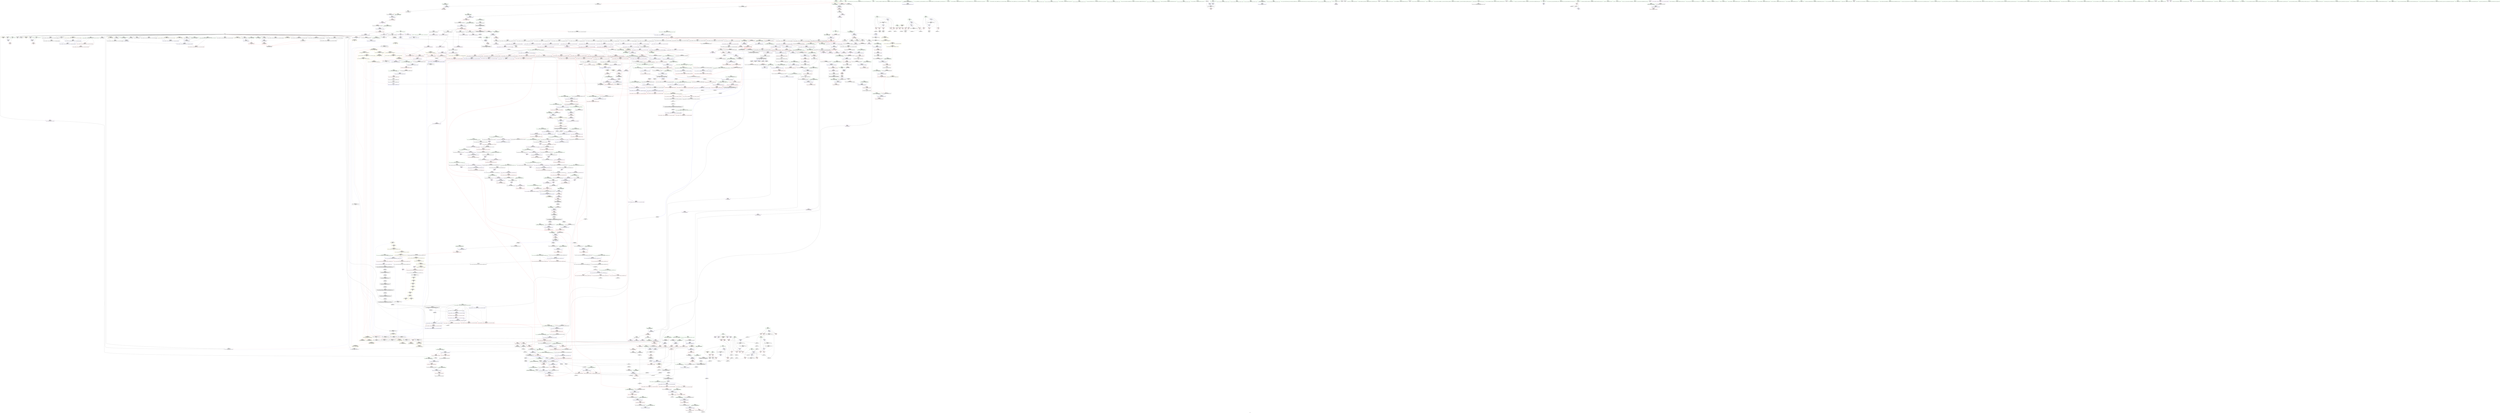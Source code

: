 digraph "SVFG" {
	label="SVFG";

	Node0x55af37c03040 [shape=record,color=grey,label="{NodeID: 0\nNullPtr|{|<s32>90}}"];
	Node0x55af37c03040 -> Node0x55af37e2db80[style=solid];
	Node0x55af37c03040 -> Node0x55af37e2dc80[style=solid];
	Node0x55af37c03040 -> Node0x55af37e2dd50[style=solid];
	Node0x55af37c03040 -> Node0x55af37e2de20[style=solid];
	Node0x55af37c03040 -> Node0x55af37e2def0[style=solid];
	Node0x55af37c03040 -> Node0x55af37e2dfc0[style=solid];
	Node0x55af37c03040 -> Node0x55af37e2e090[style=solid];
	Node0x55af37c03040 -> Node0x55af37e2e160[style=solid];
	Node0x55af37c03040 -> Node0x55af37e2e230[style=solid];
	Node0x55af37c03040 -> Node0x55af37e2e300[style=solid];
	Node0x55af37c03040 -> Node0x55af37e2e3d0[style=solid];
	Node0x55af37c03040 -> Node0x55af37e2e4a0[style=solid];
	Node0x55af37c03040 -> Node0x55af37e2e570[style=solid];
	Node0x55af37c03040 -> Node0x55af37e2e640[style=solid];
	Node0x55af37c03040 -> Node0x55af37e2e710[style=solid];
	Node0x55af37c03040 -> Node0x55af37e2e7e0[style=solid];
	Node0x55af37c03040 -> Node0x55af37e2e8b0[style=solid];
	Node0x55af37c03040 -> Node0x55af37e2e980[style=solid];
	Node0x55af37c03040 -> Node0x55af37e2ea50[style=solid];
	Node0x55af37c03040 -> Node0x55af37e2eb20[style=solid];
	Node0x55af37c03040 -> Node0x55af37e2ebf0[style=solid];
	Node0x55af37c03040 -> Node0x55af37e2ecc0[style=solid];
	Node0x55af37c03040 -> Node0x55af37e2ed90[style=solid];
	Node0x55af37c03040 -> Node0x55af37e2ee60[style=solid];
	Node0x55af37c03040 -> Node0x55af37e4afd0[style=solid];
	Node0x55af37c03040 -> Node0x55af37e35280[style=solid];
	Node0x55af37c03040 -> Node0x55af37e35350[style=solid];
	Node0x55af37c03040 -> Node0x55af37e35420[style=solid];
	Node0x55af37c03040 -> Node0x55af37e37710[style=solid];
	Node0x55af37c03040 -> Node0x55af37e73230[style=solid];
	Node0x55af37c03040 -> Node0x55af37e77b50[style=solid];
	Node0x55af37c03040 -> Node0x55af37e77cd0[style=solid];
	Node0x55af37c03040:s32 -> Node0x55af37f38850[style=solid,color=red];
	Node0x55af37e34c00 [shape=record,color=blue,label="{NodeID: 775\n297\<--295\nthis.addr\<--this\n_ZNSt6vectorIiSaIiEEixEm\n}"];
	Node0x55af37e34c00 -> Node0x55af37e41fd0[style=dashed];
	Node0x55af37e2b750 [shape=record,color=purple,label="{NodeID: 443\n641\<--639\n_M_end_of_storage\<--\n_ZNSt6vectorIiSaIiEE12emplace_backIJiEEEvDpOT_\n}"];
	Node0x55af37e2b750 -> Node0x55af37e44050[style=solid];
	Node0x55af37e1ecb0 [shape=record,color=green,label="{NodeID: 111\n628\<--629\n__args.addr\<--__args.addr_field_insensitive\n_ZNSt6vectorIiSaIiEE12emplace_backIJiEEEvDpOT_\n}"];
	Node0x55af37e1ecb0 -> Node0x55af37e43de0[style=solid];
	Node0x55af37e1ecb0 -> Node0x55af37e43eb0[style=solid];
	Node0x55af37e1ecb0 -> Node0x55af37e36a10[style=solid];
	Node0x55af37f30a70 [shape=record,color=black,label="{NodeID: 1993\n625 = PHI(280, )\n1st arg _ZNSt6vectorIiSaIiEE12emplace_backIJiEEEvDpOT_ }"];
	Node0x55af37f30a70 -> Node0x55af37e36a10[style=solid];
	Node0x55af37e55f70 [shape=record,color=blue,label="{NodeID: 886\n1331\<--1316\ncoerce.dive\<--__first.coerce\n_ZSt18uninitialized_copyISt13move_iteratorIPiES1_ET0_T_S4_S3_\n}"];
	Node0x55af37e55f70 -> Node0x55af37e4a850[style=dashed];
	Node0x55af37e41130 [shape=record,color=red,label="{NodeID: 554\n140\<--69\n\<--i7\nmain\n}"];
	Node0x55af37e41130 -> Node0x55af37e2f1d0[style=solid];
	Node0x55af37e23c90 [shape=record,color=green,label="{NodeID: 222\n1400\<--1401\n__result.addr\<--__result.addr_field_insensitive\n_ZSt4copyISt13move_iteratorIPiES1_ET0_T_S4_S3_\n}"];
	Node0x55af37e23c90 -> Node0x55af37e49330[style=solid];
	Node0x55af37e23c90 -> Node0x55af37e56a00[style=solid];
	Node0x55af37f3d270 [shape=record,color=black,label="{NodeID: 2104\n270 = PHI(73, )\n0th arg _ZNSt6vectorIiSaIiEE9push_backEOi }"];
	Node0x55af37f3d270 -> Node0x55af37e34a60[style=solid];
	Node0x55af37e46b60 [shape=record,color=red,label="{NodeID: 665\n984\<--981\n\<--call5\n_ZNKSt6vectorIiSaIiEE12_M_check_lenEmPKc\n}"];
	Node0x55af37e46b60 -> Node0x55af37e73dd0[style=solid];
	Node0x55af37e31ce0 [shape=record,color=black,label="{NodeID: 333\n862\<--744\n\<--this1\n_ZNSt6vectorIiSaIiEE17_M_realloc_insertIJiEEEvN9__gnu_cxx17__normal_iteratorIPiS1_EEDpOT_\n}"];
	Node0x55af37e31ce0 -> Node0x55af37e3c740[style=solid];
	Node0x55af37e31ce0 -> Node0x55af37e3c810[style=solid];
	Node0x55af37df0c10 [shape=record,color=green,label="{NodeID: 1\n7\<--1\n__dso_handle\<--dummyObj\nGlob }"];
	Node0x55af37e34cd0 [shape=record,color=blue,label="{NodeID: 776\n299\<--296\n__n.addr\<--__n\n_ZNSt6vectorIiSaIiEEixEm\n}"];
	Node0x55af37e34cd0 -> Node0x55af37e420a0[style=dashed];
	Node0x55af37e2b820 [shape=record,color=purple,label="{NodeID: 444\n646\<--645\n_M_impl3\<--\n_ZNSt6vectorIiSaIiEE12emplace_backIJiEEEvDpOT_\n}"];
	Node0x55af37e2b820 -> Node0x55af37e30f10[style=solid];
	Node0x55af37e1ed80 [shape=record,color=green,label="{NodeID: 112\n630\<--631\nagg.tmp\<--agg.tmp_field_insensitive\n_ZNSt6vectorIiSaIiEE12emplace_backIJiEEEvDpOT_\n}"];
	Node0x55af37e1ed80 -> Node0x55af37e2b340[style=solid];
	Node0x55af37e1ed80 -> Node0x55af37e2b410[style=solid];
	Node0x55af37f30b80 [shape=record,color=black,label="{NodeID: 1994\n1211 = PHI(1050, )\n0th arg _ZNSt16allocator_traitsISaIiEE8allocateERS0_m }"];
	Node0x55af37f30b80 -> Node0x55af37e555b0[style=solid];
	Node0x55af37e56040 [shape=record,color=blue,label="{NodeID: 887\n1333\<--1317\ncoerce.dive1\<--__last.coerce\n_ZSt18uninitialized_copyISt13move_iteratorIPiES1_ET0_T_S4_S3_\n}"];
	Node0x55af37e56040 -> Node0x55af37e4a920[style=dashed];
	Node0x55af37e41200 [shape=record,color=red,label="{NodeID: 555\n150\<--69\n\<--i7\nmain\n}"];
	Node0x55af37e41200 -> Node0x55af37e75750[style=solid];
	Node0x55af37e23d60 [shape=record,color=green,label="{NodeID: 223\n1402\<--1403\nagg.tmp\<--agg.tmp_field_insensitive\n_ZSt4copyISt13move_iteratorIPiES1_ET0_T_S4_S3_\n}"];
	Node0x55af37e23d60 -> Node0x55af37e28a10[style=solid];
	Node0x55af37e23d60 -> Node0x55af37e3f250[style=solid];
	Node0x55af37f3d3b0 [shape=record,color=black,label="{NodeID: 2105\n1168 = PHI(1133, )\n0th arg _ZNSt16allocator_traitsISaIiEE8max_sizeERKS0_ }"];
	Node0x55af37f3d3b0 -> Node0x55af37e550d0[style=solid];
	Node0x55af37e46c30 [shape=record,color=red,label="{NodeID: 666\n1010\<--1004\n\<--__lhs.addr\n_ZN9__gnu_cxxmiIPiSt6vectorIiSaIiEEEENS_17__normal_iteratorIT_T0_E15difference_typeERKS8_SB_\n|{<s0>79}}"];
	Node0x55af37e46c30:s0 -> Node0x55af37f39880[style=solid,color=red];
	Node0x55af37e31db0 [shape=record,color=black,label="{NodeID: 334\n866\<--744\n\<--this1\n_ZNSt6vectorIiSaIiEE17_M_realloc_insertIJiEEEvN9__gnu_cxx17__normal_iteratorIPiS1_EEDpOT_\n}"];
	Node0x55af37e31db0 -> Node0x55af37e3c8e0[style=solid];
	Node0x55af37e31db0 -> Node0x55af37e3c9b0[style=solid];
	Node0x55af37e1c2f0 [shape=record,color=green,label="{NodeID: 2\n10\<--1\n.str\<--dummyObj\nGlob }"];
	Node0x55af37e34da0 [shape=record,color=blue,label="{NodeID: 777\n313\<--312\nthis.addr\<--this\n_ZNKSt6vectorIiSaIiEE4sizeEv\n}"];
	Node0x55af37e34da0 -> Node0x55af37e42240[style=dashed];
	Node0x55af37e2b8f0 [shape=record,color=purple,label="{NodeID: 445\n649\<--648\n_M_impl4\<--\n_ZNSt6vectorIiSaIiEE12emplace_backIJiEEEvDpOT_\n}"];
	Node0x55af37e1ee50 [shape=record,color=green,label="{NodeID: 113\n654\<--655\n_ZSt7forwardIiEOT_RNSt16remove_referenceIS0_E4typeE\<--_ZSt7forwardIiEOT_RNSt16remove_referenceIS0_E4typeE_field_insensitive\n}"];
	Node0x55af37f30c90 [shape=record,color=black,label="{NodeID: 1995\n1212 = PHI(1051, )\n1st arg _ZNSt16allocator_traitsISaIiEE8allocateERS0_m }"];
	Node0x55af37f30c90 -> Node0x55af37e55680[style=solid];
	Node0x55af37e56110 [shape=record,color=blue,label="{NodeID: 888\n1323\<--1318\n__result.addr\<--__result\n_ZSt18uninitialized_copyISt13move_iteratorIPiES1_ET0_T_S4_S3_\n}"];
	Node0x55af37e56110 -> Node0x55af37e48e50[style=dashed];
	Node0x55af37e412d0 [shape=record,color=red,label="{NodeID: 556\n184\<--71\n\<--sum20\nmain\n}"];
	Node0x55af37e412d0 -> Node0x55af37e75150[style=solid];
	Node0x55af37e23e30 [shape=record,color=green,label="{NodeID: 224\n1404\<--1405\nagg.tmp3\<--agg.tmp3_field_insensitive\n_ZSt4copyISt13move_iteratorIPiES1_ET0_T_S4_S3_\n}"];
	Node0x55af37e23e30 -> Node0x55af37e28ae0[style=solid];
	Node0x55af37e23e30 -> Node0x55af37e3f320[style=solid];
	Node0x55af37f3d4f0 [shape=record,color=black,label="{NodeID: 2106\n1492 = PHI(1443, 1447, 1449, )\n0th arg _ZSt12__niter_baseIPiET_S1_ }"];
	Node0x55af37f3d4f0 -> Node0x55af37e572f0[style=solid];
	Node0x55af37e46d00 [shape=record,color=red,label="{NodeID: 667\n1013\<--1006\n\<--__rhs.addr\n_ZN9__gnu_cxxmiIPiSt6vectorIiSaIiEEEENS_17__normal_iteratorIT_T0_E15difference_typeERKS8_SB_\n|{<s0>80}}"];
	Node0x55af37e46d00:s0 -> Node0x55af37f39880[style=solid,color=red];
	Node0x55af37e31e80 [shape=record,color=black,label="{NodeID: 335\n870\<--744\n\<--this1\n_ZNSt6vectorIiSaIiEE17_M_realloc_insertIJiEEEvN9__gnu_cxx17__normal_iteratorIPiS1_EEDpOT_\n}"];
	Node0x55af37e31e80 -> Node0x55af37e3ca80[style=solid];
	Node0x55af37e31e80 -> Node0x55af37e3cb50[style=solid];
	Node0x55af37e1b5c0 [shape=record,color=green,label="{NodeID: 3\n12\<--1\n.str.1\<--dummyObj\nGlob }"];
	Node0x55af37e34e70 [shape=record,color=blue,label="{NodeID: 778\n333\<--332\nthis.addr\<--this\n_ZNSt6vectorIiSaIiEED2Ev\n}"];
	Node0x55af37e34e70 -> Node0x55af37e424b0[style=dashed];
	Node0x55af37e2b9c0 [shape=record,color=purple,label="{NodeID: 446\n650\<--648\n_M_finish5\<--\n_ZNSt6vectorIiSaIiEE12emplace_backIJiEEEvDpOT_\n}"];
	Node0x55af37e2b9c0 -> Node0x55af37e44120[style=solid];
	Node0x55af37e24300 [shape=record,color=green,label="{NodeID: 114\n657\<--658\n_ZNSt16allocator_traitsISaIiEE9constructIiJiEEEvRS0_PT_DpOT0_\<--_ZNSt16allocator_traitsISaIiEE9constructIiJiEEEvRS0_PT_DpOT0__field_insensitive\n}"];
	Node0x55af37f30dd0 [shape=record,color=black,label="{NodeID: 1996\n526 = PHI(467, 842, 861, )\n0th arg _ZNSt12_Vector_baseIiSaIiEE13_M_deallocateEPim }"];
	Node0x55af37f30dd0 -> Node0x55af37e35f80[style=solid];
	Node0x55af37e561e0 [shape=record,color=blue,label="{NodeID: 889\n1325\<--1337\n__assignable\<--\n_ZSt18uninitialized_copyISt13move_iteratorIPiES1_ET0_T_S4_S3_\n}"];
	Node0x55af37e413a0 [shape=record,color=red,label="{NodeID: 557\n224\<--71\n\<--sum20\nmain\n}"];
	Node0x55af37e413a0 -> Node0x55af37e749d0[style=solid];
	Node0x55af37e730a0 [shape=record,color=black,label="{NodeID: 1332\n999 = PHI(995, 997, )\n}"];
	Node0x55af37e730a0 -> Node0x55af37e32840[style=solid];
	Node0x55af37e23f00 [shape=record,color=green,label="{NodeID: 225\n1417\<--1418\n_ZSt12__miter_baseIPiEDTcl12__miter_basecldtfp_4baseEEESt13move_iteratorIT_E\<--_ZSt12__miter_baseIPiEDTcl12__miter_basecldtfp_4baseEEESt13move_iteratorIT_E_field_insensitive\n}"];
	Node0x55af37f3d7d0 [shape=record,color=black,label="{NodeID: 2107\n909 = PHI(634, )\n0th arg _ZNSt6vectorIiSaIiEE3endEv }"];
	Node0x55af37f3d7d0 -> Node0x55af37e38000[style=solid];
	Node0x55af37e46dd0 [shape=record,color=red,label="{NodeID: 668\n1012\<--1011\n\<--call\n_ZN9__gnu_cxxmiIPiSt6vectorIiSaIiEEEENS_17__normal_iteratorIT_T0_E15difference_typeERKS8_SB_\n}"];
	Node0x55af37e46dd0 -> Node0x55af37e32910[style=solid];
	Node0x55af37ebb730 [shape=record,color=yellow,style=double,label="{NodeID: 1443\n101V_1 = ENCHI(MR_101V_0)\npts\{463 \}\nFun[_ZNSt12_Vector_baseIiSaIiEED2Ev]}"];
	Node0x55af37ebb730 -> Node0x55af37e35aa0[style=dashed];
	Node0x55af37e31f50 [shape=record,color=black,label="{NodeID: 336\n880\<--744\n\<--this1\n_ZNSt6vectorIiSaIiEE17_M_realloc_insertIJiEEEvN9__gnu_cxx17__normal_iteratorIPiS1_EEDpOT_\n}"];
	Node0x55af37e31f50 -> Node0x55af37e3cc20[style=solid];
	Node0x55af37e31f50 -> Node0x55af37e3ccf0[style=solid];
	Node0x55af37e1b650 [shape=record,color=green,label="{NodeID: 4\n14\<--1\n_ZSt3cin\<--dummyObj\nGlob }"];
	Node0x55af37e34f40 [shape=record,color=blue,label="{NodeID: 779\n335\<--362\nexn.slot\<--\n_ZNSt6vectorIiSaIiEED2Ev\n}"];
	Node0x55af37e34f40 -> Node0x55af37e42580[style=dashed];
	Node0x55af37e2ba90 [shape=record,color=purple,label="{NodeID: 447\n660\<--659\n_M_impl6\<--\n_ZNSt6vectorIiSaIiEE12emplace_backIJiEEEvDpOT_\n}"];
	Node0x55af37e243c0 [shape=record,color=green,label="{NodeID: 115\n667\<--668\n_ZNSt6vectorIiSaIiEE3endEv\<--_ZNSt6vectorIiSaIiEE3endEv_field_insensitive\n}"];
	Node0x55af37f310b0 [shape=record,color=black,label="{NodeID: 1997\n527 = PHI(470, 843, 865, )\n1st arg _ZNSt12_Vector_baseIiSaIiEE13_M_deallocateEPim }"];
	Node0x55af37f310b0 -> Node0x55af37e36050[style=solid];
	Node0x55af37e562b0 [shape=record,color=blue, style = dotted,label="{NodeID: 890\n1596\<--1598\noffset_0\<--dummyVal\n_ZSt18uninitialized_copyISt13move_iteratorIPiES1_ET0_T_S4_S3_\n}"];
	Node0x55af37e562b0 -> Node0x55af37e48f20[style=dashed];
	Node0x55af37e41470 [shape=record,color=red,label="{NodeID: 558\n173\<--75\n\<--i21\nmain\n}"];
	Node0x55af37e41470 -> Node0x55af37e77250[style=solid];
	Node0x55af37e73230 [shape=record,color=black,label="{NodeID: 1333\n1057 = PHI(1052, 3, )\n}"];
	Node0x55af37e73230 -> Node0x55af37e32df0[style=solid];
	Node0x55af37e24000 [shape=record,color=green,label="{NodeID: 226\n1427\<--1428\n_ZSt14__copy_move_a2ILb1EPiS0_ET1_T0_S2_S1_\<--_ZSt14__copy_move_a2ILb1EPiS0_ET1_T0_S2_S1__field_insensitive\n}"];
	Node0x55af37e46ea0 [shape=record,color=red,label="{NodeID: 669\n1015\<--1014\n\<--call1\n_ZN9__gnu_cxxmiIPiSt6vectorIiSaIiEEEENS_17__normal_iteratorIT_T0_E15difference_typeERKS8_SB_\n}"];
	Node0x55af37e46ea0 -> Node0x55af37e329e0[style=solid];
	Node0x55af37ebb810 [shape=record,color=yellow,style=double,label="{NodeID: 1444\n103V_1 = ENCHI(MR_103V_0)\npts\{465 \}\nFun[_ZNSt12_Vector_baseIiSaIiEED2Ev]}"];
	Node0x55af37ebb810 -> Node0x55af37e35b70[style=dashed];
	Node0x55af37e32020 [shape=record,color=black,label="{NodeID: 337\n885\<--744\n\<--this1\n_ZNSt6vectorIiSaIiEE17_M_realloc_insertIJiEEEvN9__gnu_cxx17__normal_iteratorIPiS1_EEDpOT_\n}"];
	Node0x55af37e32020 -> Node0x55af37e3cdc0[style=solid];
	Node0x55af37e32020 -> Node0x55af37e3ce90[style=solid];
	Node0x55af37e1b900 [shape=record,color=green,label="{NodeID: 5\n15\<--1\n.str.2\<--dummyObj\nGlob }"];
	Node0x55af37e35010 [shape=record,color=blue,label="{NodeID: 780\n337\<--364\nehselector.slot\<--\n_ZNSt6vectorIiSaIiEED2Ev\n}"];
	Node0x55af37e2bb60 [shape=record,color=purple,label="{NodeID: 448\n661\<--659\n_M_finish7\<--\n_ZNSt6vectorIiSaIiEE12emplace_backIJiEEEvDpOT_\n}"];
	Node0x55af37e2bb60 -> Node0x55af37e441f0[style=solid];
	Node0x55af37e2bb60 -> Node0x55af37e36ae0[style=solid];
	Node0x55af37e244c0 [shape=record,color=green,label="{NodeID: 116\n676\<--677\n_ZNSt6vectorIiSaIiEE17_M_realloc_insertIJiEEEvN9__gnu_cxx17__normal_iteratorIPiS1_EEDpOT_\<--_ZNSt6vectorIiSaIiEE17_M_realloc_insertIJiEEEvN9__gnu_cxx17__normal_iteratorIPiS1_EEDpOT__field_insensitive\n}"];
	Node0x55af37f31270 [shape=record,color=black,label="{NodeID: 1998\n528 = PHI(480, 844, 877, )\n2nd arg _ZNSt12_Vector_baseIiSaIiEE13_M_deallocateEPim }"];
	Node0x55af37f31270 -> Node0x55af37e36120[style=solid];
	Node0x55af37e56380 [shape=record,color=blue, style = dotted,label="{NodeID: 891\n1599\<--1601\noffset_0\<--dummyVal\n_ZSt18uninitialized_copyISt13move_iteratorIPiES1_ET0_T_S4_S3_\n}"];
	Node0x55af37e56380 -> Node0x55af37e48ff0[style=dashed];
	Node0x55af37e41540 [shape=record,color=red,label="{NodeID: 559\n178\<--75\n\<--i21\nmain\n}"];
	Node0x55af37e41540 -> Node0x55af37e2f370[style=solid];
	Node0x55af37e737d0 [shape=record,color=grey,label="{NodeID: 1334\n1528 = Binary(329, 1527, )\n}"];
	Node0x55af37e24100 [shape=record,color=green,label="{NodeID: 227\n1434\<--1435\n__first.addr\<--__first.addr_field_insensitive\n_ZSt14__copy_move_a2ILb1EPiS0_ET1_T0_S2_S1_\n}"];
	Node0x55af37e24100 -> Node0x55af37e495a0[style=solid];
	Node0x55af37e24100 -> Node0x55af37e56c70[style=solid];
	Node0x55af37e46f70 [shape=record,color=red,label="{NodeID: 670\n1028\<--1025\nthis1\<--this.addr\n_ZNSt6vectorIiSaIiEE5beginEv\n}"];
	Node0x55af37e46f70 -> Node0x55af37e32b80[style=solid];
	Node0x55af37ebb8f0 [shape=record,color=yellow,style=double,label="{NodeID: 1445\n38V_1 = ENCHI(MR_38V_0)\npts\{740000 \}\nFun[_ZNSt12_Vector_baseIiSaIiEED2Ev]}"];
	Node0x55af37ebb8f0 -> Node0x55af37e42f40[style=dashed];
	Node0x55af37ebb8f0 -> Node0x55af37e430e0[style=dashed];
	Node0x55af37e320f0 [shape=record,color=black,label="{NodeID: 338\n892\<--744\n\<--this1\n_ZNSt6vectorIiSaIiEE17_M_realloc_insertIJiEEEvN9__gnu_cxx17__normal_iteratorIPiS1_EEDpOT_\n}"];
	Node0x55af37e320f0 -> Node0x55af37e3cf60[style=solid];
	Node0x55af37e320f0 -> Node0x55af37e3d030[style=solid];
	Node0x55af37e1b990 [shape=record,color=green,label="{NodeID: 6\n17\<--1\n.str.3\<--dummyObj\nGlob }"];
	Node0x55af37e350e0 [shape=record,color=blue,label="{NodeID: 781\n374\<--373\nthis.addr\<--this\n_ZNSt12_Vector_baseIiSaIiEEC2Ev\n}"];
	Node0x55af37e350e0 -> Node0x55af37e427f0[style=dashed];
	Node0x55af37e2bc30 [shape=record,color=purple,label="{NodeID: 449\n663\<--662\nincdec.ptr\<--\n_ZNSt6vectorIiSaIiEE12emplace_backIJiEEEvDpOT_\n}"];
	Node0x55af37e2bc30 -> Node0x55af37e36ae0[style=solid];
	Node0x55af37e245c0 [shape=record,color=green,label="{NodeID: 117\n682\<--683\n__t.addr\<--__t.addr_field_insensitive\n_ZSt4moveIRiEONSt16remove_referenceIT_E4typeEOS2_\n}"];
	Node0x55af37e245c0 -> Node0x55af37e44390[style=solid];
	Node0x55af37e245c0 -> Node0x55af37e36c80[style=solid];
	Node0x55af37f31430 [shape=record,color=black,label="{NodeID: 1999\n1037 = PHI(759, )\n0th arg _ZNSt12_Vector_baseIiSaIiEE11_M_allocateEm }"];
	Node0x55af37f31430 -> Node0x55af37e543d0[style=solid];
	Node0x55af37e56450 [shape=record,color=blue,label="{NodeID: 892\n1372\<--1359\ncoerce.dive\<--__first.coerce\n_ZNSt20__uninitialized_copyILb1EE13__uninit_copyISt13move_iteratorIPiES3_EET0_T_S6_S5_\n}"];
	Node0x55af37e56450 -> Node0x55af37e4a9f0[style=dashed];
	Node0x55af37e41610 [shape=record,color=red,label="{NodeID: 560\n188\<--75\n\<--i21\nmain\n}"];
	Node0x55af37e41610 -> Node0x55af37e2f440[style=solid];
	Node0x55af37e73950 [shape=record,color=grey,label="{NodeID: 1335\n1518 = Binary(1517, 329, )\n}"];
	Node0x55af37e73950 -> Node0x55af37e57630[style=solid];
	Node0x55af37e241d0 [shape=record,color=green,label="{NodeID: 228\n1436\<--1437\n__last.addr\<--__last.addr_field_insensitive\n_ZSt14__copy_move_a2ILb1EPiS0_ET1_T0_S2_S1_\n}"];
	Node0x55af37e241d0 -> Node0x55af37e49670[style=solid];
	Node0x55af37e241d0 -> Node0x55af37e56d40[style=solid];
	Node0x55af37e47040 [shape=record,color=red,label="{NodeID: 671\n1034\<--1033\n\<--coerce.dive\n_ZNSt6vectorIiSaIiEE5beginEv\n}"];
	Node0x55af37e47040 -> Node0x55af37e32c50[style=solid];
	Node0x55af37ebb9d0 [shape=record,color=yellow,style=double,label="{NodeID: 1446\n42V_1 = ENCHI(MR_42V_0)\npts\{740002 \}\nFun[_ZNSt12_Vector_baseIiSaIiEED2Ev]}"];
	Node0x55af37ebb9d0 -> Node0x55af37e43010[style=dashed];
	Node0x55af37e321c0 [shape=record,color=black,label="{NodeID: 339\n769\<--768\n\<--_M_impl\n_ZNSt6vectorIiSaIiEE17_M_realloc_insertIJiEEEvN9__gnu_cxx17__normal_iteratorIPiS1_EEDpOT_\n|{<s0>50}}"];
	Node0x55af37e321c0:s0 -> Node0x55af37f381b0[style=solid,color=red];
	Node0x55af37e1ba50 [shape=record,color=green,label="{NodeID: 7\n20\<--1\n\<--dummyObj\nCan only get source location for instruction, argument, global var or function.}"];
	Node0x55af37e351b0 [shape=record,color=blue,label="{NodeID: 782\n397\<--396\nthis.addr\<--this\n_ZNSt12_Vector_baseIiSaIiEE12_Vector_implC2Ev\n}"];
	Node0x55af37e351b0 -> Node0x55af37e428c0[style=dashed];
	Node0x55af37e2bd00 [shape=record,color=purple,label="{NodeID: 450\n740\<--720\ncoerce.dive\<--__position\n_ZNSt6vectorIiSaIiEE17_M_realloc_insertIJiEEEvN9__gnu_cxx17__normal_iteratorIPiS1_EEDpOT_\n}"];
	Node0x55af37e2bd00 -> Node0x55af37e37090[style=solid];
	Node0x55af37e24690 [shape=record,color=green,label="{NodeID: 118\n691\<--692\n__a.addr\<--__a.addr_field_insensitive\n_ZNSt16allocator_traitsISaIiEE9constructIiJiEEEvRS0_PT_DpOT0_\n}"];
	Node0x55af37e24690 -> Node0x55af37e44460[style=solid];
	Node0x55af37e24690 -> Node0x55af37e36d50[style=solid];
	Node0x55af37f31540 [shape=record,color=black,label="{NodeID: 2000\n1038 = PHI(760, )\n1st arg _ZNSt12_Vector_baseIiSaIiEE11_M_allocateEm }"];
	Node0x55af37f31540 -> Node0x55af37e544a0[style=solid];
	Node0x55af37e56520 [shape=record,color=blue,label="{NodeID: 893\n1374\<--1360\ncoerce.dive1\<--__last.coerce\n_ZNSt20__uninitialized_copyILb1EE13__uninit_copyISt13move_iteratorIPiES3_EET0_T_S6_S5_\n}"];
	Node0x55af37e56520 -> Node0x55af37e4aac0[style=dashed];
	Node0x55af37e416e0 [shape=record,color=red,label="{NodeID: 561\n195\<--75\n\<--i21\nmain\n}"];
	Node0x55af37e416e0 -> Node0x55af37e755d0[style=solid];
	Node0x55af37e73ad0 [shape=record,color=grey,label="{NodeID: 1336\n1517 = Binary(1515, 1516, )\n}"];
	Node0x55af37e73ad0 -> Node0x55af37e73950[style=solid];
	Node0x55af37e2c6f0 [shape=record,color=green,label="{NodeID: 229\n1438\<--1439\n__result.addr\<--__result.addr_field_insensitive\n_ZSt14__copy_move_a2ILb1EPiS0_ET1_T0_S2_S1_\n}"];
	Node0x55af37e2c6f0 -> Node0x55af37e49740[style=solid];
	Node0x55af37e2c6f0 -> Node0x55af37e56e10[style=solid];
	Node0x55af37e47110 [shape=record,color=red,label="{NodeID: 672\n1045\<--1039\nthis1\<--this.addr\n_ZNSt12_Vector_baseIiSaIiEE11_M_allocateEm\n}"];
	Node0x55af37e47110 -> Node0x55af37e3d5e0[style=solid];
	Node0x55af37e32290 [shape=record,color=black,label="{NodeID: 340\n820\<--819\n\<--_M_impl17\n_ZNSt6vectorIiSaIiEE17_M_realloc_insertIJiEEEvN9__gnu_cxx17__normal_iteratorIPiS1_EEDpOT_\n|{<s0>58}}"];
	Node0x55af37e32290:s0 -> Node0x55af37f3a670[style=solid,color=red];
	Node0x55af37e1c420 [shape=record,color=green,label="{NodeID: 8\n84\<--1\n\<--dummyObj\nCan only get source location for instruction, argument, global var or function.}"];
	Node0x55af37e35280 [shape=record,color=blue, style = dotted,label="{NodeID: 783\n405\<--3\n_M_start\<--dummyVal\n_ZNSt12_Vector_baseIiSaIiEE12_Vector_implC2Ev\n|{<s0>22}}"];
	Node0x55af37e35280:s0 -> Node0x55af37ee48a0[style=dashed,color=blue];
	Node0x55af37e4d460 [shape=record,color=yellow,style=double,label="{NodeID: 1558\n237V_1 = ENCHI(MR_237V_0)\npts\{7210000 7310000 \}\nFun[_ZN9__gnu_cxxmiIPiSt6vectorIiSaIiEEEENS_17__normal_iteratorIT_T0_E15difference_typeERKS8_SB_]}"];
	Node0x55af37e4d460 -> Node0x55af37e46dd0[style=dashed];
	Node0x55af37e4d460 -> Node0x55af37e46ea0[style=dashed];
	Node0x55af37e2bdd0 [shape=record,color=purple,label="{NodeID: 451\n753\<--730\ncoerce.dive3\<--ref.tmp\n_ZNSt6vectorIiSaIiEE17_M_realloc_insertIJiEEEvN9__gnu_cxx17__normal_iteratorIPiS1_EEDpOT_\n}"];
	Node0x55af37e2bdd0 -> Node0x55af37e373d0[style=solid];
	Node0x55af37e24760 [shape=record,color=green,label="{NodeID: 119\n693\<--694\n__p.addr\<--__p.addr_field_insensitive\n_ZNSt16allocator_traitsISaIiEE9constructIiJiEEEvRS0_PT_DpOT0_\n}"];
	Node0x55af37e24760 -> Node0x55af37e44530[style=solid];
	Node0x55af37e24760 -> Node0x55af37e36e20[style=solid];
	Node0x55af37f31650 [shape=record,color=black,label="{NodeID: 2001\n1573 = PHI(1118, )\n0th arg _ZN9__gnu_cxx13new_allocatorIiE7destroyIiEEvPT_ }"];
	Node0x55af37f31650 -> Node0x55af37e57be0[style=solid];
	Node0x55af37e565f0 [shape=record,color=blue,label="{NodeID: 894\n1366\<--1361\n__result.addr\<--__result\n_ZNSt20__uninitialized_copyILb1EE13__uninit_copyISt13move_iteratorIPiES3_EET0_T_S6_S5_\n}"];
	Node0x55af37e565f0 -> Node0x55af37e490c0[style=dashed];
	Node0x55af37e417b0 [shape=record,color=red,label="{NodeID: 562\n212\<--75\n\<--i21\nmain\n}"];
	Node0x55af37e417b0 -> Node0x55af37e752d0[style=solid];
	Node0x55af37e73c50 [shape=record,color=grey,label="{NodeID: 1337\n969 = Binary(965, 968, )\n}"];
	Node0x55af37e73c50 -> Node0x55af37e76ad0[style=solid];
	Node0x55af37e2c780 [shape=record,color=green,label="{NodeID: 230\n1445\<--1446\n_ZSt12__niter_baseIPiET_S1_\<--_ZSt12__niter_baseIPiET_S1__field_insensitive\n}"];
	Node0x55af37e471e0 [shape=record,color=red,label="{NodeID: 673\n1046\<--1041\n\<--__n.addr\n_ZNSt12_Vector_baseIiSaIiEE11_M_allocateEm\n}"];
	Node0x55af37e471e0 -> Node0x55af37e776d0[style=solid];
	Node0x55af37ebbbc0 [shape=record,color=yellow,style=double,label="{NodeID: 1448\n34V_1 = ENCHI(MR_34V_0)\npts\{1251 \}\nFun[_ZSt13__copy_move_aILb1EPiS0_ET1_T0_S2_S1_]|{<s0>115|<s1>115|<s2>115}}"];
	Node0x55af37ebbbc0:s0 -> Node0x55af37e4ad30[style=dashed,color=red];
	Node0x55af37ebbbc0:s1 -> Node0x55af37e57700[style=dashed,color=red];
	Node0x55af37ebbbc0:s2 -> Node0x55af37eba620[style=dashed,color=red];
	Node0x55af37e32360 [shape=record,color=black,label="{NodeID: 341\n874\<--869\nsub.ptr.lhs.cast\<--\n_ZNSt6vectorIiSaIiEE17_M_realloc_insertIJiEEEvN9__gnu_cxx17__normal_iteratorIPiS1_EEDpOT_\n}"];
	Node0x55af37e32360 -> Node0x55af37e74550[style=solid];
	Node0x55af37e1c4b0 [shape=record,color=green,label="{NodeID: 9\n86\<--1\n\<--dummyObj\nCan only get source location for instruction, argument, global var or function.}"];
	Node0x55af37e35350 [shape=record,color=blue, style = dotted,label="{NodeID: 784\n407\<--3\n_M_finish\<--dummyVal\n_ZNSt12_Vector_baseIiSaIiEE12_Vector_implC2Ev\n|{<s0>22}}"];
	Node0x55af37e35350:s0 -> Node0x55af37ee48a0[style=dashed,color=blue];
	Node0x55af37e2bea0 [shape=record,color=purple,label="{NodeID: 452\n768\<--767\n_M_impl\<--\n_ZNSt6vectorIiSaIiEE17_M_realloc_insertIJiEEEvN9__gnu_cxx17__normal_iteratorIPiS1_EEDpOT_\n}"];
	Node0x55af37e2bea0 -> Node0x55af37e321c0[style=solid];
	Node0x55af37e24830 [shape=record,color=green,label="{NodeID: 120\n695\<--696\n__args.addr\<--__args.addr_field_insensitive\n_ZNSt16allocator_traitsISaIiEE9constructIiJiEEEvRS0_PT_DpOT0_\n}"];
	Node0x55af37e24830 -> Node0x55af37e44600[style=solid];
	Node0x55af37e24830 -> Node0x55af37e36ef0[style=solid];
	Node0x55af37f31760 [shape=record,color=black,label="{NodeID: 2002\n1574 = PHI(1119, )\n1st arg _ZN9__gnu_cxx13new_allocatorIiE7destroyIiEEvPT_ }"];
	Node0x55af37f31760 -> Node0x55af37e57cb0[style=solid];
	Node0x55af37e566c0 [shape=record,color=blue, style = dotted,label="{NodeID: 895\n1602\<--1604\noffset_0\<--dummyVal\n_ZNSt20__uninitialized_copyILb1EE13__uninit_copyISt13move_iteratorIPiES3_EET0_T_S6_S5_\n}"];
	Node0x55af37e566c0 -> Node0x55af37e49190[style=dashed];
	Node0x55af37e41880 [shape=record,color=red,label="{NodeID: 563\n241\<--79\nexn\<--exn.slot\nmain\n}"];
	Node0x55af37e73dd0 [shape=record,color=grey,label="{NodeID: 1338\n985 = Binary(978, 984, )\n}"];
	Node0x55af37e73dd0 -> Node0x55af37e54090[style=solid];
	Node0x55af37e2c880 [shape=record,color=green,label="{NodeID: 231\n1452\<--1453\n_ZSt13__copy_move_aILb1EPiS0_ET1_T0_S2_S1_\<--_ZSt13__copy_move_aILb1EPiS0_ET1_T0_S2_S1__field_insensitive\n}"];
	Node0x55af37e472b0 [shape=record,color=red,label="{NodeID: 674\n1051\<--1041\n\<--__n.addr\n_ZNSt12_Vector_baseIiSaIiEE11_M_allocateEm\n|{<s0>82}}"];
	Node0x55af37e472b0:s0 -> Node0x55af37f30c90[style=solid,color=red];
	Node0x55af37e32430 [shape=record,color=black,label="{NodeID: 342\n875\<--873\nsub.ptr.rhs.cast\<--\n_ZNSt6vectorIiSaIiEE17_M_realloc_insertIJiEEEvN9__gnu_cxx17__normal_iteratorIPiS1_EEDpOT_\n}"];
	Node0x55af37e32430 -> Node0x55af37e74550[style=solid];
	Node0x55af37e1c540 [shape=record,color=green,label="{NodeID: 10\n94\<--1\n\<--dummyObj\nCan only get source location for instruction, argument, global var or function.}"];
	Node0x55af37e35420 [shape=record,color=blue, style = dotted,label="{NodeID: 785\n409\<--3\n_M_end_of_storage\<--dummyVal\n_ZNSt12_Vector_baseIiSaIiEE12_Vector_implC2Ev\n|{<s0>22}}"];
	Node0x55af37e35420:s0 -> Node0x55af37ee48a0[style=dashed,color=blue];
	Node0x55af37e2bf70 [shape=record,color=purple,label="{NodeID: 453\n778\<--777\n_M_impl7\<--\n_ZNSt6vectorIiSaIiEE17_M_realloc_insertIJiEEEvN9__gnu_cxx17__normal_iteratorIPiS1_EEDpOT_\n}"];
	Node0x55af37e24900 [shape=record,color=green,label="{NodeID: 121\n706\<--707\n_ZN9__gnu_cxx13new_allocatorIiE9constructIiJiEEEvPT_DpOT0_\<--_ZN9__gnu_cxx13new_allocatorIiE9constructIiJiEEEvPT_DpOT0__field_insensitive\n}"];
	Node0x55af37f31870 [shape=record,color=black,label="{NodeID: 2003\n295 = PHI(73, )\n0th arg _ZNSt6vectorIiSaIiEEixEm }"];
	Node0x55af37f31870 -> Node0x55af37e34c00[style=solid];
	Node0x55af37e56790 [shape=record,color=blue, style = dotted,label="{NodeID: 896\n1605\<--1607\noffset_0\<--dummyVal\n_ZNSt20__uninitialized_copyILb1EE13__uninit_copyISt13move_iteratorIPiES3_EET0_T_S6_S5_\n}"];
	Node0x55af37e56790 -> Node0x55af37e49260[style=dashed];
	Node0x55af37e41950 [shape=record,color=red,label="{NodeID: 564\n242\<--81\nsel\<--ehselector.slot\nmain\n}"];
	Node0x55af37e73f50 [shape=record,color=grey,label="{NodeID: 1339\n1249 = Binary(1248, 329, )\n}"];
	Node0x55af37e2c980 [shape=record,color=green,label="{NodeID: 232\n1457\<--1458\n__it\<--__it_field_insensitive\n_ZSt12__miter_baseIPiEDTcl12__miter_basecldtfp_4baseEEESt13move_iteratorIT_E\n|{|<s1>113}}"];
	Node0x55af37e2c980 -> Node0x55af37e3f730[style=solid];
	Node0x55af37e2c980:s1 -> Node0x55af37f39660[style=solid,color=red];
	Node0x55af37e47380 [shape=record,color=red,label="{NodeID: 675\n1080\<--1064\n\<--__first.addr\n_ZSt34__uninitialized_move_if_noexcept_aIPiS0_SaIiEET0_T_S3_S2_RT1_\n|{<s0>83}}"];
	Node0x55af37e47380:s0 -> Node0x55af37f3bdd0[style=solid,color=red];
	Node0x55af37e32500 [shape=record,color=black,label="{NodeID: 343\n916\<--915\n\<--this1\n_ZNSt6vectorIiSaIiEE3endEv\n}"];
	Node0x55af37e32500 -> Node0x55af37e3d1d0[style=solid];
	Node0x55af37e32500 -> Node0x55af37e3d2a0[style=solid];
	Node0x55af37e1c600 [shape=record,color=green,label="{NodeID: 11\n101\<--1\n\<--dummyObj\nCan only get source location for instruction, argument, global var or function.}"];
	Node0x55af37e354f0 [shape=record,color=blue,label="{NodeID: 786\n414\<--413\nthis.addr\<--this\n_ZNSaIiEC2Ev\n}"];
	Node0x55af37e354f0 -> Node0x55af37e42990[style=dashed];
	Node0x55af37e4d760 [shape=record,color=yellow,style=double,label="{NodeID: 1561\n28V_1 = ENCHI(MR_28V_0)\npts\{78 \}\nFun[_ZNSt6vectorIiSaIiEE17_M_realloc_insertIJiEEEvN9__gnu_cxx17__normal_iteratorIPiS1_EEDpOT_]|{<s0>50}}"];
	Node0x55af37e4d760:s0 -> Node0x55af37ebf5c0[style=dashed,color=red];
	Node0x55af37e2c040 [shape=record,color=purple,label="{NodeID: 454\n779\<--777\n_M_start\<--\n_ZNSt6vectorIiSaIiEE17_M_realloc_insertIJiEEEvN9__gnu_cxx17__normal_iteratorIPiS1_EEDpOT_\n}"];
	Node0x55af37e2c040 -> Node0x55af37e45a50[style=solid];
	Node0x55af37e24a00 [shape=record,color=green,label="{NodeID: 122\n711\<--712\n__t.addr\<--__t.addr_field_insensitive\n_ZSt7forwardIiEOT_RNSt16remove_referenceIS0_E4typeE\n}"];
	Node0x55af37e24a00 -> Node0x55af37e446d0[style=solid];
	Node0x55af37e24a00 -> Node0x55af37e36fc0[style=solid];
	Node0x55af37f31980 [shape=record,color=black,label="{NodeID: 2004\n296 = PHI(229, )\n1st arg _ZNSt6vectorIiSaIiEEixEm }"];
	Node0x55af37f31980 -> Node0x55af37e34cd0[style=solid];
	Node0x55af37e56860 [shape=record,color=blue,label="{NodeID: 897\n1406\<--1393\ncoerce.dive\<--__first.coerce\n_ZSt4copyISt13move_iteratorIPiES1_ET0_T_S4_S3_\n}"];
	Node0x55af37e56860 -> Node0x55af37e4ab90[style=dashed];
	Node0x55af37e41a20 [shape=record,color=red,label="{NodeID: 565\n143\<--142\n\<--arrayidx12\nmain\n}"];
	Node0x55af37e41a20 -> Node0x55af37e75bd0[style=solid];
	Node0x55af37e740d0 [shape=record,color=grey,label="{NodeID: 1340\n229 = Binary(228, 130, )\n|{<s0>10}}"];
	Node0x55af37e740d0:s0 -> Node0x55af37f31980[style=solid,color=red];
	Node0x55af37e2ca50 [shape=record,color=green,label="{NodeID: 233\n1462\<--1463\n_ZNKSt13move_iteratorIPiE4baseEv\<--_ZNKSt13move_iteratorIPiE4baseEv_field_insensitive\n}"];
	Node0x55af37e47450 [shape=record,color=red,label="{NodeID: 676\n1086\<--1066\n\<--__last.addr\n_ZSt34__uninitialized_move_if_noexcept_aIPiS0_SaIiEET0_T_S3_S2_RT1_\n|{<s0>84}}"];
	Node0x55af37e47450:s0 -> Node0x55af37f3bdd0[style=solid,color=red];
	Node0x55af37e325d0 [shape=record,color=black,label="{NodeID: 344\n908\<--923\n_ZNSt6vectorIiSaIiEE3endEv_ret\<--\n_ZNSt6vectorIiSaIiEE3endEv\n|{<s0>40}}"];
	Node0x55af37e325d0:s0 -> Node0x55af37f371a0[style=solid,color=blue];
	Node0x55af37e1c700 [shape=record,color=green,label="{NodeID: 12\n103\<--1\n\<--dummyObj\nCan only get source location for instruction, argument, global var or function.}"];
	Node0x55af37e355c0 [shape=record,color=blue,label="{NodeID: 787\n425\<--424\nthis.addr\<--this\n_ZN9__gnu_cxx13new_allocatorIiEC2Ev\n}"];
	Node0x55af37e355c0 -> Node0x55af37e42a60[style=dashed];
	Node0x55af37e2c110 [shape=record,color=purple,label="{NodeID: 455\n793\<--792\nincdec.ptr\<--\n_ZNSt6vectorIiSaIiEE17_M_realloc_insertIJiEEEvN9__gnu_cxx17__normal_iteratorIPiS1_EEDpOT_\n}"];
	Node0x55af37e2c110 -> Node0x55af37e378b0[style=solid];
	Node0x55af37e24ad0 [shape=record,color=green,label="{NodeID: 123\n720\<--721\n__position\<--__position_field_insensitive\n_ZNSt6vectorIiSaIiEE17_M_realloc_insertIJiEEEvN9__gnu_cxx17__normal_iteratorIPiS1_EEDpOT_\n|{|<s1>47|<s2>51|<s3>54}}"];
	Node0x55af37e24ad0 -> Node0x55af37e2bd00[style=solid];
	Node0x55af37e24ad0:s1 -> Node0x55af37f3b2f0[style=solid,color=red];
	Node0x55af37e24ad0:s2 -> Node0x55af37f39880[style=solid,color=red];
	Node0x55af37e24ad0:s3 -> Node0x55af37f39880[style=solid,color=red];
	Node0x55af37f31a90 [shape=record,color=black,label="{NodeID: 2005\n1431 = PHI(1416, )\n0th arg _ZSt14__copy_move_a2ILb1EPiS0_ET1_T0_S2_S1_ }"];
	Node0x55af37f31a90 -> Node0x55af37e56c70[style=solid];
	Node0x55af37e56930 [shape=record,color=blue,label="{NodeID: 898\n1408\<--1394\ncoerce.dive1\<--__last.coerce\n_ZSt4copyISt13move_iteratorIPiES1_ET0_T_S4_S3_\n}"];
	Node0x55af37e56930 -> Node0x55af37e4ac60[style=dashed];
	Node0x55af37e41af0 [shape=record,color=red,label="{NodeID: 566\n181\<--180\n\<--arrayidx26\nmain\n}"];
	Node0x55af37e41af0 -> Node0x55af37e74e50[style=solid];
	Node0x55af37e74250 [shape=record,color=grey,label="{NodeID: 1341\n228 = Binary(223, 227, )\n}"];
	Node0x55af37e74250 -> Node0x55af37e740d0[style=solid];
	Node0x55af37e2cb50 [shape=record,color=green,label="{NodeID: 234\n1465\<--1466\n_ZSt12__miter_baseIPiET_S1_\<--_ZSt12__miter_baseIPiET_S1__field_insensitive\n}"];
	Node0x55af37e47520 [shape=record,color=red,label="{NodeID: 677\n1090\<--1068\n\<--__result.addr\n_ZSt34__uninitialized_move_if_noexcept_aIPiS0_SaIiEET0_T_S3_S2_RT1_\n|{<s0>85}}"];
	Node0x55af37e47520:s0 -> Node0x55af37f3ab70[style=solid,color=red];
	Node0x55af37e326a0 [shape=record,color=black,label="{NodeID: 345\n940\<--939\n\<--\n_ZN9__gnu_cxx13new_allocatorIiE9constructIiJiEEEvPT_DpOT0_\n}"];
	Node0x55af37e326a0 -> Node0x55af37e32770[style=solid];
	Node0x55af37e1c800 [shape=record,color=green,label="{NodeID: 13\n130\<--1\n\<--dummyObj\nCan only get source location for instruction, argument, global var or function.|{<s0>45}}"];
	Node0x55af37e1c800:s0 -> Node0x55af37f3a170[style=solid,color=red];
	Node0x55af37e35690 [shape=record,color=blue,label="{NodeID: 788\n434\<--431\n__first.addr\<--__first\n_ZSt8_DestroyIPiiEvT_S1_RSaIT0_E\n}"];
	Node0x55af37e35690 -> Node0x55af37e42b30[style=dashed];
	Node0x55af37e2c1e0 [shape=record,color=purple,label="{NodeID: 456\n798\<--797\n_M_impl13\<--\n_ZNSt6vectorIiSaIiEE17_M_realloc_insertIJiEEEvN9__gnu_cxx17__normal_iteratorIPiS1_EEDpOT_\n}"];
	Node0x55af37e24ba0 [shape=record,color=green,label="{NodeID: 124\n722\<--723\nthis.addr\<--this.addr_field_insensitive\n_ZNSt6vectorIiSaIiEE17_M_realloc_insertIJiEEEvN9__gnu_cxx17__normal_iteratorIPiS1_EEDpOT_\n}"];
	Node0x55af37e24ba0 -> Node0x55af37e447a0[style=solid];
	Node0x55af37e24ba0 -> Node0x55af37e37160[style=solid];
	Node0x55af37f31bd0 [shape=record,color=black,label="{NodeID: 2006\n1432 = PHI(1424, )\n1st arg _ZSt14__copy_move_a2ILb1EPiS0_ET1_T0_S2_S1_ }"];
	Node0x55af37f31bd0 -> Node0x55af37e56d40[style=solid];
	Node0x55af37e56a00 [shape=record,color=blue,label="{NodeID: 899\n1400\<--1395\n__result.addr\<--__result\n_ZSt4copyISt13move_iteratorIPiES1_ET0_T_S4_S3_\n}"];
	Node0x55af37e56a00 -> Node0x55af37e49330[style=dashed];
	Node0x55af37e41bc0 [shape=record,color=red,label="{NodeID: 567\n191\<--190\n\<--arrayidx31\nmain\n}"];
	Node0x55af37e41bc0 -> Node0x55af37e75450[style=solid];
	Node0x55af37e743d0 [shape=record,color=grey,label="{NodeID: 1342\n217 = Binary(216, 86, )\n}"];
	Node0x55af37e743d0 -> Node0x55af37e348c0[style=solid];
	Node0x55af37e2cc50 [shape=record,color=green,label="{NodeID: 235\n1472\<--1473\n__first.addr\<--__first.addr_field_insensitive\n_ZSt13__copy_move_aILb1EPiS0_ET1_T0_S2_S1_\n}"];
	Node0x55af37e2cc50 -> Node0x55af37e49810[style=solid];
	Node0x55af37e2cc50 -> Node0x55af37e56fb0[style=solid];
	Node0x55af37e475f0 [shape=record,color=red,label="{NodeID: 678\n1091\<--1070\n\<--__alloc.addr\n_ZSt34__uninitialized_move_if_noexcept_aIPiS0_SaIiEET0_T_S3_S2_RT1_\n|{<s0>85}}"];
	Node0x55af37e475f0:s0 -> Node0x55af37f3acb0[style=solid,color=red];
	Node0x55af37e32770 [shape=record,color=black,label="{NodeID: 346\n941\<--940\n\<--\n_ZN9__gnu_cxx13new_allocatorIiE9constructIiJiEEEvPT_DpOT0_\n}"];
	Node0x55af37e32770 -> Node0x55af37e38340[style=solid];
	Node0x55af37e1c900 [shape=record,color=green,label="{NodeID: 14\n329\<--1\n\<--dummyObj\nCan only get source location for instruction, argument, global var or function.}"];
	Node0x55af37e35760 [shape=record,color=blue,label="{NodeID: 789\n436\<--432\n__last.addr\<--__last\n_ZSt8_DestroyIPiiEvT_S1_RSaIT0_E\n}"];
	Node0x55af37e35760 -> Node0x55af37e42c00[style=dashed];
	Node0x55af37e2c2b0 [shape=record,color=purple,label="{NodeID: 457\n799\<--797\n_M_finish\<--\n_ZNSt6vectorIiSaIiEE17_M_realloc_insertIJiEEEvN9__gnu_cxx17__normal_iteratorIPiS1_EEDpOT_\n}"];
	Node0x55af37e2c2b0 -> Node0x55af37e45cc0[style=solid];
	Node0x55af37e24c70 [shape=record,color=green,label="{NodeID: 125\n724\<--725\n__args.addr\<--__args.addr_field_insensitive\n_ZNSt6vectorIiSaIiEE17_M_realloc_insertIJiEEEvN9__gnu_cxx17__normal_iteratorIPiS1_EEDpOT_\n}"];
	Node0x55af37e24c70 -> Node0x55af37e44870[style=solid];
	Node0x55af37e24c70 -> Node0x55af37e37230[style=solid];
	Node0x55af37f31d10 [shape=record,color=black,label="{NodeID: 2007\n1433 = PHI(1425, )\n2nd arg _ZSt14__copy_move_a2ILb1EPiS0_ET1_T0_S2_S1_ }"];
	Node0x55af37f31d10 -> Node0x55af37e56e10[style=solid];
	Node0x55af37e56ad0 [shape=record,color=blue, style = dotted,label="{NodeID: 900\n1608\<--1610\noffset_0\<--dummyVal\n_ZSt4copyISt13move_iteratorIPiES1_ET0_T_S4_S3_\n}"];
	Node0x55af37e56ad0 -> Node0x55af37e49400[style=dashed];
	Node0x55af37e41c90 [shape=record,color=red,label="{NodeID: 568\n233\<--230\n\<--call46\nmain\n}"];
	Node0x55af37e74550 [shape=record,color=grey,label="{NodeID: 1343\n876 = Binary(874, 875, )\n}"];
	Node0x55af37e74550 -> Node0x55af37e74850[style=solid];
	Node0x55af37e2cd20 [shape=record,color=green,label="{NodeID: 236\n1474\<--1475\n__last.addr\<--__last.addr_field_insensitive\n_ZSt13__copy_move_aILb1EPiS0_ET1_T0_S2_S1_\n}"];
	Node0x55af37e2cd20 -> Node0x55af37e498e0[style=solid];
	Node0x55af37e2cd20 -> Node0x55af37e57080[style=solid];
	Node0x55af37e476c0 [shape=record,color=red,label="{NodeID: 679\n1093\<--1092\n\<--coerce.dive4\n_ZSt34__uninitialized_move_if_noexcept_aIPiS0_SaIiEET0_T_S3_S2_RT1_\n|{<s0>85}}"];
	Node0x55af37e476c0:s0 -> Node0x55af37f3a8f0[style=solid,color=red];
	Node0x55af37e32840 [shape=record,color=black,label="{NodeID: 347\n947\<--999\n_ZNKSt6vectorIiSaIiEE12_M_check_lenEmPKc_ret\<--cond\n_ZNKSt6vectorIiSaIiEE12_M_check_lenEmPKc\n|{<s0>45}}"];
	Node0x55af37e32840:s0 -> Node0x55af37f2cc10[style=solid,color=blue];
	Node0x55af37e1ca00 [shape=record,color=green,label="{NodeID: 15\n1194\<--1\n\<--dummyObj\nCan only get source location for instruction, argument, global var or function.}"];
	Node0x55af37e35830 [shape=record,color=blue,label="{NodeID: 790\n438\<--433\n.addr\<--\n_ZSt8_DestroyIPiiEvT_S1_RSaIT0_E\n}"];
	Node0x55af37e2c380 [shape=record,color=purple,label="{NodeID: 458\n819\<--818\n_M_impl17\<--\n_ZNSt6vectorIiSaIiEE17_M_realloc_insertIJiEEEvN9__gnu_cxx17__normal_iteratorIPiS1_EEDpOT_\n}"];
	Node0x55af37e2c380 -> Node0x55af37e32290[style=solid];
	Node0x55af37e24d40 [shape=record,color=green,label="{NodeID: 126\n726\<--727\n__len\<--__len_field_insensitive\n_ZNSt6vectorIiSaIiEE17_M_realloc_insertIJiEEEvN9__gnu_cxx17__normal_iteratorIPiS1_EEDpOT_\n}"];
	Node0x55af37e24d40 -> Node0x55af37e44940[style=solid];
	Node0x55af37e24d40 -> Node0x55af37e44a10[style=solid];
	Node0x55af37e24d40 -> Node0x55af37e44ae0[style=solid];
	Node0x55af37e24d40 -> Node0x55af37e37300[style=solid];
	Node0x55af37f31e50 [shape=record,color=black,label="{NodeID: 2008\n552 = PHI(484, 494, )\n0th arg _ZNSt12_Vector_baseIiSaIiEE12_Vector_implD2Ev }"];
	Node0x55af37f31e50 -> Node0x55af37e361f0[style=solid];
	Node0x55af37e56ba0 [shape=record,color=blue, style = dotted,label="{NodeID: 901\n1611\<--1613\noffset_0\<--dummyVal\n_ZSt4copyISt13move_iteratorIPiES1_ET0_T_S4_S3_\n}"];
	Node0x55af37e56ba0 -> Node0x55af37e494d0[style=dashed];
	Node0x55af37e41d60 [shape=record,color=red,label="{NodeID: 569\n257\<--254\nthis1\<--this.addr\n_ZNSt6vectorIiSaIiEEC2Ev\n}"];
	Node0x55af37e41d60 -> Node0x55af37e2f780[style=solid];
	Node0x55af37e746d0 [shape=record,color=grey,label="{NodeID: 1344\n163 = Binary(162, 130, )\n}"];
	Node0x55af37e746d0 -> Node0x55af37e4bb60[style=solid];
	Node0x55af37e2cdf0 [shape=record,color=green,label="{NodeID: 237\n1476\<--1477\n__result.addr\<--__result.addr_field_insensitive\n_ZSt13__copy_move_aILb1EPiS0_ET1_T0_S2_S1_\n}"];
	Node0x55af37e2cdf0 -> Node0x55af37e499b0[style=solid];
	Node0x55af37e2cdf0 -> Node0x55af37e57150[style=solid];
	Node0x55af37e47790 [shape=record,color=red,label="{NodeID: 680\n1095\<--1094\n\<--coerce.dive5\n_ZSt34__uninitialized_move_if_noexcept_aIPiS0_SaIiEET0_T_S3_S2_RT1_\n|{<s0>85}}"];
	Node0x55af37e47790:s0 -> Node0x55af37f3aa30[style=solid,color=red];
	Node0x55af37e32910 [shape=record,color=black,label="{NodeID: 348\n1016\<--1012\nsub.ptr.lhs.cast\<--\n_ZN9__gnu_cxxmiIPiSt6vectorIiSaIiEEEENS_17__normal_iteratorIT_T0_E15difference_typeERKS8_SB_\n}"];
	Node0x55af37e32910 -> Node0x55af37e74cd0[style=solid];
	Node0x55af37e1cb00 [shape=record,color=green,label="{NodeID: 16\n1285\<--1\n\<--dummyObj\nCan only get source location for instruction, argument, global var or function.}"];
	Node0x55af37e35900 [shape=record,color=blue,label="{NodeID: 791\n451\<--450\nthis.addr\<--this\n_ZNSt12_Vector_baseIiSaIiEE19_M_get_Tp_allocatorEv\n}"];
	Node0x55af37e35900 -> Node0x55af37e42cd0[style=dashed];
	Node0x55af37e2c450 [shape=record,color=purple,label="{NodeID: 459\n851\<--850\n_M_impl25\<--\n_ZNSt6vectorIiSaIiEE17_M_realloc_insertIJiEEEvN9__gnu_cxx17__normal_iteratorIPiS1_EEDpOT_\n}"];
	Node0x55af37e24e10 [shape=record,color=green,label="{NodeID: 127\n728\<--729\n__elems_before\<--__elems_before_field_insensitive\n_ZNSt6vectorIiSaIiEE17_M_realloc_insertIJiEEEvN9__gnu_cxx17__normal_iteratorIPiS1_EEDpOT_\n}"];
	Node0x55af37e24e10 -> Node0x55af37e44bb0[style=solid];
	Node0x55af37e24e10 -> Node0x55af37e44c80[style=solid];
	Node0x55af37e24e10 -> Node0x55af37e374a0[style=solid];
	Node0x55af37f32060 [shape=record,color=black,label="{NodeID: 2009\n710 = PHI(652, 671, 703, 773, 942, )\n0th arg _ZSt7forwardIiEOT_RNSt16remove_referenceIS0_E4typeE }"];
	Node0x55af37f32060 -> Node0x55af37e36fc0[style=solid];
	Node0x55af37e56c70 [shape=record,color=blue,label="{NodeID: 902\n1434\<--1431\n__first.addr\<--__first\n_ZSt14__copy_move_a2ILb1EPiS0_ET1_T0_S2_S1_\n}"];
	Node0x55af37e56c70 -> Node0x55af37e495a0[style=dashed];
	Node0x55af37e41e30 [shape=record,color=red,label="{NodeID: 570\n278\<--272\nthis1\<--this.addr\n_ZNSt6vectorIiSaIiEE9push_backEOi\n|{<s0>16}}"];
	Node0x55af37e41e30:s0 -> Node0x55af37f30960[style=solid,color=red];
	Node0x55af37e74850 [shape=record,color=grey,label="{NodeID: 1345\n877 = Binary(876, 329, )\n|{<s0>66}}"];
	Node0x55af37e74850:s0 -> Node0x55af37f31270[style=solid,color=red];
	Node0x55af37e2cec0 [shape=record,color=green,label="{NodeID: 238\n1478\<--1479\n__simple\<--__simple_field_insensitive\n_ZSt13__copy_move_aILb1EPiS0_ET1_T0_S2_S1_\n}"];
	Node0x55af37e2cec0 -> Node0x55af37e57220[style=solid];
	Node0x55af37e47860 [shape=record,color=red,label="{NodeID: 681\n1105\<--1102\nthis1\<--this.addr\n_ZNK9__gnu_cxx17__normal_iteratorIPiSt6vectorIiSaIiEEE4baseEv\n}"];
	Node0x55af37e47860 -> Node0x55af37e3d9f0[style=solid];
	Node0x55af37ebc350 [shape=record,color=yellow,style=double,label="{NodeID: 1456\n28V_1 = ENCHI(MR_28V_0)\npts\{78 \}\nFun[_ZNSt6vectorIiSaIiEE12emplace_backIJiEEEvDpOT_]|{<s0>39|<s1>42}}"];
	Node0x55af37ebc350:s0 -> Node0x55af37ebf5c0[style=dashed,color=red];
	Node0x55af37ebc350:s1 -> Node0x55af37e4d760[style=dashed,color=red];
	Node0x55af37e329e0 [shape=record,color=black,label="{NodeID: 349\n1017\<--1015\nsub.ptr.rhs.cast\<--\n_ZN9__gnu_cxxmiIPiSt6vectorIiSaIiEEEENS_17__normal_iteratorIT_T0_E15difference_typeERKS8_SB_\n}"];
	Node0x55af37e329e0 -> Node0x55af37e74cd0[style=solid];
	Node0x55af37e1cc00 [shape=record,color=green,label="{NodeID: 17\n1286\<--1\n\<--dummyObj\nCan only get source location for instruction, argument, global var or function.}"];
	Node0x55af37e359d0 [shape=record,color=blue,label="{NodeID: 792\n460\<--459\nthis.addr\<--this\n_ZNSt12_Vector_baseIiSaIiEED2Ev\n}"];
	Node0x55af37e359d0 -> Node0x55af37e42da0[style=dashed];
	Node0x55af37e2c520 [shape=record,color=purple,label="{NodeID: 460\n852\<--850\n_M_start26\<--\n_ZNSt6vectorIiSaIiEE17_M_realloc_insertIJiEEEvN9__gnu_cxx17__normal_iteratorIPiS1_EEDpOT_\n}"];
	Node0x55af37e2c520 -> Node0x55af37e45d90[style=solid];
	Node0x55af37e24ee0 [shape=record,color=green,label="{NodeID: 128\n730\<--731\nref.tmp\<--ref.tmp_field_insensitive\n_ZNSt6vectorIiSaIiEE17_M_realloc_insertIJiEEEvN9__gnu_cxx17__normal_iteratorIPiS1_EEDpOT_\n|{|<s1>47}}"];
	Node0x55af37e24ee0 -> Node0x55af37e2bdd0[style=solid];
	Node0x55af37e24ee0:s1 -> Node0x55af37f3b430[style=solid,color=red];
	Node0x55af37f32450 [shape=record,color=black,label="{NodeID: 2010\n1022 = PHI(744, )\n0th arg _ZNSt6vectorIiSaIiEE5beginEv }"];
	Node0x55af37f32450 -> Node0x55af37e54300[style=solid];
	Node0x55af37e56d40 [shape=record,color=blue,label="{NodeID: 903\n1436\<--1432\n__last.addr\<--__last\n_ZSt14__copy_move_a2ILb1EPiS0_ET1_T0_S2_S1_\n}"];
	Node0x55af37e56d40 -> Node0x55af37e49670[style=dashed];
	Node0x55af37e41f00 [shape=record,color=red,label="{NodeID: 571\n279\<--274\n\<--__x.addr\n_ZNSt6vectorIiSaIiEE9push_backEOi\n|{<s0>15}}"];
	Node0x55af37e41f00:s0 -> Node0x55af37f300c0[style=solid,color=red];
	Node0x55af37e749d0 [shape=record,color=grey,label="{NodeID: 1346\n227 = Binary(224, 226, )\n}"];
	Node0x55af37e749d0 -> Node0x55af37e74250[style=solid];
	Node0x55af37e2cf90 [shape=record,color=green,label="{NodeID: 239\n1488\<--1489\n_ZNSt11__copy_moveILb1ELb1ESt26random_access_iterator_tagE8__copy_mIiEEPT_PKS3_S6_S4_\<--_ZNSt11__copy_moveILb1ELb1ESt26random_access_iterator_tagE8__copy_mIiEEPT_PKS3_S6_S4__field_insensitive\n}"];
	Node0x55af37e47930 [shape=record,color=red,label="{NodeID: 682\n1117\<--1111\n\<--__a.addr\n_ZNSt16allocator_traitsISaIiEE7destroyIiEEvRS0_PT_\n}"];
	Node0x55af37e47930 -> Node0x55af37e33060[style=solid];
	Node0x55af37e32ab0 [shape=record,color=black,label="{NodeID: 350\n1001\<--1019\n_ZN9__gnu_cxxmiIPiSt6vectorIiSaIiEEEENS_17__normal_iteratorIT_T0_E15difference_typeERKS8_SB__ret\<--sub.ptr.div\n_ZN9__gnu_cxxmiIPiSt6vectorIiSaIiEEEENS_17__normal_iteratorIT_T0_E15difference_typeERKS8_SB_\n|{<s0>47}}"];
	Node0x55af37e32ab0:s0 -> Node0x55af37f2ce90[style=solid,color=blue];
	Node0x55af37e1cd00 [shape=record,color=green,label="{NodeID: 18\n1337\<--1\n\<--dummyObj\nCan only get source location for instruction, argument, global var or function.}"];
	Node0x55af37e35aa0 [shape=record,color=blue,label="{NodeID: 793\n462\<--490\nexn.slot\<--\n_ZNSt12_Vector_baseIiSaIiEED2Ev\n}"];
	Node0x55af37e35aa0 -> Node0x55af37e42e70[style=dashed];
	Node0x55af37e4ddb0 [shape=record,color=yellow,style=double,label="{NodeID: 1568\n196V_1 = ENCHI(MR_196V_0)\npts\{737 \}\nFun[_ZNSt6vectorIiSaIiEE17_M_realloc_insertIJiEEEvN9__gnu_cxx17__normal_iteratorIPiS1_EEDpOT_]}"];
	Node0x55af37e4ddb0 -> Node0x55af37e37a50[style=dashed];
	Node0x55af37e2c5f0 [shape=record,color=purple,label="{NodeID: 461\n855\<--854\n_M_impl27\<--\n_ZNSt6vectorIiSaIiEE17_M_realloc_insertIJiEEEvN9__gnu_cxx17__normal_iteratorIPiS1_EEDpOT_\n}"];
	Node0x55af37e24fb0 [shape=record,color=green,label="{NodeID: 129\n732\<--733\n__new_start\<--__new_start_field_insensitive\n_ZNSt6vectorIiSaIiEE17_M_realloc_insertIJiEEEvN9__gnu_cxx17__normal_iteratorIPiS1_EEDpOT_\n}"];
	Node0x55af37e24fb0 -> Node0x55af37e44d50[style=solid];
	Node0x55af37e24fb0 -> Node0x55af37e44e20[style=solid];
	Node0x55af37e24fb0 -> Node0x55af37e44ef0[style=solid];
	Node0x55af37e24fb0 -> Node0x55af37e44fc0[style=solid];
	Node0x55af37e24fb0 -> Node0x55af37e45090[style=solid];
	Node0x55af37e24fb0 -> Node0x55af37e45160[style=solid];
	Node0x55af37e24fb0 -> Node0x55af37e45230[style=solid];
	Node0x55af37e24fb0 -> Node0x55af37e45300[style=solid];
	Node0x55af37e24fb0 -> Node0x55af37e37570[style=solid];
	Node0x55af37f32560 [shape=record,color=black,label="{NodeID: 2011\n1559 = PHI(1303, )\n0th arg _ZNSt13move_iteratorIPiEC2ES0_ }"];
	Node0x55af37f32560 -> Node0x55af37e57970[style=solid];
	Node0x55af37e56e10 [shape=record,color=blue,label="{NodeID: 904\n1438\<--1433\n__result.addr\<--__result\n_ZSt14__copy_move_a2ILb1EPiS0_ET1_T0_S2_S1_\n}"];
	Node0x55af37e56e10 -> Node0x55af37e49740[style=dashed];
	Node0x55af37e41fd0 [shape=record,color=red,label="{NodeID: 572\n303\<--297\nthis1\<--this.addr\n_ZNSt6vectorIiSaIiEEixEm\n}"];
	Node0x55af37e41fd0 -> Node0x55af37e2f850[style=solid];
	Node0x55af37e74b50 [shape=record,color=grey,label="{NodeID: 1347\n1019 = Binary(1018, 329, )\n}"];
	Node0x55af37e74b50 -> Node0x55af37e32ab0[style=solid];
	Node0x55af37e2d090 [shape=record,color=green,label="{NodeID: 240\n1493\<--1494\n__it.addr\<--__it.addr_field_insensitive\n_ZSt12__niter_baseIPiET_S1_\n}"];
	Node0x55af37e2d090 -> Node0x55af37e49a80[style=solid];
	Node0x55af37e2d090 -> Node0x55af37e572f0[style=solid];
	Node0x55af37e47a00 [shape=record,color=red,label="{NodeID: 683\n1119\<--1113\n\<--__p.addr\n_ZNSt16allocator_traitsISaIiEE7destroyIiEEvRS0_PT_\n|{<s0>86}}"];
	Node0x55af37e47a00:s0 -> Node0x55af37f31760[style=solid,color=red];
	Node0x55af37e32b80 [shape=record,color=black,label="{NodeID: 351\n1029\<--1028\n\<--this1\n_ZNSt6vectorIiSaIiEE5beginEv\n}"];
	Node0x55af37e32b80 -> Node0x55af37e3d440[style=solid];
	Node0x55af37e32b80 -> Node0x55af37e3d510[style=solid];
	Node0x55af37e1ce00 [shape=record,color=green,label="{NodeID: 19\n4\<--6\n_ZStL8__ioinit\<--_ZStL8__ioinit_field_insensitive\nGlob }"];
	Node0x55af37e1ce00 -> Node0x55af37e29570[style=solid];
	Node0x55af37e35b70 [shape=record,color=blue,label="{NodeID: 794\n464\<--492\nehselector.slot\<--\n_ZNSt12_Vector_baseIiSaIiEED2Ev\n}"];
	Node0x55af37e4de90 [shape=record,color=yellow,style=double,label="{NodeID: 1569\n198V_1 = ENCHI(MR_198V_0)\npts\{739 \}\nFun[_ZNSt6vectorIiSaIiEE17_M_realloc_insertIJiEEEvN9__gnu_cxx17__normal_iteratorIPiS1_EEDpOT_]}"];
	Node0x55af37e4de90 -> Node0x55af37e37b20[style=dashed];
	Node0x55af37e3c670 [shape=record,color=purple,label="{NodeID: 462\n856\<--854\n_M_finish28\<--\n_ZNSt6vectorIiSaIiEE17_M_realloc_insertIJiEEEvN9__gnu_cxx17__normal_iteratorIPiS1_EEDpOT_\n}"];
	Node0x55af37e3c670 -> Node0x55af37e45e60[style=solid];
	Node0x55af37e25080 [shape=record,color=green,label="{NodeID: 130\n734\<--735\n__new_finish\<--__new_finish_field_insensitive\n_ZNSt6vectorIiSaIiEE17_M_realloc_insertIJiEEEvN9__gnu_cxx17__normal_iteratorIPiS1_EEDpOT_\n}"];
	Node0x55af37e25080 -> Node0x55af37e453d0[style=solid];
	Node0x55af37e25080 -> Node0x55af37e454a0[style=solid];
	Node0x55af37e25080 -> Node0x55af37e45570[style=solid];
	Node0x55af37e25080 -> Node0x55af37e45640[style=solid];
	Node0x55af37e25080 -> Node0x55af37e45710[style=solid];
	Node0x55af37e25080 -> Node0x55af37e37640[style=solid];
	Node0x55af37e25080 -> Node0x55af37e37710[style=solid];
	Node0x55af37e25080 -> Node0x55af37e377e0[style=solid];
	Node0x55af37e25080 -> Node0x55af37e378b0[style=solid];
	Node0x55af37e25080 -> Node0x55af37e37980[style=solid];
	Node0x55af37f32670 [shape=record,color=black,label="{NodeID: 2012\n1560 = PHI(1308, )\n1st arg _ZNSt13move_iteratorIPiEC2ES0_ }"];
	Node0x55af37f32670 -> Node0x55af37e57a40[style=solid];
	Node0x55af37e56ee0 [shape=record,color=blue,label="{NodeID: 905\n1459\<--1456\ncoerce.dive\<--__it.coerce\n_ZSt12__miter_baseIPiEDTcl12__miter_basecldtfp_4baseEEESt13move_iteratorIT_E\n|{<s0>113}}"];
	Node0x55af37e56ee0:s0 -> Node0x55af37ebfe30[style=dashed,color=red];
	Node0x55af37e420a0 [shape=record,color=red,label="{NodeID: 573\n308\<--299\n\<--__n.addr\n_ZNSt6vectorIiSaIiEEixEm\n}"];
	Node0x55af37e74cd0 [shape=record,color=grey,label="{NodeID: 1348\n1018 = Binary(1016, 1017, )\n}"];
	Node0x55af37e74cd0 -> Node0x55af37e74b50[style=solid];
	Node0x55af37e2d160 [shape=record,color=green,label="{NodeID: 241\n1502\<--1503\n__first.addr\<--__first.addr_field_insensitive\n_ZNSt11__copy_moveILb1ELb1ESt26random_access_iterator_tagE8__copy_mIiEEPT_PKS3_S6_S4_\n}"];
	Node0x55af37e2d160 -> Node0x55af37e49b50[style=solid];
	Node0x55af37e2d160 -> Node0x55af37e49c20[style=solid];
	Node0x55af37e2d160 -> Node0x55af37e573c0[style=solid];
	Node0x55af37e47ad0 [shape=record,color=red,label="{NodeID: 684\n1131\<--1128\nthis1\<--this.addr\n_ZNKSt6vectorIiSaIiEE8max_sizeEv\n}"];
	Node0x55af37e47ad0 -> Node0x55af37e33130[style=solid];
	Node0x55af37ebc620 [shape=record,color=yellow,style=double,label="{NodeID: 1459\n34V_1 = ENCHI(MR_34V_0)\npts\{1251 \}\nFun[_ZNSt6vectorIiSaIiEE12emplace_backIJiEEEvDpOT_]|{<s0>39|<s1>42}}"];
	Node0x55af37ebc620:s0 -> Node0x55af37ebf970[style=dashed,color=red];
	Node0x55af37ebc620:s1 -> Node0x55af37e4df70[style=dashed,color=red];
	Node0x55af37e32c50 [shape=record,color=black,label="{NodeID: 352\n1021\<--1034\n_ZNSt6vectorIiSaIiEE5beginEv_ret\<--\n_ZNSt6vectorIiSaIiEE5beginEv\n|{<s0>46}}"];
	Node0x55af37e32c50:s0 -> Node0x55af37f2cd50[style=solid,color=blue];
	Node0x55af37e1cf00 [shape=record,color=green,label="{NodeID: 20\n8\<--9\nM\<--M_field_insensitive\nGlob }"];
	Node0x55af37e1cf00 -> Node0x55af37e29640[style=solid];
	Node0x55af37e1cf00 -> Node0x55af37e29710[style=solid];
	Node0x55af37e1cf00 -> Node0x55af37e297e0[style=solid];
	Node0x55af37e1cf00 -> Node0x55af37e298b0[style=solid];
	Node0x55af37e35c40 [shape=record,color=blue,label="{NodeID: 795\n503\<--501\n__first.addr\<--__first\n_ZSt8_DestroyIPiEvT_S1_\n}"];
	Node0x55af37e35c40 -> Node0x55af37e431b0[style=dashed];
	Node0x55af37e4df70 [shape=record,color=yellow,style=double,label="{NodeID: 1570\n34V_1 = ENCHI(MR_34V_0)\npts\{1251 \}\nFun[_ZNSt6vectorIiSaIiEE17_M_realloc_insertIJiEEEvN9__gnu_cxx17__normal_iteratorIPiS1_EEDpOT_]|{<s0>50}}"];
	Node0x55af37e4df70:s0 -> Node0x55af37ebf970[style=dashed,color=red];
	Node0x55af37e3c740 [shape=record,color=purple,label="{NodeID: 463\n863\<--862\n_M_impl30\<--\n_ZNSt6vectorIiSaIiEE17_M_realloc_insertIJiEEEvN9__gnu_cxx17__normal_iteratorIPiS1_EEDpOT_\n}"];
	Node0x55af37e25150 [shape=record,color=green,label="{NodeID: 131\n736\<--737\nexn.slot\<--exn.slot_field_insensitive\n_ZNSt6vectorIiSaIiEE17_M_realloc_insertIJiEEEvN9__gnu_cxx17__normal_iteratorIPiS1_EEDpOT_\n}"];
	Node0x55af37e25150 -> Node0x55af37e457e0[style=solid];
	Node0x55af37e25150 -> Node0x55af37e458b0[style=solid];
	Node0x55af37e25150 -> Node0x55af37e37a50[style=solid];
	Node0x55af37e25150 -> Node0x55af37e37bf0[style=solid];
	Node0x55af37f35930 [shape=record,color=black,label="{NodeID: 2013\n235 = PHI()\n}"];
	Node0x55af37e56fb0 [shape=record,color=blue,label="{NodeID: 906\n1472\<--1469\n__first.addr\<--__first\n_ZSt13__copy_move_aILb1EPiS0_ET1_T0_S2_S1_\n}"];
	Node0x55af37e56fb0 -> Node0x55af37e49810[style=dashed];
	Node0x55af37e42170 [shape=record,color=red,label="{NodeID: 574\n307\<--306\n\<--_M_start\n_ZNSt6vectorIiSaIiEEixEm\n}"];
	Node0x55af37e42170 -> Node0x55af37e3fb40[style=solid];
	Node0x55af37e74e50 [shape=record,color=grey,label="{NodeID: 1349\n182 = Binary(177, 181, )\n}"];
	Node0x55af37e74e50 -> Node0x55af37e74fd0[style=solid];
	Node0x55af37e2d230 [shape=record,color=green,label="{NodeID: 242\n1504\<--1505\n__last.addr\<--__last.addr_field_insensitive\n_ZNSt11__copy_moveILb1ELb1ESt26random_access_iterator_tagE8__copy_mIiEEPT_PKS3_S6_S4_\n}"];
	Node0x55af37e2d230 -> Node0x55af37e49cf0[style=solid];
	Node0x55af37e2d230 -> Node0x55af37e57490[style=solid];
	Node0x55af37e47ba0 [shape=record,color=red,label="{NodeID: 685\n1165\<--1145\n\<--retval\n_ZSt3maxImERKT_S2_S2_\n}"];
	Node0x55af37e47ba0 -> Node0x55af37e332d0[style=solid];
	Node0x55af37ebc700 [shape=record,color=yellow,style=double,label="{NodeID: 1460\n38V_1 = ENCHI(MR_38V_0)\npts\{740000 \}\nFun[_ZNSt6vectorIiSaIiEE12emplace_backIJiEEEvDpOT_]|{|<s1>40|<s2>42}}"];
	Node0x55af37ebc700 -> Node0x55af37eabf00[style=dashed];
	Node0x55af37ebc700:s1 -> Node0x55af37ed1a60[style=dashed,color=red];
	Node0x55af37ebc700:s2 -> Node0x55af37e4e050[style=dashed,color=red];
	Node0x55af37e32d20 [shape=record,color=black,label="{NodeID: 353\n1050\<--1049\n\<--_M_impl\n_ZNSt12_Vector_baseIiSaIiEE11_M_allocateEm\n|{<s0>82}}"];
	Node0x55af37e32d20:s0 -> Node0x55af37f30b80[style=solid,color=red];
	Node0x55af37e1d000 [shape=record,color=green,label="{NodeID: 21\n19\<--23\nllvm.global_ctors\<--llvm.global_ctors_field_insensitive\nGlob }"];
	Node0x55af37e1d000 -> Node0x55af37e29cc0[style=solid];
	Node0x55af37e1d000 -> Node0x55af37e29dc0[style=solid];
	Node0x55af37e1d000 -> Node0x55af37e29ec0[style=solid];
	Node0x55af37e35d10 [shape=record,color=blue,label="{NodeID: 796\n505\<--502\n__last.addr\<--__last\n_ZSt8_DestroyIPiEvT_S1_\n}"];
	Node0x55af37e35d10 -> Node0x55af37e43280[style=dashed];
	Node0x55af37e4e050 [shape=record,color=yellow,style=double,label="{NodeID: 1571\n38V_1 = ENCHI(MR_38V_0)\npts\{740000 \}\nFun[_ZNSt6vectorIiSaIiEE17_M_realloc_insertIJiEEEvN9__gnu_cxx17__normal_iteratorIPiS1_EEDpOT_]|{|<s5>45|<s6>46}}"];
	Node0x55af37e4e050 -> Node0x55af37e45a50[style=dashed];
	Node0x55af37e4e050 -> Node0x55af37e45d90[style=dashed];
	Node0x55af37e4e050 -> Node0x55af37e45f30[style=dashed];
	Node0x55af37e4e050 -> Node0x55af37e460d0[style=dashed];
	Node0x55af37e4e050 -> Node0x55af37e37d90[style=dashed];
	Node0x55af37e4e050:s5 -> Node0x55af37ec0d50[style=dashed,color=red];
	Node0x55af37e4e050:s6 -> Node0x55af37ebddb0[style=dashed,color=red];
	Node0x55af37e3c810 [shape=record,color=purple,label="{NodeID: 464\n864\<--862\n_M_start31\<--\n_ZNSt6vectorIiSaIiEE17_M_realloc_insertIJiEEEvN9__gnu_cxx17__normal_iteratorIPiS1_EEDpOT_\n}"];
	Node0x55af37e3c810 -> Node0x55af37e45f30[style=solid];
	Node0x55af37e25220 [shape=record,color=green,label="{NodeID: 132\n738\<--739\nehselector.slot\<--ehselector.slot_field_insensitive\n_ZNSt6vectorIiSaIiEE17_M_realloc_insertIJiEEEvN9__gnu_cxx17__normal_iteratorIPiS1_EEDpOT_\n}"];
	Node0x55af37e25220 -> Node0x55af37e45980[style=solid];
	Node0x55af37e25220 -> Node0x55af37e37b20[style=solid];
	Node0x55af37e25220 -> Node0x55af37e37cc0[style=solid];
	Node0x55af37f35a30 [shape=record,color=black,label="{NodeID: 2014\n88 = PHI()\n}"];
	Node0x55af37e57080 [shape=record,color=blue,label="{NodeID: 907\n1474\<--1470\n__last.addr\<--__last\n_ZSt13__copy_move_aILb1EPiS0_ET1_T0_S2_S1_\n}"];
	Node0x55af37e57080 -> Node0x55af37e498e0[style=dashed];
	Node0x55af37e42240 [shape=record,color=red,label="{NodeID: 575\n316\<--313\nthis1\<--this.addr\n_ZNKSt6vectorIiSaIiEE4sizeEv\n}"];
	Node0x55af37e42240 -> Node0x55af37e2f9f0[style=solid];
	Node0x55af37e42240 -> Node0x55af37e2fac0[style=solid];
	Node0x55af37e74fd0 [shape=record,color=grey,label="{NodeID: 1350\n183 = Binary(182, 130, )\n}"];
	Node0x55af37e74fd0 -> Node0x55af37e75150[style=solid];
	Node0x55af37e2d300 [shape=record,color=green,label="{NodeID: 243\n1506\<--1507\n__result.addr\<--__result.addr_field_insensitive\n_ZNSt11__copy_moveILb1ELb1ESt26random_access_iterator_tagE8__copy_mIiEEPT_PKS3_S6_S4_\n}"];
	Node0x55af37e2d300 -> Node0x55af37e49dc0[style=solid];
	Node0x55af37e2d300 -> Node0x55af37e49e90[style=solid];
	Node0x55af37e2d300 -> Node0x55af37e57560[style=solid];
	Node0x55af37e47c70 [shape=record,color=red,label="{NodeID: 686\n1153\<--1147\n\<--__a.addr\n_ZSt3maxImERKT_S2_S2_\n}"];
	Node0x55af37e47c70 -> Node0x55af37e47fb0[style=solid];
	Node0x55af37ebc7e0 [shape=record,color=yellow,style=double,label="{NodeID: 1461\n40V_1 = ENCHI(MR_40V_0)\npts\{740001 \}\nFun[_ZNSt6vectorIiSaIiEE12emplace_backIJiEEEvDpOT_]|{|<s4>40|<s5>42}}"];
	Node0x55af37ebc7e0 -> Node0x55af37e43f80[style=dashed];
	Node0x55af37ebc7e0 -> Node0x55af37e44120[style=dashed];
	Node0x55af37ebc7e0 -> Node0x55af37e441f0[style=dashed];
	Node0x55af37ebc7e0 -> Node0x55af37e36ae0[style=dashed];
	Node0x55af37ebc7e0:s4 -> Node0x55af37ed1a60[style=dashed,color=red];
	Node0x55af37ebc7e0:s5 -> Node0x55af37e4e130[style=dashed,color=red];
	Node0x55af37e32df0 [shape=record,color=black,label="{NodeID: 354\n1036\<--1057\n_ZNSt12_Vector_baseIiSaIiEE11_M_allocateEm_ret\<--cond\n_ZNSt12_Vector_baseIiSaIiEE11_M_allocateEm\n|{<s0>48}}"];
	Node0x55af37e32df0:s0 -> Node0x55af37f2cfd0[style=solid,color=blue];
	Node0x55af37e1d100 [shape=record,color=green,label="{NodeID: 22\n24\<--25\n__cxx_global_var_init\<--__cxx_global_var_init_field_insensitive\n}"];
	Node0x55af37e35de0 [shape=record,color=blue,label="{NodeID: 797\n518\<--516\n.addr\<--\n_ZNSt12_Destroy_auxILb1EE9__destroyIPiEEvT_S3_\n}"];
	Node0x55af37e4e130 [shape=record,color=yellow,style=double,label="{NodeID: 1572\n40V_1 = ENCHI(MR_40V_0)\npts\{740001 \}\nFun[_ZNSt6vectorIiSaIiEE17_M_realloc_insertIJiEEEvN9__gnu_cxx17__normal_iteratorIPiS1_EEDpOT_]|{|<s3>45|<s4>46}}"];
	Node0x55af37e4e130 -> Node0x55af37e45cc0[style=dashed];
	Node0x55af37e4e130 -> Node0x55af37e45e60[style=dashed];
	Node0x55af37e4e130 -> Node0x55af37e37e60[style=dashed];
	Node0x55af37e4e130:s3 -> Node0x55af37ec0d50[style=dashed,color=red];
	Node0x55af37e4e130:s4 -> Node0x55af37ebddb0[style=dashed,color=red];
	Node0x55af37e3c8e0 [shape=record,color=purple,label="{NodeID: 465\n867\<--866\n_M_impl32\<--\n_ZNSt6vectorIiSaIiEE17_M_realloc_insertIJiEEEvN9__gnu_cxx17__normal_iteratorIPiS1_EEDpOT_\n}"];
	Node0x55af37e252f0 [shape=record,color=green,label="{NodeID: 133\n747\<--748\n_ZNKSt6vectorIiSaIiEE12_M_check_lenEmPKc\<--_ZNKSt6vectorIiSaIiEE12_M_check_lenEmPKc_field_insensitive\n}"];
	Node0x55af37f35b30 [shape=record,color=black,label="{NodeID: 2015\n99 = PHI()\n}"];
	Node0x55af37e57150 [shape=record,color=blue,label="{NodeID: 908\n1476\<--1471\n__result.addr\<--__result\n_ZSt13__copy_move_aILb1EPiS0_ET1_T0_S2_S1_\n}"];
	Node0x55af37e57150 -> Node0x55af37e499b0[style=dashed];
	Node0x55af37e42310 [shape=record,color=red,label="{NodeID: 576\n320\<--319\n\<--_M_finish\n_ZNKSt6vectorIiSaIiEE4sizeEv\n}"];
	Node0x55af37e42310 -> Node0x55af37e2fb90[style=solid];
	Node0x55af37e75150 [shape=record,color=grey,label="{NodeID: 1351\n185 = Binary(184, 183, )\n}"];
	Node0x55af37e75150 -> Node0x55af37e4bdd0[style=solid];
	Node0x55af37e2d3d0 [shape=record,color=green,label="{NodeID: 244\n1508\<--1509\n_Num\<--_Num_field_insensitive\n_ZNSt11__copy_moveILb1ELb1ESt26random_access_iterator_tagE8__copy_mIiEEPT_PKS3_S6_S4_\n}"];
	Node0x55af37e2d3d0 -> Node0x55af37e49f60[style=solid];
	Node0x55af37e2d3d0 -> Node0x55af37e4a030[style=solid];
	Node0x55af37e2d3d0 -> Node0x55af37e4a100[style=solid];
	Node0x55af37e2d3d0 -> Node0x55af37e57630[style=solid];
	Node0x55af37e47d40 [shape=record,color=red,label="{NodeID: 687\n1162\<--1147\n\<--__a.addr\n_ZSt3maxImERKT_S2_S2_\n}"];
	Node0x55af37e47d40 -> Node0x55af37e55000[style=solid];
	Node0x55af37ebc8c0 [shape=record,color=yellow,style=double,label="{NodeID: 1462\n42V_1 = ENCHI(MR_42V_0)\npts\{740002 \}\nFun[_ZNSt6vectorIiSaIiEE12emplace_backIJiEEEvDpOT_]|{|<s2>42|<s3>42}}"];
	Node0x55af37ebc8c0 -> Node0x55af37e44050[style=dashed];
	Node0x55af37ebc8c0 -> Node0x55af37eac900[style=dashed];
	Node0x55af37ebc8c0:s2 -> Node0x55af37e46000[style=dashed,color=red];
	Node0x55af37ebc8c0:s3 -> Node0x55af37e37f30[style=dashed,color=red];
	Node0x55af37e32ec0 [shape=record,color=black,label="{NodeID: 355\n1059\<--1096\n_ZSt34__uninitialized_move_if_noexcept_aIPiS0_SaIiEET0_T_S3_S2_RT1__ret\<--call6\n_ZSt34__uninitialized_move_if_noexcept_aIPiS0_SaIiEET0_T_S3_S2_RT1_\n|{<s0>53|<s1>56}}"];
	Node0x55af37e32ec0:s0 -> Node0x55af37f2d4d0[style=solid,color=blue];
	Node0x55af37e32ec0:s1 -> Node0x55af37f2d890[style=solid,color=blue];
	Node0x55af37e1d200 [shape=record,color=green,label="{NodeID: 23\n28\<--29\n_ZNSt8ios_base4InitC1Ev\<--_ZNSt8ios_base4InitC1Ev_field_insensitive\n}"];
	Node0x55af37e35eb0 [shape=record,color=blue,label="{NodeID: 798\n520\<--517\n.addr1\<--\n_ZNSt12_Destroy_auxILb1EE9__destroyIPiEEvT_S3_\n}"];
	Node0x55af37e3c9b0 [shape=record,color=purple,label="{NodeID: 466\n868\<--866\n_M_end_of_storage\<--\n_ZNSt6vectorIiSaIiEE17_M_realloc_insertIJiEEEvN9__gnu_cxx17__normal_iteratorIPiS1_EEDpOT_\n}"];
	Node0x55af37e3c9b0 -> Node0x55af37e46000[style=solid];
	Node0x55af37e253f0 [shape=record,color=green,label="{NodeID: 134\n751\<--752\n_ZNSt6vectorIiSaIiEE5beginEv\<--_ZNSt6vectorIiSaIiEE5beginEv_field_insensitive\n}"];
	Node0x55af37f35c30 [shape=record,color=black,label="{NodeID: 2016\n113 = PHI()\n}"];
	Node0x55af37e57220 [shape=record,color=blue,label="{NodeID: 909\n1478\<--1337\n__simple\<--\n_ZSt13__copy_move_aILb1EPiS0_ET1_T0_S2_S1_\n}"];
	Node0x55af37e423e0 [shape=record,color=red,label="{NodeID: 577\n324\<--323\n\<--_M_start\n_ZNKSt6vectorIiSaIiEE4sizeEv\n}"];
	Node0x55af37e423e0 -> Node0x55af37e2fc60[style=solid];
	Node0x55af37e752d0 [shape=record,color=grey,label="{NodeID: 1352\n213 = Binary(212, 86, )\n}"];
	Node0x55af37e752d0 -> Node0x55af37e347f0[style=solid];
	Node0x55af37e2d4a0 [shape=record,color=green,label="{NodeID: 245\n1530\<--1531\nllvm.memmove.p0i8.p0i8.i64\<--llvm.memmove.p0i8.p0i8.i64_field_insensitive\n}"];
	Node0x55af37e47e10 [shape=record,color=red,label="{NodeID: 688\n1155\<--1149\n\<--__b.addr\n_ZSt3maxImERKT_S2_S2_\n}"];
	Node0x55af37e47e10 -> Node0x55af37e48080[style=solid];
	Node0x55af37e32f90 [shape=record,color=black,label="{NodeID: 356\n1100\<--1106\n_ZNK9__gnu_cxx17__normal_iteratorIPiSt6vectorIiSaIiEEE4baseEv_ret\<--_M_current\n_ZNK9__gnu_cxx17__normal_iteratorIPiSt6vectorIiSaIiEEE4baseEv\n|{<s0>51|<s1>54|<s2>79|<s3>80}}"];
	Node0x55af37e32f90:s0 -> Node0x55af37f2d250[style=solid,color=blue];
	Node0x55af37e32f90:s1 -> Node0x55af37f2d610[style=solid,color=blue];
	Node0x55af37e32f90:s2 -> Node0x55af37f2e890[style=solid,color=blue];
	Node0x55af37e32f90:s3 -> Node0x55af37f2e9d0[style=solid,color=blue];
	Node0x55af37e1d300 [shape=record,color=green,label="{NodeID: 24\n34\<--35\n__cxa_atexit\<--__cxa_atexit_field_insensitive\n}"];
	Node0x55af37e35f80 [shape=record,color=blue,label="{NodeID: 799\n529\<--526\nthis.addr\<--this\n_ZNSt12_Vector_baseIiSaIiEE13_M_deallocateEPim\n}"];
	Node0x55af37e35f80 -> Node0x55af37e43350[style=dashed];
	Node0x55af37e3ca80 [shape=record,color=purple,label="{NodeID: 467\n871\<--870\n_M_impl33\<--\n_ZNSt6vectorIiSaIiEE17_M_realloc_insertIJiEEEvN9__gnu_cxx17__normal_iteratorIPiS1_EEDpOT_\n}"];
	Node0x55af37e254f0 [shape=record,color=green,label="{NodeID: 135\n756\<--757\n_ZN9__gnu_cxxmiIPiSt6vectorIiSaIiEEEENS_17__normal_iteratorIT_T0_E15difference_typeERKS8_SB_\<--_ZN9__gnu_cxxmiIPiSt6vectorIiSaIiEEEENS_17__normal_iteratorIT_T0_E15difference_typeERKS8_SB__field_insensitive\n}"];
	Node0x55af37f35d30 [shape=record,color=black,label="{NodeID: 2017\n219 = PHI(311, )\n}"];
	Node0x55af37f35d30 -> Node0x55af37e2f510[style=solid];
	Node0x55af37f35d30 -> Node0x55af37e2f5e0[style=solid];
	Node0x55af37e572f0 [shape=record,color=blue,label="{NodeID: 910\n1493\<--1492\n__it.addr\<--__it\n_ZSt12__niter_baseIPiET_S1_\n}"];
	Node0x55af37e572f0 -> Node0x55af37e49a80[style=dashed];
	Node0x55af37e424b0 [shape=record,color=red,label="{NodeID: 578\n340\<--333\nthis1\<--this.addr\n_ZNSt6vectorIiSaIiEED2Ev\n}"];
	Node0x55af37e424b0 -> Node0x55af37e2fe00[style=solid];
	Node0x55af37e424b0 -> Node0x55af37e2fed0[style=solid];
	Node0x55af37e424b0 -> Node0x55af37e2ffa0[style=solid];
	Node0x55af37e424b0 -> Node0x55af37e30070[style=solid];
	Node0x55af37e424b0 -> Node0x55af37e30140[style=solid];
	Node0x55af37e75450 [shape=record,color=grey,label="{NodeID: 1353\n192 = Binary(187, 191, )\n}"];
	Node0x55af37e75450 -> Node0x55af37e77550[style=solid];
	Node0x55af37e2d5a0 [shape=record,color=green,label="{NodeID: 246\n1544\<--1545\n__it.addr\<--__it.addr_field_insensitive\n_ZSt12__miter_baseIPiET_S1_\n}"];
	Node0x55af37e2d5a0 -> Node0x55af37e4a1d0[style=solid];
	Node0x55af37e2d5a0 -> Node0x55af37e577d0[style=solid];
	Node0x55af37e47ee0 [shape=record,color=red,label="{NodeID: 689\n1159\<--1149\n\<--__b.addr\n_ZSt3maxImERKT_S2_S2_\n}"];
	Node0x55af37e47ee0 -> Node0x55af37e54f30[style=solid];
	Node0x55af37e33060 [shape=record,color=black,label="{NodeID: 357\n1118\<--1117\n\<--\n_ZNSt16allocator_traitsISaIiEE7destroyIiEEvRS0_PT_\n|{<s0>86}}"];
	Node0x55af37e33060:s0 -> Node0x55af37f31650[style=solid,color=red];
	Node0x55af37e1d400 [shape=record,color=green,label="{NodeID: 25\n33\<--39\n_ZNSt8ios_base4InitD1Ev\<--_ZNSt8ios_base4InitD1Ev_field_insensitive\n}"];
	Node0x55af37e1d400 -> Node0x55af37e2ef30[style=solid];
	Node0x55af37e36050 [shape=record,color=blue,label="{NodeID: 800\n531\<--527\n__p.addr\<--__p\n_ZNSt12_Vector_baseIiSaIiEE13_M_deallocateEPim\n}"];
	Node0x55af37e36050 -> Node0x55af37e43420[style=dashed];
	Node0x55af37e36050 -> Node0x55af37e434f0[style=dashed];
	Node0x55af37e3cb50 [shape=record,color=purple,label="{NodeID: 468\n872\<--870\n_M_start34\<--\n_ZNSt6vectorIiSaIiEE17_M_realloc_insertIJiEEEvN9__gnu_cxx17__normal_iteratorIPiS1_EEDpOT_\n}"];
	Node0x55af37e3cb50 -> Node0x55af37e460d0[style=solid];
	Node0x55af37e255f0 [shape=record,color=green,label="{NodeID: 136\n762\<--763\n_ZNSt12_Vector_baseIiSaIiEE11_M_allocateEm\<--_ZNSt12_Vector_baseIiSaIiEE11_M_allocateEm_field_insensitive\n}"];
	Node0x55af37f35ff0 [shape=record,color=black,label="{NodeID: 2018\n31 = PHI()\n}"];
	Node0x55af37e573c0 [shape=record,color=blue,label="{NodeID: 911\n1502\<--1499\n__first.addr\<--__first\n_ZNSt11__copy_moveILb1ELb1ESt26random_access_iterator_tagE8__copy_mIiEEPT_PKS3_S6_S4_\n}"];
	Node0x55af37e573c0 -> Node0x55af37e49b50[style=dashed];
	Node0x55af37e573c0 -> Node0x55af37e49c20[style=dashed];
	Node0x55af37e42580 [shape=record,color=red,label="{NodeID: 579\n369\<--335\nexn\<--exn.slot\n_ZNSt6vectorIiSaIiEED2Ev\n|{<s0>21}}"];
	Node0x55af37e42580:s0 -> Node0x55af37f3b780[style=solid,color=red];
	Node0x55af37e755d0 [shape=record,color=grey,label="{NodeID: 1354\n196 = Binary(195, 86, )\n}"];
	Node0x55af37e755d0 -> Node0x55af37e4bea0[style=solid];
	Node0x55af37e2d670 [shape=record,color=green,label="{NodeID: 247\n1551\<--1552\nthis.addr\<--this.addr_field_insensitive\n_ZNKSt13move_iteratorIPiE4baseEv\n}"];
	Node0x55af37e2d670 -> Node0x55af37e4a2a0[style=solid];
	Node0x55af37e2d670 -> Node0x55af37e578a0[style=solid];
	Node0x55af37e47fb0 [shape=record,color=red,label="{NodeID: 690\n1154\<--1153\n\<--\n_ZSt3maxImERKT_S2_S2_\n}"];
	Node0x55af37e47fb0 -> Node0x55af37e77e50[style=solid];
	Node0x55af37e33130 [shape=record,color=black,label="{NodeID: 358\n1132\<--1131\n\<--this1\n_ZNKSt6vectorIiSaIiEE8max_sizeEv\n|{<s0>87}}"];
	Node0x55af37e33130:s0 -> Node0x55af37f39c70[style=solid,color=red];
	Node0x55af37e1d500 [shape=record,color=green,label="{NodeID: 26\n46\<--47\nmain\<--main_field_insensitive\n}"];
	Node0x55af37e36120 [shape=record,color=blue,label="{NodeID: 801\n533\<--528\n__n.addr\<--__n\n_ZNSt12_Vector_baseIiSaIiEE13_M_deallocateEPim\n}"];
	Node0x55af37e36120 -> Node0x55af37e435c0[style=dashed];
	Node0x55af37e3cc20 [shape=record,color=purple,label="{NodeID: 469\n881\<--880\n_M_impl35\<--\n_ZNSt6vectorIiSaIiEE17_M_realloc_insertIJiEEEvN9__gnu_cxx17__normal_iteratorIPiS1_EEDpOT_\n}"];
	Node0x55af37e256f0 [shape=record,color=green,label="{NodeID: 137\n782\<--783\n_ZNK9__gnu_cxx17__normal_iteratorIPiSt6vectorIiSaIiEEE4baseEv\<--_ZNK9__gnu_cxx17__normal_iteratorIPiSt6vectorIiSaIiEEE4baseEv_field_insensitive\n}"];
	Node0x55af37f360c0 [shape=record,color=black,label="{NodeID: 2019\n1424 = PHI(1455, )\n|{<s0>108}}"];
	Node0x55af37f360c0:s0 -> Node0x55af37f31bd0[style=solid,color=red];
	Node0x55af37e57490 [shape=record,color=blue,label="{NodeID: 912\n1504\<--1500\n__last.addr\<--__last\n_ZNSt11__copy_moveILb1ELb1ESt26random_access_iterator_tagE8__copy_mIiEEPT_PKS3_S6_S4_\n}"];
	Node0x55af37e57490 -> Node0x55af37e49cf0[style=dashed];
	Node0x55af37e42650 [shape=record,color=red,label="{NodeID: 580\n344\<--343\n\<--_M_start\n_ZNSt6vectorIiSaIiEED2Ev\n|{<s0>18}}"];
	Node0x55af37e42650:s0 -> Node0x55af37f3bf20[style=solid,color=red];
	Node0x55af37e75750 [shape=record,color=grey,label="{NodeID: 1355\n151 = Binary(150, 86, )\n}"];
	Node0x55af37e75750 -> Node0x55af37e4b9c0[style=solid];
	Node0x55af37e2d740 [shape=record,color=green,label="{NodeID: 248\n1561\<--1562\nthis.addr\<--this.addr_field_insensitive\n_ZNSt13move_iteratorIPiEC2ES0_\n}"];
	Node0x55af37e2d740 -> Node0x55af37e4a440[style=solid];
	Node0x55af37e2d740 -> Node0x55af37e57970[style=solid];
	Node0x55af37e48080 [shape=record,color=red,label="{NodeID: 691\n1156\<--1155\n\<--\n_ZSt3maxImERKT_S2_S2_\n}"];
	Node0x55af37e48080 -> Node0x55af37e77e50[style=solid];
	Node0x55af37e33200 [shape=record,color=black,label="{NodeID: 359\n1126\<--1136\n_ZNKSt6vectorIiSaIiEE8max_sizeEv_ret\<--call2\n_ZNKSt6vectorIiSaIiEE8max_sizeEv\n|{<s0>70|<s1>77|<s2>78}}"];
	Node0x55af37e33200:s0 -> Node0x55af37f2de90[style=solid,color=blue];
	Node0x55af37e33200:s1 -> Node0x55af37f2e610[style=solid,color=blue];
	Node0x55af37e33200:s2 -> Node0x55af37f2e750[style=solid,color=blue];
	Node0x55af37e1d600 [shape=record,color=green,label="{NodeID: 27\n49\<--50\nretval\<--retval_field_insensitive\nmain\n}"];
	Node0x55af37e1d600 -> Node0x55af37e4b0d0[style=solid];
	Node0x55af37e361f0 [shape=record,color=blue,label="{NodeID: 802\n553\<--552\nthis.addr\<--this\n_ZNSt12_Vector_baseIiSaIiEE12_Vector_implD2Ev\n}"];
	Node0x55af37e361f0 -> Node0x55af37e43690[style=dashed];
	Node0x55af37e4e5c0 [shape=record,color=yellow,style=double,label="{NodeID: 1577\n132V_1 = ENCHI(MR_132V_0)\npts\{13040000 \}\nFun[_ZSt32__make_move_if_noexcept_iteratorIiSt13move_iteratorIPiEET0_PT_]|{<s0>97}}"];
	Node0x55af37e4e5c0:s0 -> Node0x55af37e57b10[style=dashed,color=red];
	Node0x55af37e3ccf0 [shape=record,color=purple,label="{NodeID: 470\n882\<--880\n_M_start36\<--\n_ZNSt6vectorIiSaIiEE17_M_realloc_insertIJiEEEvN9__gnu_cxx17__normal_iteratorIPiS1_EEDpOT_\n}"];
	Node0x55af37e3ccf0 -> Node0x55af37e37d90[style=solid];
	Node0x55af37e257f0 [shape=record,color=green,label="{NodeID: 138\n789\<--790\n_ZSt34__uninitialized_move_if_noexcept_aIPiS0_SaIiEET0_T_S3_S2_RT1_\<--_ZSt34__uninitialized_move_if_noexcept_aIPiS0_SaIiEET0_T_S3_S2_RT1__field_insensitive\n}"];
	Node0x55af37f36230 [shape=record,color=black,label="{NodeID: 2020\n1426 = PHI(1430, )\n}"];
	Node0x55af37f36230 -> Node0x55af37e28bb0[style=solid];
	Node0x55af37e57560 [shape=record,color=blue,label="{NodeID: 913\n1506\<--1501\n__result.addr\<--__result\n_ZNSt11__copy_moveILb1ELb1ESt26random_access_iterator_tagE8__copy_mIiEEPT_PKS3_S6_S4_\n}"];
	Node0x55af37e57560 -> Node0x55af37e49dc0[style=dashed];
	Node0x55af37e57560 -> Node0x55af37e49e90[style=dashed];
	Node0x55af37e42720 [shape=record,color=red,label="{NodeID: 581\n348\<--347\n\<--_M_finish\n_ZNSt6vectorIiSaIiEED2Ev\n|{<s0>18}}"];
	Node0x55af37e42720:s0 -> Node0x55af37f3c110[style=solid,color=red];
	Node0x55af37e758d0 [shape=record,color=grey,label="{NodeID: 1356\n147 = Binary(146, 145, )\n}"];
	Node0x55af37e758d0 -> Node0x55af37e4b8f0[style=solid];
	Node0x55af37e2d810 [shape=record,color=green,label="{NodeID: 249\n1563\<--1564\n__i.addr\<--__i.addr_field_insensitive\n_ZNSt13move_iteratorIPiEC2ES0_\n}"];
	Node0x55af37e2d810 -> Node0x55af37e4a510[style=solid];
	Node0x55af37e2d810 -> Node0x55af37e57a40[style=solid];
	Node0x55af37e48150 [shape=record,color=red,label="{NodeID: 692\n1172\<--1169\n\<--__a.addr\n_ZNSt16allocator_traitsISaIiEE8max_sizeERKS0_\n}"];
	Node0x55af37e48150 -> Node0x55af37e333a0[style=solid];
	Node0x55af37e332d0 [shape=record,color=black,label="{NodeID: 360\n1142\<--1165\n_ZSt3maxImERKT_S2_S2__ret\<--\n_ZSt3maxImERKT_S2_S2_\n|{<s0>75}}"];
	Node0x55af37e332d0:s0 -> Node0x55af37f2e390[style=solid,color=blue];
	Node0x55af37e1d6d0 [shape=record,color=green,label="{NodeID: 28\n51\<--52\n___T\<--___T_field_insensitive\nmain\n}"];
	Node0x55af37e1d6d0 -> Node0x55af37e3ff50[style=solid];
	Node0x55af37e1d6d0 -> Node0x55af37e4b270[style=solid];
	Node0x55af37e362c0 [shape=record,color=blue,label="{NodeID: 803\n566\<--563\n__a.addr\<--__a\n_ZNSt16allocator_traitsISaIiEE10deallocateERS0_Pim\n}"];
	Node0x55af37e362c0 -> Node0x55af37e43760[style=dashed];
	Node0x55af37e3cdc0 [shape=record,color=purple,label="{NodeID: 471\n886\<--885\n_M_impl37\<--\n_ZNSt6vectorIiSaIiEE17_M_realloc_insertIJiEEEvN9__gnu_cxx17__normal_iteratorIPiS1_EEDpOT_\n}"];
	Node0x55af37e258f0 [shape=record,color=green,label="{NodeID: 139\n825\<--826\n_ZNSt16allocator_traitsISaIiEE7destroyIiEEvRS0_PT_\<--_ZNSt16allocator_traitsISaIiEE7destroyIiEEvRS0_PT__field_insensitive\n}"];
	Node0x55af37f36340 [shape=record,color=black,label="{NodeID: 2021\n1444 = PHI(1491, )\n|{<s0>112}}"];
	Node0x55af37f36340:s0 -> Node0x55af37f301d0[style=solid,color=red];
	Node0x55af37e57630 [shape=record,color=blue,label="{NodeID: 914\n1508\<--1518\n_Num\<--sub.ptr.div\n_ZNSt11__copy_moveILb1ELb1ESt26random_access_iterator_tagE8__copy_mIiEEPT_PKS3_S6_S4_\n}"];
	Node0x55af37e57630 -> Node0x55af37e49f60[style=dashed];
	Node0x55af37e57630 -> Node0x55af37e4a030[style=dashed];
	Node0x55af37e57630 -> Node0x55af37e4a100[style=dashed];
	Node0x55af37e427f0 [shape=record,color=red,label="{NodeID: 582\n377\<--374\nthis1\<--this.addr\n_ZNSt12_Vector_baseIiSaIiEEC2Ev\n}"];
	Node0x55af37e427f0 -> Node0x55af37e2a7e0[style=solid];
	Node0x55af37e75a50 [shape=record,color=grey,label="{NodeID: 1357\n145 = Binary(144, 130, )\n}"];
	Node0x55af37e75a50 -> Node0x55af37e758d0[style=solid];
	Node0x55af37e2d8e0 [shape=record,color=green,label="{NodeID: 250\n1575\<--1576\nthis.addr\<--this.addr_field_insensitive\n_ZN9__gnu_cxx13new_allocatorIiE7destroyIiEEvPT_\n}"];
	Node0x55af37e2d8e0 -> Node0x55af37e4a5e0[style=solid];
	Node0x55af37e2d8e0 -> Node0x55af37e57be0[style=solid];
	Node0x55af37e48220 [shape=record,color=red,label="{NodeID: 693\n1183\<--1180\nthis1\<--this.addr\n_ZNKSt12_Vector_baseIiSaIiEE19_M_get_Tp_allocatorEv\n}"];
	Node0x55af37e48220 -> Node0x55af37e3dac0[style=solid];
	Node0x55af37e333a0 [shape=record,color=black,label="{NodeID: 361\n1173\<--1172\n\<--\n_ZNSt16allocator_traitsISaIiEE8max_sizeERKS0_\n|{<s0>89}}"];
	Node0x55af37e333a0:s0 -> Node0x55af37f3b570[style=solid,color=red];
	Node0x55af37e1d7a0 [shape=record,color=green,label="{NodeID: 29\n53\<--54\ncase_n\<--case_n_field_insensitive\nmain\n}"];
	Node0x55af37e1d7a0 -> Node0x55af37e40020[style=solid];
	Node0x55af37e1d7a0 -> Node0x55af37e4b1a0[style=solid];
	Node0x55af37e1d7a0 -> Node0x55af37e348c0[style=solid];
	Node0x55af37e36390 [shape=record,color=blue,label="{NodeID: 804\n568\<--564\n__p.addr\<--__p\n_ZNSt16allocator_traitsISaIiEE10deallocateERS0_Pim\n}"];
	Node0x55af37e36390 -> Node0x55af37e43830[style=dashed];
	Node0x55af37e3ce90 [shape=record,color=purple,label="{NodeID: 472\n887\<--885\n_M_finish38\<--\n_ZNSt6vectorIiSaIiEE17_M_realloc_insertIJiEEEvN9__gnu_cxx17__normal_iteratorIPiS1_EEDpOT_\n}"];
	Node0x55af37e3ce90 -> Node0x55af37e37e60[style=solid];
	Node0x55af37e259f0 [shape=record,color=green,label="{NodeID: 140\n834\<--835\n__cxa_end_catch\<--__cxa_end_catch_field_insensitive\n}"];
	Node0x55af37f364b0 [shape=record,color=black,label="{NodeID: 2022\n1448 = PHI(1491, )\n|{<s0>112}}"];
	Node0x55af37f364b0:s0 -> Node0x55af37f302e0[style=solid,color=red];
	Node0x55af37e57700 [shape=record,color=blue, style = dotted,label="{NodeID: 915\n1614\<--1616\noffset_0\<--dummyVal\n_ZNSt11__copy_moveILb1ELb1ESt26random_access_iterator_tagE8__copy_mIiEEPT_PKS3_S6_S4_\n}"];
	Node0x55af37e57700 -> Node0x55af37eba620[style=dashed];
	Node0x55af37e428c0 [shape=record,color=red,label="{NodeID: 583\n400\<--397\nthis1\<--this.addr\n_ZNSt12_Vector_baseIiSaIiEE12_Vector_implC2Ev\n}"];
	Node0x55af37e428c0 -> Node0x55af37e30210[style=solid];
	Node0x55af37e428c0 -> Node0x55af37e2a8b0[style=solid];
	Node0x55af37e428c0 -> Node0x55af37e2a980[style=solid];
	Node0x55af37e428c0 -> Node0x55af37e2aa50[style=solid];
	Node0x55af37e75bd0 [shape=record,color=grey,label="{NodeID: 1358\n144 = Binary(139, 143, )\n}"];
	Node0x55af37e75bd0 -> Node0x55af37e75a50[style=solid];
	Node0x55af37e2d9b0 [shape=record,color=green,label="{NodeID: 251\n1577\<--1578\n__p.addr\<--__p.addr_field_insensitive\n_ZN9__gnu_cxx13new_allocatorIiE7destroyIiEEvPT_\n}"];
	Node0x55af37e2d9b0 -> Node0x55af37e57cb0[style=solid];
	Node0x55af37e482f0 [shape=record,color=red,label="{NodeID: 694\n1192\<--1189\nthis1\<--this.addr\n_ZNK9__gnu_cxx13new_allocatorIiE8max_sizeEv\n}"];
	Node0x55af37e33470 [shape=record,color=black,label="{NodeID: 362\n1167\<--1174\n_ZNSt16allocator_traitsISaIiEE8max_sizeERKS0__ret\<--call\n_ZNSt16allocator_traitsISaIiEE8max_sizeERKS0_\n|{<s0>88}}"];
	Node0x55af37e33470:s0 -> Node0x55af37f2f150[style=solid,color=blue];
	Node0x55af37e1d870 [shape=record,color=green,label="{NodeID: 30\n55\<--56\nB\<--B_field_insensitive\nmain\n}"];
	Node0x55af37e1d870 -> Node0x55af37e400f0[style=solid];
	Node0x55af37e1d870 -> Node0x55af37e401c0[style=solid];
	Node0x55af37e1d870 -> Node0x55af37e40290[style=solid];
	Node0x55af37e36460 [shape=record,color=blue,label="{NodeID: 805\n570\<--565\n__n.addr\<--__n\n_ZNSt16allocator_traitsISaIiEE10deallocateERS0_Pim\n}"];
	Node0x55af37e36460 -> Node0x55af37e43900[style=dashed];
	Node0x55af37e3cf60 [shape=record,color=purple,label="{NodeID: 473\n893\<--892\n_M_impl40\<--\n_ZNSt6vectorIiSaIiEE17_M_realloc_insertIJiEEEvN9__gnu_cxx17__normal_iteratorIPiS1_EEDpOT_\n}"];
	Node0x55af37e25af0 [shape=record,color=green,label="{NodeID: 141\n847\<--848\n__cxa_rethrow\<--__cxa_rethrow_field_insensitive\n}"];
	Node0x55af37f365f0 [shape=record,color=black,label="{NodeID: 2023\n1450 = PHI(1491, )\n|{<s0>112}}"];
	Node0x55af37f365f0:s0 -> Node0x55af37f303f0[style=solid,color=red];
	Node0x55af37e577d0 [shape=record,color=blue,label="{NodeID: 916\n1544\<--1543\n__it.addr\<--__it\n_ZSt12__miter_baseIPiET_S1_\n}"];
	Node0x55af37e577d0 -> Node0x55af37e4a1d0[style=dashed];
	Node0x55af37e42990 [shape=record,color=red,label="{NodeID: 584\n417\<--414\nthis1\<--this.addr\n_ZNSaIiEC2Ev\n}"];
	Node0x55af37e42990 -> Node0x55af37e302e0[style=solid];
	Node0x55af37e75d50 [shape=record,color=grey,label="{NodeID: 1359\n128 = Binary(126, 127, )\n}"];
	Node0x55af37e75d50 -> Node0x55af37e75ed0[style=solid];
	Node0x55af37e2da80 [shape=record,color=green,label="{NodeID: 252\n21\<--1583\n_GLOBAL__sub_I_dreamoon_1_0.cpp\<--_GLOBAL__sub_I_dreamoon_1_0.cpp_field_insensitive\n}"];
	Node0x55af37e2da80 -> Node0x55af37e4aed0[style=solid];
	Node0x55af37e483c0 [shape=record,color=red,label="{NodeID: 695\n1204\<--1198\nthis1\<--this.addr\n_ZN9__gnu_cxx17__normal_iteratorIPiSt6vectorIiSaIiEEEC2ERKS1_\n}"];
	Node0x55af37e483c0 -> Node0x55af37e3db90[style=solid];
	Node0x55af37e33540 [shape=record,color=black,label="{NodeID: 363\n1185\<--1184\n\<--_M_impl\n_ZNKSt12_Vector_baseIiSaIiEE19_M_get_Tp_allocatorEv\n}"];
	Node0x55af37e33540 -> Node0x55af37e33610[style=solid];
	Node0x55af37e1d940 [shape=record,color=green,label="{NodeID: 31\n57\<--58\nN\<--N_field_insensitive\nmain\n}"];
	Node0x55af37e1d940 -> Node0x55af37e40360[style=solid];
	Node0x55af37e1d940 -> Node0x55af37e40430[style=solid];
	Node0x55af37e36530 [shape=record,color=blue,label="{NodeID: 806\n587\<--584\nthis.addr\<--this\n_ZN9__gnu_cxx13new_allocatorIiE10deallocateEPim\n}"];
	Node0x55af37e36530 -> Node0x55af37e439d0[style=dashed];
	Node0x55af37e3d030 [shape=record,color=purple,label="{NodeID: 474\n894\<--892\n_M_end_of_storage41\<--\n_ZNSt6vectorIiSaIiEE17_M_realloc_insertIJiEEEvN9__gnu_cxx17__normal_iteratorIPiS1_EEDpOT_\n}"];
	Node0x55af37e3d030 -> Node0x55af37e37f30[style=solid];
	Node0x55af37e25bf0 [shape=record,color=green,label="{NodeID: 142\n910\<--911\nretval\<--retval_field_insensitive\n_ZNSt6vectorIiSaIiEE3endEv\n|{|<s1>68}}"];
	Node0x55af37e25bf0 -> Node0x55af37e3d100[style=solid];
	Node0x55af37e25bf0:s1 -> Node0x55af37f37760[style=solid,color=red];
	Node0x55af37f36730 [shape=record,color=black,label="{NodeID: 2024\n1451 = PHI(1468, )\n}"];
	Node0x55af37f36730 -> Node0x55af37e28c80[style=solid];
	Node0x55af37e578a0 [shape=record,color=blue,label="{NodeID: 917\n1551\<--1550\nthis.addr\<--this\n_ZNKSt13move_iteratorIPiE4baseEv\n}"];
	Node0x55af37e578a0 -> Node0x55af37e4a2a0[style=dashed];
	Node0x55af37e42a60 [shape=record,color=red,label="{NodeID: 585\n428\<--425\nthis1\<--this.addr\n_ZN9__gnu_cxx13new_allocatorIiEC2Ev\n}"];
	Node0x55af37e75ed0 [shape=record,color=grey,label="{NodeID: 1360\n129 = Binary(128, 130, )\n}"];
	Node0x55af37e75ed0 -> Node0x55af37e4b680[style=solid];
	Node0x55af37e2db80 [shape=record,color=black,label="{NodeID: 253\n2\<--3\ndummyVal\<--dummyVal\n}"];
	Node0x55af37e48490 [shape=record,color=red,label="{NodeID: 696\n1206\<--1200\n\<--__i.addr\n_ZN9__gnu_cxx17__normal_iteratorIPiSt6vectorIiSaIiEEEC2ERKS1_\n}"];
	Node0x55af37e48490 -> Node0x55af37e48560[style=solid];
	Node0x55af37e33610 [shape=record,color=black,label="{NodeID: 364\n1178\<--1185\n_ZNKSt12_Vector_baseIiSaIiEE19_M_get_Tp_allocatorEv_ret\<--\n_ZNKSt12_Vector_baseIiSaIiEE19_M_get_Tp_allocatorEv\n|{<s0>87}}"];
	Node0x55af37e33610:s0 -> Node0x55af37f2f010[style=solid,color=blue];
	Node0x55af37e1da10 [shape=record,color=green,label="{NodeID: 32\n59\<--60\nll\<--ll_field_insensitive\nmain\n}"];
	Node0x55af37e1da10 -> Node0x55af37e40500[style=solid];
	Node0x55af37e1da10 -> Node0x55af37e405d0[style=solid];
	Node0x55af37e1da10 -> Node0x55af37e406a0[style=solid];
	Node0x55af37e1da10 -> Node0x55af37e40770[style=solid];
	Node0x55af37e1da10 -> Node0x55af37e4b340[style=solid];
	Node0x55af37e1da10 -> Node0x55af37e4bb60[style=solid];
	Node0x55af37e36600 [shape=record,color=blue,label="{NodeID: 807\n589\<--585\n__p.addr\<--__p\n_ZN9__gnu_cxx13new_allocatorIiE10deallocateEPim\n}"];
	Node0x55af37e36600 -> Node0x55af37e43aa0[style=dashed];
	Node0x55af37e3d100 [shape=record,color=purple,label="{NodeID: 475\n922\<--910\ncoerce.dive\<--retval\n_ZNSt6vectorIiSaIiEE3endEv\n}"];
	Node0x55af37e3d100 -> Node0x55af37e46270[style=solid];
	Node0x55af37e25cc0 [shape=record,color=green,label="{NodeID: 143\n912\<--913\nthis.addr\<--this.addr_field_insensitive\n_ZNSt6vectorIiSaIiEE3endEv\n}"];
	Node0x55af37e25cc0 -> Node0x55af37e461a0[style=solid];
	Node0x55af37e25cc0 -> Node0x55af37e38000[style=solid];
	Node0x55af37f36840 [shape=record,color=black,label="{NodeID: 2025\n1461 = PHI(1549, )\n|{<s0>114}}"];
	Node0x55af37f36840:s0 -> Node0x55af37f3a3f0[style=solid,color=red];
	Node0x55af37e57970 [shape=record,color=blue,label="{NodeID: 918\n1561\<--1559\nthis.addr\<--this\n_ZNSt13move_iteratorIPiEC2ES0_\n}"];
	Node0x55af37e57970 -> Node0x55af37e4a440[style=dashed];
	Node0x55af37e42b30 [shape=record,color=red,label="{NodeID: 586\n443\<--434\n\<--__first.addr\n_ZSt8_DestroyIPiiEvT_S1_RSaIT0_E\n|{<s0>27}}"];
	Node0x55af37e42b30:s0 -> Node0x55af37f30500[style=solid,color=red];
	Node0x55af37e76050 [shape=record,color=grey,label="{NodeID: 1361\n93 = Binary(92, 94, )\n}"];
	Node0x55af37e76050 -> Node0x55af37e4b270[style=solid];
	Node0x55af37e2dc80 [shape=record,color=black,label="{NodeID: 254\n202\<--3\n\<--dummyVal\nmain\n}"];
	Node0x55af37e48560 [shape=record,color=red,label="{NodeID: 697\n1207\<--1206\n\<--\n_ZN9__gnu_cxx17__normal_iteratorIPiSt6vectorIiSaIiEEEC2ERKS1_\n}"];
	Node0x55af37e48560 -> Node0x55af37e554e0[style=solid];
	Node0x55af37e336e0 [shape=record,color=black,label="{NodeID: 365\n1187\<--1194\n_ZNK9__gnu_cxx13new_allocatorIiE8max_sizeEv_ret\<--\n_ZNK9__gnu_cxx13new_allocatorIiE8max_sizeEv\n|{<s0>89|<s1>91}}"];
	Node0x55af37e336e0:s0 -> Node0x55af37f2f290[style=solid,color=blue];
	Node0x55af37e336e0:s1 -> Node0x55af37f2f510[style=solid,color=blue];
	Node0x55af37e1dae0 [shape=record,color=green,label="{NodeID: 33\n61\<--62\nrr\<--rr_field_insensitive\nmain\n}"];
	Node0x55af37e1dae0 -> Node0x55af37e40840[style=solid];
	Node0x55af37e1dae0 -> Node0x55af37e40910[style=solid];
	Node0x55af37e1dae0 -> Node0x55af37e4b410[style=solid];
	Node0x55af37e1dae0 -> Node0x55af37e4ba90[style=solid];
	Node0x55af37e366d0 [shape=record,color=blue,label="{NodeID: 808\n591\<--586\n.addr\<--\n_ZN9__gnu_cxx13new_allocatorIiE10deallocateEPim\n}"];
	Node0x55af37e3d1d0 [shape=record,color=purple,label="{NodeID: 476\n917\<--916\n_M_impl\<--\n_ZNSt6vectorIiSaIiEE3endEv\n}"];
	Node0x55af37e25d90 [shape=record,color=green,label="{NodeID: 144\n920\<--921\n_ZN9__gnu_cxx17__normal_iteratorIPiSt6vectorIiSaIiEEEC2ERKS1_\<--_ZN9__gnu_cxx17__normal_iteratorIPiSt6vectorIiSaIiEEEC2ERKS1__field_insensitive\n}"];
	Node0x55af37f36950 [shape=record,color=black,label="{NodeID: 2026\n1464 = PHI(1542, )\n}"];
	Node0x55af37f36950 -> Node0x55af37e28d50[style=solid];
	Node0x55af37e57a40 [shape=record,color=blue,label="{NodeID: 919\n1563\<--1560\n__i.addr\<--__i\n_ZNSt13move_iteratorIPiEC2ES0_\n}"];
	Node0x55af37e57a40 -> Node0x55af37e4a510[style=dashed];
	Node0x55af37e42c00 [shape=record,color=red,label="{NodeID: 587\n444\<--436\n\<--__last.addr\n_ZSt8_DestroyIPiiEvT_S1_RSaIT0_E\n|{<s0>27}}"];
	Node0x55af37e42c00:s0 -> Node0x55af37f30610[style=solid,color=red];
	Node0x55af37e761d0 [shape=record,color=grey,label="{NodeID: 1362\n118 = Binary(117, 86, )\n}"];
	Node0x55af37e761d0 -> Node0x55af37e4b5b0[style=solid];
	Node0x55af37e2dd50 [shape=record,color=black,label="{NodeID: 255\n203\<--3\n\<--dummyVal\nmain\n}"];
	Node0x55af37e2dd50 -> Node0x55af37e34650[style=solid];
	Node0x55af37e48630 [shape=record,color=red,label="{NodeID: 698\n1219\<--1213\n\<--__a.addr\n_ZNSt16allocator_traitsISaIiEE8allocateERS0_m\n}"];
	Node0x55af37e48630 -> Node0x55af37e337b0[style=solid];
	Node0x55af37ebd320 [shape=record,color=yellow,style=double,label="{NodeID: 1473\n38V_1 = ENCHI(MR_38V_0)\npts\{740000 \}\nFun[_ZNSt6vectorIiSaIiEEixEm]}"];
	Node0x55af37ebd320 -> Node0x55af37e42170[style=dashed];
	Node0x55af37e337b0 [shape=record,color=black,label="{NodeID: 366\n1220\<--1219\n\<--\n_ZNSt16allocator_traitsISaIiEE8allocateERS0_m\n|{<s0>90}}"];
	Node0x55af37e337b0:s0 -> Node0x55af37f38630[style=solid,color=red];
	Node0x55af37e1dbb0 [shape=record,color=green,label="{NodeID: 34\n63\<--64\ni\<--i_field_insensitive\nmain\n}"];
	Node0x55af37e1dbb0 -> Node0x55af37e409e0[style=solid];
	Node0x55af37e1dbb0 -> Node0x55af37e40ab0[style=solid];
	Node0x55af37e1dbb0 -> Node0x55af37e40b80[style=solid];
	Node0x55af37e1dbb0 -> Node0x55af37e4b4e0[style=solid];
	Node0x55af37e1dbb0 -> Node0x55af37e4b5b0[style=solid];
	Node0x55af37e367a0 [shape=record,color=blue,label="{NodeID: 809\n607\<--606\nthis.addr\<--this\n_ZNSaIiED2Ev\n}"];
	Node0x55af37e367a0 -> Node0x55af37e43b70[style=dashed];
	Node0x55af37e3d2a0 [shape=record,color=purple,label="{NodeID: 477\n918\<--916\n_M_finish\<--\n_ZNSt6vectorIiSaIiEE3endEv\n|{<s0>68}}"];
	Node0x55af37e3d2a0:s0 -> Node0x55af37f378b0[style=solid,color=red];
	Node0x55af37e25e90 [shape=record,color=green,label="{NodeID: 145\n929\<--930\nthis.addr\<--this.addr_field_insensitive\n_ZN9__gnu_cxx13new_allocatorIiE9constructIiJiEEEvPT_DpOT0_\n}"];
	Node0x55af37e25e90 -> Node0x55af37e46340[style=solid];
	Node0x55af37e25e90 -> Node0x55af37e380d0[style=solid];
	Node0x55af37f36a60 [shape=record,color=black,label="{NodeID: 2027\n1487 = PHI(1498, )\n}"];
	Node0x55af37f36a60 -> Node0x55af37e28e20[style=solid];
	Node0x55af37e57b10 [shape=record,color=blue,label="{NodeID: 920\n1568\<--1569\n_M_current\<--\n_ZNSt13move_iteratorIPiEC2ES0_\n|{<s0>97}}"];
	Node0x55af37e57b10:s0 -> Node0x55af37ee5900[style=dashed,color=blue];
	Node0x55af37e42cd0 [shape=record,color=red,label="{NodeID: 588\n454\<--451\nthis1\<--this.addr\n_ZNSt12_Vector_baseIiSaIiEE19_M_get_Tp_allocatorEv\n}"];
	Node0x55af37e42cd0 -> Node0x55af37e2ab20[style=solid];
	Node0x55af37e76350 [shape=record,color=grey,label="{NodeID: 1363\n327 = Binary(325, 326, )\n}"];
	Node0x55af37e76350 -> Node0x55af37e764d0[style=solid];
	Node0x55af37e2de20 [shape=record,color=black,label="{NodeID: 256\n205\<--3\n\<--dummyVal\nmain\n}"];
	Node0x55af37e2de20 -> Node0x55af37e34720[style=solid];
	Node0x55af37e48700 [shape=record,color=red,label="{NodeID: 699\n1221\<--1215\n\<--__n.addr\n_ZNSt16allocator_traitsISaIiEE8allocateERS0_m\n|{<s0>90}}"];
	Node0x55af37e48700:s0 -> Node0x55af37f38740[style=solid,color=red];
	Node0x55af37e33880 [shape=record,color=black,label="{NodeID: 367\n1210\<--1222\n_ZNSt16allocator_traitsISaIiEE8allocateERS0_m_ret\<--call\n_ZNSt16allocator_traitsISaIiEE8allocateERS0_m\n|{<s0>82}}"];
	Node0x55af37e33880:s0 -> Node0x55af37f2eb10[style=solid,color=blue];
	Node0x55af37e1dc80 [shape=record,color=green,label="{NodeID: 35\n65\<--66\nmm\<--mm_field_insensitive\nmain\n}"];
	Node0x55af37e1dc80 -> Node0x55af37e40c50[style=solid];
	Node0x55af37e1dc80 -> Node0x55af37e40d20[style=solid];
	Node0x55af37e1dc80 -> Node0x55af37e40df0[style=solid];
	Node0x55af37e1dc80 -> Node0x55af37e4b680[style=solid];
	Node0x55af37e36870 [shape=record,color=blue,label="{NodeID: 810\n618\<--617\nthis.addr\<--this\n_ZN9__gnu_cxx13new_allocatorIiED2Ev\n}"];
	Node0x55af37e36870 -> Node0x55af37e43c40[style=dashed];
	Node0x55af37e4ed50 [shape=record,color=yellow,style=double,label="{NodeID: 1585\n8V_1 = ENCHI(MR_8V_0)\npts\{56 \}\nFun[main]}"];
	Node0x55af37e4ed50 -> Node0x55af37e400f0[style=dashed];
	Node0x55af37e4ed50 -> Node0x55af37e401c0[style=dashed];
	Node0x55af37e4ed50 -> Node0x55af37e40290[style=dashed];
	Node0x55af37e3d370 [shape=record,color=purple,label="{NodeID: 478\n1033\<--1023\ncoerce.dive\<--retval\n_ZNSt6vectorIiSaIiEE5beginEv\n}"];
	Node0x55af37e3d370 -> Node0x55af37e47040[style=solid];
	Node0x55af37e25f60 [shape=record,color=green,label="{NodeID: 146\n931\<--932\n__p.addr\<--__p.addr_field_insensitive\n_ZN9__gnu_cxx13new_allocatorIiE9constructIiJiEEEvPT_DpOT0_\n}"];
	Node0x55af37e25f60 -> Node0x55af37e46410[style=solid];
	Node0x55af37e25f60 -> Node0x55af37e381a0[style=solid];
	Node0x55af37f36ba0 [shape=record,color=black,label="{NodeID: 2028\n230 = PHI(294, )\n}"];
	Node0x55af37f36ba0 -> Node0x55af37e41c90[style=solid];
	Node0x55af37e57be0 [shape=record,color=blue,label="{NodeID: 921\n1575\<--1573\nthis.addr\<--this\n_ZN9__gnu_cxx13new_allocatorIiE7destroyIiEEvPT_\n}"];
	Node0x55af37e57be0 -> Node0x55af37e4a5e0[style=dashed];
	Node0x55af37e42da0 [shape=record,color=red,label="{NodeID: 589\n467\<--460\nthis1\<--this.addr\n_ZNSt12_Vector_baseIiSaIiEED2Ev\n|{|<s8>28}}"];
	Node0x55af37e42da0 -> Node0x55af37e2abf0[style=solid];
	Node0x55af37e42da0 -> Node0x55af37e2acc0[style=solid];
	Node0x55af37e42da0 -> Node0x55af37e2ad90[style=solid];
	Node0x55af37e42da0 -> Node0x55af37e2ae60[style=solid];
	Node0x55af37e42da0 -> Node0x55af37e2af30[style=solid];
	Node0x55af37e42da0 -> Node0x55af37e2b000[style=solid];
	Node0x55af37e42da0 -> Node0x55af37e2b0d0[style=solid];
	Node0x55af37e42da0 -> Node0x55af37e2b1a0[style=solid];
	Node0x55af37e42da0:s8 -> Node0x55af37f30dd0[style=solid,color=red];
	Node0x55af37e764d0 [shape=record,color=grey,label="{NodeID: 1364\n328 = Binary(327, 329, )\n}"];
	Node0x55af37e764d0 -> Node0x55af37e2fd30[style=solid];
	Node0x55af37e2def0 [shape=record,color=black,label="{NodeID: 257\n243\<--3\nlpad.val\<--dummyVal\nmain\n}"];
	Node0x55af37e487d0 [shape=record,color=red,label="{NodeID: 700\n1239\<--1230\nthis1\<--this.addr\n_ZN9__gnu_cxx13new_allocatorIiE8allocateEmPKv\n|{<s0>91}}"];
	Node0x55af37e487d0:s0 -> Node0x55af37f3b570[style=solid,color=red];
	Node0x55af37e33950 [shape=record,color=black,label="{NodeID: 368\n1254\<--1250\n\<--call2\n_ZN9__gnu_cxx13new_allocatorIiE8allocateEmPKv\n}"];
	Node0x55af37e33950 -> Node0x55af37e33a20[style=solid];
	Node0x55af37e1dd50 [shape=record,color=green,label="{NodeID: 36\n67\<--68\nsum\<--sum_field_insensitive\nmain\n}"];
	Node0x55af37e1dd50 -> Node0x55af37e40ec0[style=solid];
	Node0x55af37e1dd50 -> Node0x55af37e40f90[style=solid];
	Node0x55af37e1dd50 -> Node0x55af37e4b750[style=solid];
	Node0x55af37e1dd50 -> Node0x55af37e4b8f0[style=solid];
	Node0x55af37e36940 [shape=record,color=blue,label="{NodeID: 811\n626\<--624\nthis.addr\<--this\n_ZNSt6vectorIiSaIiEE12emplace_backIJiEEEvDpOT_\n}"];
	Node0x55af37e36940 -> Node0x55af37e43d10[style=dashed];
	Node0x55af37e4ee30 [shape=record,color=yellow,style=double,label="{NodeID: 1586\n10V_1 = ENCHI(MR_10V_0)\npts\{58 \}\nFun[main]}"];
	Node0x55af37e4ee30 -> Node0x55af37e40360[style=dashed];
	Node0x55af37e4ee30 -> Node0x55af37e40430[style=dashed];
	Node0x55af37e3d440 [shape=record,color=purple,label="{NodeID: 479\n1030\<--1029\n_M_impl\<--\n_ZNSt6vectorIiSaIiEE5beginEv\n}"];
	Node0x55af37e26030 [shape=record,color=green,label="{NodeID: 147\n933\<--934\n__args.addr\<--__args.addr_field_insensitive\n_ZN9__gnu_cxx13new_allocatorIiE9constructIiJiEEEvPT_DpOT0_\n}"];
	Node0x55af37e26030 -> Node0x55af37e464e0[style=solid];
	Node0x55af37e26030 -> Node0x55af37e38270[style=solid];
	Node0x55af37f36ce0 [shape=record,color=black,label="{NodeID: 2029\n280 = PHI(680, )\n|{<s0>16}}"];
	Node0x55af37f36ce0:s0 -> Node0x55af37f30a70[style=solid,color=red];
	Node0x55af37e57cb0 [shape=record,color=blue,label="{NodeID: 922\n1577\<--1574\n__p.addr\<--__p\n_ZN9__gnu_cxx13new_allocatorIiE7destroyIiEEvPT_\n}"];
	Node0x55af37e42e70 [shape=record,color=red,label="{NodeID: 590\n497\<--462\nexn\<--exn.slot\n_ZNSt12_Vector_baseIiSaIiEED2Ev\n|{<s0>31}}"];
	Node0x55af37e42e70:s0 -> Node0x55af37f3b780[style=solid,color=red];
	Node0x55af37e76650 [shape=record,color=grey,label="{NodeID: 1365\n479 = Binary(477, 478, )\n}"];
	Node0x55af37e76650 -> Node0x55af37e767d0[style=solid];
	Node0x55af37e2dfc0 [shape=record,color=black,label="{NodeID: 258\n244\<--3\nlpad.val50\<--dummyVal\nmain\n}"];
	Node0x55af37e488a0 [shape=record,color=red,label="{NodeID: 701\n1240\<--1232\n\<--__n.addr\n_ZN9__gnu_cxx13new_allocatorIiE8allocateEmPKv\n}"];
	Node0x55af37e488a0 -> Node0x55af37e76c50[style=solid];
	Node0x55af37ebd5f0 [shape=record,color=yellow,style=double,label="{NodeID: 1476\n34V_1 = ENCHI(MR_34V_0)\npts\{1251 \}\nFun[_ZSt14__copy_move_a2ILb1EPiS0_ET1_T0_S2_S1_]|{<s0>112}}"];
	Node0x55af37ebd5f0:s0 -> Node0x55af37ebbbc0[style=dashed,color=red];
	Node0x55af37e33a20 [shape=record,color=black,label="{NodeID: 369\n1226\<--1254\n_ZN9__gnu_cxx13new_allocatorIiE8allocateEmPKv_ret\<--\n_ZN9__gnu_cxx13new_allocatorIiE8allocateEmPKv\n|{<s0>90}}"];
	Node0x55af37e33a20:s0 -> Node0x55af37f2f3d0[style=solid,color=blue];
	Node0x55af37e1de20 [shape=record,color=green,label="{NodeID: 37\n69\<--70\ni7\<--i7_field_insensitive\nmain\n}"];
	Node0x55af37e1de20 -> Node0x55af37e41060[style=solid];
	Node0x55af37e1de20 -> Node0x55af37e41130[style=solid];
	Node0x55af37e1de20 -> Node0x55af37e41200[style=solid];
	Node0x55af37e1de20 -> Node0x55af37e4b820[style=solid];
	Node0x55af37e1de20 -> Node0x55af37e4b9c0[style=solid];
	Node0x55af37ee4030 [shape=record,color=yellow,style=double,label="{NodeID: 1919\n34V_2 = CSCHI(MR_34V_1)\npts\{1251 \}\nCS[]|{<s0>103}}"];
	Node0x55af37ee4030:s0 -> Node0x55af37ee5bc0[style=dashed,color=blue];
	Node0x55af37e36a10 [shape=record,color=blue,label="{NodeID: 812\n628\<--625\n__args.addr\<--__args\n_ZNSt6vectorIiSaIiEE12emplace_backIJiEEEvDpOT_\n}"];
	Node0x55af37e36a10 -> Node0x55af37e43de0[style=dashed];
	Node0x55af37e36a10 -> Node0x55af37e43eb0[style=dashed];
	Node0x55af37e3d510 [shape=record,color=purple,label="{NodeID: 480\n1031\<--1029\n_M_start\<--\n_ZNSt6vectorIiSaIiEE5beginEv\n|{<s0>81}}"];
	Node0x55af37e3d510:s0 -> Node0x55af37f378b0[style=solid,color=red];
	Node0x55af37e26100 [shape=record,color=green,label="{NodeID: 148\n951\<--952\nthis.addr\<--this.addr_field_insensitive\n_ZNKSt6vectorIiSaIiEE12_M_check_lenEmPKc\n}"];
	Node0x55af37e26100 -> Node0x55af37e46680[style=solid];
	Node0x55af37e26100 -> Node0x55af37e38410[style=solid];
	Node0x55af37f36eb0 [shape=record,color=black,label="{NodeID: 2030\n350 = PHI(449, )\n|{<s0>18}}"];
	Node0x55af37f36eb0:s0 -> Node0x55af37f3c2d0[style=solid,color=red];
	Node0x55af37e42f40 [shape=record,color=red,label="{NodeID: 591\n470\<--469\n\<--_M_start\n_ZNSt12_Vector_baseIiSaIiEED2Ev\n|{<s0>28}}"];
	Node0x55af37e42f40:s0 -> Node0x55af37f310b0[style=solid,color=red];
	Node0x55af37e767d0 [shape=record,color=grey,label="{NodeID: 1366\n480 = Binary(479, 329, )\n|{<s0>28}}"];
	Node0x55af37e767d0:s0 -> Node0x55af37f31270[style=solid,color=red];
	Node0x55af37e2e090 [shape=record,color=black,label="{NodeID: 259\n263\<--3\n\<--dummyVal\n_ZNSt6vectorIiSaIiEEC2Ev\n}"];
	Node0x55af37e48970 [shape=record,color=red,label="{NodeID: 702\n1248\<--1232\n\<--__n.addr\n_ZN9__gnu_cxx13new_allocatorIiE8allocateEmPKv\n}"];
	Node0x55af37e48970 -> Node0x55af37e73f50[style=solid];
	Node0x55af37e33af0 [shape=record,color=black,label="{NodeID: 370\n1283\<--1264\n\<--__first\n_ZSt22__uninitialized_copy_aISt13move_iteratorIPiES1_iET0_T_S4_S3_RSaIT1_E\n}"];
	Node0x55af37e33af0 -> Node0x55af37e3e070[style=solid];
	Node0x55af37e1def0 [shape=record,color=green,label="{NodeID: 38\n71\<--72\nsum20\<--sum20_field_insensitive\nmain\n}"];
	Node0x55af37e1def0 -> Node0x55af37e412d0[style=solid];
	Node0x55af37e1def0 -> Node0x55af37e413a0[style=solid];
	Node0x55af37e1def0 -> Node0x55af37e4bc30[style=solid];
	Node0x55af37e1def0 -> Node0x55af37e4bdd0[style=solid];
	Node0x55af37ee4190 [shape=record,color=yellow,style=double,label="{NodeID: 1920\n34V_2 = CSCHI(MR_34V_1)\npts\{1251 \}\nCS[]|{<s0>108}}"];
	Node0x55af37ee4190:s0 -> Node0x55af37ee4030[style=dashed,color=blue];
	Node0x55af37e36ae0 [shape=record,color=blue,label="{NodeID: 813\n661\<--663\n_M_finish7\<--incdec.ptr\n_ZNSt6vectorIiSaIiEE12emplace_backIJiEEEvDpOT_\n}"];
	Node0x55af37e36ae0 -> Node0x55af37eac400[style=dashed];
	Node0x55af37e3d5e0 [shape=record,color=purple,label="{NodeID: 481\n1049\<--1045\n_M_impl\<--this1\n_ZNSt12_Vector_baseIiSaIiEE11_M_allocateEm\n}"];
	Node0x55af37e3d5e0 -> Node0x55af37e32d20[style=solid];
	Node0x55af37e261d0 [shape=record,color=green,label="{NodeID: 149\n953\<--954\n__n.addr\<--__n.addr_field_insensitive\n_ZNKSt6vectorIiSaIiEE12_M_check_lenEmPKc\n|{|<s2>75}}"];
	Node0x55af37e261d0 -> Node0x55af37e46750[style=solid];
	Node0x55af37e261d0 -> Node0x55af37e384e0[style=solid];
	Node0x55af37e261d0:s2 -> Node0x55af37f3cd70[style=solid,color=red];
	Node0x55af37f36fc0 [shape=record,color=black,label="{NodeID: 2031\n385 = PHI()\n}"];
	Node0x55af37e43010 [shape=record,color=red,label="{NodeID: 592\n473\<--472\n\<--_M_end_of_storage\n_ZNSt12_Vector_baseIiSaIiEED2Ev\n}"];
	Node0x55af37e43010 -> Node0x55af37e30550[style=solid];
	Node0x55af37e76950 [shape=record,color=grey,label="{NodeID: 1367\n1521 = cmp(1520, 101, )\n}"];
	Node0x55af37e2e160 [shape=record,color=black,label="{NodeID: 260\n264\<--3\n\<--dummyVal\n_ZNSt6vectorIiSaIiEEC2Ev\n|{<s0>14}}"];
	Node0x55af37e2e160:s0 -> Node0x55af37f3b780[style=solid,color=red];
	Node0x55af37e48a40 [shape=record,color=red,label="{NodeID: 703\n1292\<--1268\n\<--__result.addr\n_ZSt22__uninitialized_copy_aISt13move_iteratorIPiES1_iET0_T_S4_S3_RSaIT1_E\n|{<s0>96}}"];
	Node0x55af37e48a40:s0 -> Node0x55af37f3c7c0[style=solid,color=red];
	Node0x55af37e33bc0 [shape=record,color=black,label="{NodeID: 371\n1290\<--1266\n\<--__last\n_ZSt22__uninitialized_copy_aISt13move_iteratorIPiES1_iET0_T_S4_S3_RSaIT1_E\n}"];
	Node0x55af37e33bc0 -> Node0x55af37e3e210[style=solid];
	Node0x55af37e1dfc0 [shape=record,color=green,label="{NodeID: 39\n73\<--74\nd\<--d_field_insensitive\nmain\n|{<s0>6|<s1>7|<s2>8|<s3>9|<s4>10|<s5>12}}"];
	Node0x55af37e1dfc0:s0 -> Node0x55af37f3a530[style=solid,color=red];
	Node0x55af37e1dfc0:s1 -> Node0x55af37f3d270[style=solid,color=red];
	Node0x55af37e1dfc0:s2 -> Node0x55af37f38060[style=solid,color=red];
	Node0x55af37e1dfc0:s3 -> Node0x55af37f372e0[style=solid,color=red];
	Node0x55af37e1dfc0:s4 -> Node0x55af37f31870[style=solid,color=red];
	Node0x55af37e1dfc0:s5 -> Node0x55af37f38060[style=solid,color=red];
	Node0x55af37ee42f0 [shape=record,color=yellow,style=double,label="{NodeID: 1921\n34V_2 = CSCHI(MR_34V_1)\npts\{1251 \}\nCS[]|{<s0>112}}"];
	Node0x55af37ee42f0:s0 -> Node0x55af37ee4190[style=dashed,color=blue];
	Node0x55af37e36bb0 [shape=record,color=blue,label="{NodeID: 814\n669\<--666\ncoerce.dive\<--call8\n_ZNSt6vectorIiSaIiEE12emplace_backIJiEEEvDpOT_\n}"];
	Node0x55af37e36bb0 -> Node0x55af37e442c0[style=dashed];
	Node0x55af37e36bb0 -> Node0x55af37eace00[style=dashed];
	Node0x55af37e3d6b0 [shape=record,color=purple,label="{NodeID: 482\n1084\<--1072\ncoerce.dive\<--agg.tmp\n_ZSt34__uninitialized_move_if_noexcept_aIPiS0_SaIiEET0_T_S3_S2_RT1_\n}"];
	Node0x55af37e3d6b0 -> Node0x55af37e548b0[style=solid];
	Node0x55af37e262a0 [shape=record,color=green,label="{NodeID: 150\n955\<--956\n__s.addr\<--__s.addr_field_insensitive\n_ZNKSt6vectorIiSaIiEE12_M_check_lenEmPKc\n}"];
	Node0x55af37e262a0 -> Node0x55af37e46820[style=solid];
	Node0x55af37e262a0 -> Node0x55af37e385b0[style=solid];
	Node0x55af37f37090 [shape=record,color=black,label="{NodeID: 2032\n653 = PHI(709, )\n|{<s0>39}}"];
	Node0x55af37f37090:s0 -> Node0x55af37f384b0[style=solid,color=red];
	Node0x55af37e430e0 [shape=record,color=red,label="{NodeID: 593\n476\<--475\n\<--_M_start4\n_ZNSt12_Vector_baseIiSaIiEED2Ev\n}"];
	Node0x55af37e430e0 -> Node0x55af37e30620[style=solid];
	Node0x55af37e76ad0 [shape=record,color=grey,label="{NodeID: 1368\n971 = cmp(969, 970, )\n}"];
	Node0x55af37e2e230 [shape=record,color=black,label="{NodeID: 261\n361\<--3\n\<--dummyVal\n_ZNSt6vectorIiSaIiEED2Ev\n}"];
	Node0x55af37e48b10 [shape=record,color=red,label="{NodeID: 704\n1294\<--1293\n\<--coerce.dive3\n_ZSt22__uninitialized_copy_aISt13move_iteratorIPiES1_iET0_T_S4_S3_RSaIT1_E\n|{<s0>96}}"];
	Node0x55af37e48b10:s0 -> Node0x55af37f3c5a0[style=solid,color=red];
	Node0x55af37e33c90 [shape=record,color=black,label="{NodeID: 372\n1282\<--1272\n\<--agg.tmp\n_ZSt22__uninitialized_copy_aISt13move_iteratorIPiES1_iET0_T_S4_S3_RSaIT1_E\n}"];
	Node0x55af37e33c90 -> Node0x55af37e3dfa0[style=solid];
	Node0x55af37e1e090 [shape=record,color=green,label="{NodeID: 40\n75\<--76\ni21\<--i21_field_insensitive\nmain\n}"];
	Node0x55af37e1e090 -> Node0x55af37e41470[style=solid];
	Node0x55af37e1e090 -> Node0x55af37e41540[style=solid];
	Node0x55af37e1e090 -> Node0x55af37e41610[style=solid];
	Node0x55af37e1e090 -> Node0x55af37e416e0[style=solid];
	Node0x55af37e1e090 -> Node0x55af37e417b0[style=solid];
	Node0x55af37e1e090 -> Node0x55af37e4bd00[style=solid];
	Node0x55af37e1e090 -> Node0x55af37e347f0[style=solid];
	Node0x55af37ee4450 [shape=record,color=yellow,style=double,label="{NodeID: 1922\n46V_2 = CSCHI(MR_46V_1)\npts\{740000 740001 740002 \}\nCS[]|{<s0>6|<s1>6|<s2>6}}"];
	Node0x55af37ee4450:s0 -> Node0x55af37ea8400[style=dashed,color=blue];
	Node0x55af37ee4450:s1 -> Node0x55af37ea8900[style=dashed,color=blue];
	Node0x55af37ee4450:s2 -> Node0x55af37ea8e00[style=dashed,color=blue];
	Node0x55af37e36c80 [shape=record,color=blue,label="{NodeID: 815\n682\<--681\n__t.addr\<--__t\n_ZSt4moveIRiEONSt16remove_referenceIT_E4typeEOS2_\n}"];
	Node0x55af37e36c80 -> Node0x55af37e44390[style=dashed];
	Node0x55af37e3d780 [shape=record,color=purple,label="{NodeID: 483\n1092\<--1072\ncoerce.dive4\<--agg.tmp\n_ZSt34__uninitialized_move_if_noexcept_aIPiS0_SaIiEET0_T_S3_S2_RT1_\n}"];
	Node0x55af37e3d780 -> Node0x55af37e476c0[style=solid];
	Node0x55af37e26370 [shape=record,color=green,label="{NodeID: 151\n957\<--958\n__len\<--__len_field_insensitive\n_ZNKSt6vectorIiSaIiEE12_M_check_lenEmPKc\n}"];
	Node0x55af37e26370 -> Node0x55af37e468f0[style=solid];
	Node0x55af37e26370 -> Node0x55af37e469c0[style=solid];
	Node0x55af37e26370 -> Node0x55af37e46a90[style=solid];
	Node0x55af37e26370 -> Node0x55af37e54090[style=solid];
	Node0x55af37f371a0 [shape=record,color=black,label="{NodeID: 2033\n666 = PHI(908, )\n}"];
	Node0x55af37f371a0 -> Node0x55af37e36bb0[style=solid];
	Node0x55af37e431b0 [shape=record,color=red,label="{NodeID: 594\n509\<--503\n\<--__first.addr\n_ZSt8_DestroyIPiEvT_S1_\n|{<s0>32}}"];
	Node0x55af37e431b0:s0 -> Node0x55af37f21ec0[style=solid,color=red];
	Node0x55af37e76c50 [shape=record,color=grey,label="{NodeID: 1369\n1242 = cmp(1240, 1241, )\n}"];
	Node0x55af37e2e300 [shape=record,color=black,label="{NodeID: 262\n362\<--3\n\<--dummyVal\n_ZNSt6vectorIiSaIiEED2Ev\n}"];
	Node0x55af37e2e300 -> Node0x55af37e34f40[style=solid];
	Node0x55af37e48be0 [shape=record,color=red,label="{NodeID: 705\n1296\<--1295\n\<--coerce.dive4\n_ZSt22__uninitialized_copy_aISt13move_iteratorIPiES1_iET0_T_S4_S3_RSaIT1_E\n|{<s0>96}}"];
	Node0x55af37e48be0:s0 -> Node0x55af37f3c6b0[style=solid,color=red];
	Node0x55af37e33d60 [shape=record,color=black,label="{NodeID: 373\n1289\<--1274\n\<--agg.tmp2\n_ZSt22__uninitialized_copy_aISt13move_iteratorIPiES1_iET0_T_S4_S3_RSaIT1_E\n}"];
	Node0x55af37e33d60 -> Node0x55af37e3e140[style=solid];
	Node0x55af37e1e160 [shape=record,color=green,label="{NodeID: 41\n77\<--78\nref.tmp\<--ref.tmp_field_insensitive\nmain\n|{|<s1>7}}"];
	Node0x55af37e1e160 -> Node0x55af37e4bea0[style=solid];
	Node0x55af37e1e160:s1 -> Node0x55af37f38960[style=solid,color=red];
	Node0x55af37ee45b0 [shape=record,color=yellow,style=double,label="{NodeID: 1923\n53V_2 = CSCHI(MR_53V_1)\npts\{1251 740000 740001 740002 \}\nCS[]|{<s0>7|<s1>7|<s2>7|<s3>7|<s4>7|<s5>7|<s6>7}}"];
	Node0x55af37ee45b0:s0 -> Node0x55af37eae200[style=dashed,color=blue];
	Node0x55af37ee45b0:s1 -> Node0x55af37ea8400[style=dashed,color=blue];
	Node0x55af37ee45b0:s2 -> Node0x55af37ea8900[style=dashed,color=blue];
	Node0x55af37ee45b0:s3 -> Node0x55af37ea8e00[style=dashed,color=blue];
	Node0x55af37ee45b0:s4 -> Node0x55af37eb1a20[style=dashed,color=blue];
	Node0x55af37ee45b0:s5 -> Node0x55af37eb1f20[style=dashed,color=blue];
	Node0x55af37ee45b0:s6 -> Node0x55af37eb2420[style=dashed,color=blue];
	Node0x55af37e36d50 [shape=record,color=blue,label="{NodeID: 816\n691\<--688\n__a.addr\<--__a\n_ZNSt16allocator_traitsISaIiEE9constructIiJiEEEvRS0_PT_DpOT0_\n}"];
	Node0x55af37e36d50 -> Node0x55af37e44460[style=dashed];
	Node0x55af37e3d850 [shape=record,color=purple,label="{NodeID: 484\n1088\<--1074\ncoerce.dive3\<--agg.tmp1\n_ZSt34__uninitialized_move_if_noexcept_aIPiS0_SaIiEET0_T_S3_S2_RT1_\n}"];
	Node0x55af37e3d850 -> Node0x55af37e54980[style=solid];
	Node0x55af37e26440 [shape=record,color=green,label="{NodeID: 152\n959\<--960\nref.tmp\<--ref.tmp_field_insensitive\n_ZNKSt6vectorIiSaIiEE12_M_check_lenEmPKc\n|{|<s1>75}}"];
	Node0x55af37e26440 -> Node0x55af37e53fc0[style=solid];
	Node0x55af37e26440:s1 -> Node0x55af37f3cc30[style=solid,color=red];
	Node0x55af37f372e0 [shape=record,color=black,label="{NodeID: 2034\n312 = PHI(73, 964, 964, 964, 964, )\n0th arg _ZNKSt6vectorIiSaIiEE4sizeEv }"];
	Node0x55af37f372e0 -> Node0x55af37e34da0[style=solid];
	Node0x55af37e43280 [shape=record,color=red,label="{NodeID: 595\n510\<--505\n\<--__last.addr\n_ZSt8_DestroyIPiEvT_S1_\n|{<s0>32}}"];
	Node0x55af37e43280:s0 -> Node0x55af37f2fb50[style=solid,color=red];
	Node0x55af37e76dd0 [shape=record,color=grey,label="{NodeID: 1370\n993 = cmp(991, 992, )\n}"];
	Node0x55af37e2e3d0 [shape=record,color=black,label="{NodeID: 263\n364\<--3\n\<--dummyVal\n_ZNSt6vectorIiSaIiEED2Ev\n}"];
	Node0x55af37e2e3d0 -> Node0x55af37e35010[style=solid];
	Node0x55af37e48cb0 [shape=record,color=red,label="{NodeID: 706\n1308\<--1305\n\<--__i.addr\n_ZSt32__make_move_if_noexcept_iteratorIiSt13move_iteratorIPiEET0_PT_\n|{<s0>97}}"];
	Node0x55af37e48cb0:s0 -> Node0x55af37f32670[style=solid,color=red];
	Node0x55af37e33e30 [shape=record,color=black,label="{NodeID: 374\n1259\<--1297\n_ZSt22__uninitialized_copy_aISt13move_iteratorIPiES1_iET0_T_S4_S3_RSaIT1_E_ret\<--call\n_ZSt22__uninitialized_copy_aISt13move_iteratorIPiES1_iET0_T_S4_S3_RSaIT1_E\n|{<s0>85}}"];
	Node0x55af37e33e30:s0 -> Node0x55af37f2eed0[style=solid,color=blue];
	Node0x55af37e1e230 [shape=record,color=green,label="{NodeID: 42\n79\<--80\nexn.slot\<--exn.slot_field_insensitive\nmain\n}"];
	Node0x55af37e1e230 -> Node0x55af37e41880[style=solid];
	Node0x55af37e1e230 -> Node0x55af37e34650[style=solid];
	Node0x55af37ee4740 [shape=record,color=yellow,style=double,label="{NodeID: 1924\n210V_2 = CSCHI(MR_210V_1)\npts\{9110000 \}\nCS[]}"];
	Node0x55af37ee4740 -> Node0x55af37e46270[style=dashed];
	Node0x55af37e36e20 [shape=record,color=blue,label="{NodeID: 817\n693\<--689\n__p.addr\<--__p\n_ZNSt16allocator_traitsISaIiEE9constructIiJiEEEvRS0_PT_DpOT0_\n}"];
	Node0x55af37e36e20 -> Node0x55af37e44530[style=dashed];
	Node0x55af37e3d920 [shape=record,color=purple,label="{NodeID: 485\n1094\<--1074\ncoerce.dive5\<--agg.tmp1\n_ZSt34__uninitialized_move_if_noexcept_aIPiS0_SaIiEET0_T_S3_S2_RT1_\n}"];
	Node0x55af37e3d920 -> Node0x55af37e47790[style=solid];
	Node0x55af37e26510 [shape=record,color=green,label="{NodeID: 153\n966\<--967\n_ZNKSt6vectorIiSaIiEE8max_sizeEv\<--_ZNKSt6vectorIiSaIiEE8max_sizeEv_field_insensitive\n}"];
	Node0x55af37f37760 [shape=record,color=black,label="{NodeID: 2035\n1196 = PHI(910, 1023, )\n0th arg _ZN9__gnu_cxx17__normal_iteratorIPiSt6vectorIiSaIiEEEC2ERKS1_ }"];
	Node0x55af37f37760 -> Node0x55af37e55340[style=solid];
	Node0x55af37e43350 [shape=record,color=red,label="{NodeID: 596\n538\<--529\nthis1\<--this.addr\n_ZNSt12_Vector_baseIiSaIiEE13_M_deallocateEPim\n}"];
	Node0x55af37e43350 -> Node0x55af37e2b270[style=solid];
	Node0x55af37e76f50 [shape=record,color=grey,label="{NodeID: 1371\n989 = cmp(987, 988, )\n}"];
	Node0x55af37e2e4a0 [shape=record,color=black,label="{NodeID: 264\n489\<--3\n\<--dummyVal\n_ZNSt12_Vector_baseIiSaIiEED2Ev\n}"];
	Node0x55af37e48d80 [shape=record,color=red,label="{NodeID: 707\n1313\<--1312\n\<--coerce.dive\n_ZSt32__make_move_if_noexcept_iteratorIiSt13move_iteratorIPiEET0_PT_\n}"];
	Node0x55af37e48d80 -> Node0x55af37e33f00[style=solid];
	Node0x55af37e33f00 [shape=record,color=black,label="{NodeID: 375\n1301\<--1313\n_ZSt32__make_move_if_noexcept_iteratorIiSt13move_iteratorIPiEET0_PT__ret\<--\n_ZSt32__make_move_if_noexcept_iteratorIiSt13move_iteratorIPiEET0_PT_\n|{<s0>83|<s1>84}}"];
	Node0x55af37e33f00:s0 -> Node0x55af37f2ec50[style=solid,color=blue];
	Node0x55af37e33f00:s1 -> Node0x55af37f2ed90[style=solid,color=blue];
	Node0x55af37e1e300 [shape=record,color=green,label="{NodeID: 43\n81\<--82\nehselector.slot\<--ehselector.slot_field_insensitive\nmain\n}"];
	Node0x55af37e1e300 -> Node0x55af37e41950[style=solid];
	Node0x55af37e1e300 -> Node0x55af37e34720[style=solid];
	Node0x55af37ee48a0 [shape=record,color=yellow,style=double,label="{NodeID: 1925\n46V_2 = CSCHI(MR_46V_1)\npts\{740000 740001 740002 \}\nCS[]|{<s0>13}}"];
	Node0x55af37ee48a0:s0 -> Node0x55af37ee4450[style=dashed,color=blue];
	Node0x55af37e36ef0 [shape=record,color=blue,label="{NodeID: 818\n695\<--690\n__args.addr\<--__args\n_ZNSt16allocator_traitsISaIiEE9constructIiJiEEEvRS0_PT_DpOT0_\n}"];
	Node0x55af37e36ef0 -> Node0x55af37e44600[style=dashed];
	Node0x55af37e3d9f0 [shape=record,color=purple,label="{NodeID: 486\n1106\<--1105\n_M_current\<--this1\n_ZNK9__gnu_cxx17__normal_iteratorIPiSt6vectorIiSaIiEEE4baseEv\n}"];
	Node0x55af37e3d9f0 -> Node0x55af37e32f90[style=solid];
	Node0x55af37e26610 [shape=record,color=green,label="{NodeID: 154\n975\<--976\n_ZSt20__throw_length_errorPKc\<--_ZSt20__throw_length_errorPKc_field_insensitive\n}"];
	Node0x55af37f378b0 [shape=record,color=black,label="{NodeID: 2036\n1197 = PHI(918, 1031, )\n1st arg _ZN9__gnu_cxx17__normal_iteratorIPiSt6vectorIiSaIiEEEC2ERKS1_ }"];
	Node0x55af37f378b0 -> Node0x55af37e55410[style=solid];
	Node0x55af37e43420 [shape=record,color=red,label="{NodeID: 597\n539\<--531\n\<--__p.addr\n_ZNSt12_Vector_baseIiSaIiEE13_M_deallocateEPim\n}"];
	Node0x55af37e43420 -> Node0x55af37e77b50[style=solid];
	Node0x55af37e770d0 [shape=record,color=grey,label="{NodeID: 1372\n124 = cmp(122, 123, )\n}"];
	Node0x55af37e2e570 [shape=record,color=black,label="{NodeID: 265\n490\<--3\n\<--dummyVal\n_ZNSt12_Vector_baseIiSaIiEED2Ev\n}"];
	Node0x55af37e2e570 -> Node0x55af37e35aa0[style=solid];
	Node0x55af37e48e50 [shape=record,color=red,label="{NodeID: 708\n1344\<--1323\n\<--__result.addr\n_ZSt18uninitialized_copyISt13move_iteratorIPiES1_ET0_T_S4_S3_\n|{<s0>100}}"];
	Node0x55af37e48e50:s0 -> Node0x55af37f39fa0[style=solid,color=red];
	Node0x55af37ebdcd0 [shape=record,color=yellow,style=double,label="{NodeID: 1483\n241V_1 = ENCHI(MR_241V_0)\npts\{10240000 \}\nFun[_ZNSt6vectorIiSaIiEE5beginEv]|{<s0>81}}"];
	Node0x55af37ebdcd0:s0 -> Node0x55af37e554e0[style=dashed,color=red];
	Node0x55af37e33fd0 [shape=record,color=black,label="{NodeID: 376\n1339\<--1319\n\<--__first\n_ZSt18uninitialized_copyISt13move_iteratorIPiES1_ET0_T_S4_S3_\n}"];
	Node0x55af37e33fd0 -> Node0x55af37e3e7c0[style=solid];
	Node0x55af37e1e3d0 [shape=record,color=green,label="{NodeID: 44\n89\<--90\nscanf\<--scanf_field_insensitive\n}"];
	Node0x55af37ee4a00 [shape=record,color=yellow,style=double,label="{NodeID: 1926\n34V_2 = CSCHI(MR_34V_1)\npts\{1251 \}\nCS[]|{<s0>53}}"];
	Node0x55af37ee4a00:s0 -> Node0x55af37ed1190[style=dashed,color=red];
	Node0x55af37e36fc0 [shape=record,color=blue,label="{NodeID: 819\n711\<--710\n__t.addr\<--__t\n_ZSt7forwardIiEOT_RNSt16remove_referenceIS0_E4typeE\n}"];
	Node0x55af37e36fc0 -> Node0x55af37e446d0[style=dashed];
	Node0x55af37e3dac0 [shape=record,color=purple,label="{NodeID: 487\n1184\<--1183\n_M_impl\<--this1\n_ZNKSt12_Vector_baseIiSaIiEE19_M_get_Tp_allocatorEv\n}"];
	Node0x55af37e3dac0 -> Node0x55af37e33540[style=solid];
	Node0x55af37e26710 [shape=record,color=green,label="{NodeID: 155\n982\<--983\n_ZSt3maxImERKT_S2_S2_\<--_ZSt3maxImERKT_S2_S2__field_insensitive\n}"];
	Node0x55af37f37a00 [shape=record,color=black,label="{NodeID: 2037\n1393 = PHI(1385, )\n0th arg _ZSt4copyISt13move_iteratorIPiES1_ET0_T_S4_S3_ }"];
	Node0x55af37f37a00 -> Node0x55af37e56860[style=solid];
	Node0x55af37e434f0 [shape=record,color=red,label="{NodeID: 598\n544\<--531\n\<--__p.addr\n_ZNSt12_Vector_baseIiSaIiEE13_M_deallocateEPim\n|{<s0>33}}"];
	Node0x55af37e434f0:s0 -> Node0x55af37f37e40[style=solid,color=red];
	Node0x55af37e77250 [shape=record,color=grey,label="{NodeID: 1373\n175 = cmp(173, 174, )\n}"];
	Node0x55af37e2e640 [shape=record,color=black,label="{NodeID: 266\n492\<--3\n\<--dummyVal\n_ZNSt12_Vector_baseIiSaIiEED2Ev\n}"];
	Node0x55af37e2e640 -> Node0x55af37e35b70[style=solid];
	Node0x55af37e48f20 [shape=record,color=red,label="{NodeID: 709\n1346\<--1345\n\<--coerce.dive3\n_ZSt18uninitialized_copyISt13move_iteratorIPiES1_ET0_T_S4_S3_\n|{<s0>100}}"];
	Node0x55af37e48f20:s0 -> Node0x55af37f39d80[style=solid,color=red];
	Node0x55af37ebddb0 [shape=record,color=yellow,style=double,label="{NodeID: 1484\n212V_1 = ENCHI(MR_212V_0)\npts\{740000 740001 \}\nFun[_ZNSt6vectorIiSaIiEE5beginEv]|{<s0>81}}"];
	Node0x55af37ebddb0:s0 -> Node0x55af37ebe620[style=dashed,color=red];
	Node0x55af37e340a0 [shape=record,color=black,label="{NodeID: 377\n1342\<--1321\n\<--__last\n_ZSt18uninitialized_copyISt13move_iteratorIPiES1_ET0_T_S4_S3_\n}"];
	Node0x55af37e340a0 -> Node0x55af37e3e960[style=solid];
	Node0x55af37e1e4d0 [shape=record,color=green,label="{NodeID: 45\n114\<--115\n_ZNSirsERx\<--_ZNSirsERx_field_insensitive\n}"];
	Node0x55af37e37090 [shape=record,color=blue,label="{NodeID: 820\n740\<--718\ncoerce.dive\<--__position.coerce\n_ZNSt6vectorIiSaIiEE17_M_realloc_insertIJiEEEvN9__gnu_cxx17__normal_iteratorIPiS1_EEDpOT_\n|{|<s2>47}}"];
	Node0x55af37e37090 -> Node0x55af37e45b20[style=dashed];
	Node0x55af37e37090 -> Node0x55af37e45bf0[style=dashed];
	Node0x55af37e37090:s2 -> Node0x55af37e4d460[style=dashed,color=red];
	Node0x55af37e3db90 [shape=record,color=purple,label="{NodeID: 488\n1205\<--1204\n_M_current\<--this1\n_ZN9__gnu_cxx17__normal_iteratorIPiSt6vectorIiSaIiEEEC2ERKS1_\n}"];
	Node0x55af37e3db90 -> Node0x55af37e554e0[style=solid];
	Node0x55af37e26810 [shape=record,color=green,label="{NodeID: 156\n1004\<--1005\n__lhs.addr\<--__lhs.addr_field_insensitive\n_ZN9__gnu_cxxmiIPiSt6vectorIiSaIiEEEENS_17__normal_iteratorIT_T0_E15difference_typeERKS8_SB_\n}"];
	Node0x55af37e26810 -> Node0x55af37e46c30[style=solid];
	Node0x55af37e26810 -> Node0x55af37e54160[style=solid];
	Node0x55af37f37b10 [shape=record,color=black,label="{NodeID: 2038\n1394 = PHI(1387, )\n1st arg _ZSt4copyISt13move_iteratorIPiES1_ET0_T_S4_S3_ }"];
	Node0x55af37f37b10 -> Node0x55af37e56930[style=solid];
	Node0x55af37e435c0 [shape=record,color=red,label="{NodeID: 599\n545\<--533\n\<--__n.addr\n_ZNSt12_Vector_baseIiSaIiEE13_M_deallocateEPim\n|{<s0>33}}"];
	Node0x55af37e435c0:s0 -> Node0x55af37f37f50[style=solid,color=red];
	Node0x55af37e773d0 [shape=record,color=grey,label="{NodeID: 1374\n643 = cmp(638, 642, )\n}"];
	Node0x55af37e2e710 [shape=record,color=black,label="{NodeID: 267\n807\<--3\n\<--dummyVal\n_ZNSt6vectorIiSaIiEE17_M_realloc_insertIJiEEEvN9__gnu_cxx17__normal_iteratorIPiS1_EEDpOT_\n}"];
	Node0x55af37e48ff0 [shape=record,color=red,label="{NodeID: 710\n1348\<--1347\n\<--coerce.dive4\n_ZSt18uninitialized_copyISt13move_iteratorIPiES1_ET0_T_S4_S3_\n|{<s0>100}}"];
	Node0x55af37e48ff0:s0 -> Node0x55af37f39e90[style=solid,color=red];
	Node0x55af37e34170 [shape=record,color=black,label="{NodeID: 378\n1338\<--1327\n\<--agg.tmp\n_ZSt18uninitialized_copyISt13move_iteratorIPiES1_ET0_T_S4_S3_\n}"];
	Node0x55af37e34170 -> Node0x55af37e3e6f0[style=solid];
	Node0x55af37e1e5d0 [shape=record,color=green,label="{NodeID: 46\n169\<--170\n_ZNSt6vectorIiSaIiEEC2Ev\<--_ZNSt6vectorIiSaIiEEC2Ev_field_insensitive\n}"];
	Node0x55af37e37160 [shape=record,color=blue,label="{NodeID: 821\n722\<--717\nthis.addr\<--this\n_ZNSt6vectorIiSaIiEE17_M_realloc_insertIJiEEEvN9__gnu_cxx17__normal_iteratorIPiS1_EEDpOT_\n}"];
	Node0x55af37e37160 -> Node0x55af37e447a0[style=dashed];
	Node0x55af37e53700 [shape=record,color=yellow,style=double,label="{NodeID: 1596\n30V_1 = ENCHI(MR_30V_0)\npts\{80 \}\nFun[main]}"];
	Node0x55af37e53700 -> Node0x55af37e34650[style=dashed];
	Node0x55af37e3dc60 [shape=record,color=purple,label="{NodeID: 489\n1276\<--1264\ncoerce.dive\<--__first\n_ZSt22__uninitialized_copy_aISt13move_iteratorIPiES1_iET0_T_S4_S3_RSaIT1_E\n}"];
	Node0x55af37e3dc60 -> Node0x55af37e559c0[style=solid];
	Node0x55af37e268e0 [shape=record,color=green,label="{NodeID: 157\n1006\<--1007\n__rhs.addr\<--__rhs.addr_field_insensitive\n_ZN9__gnu_cxxmiIPiSt6vectorIiSaIiEEEENS_17__normal_iteratorIT_T0_E15difference_typeERKS8_SB_\n}"];
	Node0x55af37e268e0 -> Node0x55af37e46d00[style=solid];
	Node0x55af37e268e0 -> Node0x55af37e54230[style=solid];
	Node0x55af37f37c20 [shape=record,color=black,label="{NodeID: 2039\n1395 = PHI(1383, )\n2nd arg _ZSt4copyISt13move_iteratorIPiES1_ET0_T_S4_S3_ }"];
	Node0x55af37f37c20 -> Node0x55af37e56a00[style=solid];
	Node0x55af37e43690 [shape=record,color=red,label="{NodeID: 600\n556\<--553\nthis1\<--this.addr\n_ZNSt12_Vector_baseIiSaIiEE12_Vector_implD2Ev\n}"];
	Node0x55af37e43690 -> Node0x55af37e307c0[style=solid];
	Node0x55af37e77550 [shape=record,color=grey,label="{NodeID: 1375\n193 = cmp(192, 101, )\n}"];
	Node0x55af37e2e7e0 [shape=record,color=black,label="{NodeID: 268\n808\<--3\n\<--dummyVal\n_ZNSt6vectorIiSaIiEE17_M_realloc_insertIJiEEEvN9__gnu_cxx17__normal_iteratorIPiS1_EEDpOT_\n}"];
	Node0x55af37e2e7e0 -> Node0x55af37e37a50[style=solid];
	Node0x55af37e490c0 [shape=record,color=red,label="{NodeID: 711\n1383\<--1366\n\<--__result.addr\n_ZNSt20__uninitialized_copyILb1EE13__uninit_copyISt13move_iteratorIPiES3_EET0_T_S6_S5_\n|{<s0>103}}"];
	Node0x55af37e490c0:s0 -> Node0x55af37f37c20[style=solid,color=red];
	Node0x55af37e34240 [shape=record,color=black,label="{NodeID: 379\n1341\<--1329\n\<--agg.tmp2\n_ZSt18uninitialized_copyISt13move_iteratorIPiES1_ET0_T_S4_S3_\n}"];
	Node0x55af37e34240 -> Node0x55af37e3e890[style=solid];
	Node0x55af37e1e6d0 [shape=record,color=green,label="{NodeID: 47\n199\<--200\n_ZNSt6vectorIiSaIiEE9push_backEOi\<--_ZNSt6vectorIiSaIiEE9push_backEOi_field_insensitive\n}"];
	Node0x55af37e37230 [shape=record,color=blue,label="{NodeID: 822\n724\<--719\n__args.addr\<--__args\n_ZNSt6vectorIiSaIiEE17_M_realloc_insertIJiEEEvN9__gnu_cxx17__normal_iteratorIPiS1_EEDpOT_\n}"];
	Node0x55af37e37230 -> Node0x55af37e44870[style=dashed];
	Node0x55af37e537e0 [shape=record,color=yellow,style=double,label="{NodeID: 1597\n32V_1 = ENCHI(MR_32V_0)\npts\{82 \}\nFun[main]}"];
	Node0x55af37e537e0 -> Node0x55af37e34720[style=dashed];
	Node0x55af37e3dd30 [shape=record,color=purple,label="{NodeID: 490\n1278\<--1266\ncoerce.dive1\<--__last\n_ZSt22__uninitialized_copy_aISt13move_iteratorIPiES1_iET0_T_S4_S3_RSaIT1_E\n}"];
	Node0x55af37e3dd30 -> Node0x55af37e55a90[style=solid];
	Node0x55af37e269b0 [shape=record,color=green,label="{NodeID: 158\n1023\<--1024\nretval\<--retval_field_insensitive\n_ZNSt6vectorIiSaIiEE5beginEv\n|{|<s1>81}}"];
	Node0x55af37e269b0 -> Node0x55af37e3d370[style=solid];
	Node0x55af37e269b0:s1 -> Node0x55af37f37760[style=solid,color=red];
	Node0x55af37f37d30 [shape=record,color=black,label="{NodeID: 2040\n563 = PHI(543, )\n0th arg _ZNSt16allocator_traitsISaIiEE10deallocateERS0_Pim }"];
	Node0x55af37f37d30 -> Node0x55af37e362c0[style=solid];
	Node0x55af37e43760 [shape=record,color=red,label="{NodeID: 601\n575\<--566\n\<--__a.addr\n_ZNSt16allocator_traitsISaIiEE10deallocateERS0_Pim\n}"];
	Node0x55af37e43760 -> Node0x55af37e30890[style=solid];
	Node0x55af37e776d0 [shape=record,color=grey,label="{NodeID: 1376\n1047 = cmp(1046, 101, )\n}"];
	Node0x55af37e2e8b0 [shape=record,color=black,label="{NodeID: 269\n810\<--3\n\<--dummyVal\n_ZNSt6vectorIiSaIiEE17_M_realloc_insertIJiEEEvN9__gnu_cxx17__normal_iteratorIPiS1_EEDpOT_\n}"];
	Node0x55af37e2e8b0 -> Node0x55af37e37b20[style=solid];
	Node0x55af37e49190 [shape=record,color=red,label="{NodeID: 712\n1385\<--1384\n\<--coerce.dive3\n_ZNSt20__uninitialized_copyILb1EE13__uninit_copyISt13move_iteratorIPiES3_EET0_T_S6_S5_\n|{<s0>103}}"];
	Node0x55af37e49190:s0 -> Node0x55af37f37a00[style=solid,color=red];
	Node0x55af37e34310 [shape=record,color=black,label="{NodeID: 380\n1315\<--1349\n_ZSt18uninitialized_copyISt13move_iteratorIPiES1_ET0_T_S4_S3__ret\<--call\n_ZSt18uninitialized_copyISt13move_iteratorIPiES1_ET0_T_S4_S3_\n|{<s0>96}}"];
	Node0x55af37e34310:s0 -> Node0x55af37f2f650[style=solid,color=blue];
	Node0x55af37e1f7f0 [shape=record,color=green,label="{NodeID: 48\n208\<--209\n_ZNSt6vectorIiSaIiEED2Ev\<--_ZNSt6vectorIiSaIiEED2Ev_field_insensitive\n}"];
	Node0x55af37e37300 [shape=record,color=blue,label="{NodeID: 823\n726\<--746\n__len\<--call\n_ZNSt6vectorIiSaIiEE17_M_realloc_insertIJiEEEvN9__gnu_cxx17__normal_iteratorIPiS1_EEDpOT_\n}"];
	Node0x55af37e37300 -> Node0x55af37e44940[style=dashed];
	Node0x55af37e37300 -> Node0x55af37e44a10[style=dashed];
	Node0x55af37e37300 -> Node0x55af37e44ae0[style=dashed];
	Node0x55af37e3de00 [shape=record,color=purple,label="{NodeID: 491\n1293\<--1272\ncoerce.dive3\<--agg.tmp\n_ZSt22__uninitialized_copy_aISt13move_iteratorIPiES1_iET0_T_S4_S3_RSaIT1_E\n}"];
	Node0x55af37e3de00 -> Node0x55af37e48b10[style=solid];
	Node0x55af37e26a80 [shape=record,color=green,label="{NodeID: 159\n1025\<--1026\nthis.addr\<--this.addr_field_insensitive\n_ZNSt6vectorIiSaIiEE5beginEv\n}"];
	Node0x55af37e26a80 -> Node0x55af37e46f70[style=solid];
	Node0x55af37e26a80 -> Node0x55af37e54300[style=solid];
	Node0x55af37f37e40 [shape=record,color=black,label="{NodeID: 2041\n564 = PHI(544, )\n1st arg _ZNSt16allocator_traitsISaIiEE10deallocateERS0_Pim }"];
	Node0x55af37f37e40 -> Node0x55af37e36390[style=solid];
	Node0x55af37e43830 [shape=record,color=red,label="{NodeID: 602\n577\<--568\n\<--__p.addr\n_ZNSt16allocator_traitsISaIiEE10deallocateERS0_Pim\n|{<s0>35}}"];
	Node0x55af37e43830:s0 -> Node0x55af37f3b070[style=solid,color=red];
	Node0x55af37e77850 [shape=record,color=grey,label="{NodeID: 1377\n157 = cmp(154, 156, )\n}"];
	Node0x55af37e2e980 [shape=record,color=black,label="{NodeID: 270\n828\<--3\n\<--dummyVal\n_ZNSt6vectorIiSaIiEE17_M_realloc_insertIJiEEEvN9__gnu_cxx17__normal_iteratorIPiS1_EEDpOT_\n}"];
	Node0x55af37e49260 [shape=record,color=red,label="{NodeID: 713\n1387\<--1386\n\<--coerce.dive4\n_ZNSt20__uninitialized_copyILb1EE13__uninit_copyISt13move_iteratorIPiES3_EET0_T_S6_S5_\n|{<s0>103}}"];
	Node0x55af37e49260:s0 -> Node0x55af37f37b10[style=solid,color=red];
	Node0x55af37e343e0 [shape=record,color=black,label="{NodeID: 381\n1378\<--1362\n\<--__first\n_ZNSt20__uninitialized_copyILb1EE13__uninit_copyISt13move_iteratorIPiES3_EET0_T_S6_S5_\n}"];
	Node0x55af37e343e0 -> Node0x55af37e3ee40[style=solid];
	Node0x55af37e1f8f0 [shape=record,color=green,label="{NodeID: 49\n220\<--221\n_ZNKSt6vectorIiSaIiEE4sizeEv\<--_ZNKSt6vectorIiSaIiEE4sizeEv_field_insensitive\n}"];
	Node0x55af37e373d0 [shape=record,color=blue,label="{NodeID: 824\n753\<--750\ncoerce.dive3\<--call2\n_ZNSt6vectorIiSaIiEE17_M_realloc_insertIJiEEEvN9__gnu_cxx17__normal_iteratorIPiS1_EEDpOT_\n|{|<s2>47}}"];
	Node0x55af37e373d0 -> Node0x55af37e45b20[style=dashed];
	Node0x55af37e373d0 -> Node0x55af37e45bf0[style=dashed];
	Node0x55af37e373d0:s2 -> Node0x55af37e4d460[style=dashed,color=red];
	Node0x55af37e539a0 [shape=record,color=yellow,style=double,label="{NodeID: 1599\n36V_1 = ENCHI(MR_36V_0)\npts\{90000 \}\nFun[main]}"];
	Node0x55af37e539a0 -> Node0x55af37e41a20[style=dashed];
	Node0x55af37e539a0 -> Node0x55af37e41af0[style=dashed];
	Node0x55af37e539a0 -> Node0x55af37e41bc0[style=dashed];
	Node0x55af37e3ded0 [shape=record,color=purple,label="{NodeID: 492\n1295\<--1274\ncoerce.dive4\<--agg.tmp2\n_ZSt22__uninitialized_copy_aISt13move_iteratorIPiES1_iET0_T_S4_S3_RSaIT1_E\n}"];
	Node0x55af37e3ded0 -> Node0x55af37e48be0[style=solid];
	Node0x55af37e26b50 [shape=record,color=green,label="{NodeID: 160\n1039\<--1040\nthis.addr\<--this.addr_field_insensitive\n_ZNSt12_Vector_baseIiSaIiEE11_M_allocateEm\n}"];
	Node0x55af37e26b50 -> Node0x55af37e47110[style=solid];
	Node0x55af37e26b50 -> Node0x55af37e543d0[style=solid];
	Node0x55af37f37f50 [shape=record,color=black,label="{NodeID: 2042\n565 = PHI(545, )\n2nd arg _ZNSt16allocator_traitsISaIiEE10deallocateERS0_Pim }"];
	Node0x55af37f37f50 -> Node0x55af37e36460[style=solid];
	Node0x55af37e43900 [shape=record,color=red,label="{NodeID: 603\n578\<--570\n\<--__n.addr\n_ZNSt16allocator_traitsISaIiEE10deallocateERS0_Pim\n|{<s0>35}}"];
	Node0x55af37e43900:s0 -> Node0x55af37f3b1b0[style=solid,color=red];
	Node0x55af37e779d0 [shape=record,color=grey,label="{NodeID: 1378\n137 = cmp(135, 136, )\n}"];
	Node0x55af37e2ea50 [shape=record,color=black,label="{NodeID: 271\n829\<--3\n\<--dummyVal\n_ZNSt6vectorIiSaIiEE17_M_realloc_insertIJiEEEvN9__gnu_cxx17__normal_iteratorIPiS1_EEDpOT_\n}"];
	Node0x55af37e2ea50 -> Node0x55af37e37bf0[style=solid];
	Node0x55af37e49330 [shape=record,color=red,label="{NodeID: 714\n1425\<--1400\n\<--__result.addr\n_ZSt4copyISt13move_iteratorIPiES1_ET0_T_S4_S3_\n|{<s0>108}}"];
	Node0x55af37e49330:s0 -> Node0x55af37f31d10[style=solid,color=red];
	Node0x55af37ebe270 [shape=record,color=yellow,style=double,label="{NodeID: 1489\n38V_1 = ENCHI(MR_38V_0)\npts\{740000 \}\nFun[_ZNKSt6vectorIiSaIiEE4sizeEv]}"];
	Node0x55af37ebe270 -> Node0x55af37e423e0[style=dashed];
	Node0x55af37e344b0 [shape=record,color=black,label="{NodeID: 382\n1381\<--1364\n\<--__last\n_ZNSt20__uninitialized_copyILb1EE13__uninit_copyISt13move_iteratorIPiES3_EET0_T_S6_S5_\n}"];
	Node0x55af37e344b0 -> Node0x55af37e3efe0[style=solid];
	Node0x55af37e1f9f0 [shape=record,color=green,label="{NodeID: 50\n231\<--232\n_ZNSt6vectorIiSaIiEEixEm\<--_ZNSt6vectorIiSaIiEEixEm_field_insensitive\n}"];
	Node0x55af37ee50c0 [shape=record,color=yellow,style=double,label="{NodeID: 1932\n34V_2 = CSCHI(MR_34V_1)\npts\{1251 \}\nCS[]|{<s0>39|<s1>50}}"];
	Node0x55af37ee50c0:s0 -> Node0x55af37eaba00[style=dashed,color=blue];
	Node0x55af37ee50c0:s1 -> Node0x55af37ee4a00[style=dashed,color=blue];
	Node0x55af37e374a0 [shape=record,color=blue,label="{NodeID: 825\n728\<--755\n__elems_before\<--call4\n_ZNSt6vectorIiSaIiEE17_M_realloc_insertIJiEEEvN9__gnu_cxx17__normal_iteratorIPiS1_EEDpOT_\n}"];
	Node0x55af37e374a0 -> Node0x55af37e44bb0[style=dashed];
	Node0x55af37e374a0 -> Node0x55af37e44c80[style=dashed];
	Node0x55af37e3dfa0 [shape=record,color=purple,label="{NodeID: 493\n1590\<--1282\noffset_0\<--\n}"];
	Node0x55af37e3dfa0 -> Node0x55af37e55d00[style=solid];
	Node0x55af37e26c20 [shape=record,color=green,label="{NodeID: 161\n1041\<--1042\n__n.addr\<--__n.addr_field_insensitive\n_ZNSt12_Vector_baseIiSaIiEE11_M_allocateEm\n}"];
	Node0x55af37e26c20 -> Node0x55af37e471e0[style=solid];
	Node0x55af37e26c20 -> Node0x55af37e472b0[style=solid];
	Node0x55af37e26c20 -> Node0x55af37e544a0[style=solid];
	Node0x55af37f38060 [shape=record,color=black,label="{NodeID: 2043\n332 = PHI(73, 73, )\n0th arg _ZNSt6vectorIiSaIiEED2Ev }"];
	Node0x55af37f38060 -> Node0x55af37e34e70[style=solid];
	Node0x55af37e439d0 [shape=record,color=red,label="{NodeID: 604\n596\<--587\nthis1\<--this.addr\n_ZN9__gnu_cxx13new_allocatorIiE10deallocateEPim\n}"];
	Node0x55af37e77b50 [shape=record,color=grey,label="{NodeID: 1379\n540 = cmp(539, 3, )\n}"];
	Node0x55af37e2eb20 [shape=record,color=black,label="{NodeID: 272\n831\<--3\n\<--dummyVal\n_ZNSt6vectorIiSaIiEE17_M_realloc_insertIJiEEEvN9__gnu_cxx17__normal_iteratorIPiS1_EEDpOT_\n}"];
	Node0x55af37e2eb20 -> Node0x55af37e37cc0[style=solid];
	Node0x55af37e49400 [shape=record,color=red,label="{NodeID: 715\n1415\<--1414\n\<--coerce.dive2\n_ZSt4copyISt13move_iteratorIPiES1_ET0_T_S4_S3_\n|{<s0>105}}"];
	Node0x55af37e49400:s0 -> Node0x55af37f30750[style=solid,color=red];
	Node0x55af37ebe350 [shape=record,color=yellow,style=double,label="{NodeID: 1490\n40V_1 = ENCHI(MR_40V_0)\npts\{740001 \}\nFun[_ZNKSt6vectorIiSaIiEE4sizeEv]}"];
	Node0x55af37ebe350 -> Node0x55af37e42310[style=dashed];
	Node0x55af37e34580 [shape=record,color=black,label="{NodeID: 383\n1377\<--1368\n\<--agg.tmp\n_ZNSt20__uninitialized_copyILb1EE13__uninit_copyISt13move_iteratorIPiES3_EET0_T_S6_S5_\n}"];
	Node0x55af37e34580 -> Node0x55af37e3ed70[style=solid];
	Node0x55af37e1faf0 [shape=record,color=green,label="{NodeID: 51\n236\<--237\nprintf\<--printf_field_insensitive\n}"];
	Node0x55af37ee5220 [shape=record,color=yellow,style=double,label="{NodeID: 1933\n34V_3 = CSCHI(MR_34V_2)\npts\{1251 \}\nCS[]|{<s0>56}}"];
	Node0x55af37ee5220:s0 -> Node0x55af37ed1190[style=dashed,color=red];
	Node0x55af37e37570 [shape=record,color=blue,label="{NodeID: 826\n732\<--761\n__new_start\<--call5\n_ZNSt6vectorIiSaIiEE17_M_realloc_insertIJiEEEvN9__gnu_cxx17__normal_iteratorIPiS1_EEDpOT_\n}"];
	Node0x55af37e37570 -> Node0x55af37e44d50[style=dashed];
	Node0x55af37e37570 -> Node0x55af37e44e20[style=dashed];
	Node0x55af37e37570 -> Node0x55af37e44ef0[style=dashed];
	Node0x55af37e37570 -> Node0x55af37e44fc0[style=dashed];
	Node0x55af37e37570 -> Node0x55af37e45090[style=dashed];
	Node0x55af37e37570 -> Node0x55af37e45160[style=dashed];
	Node0x55af37e37570 -> Node0x55af37e45230[style=dashed];
	Node0x55af37e37570 -> Node0x55af37e45300[style=dashed];
	Node0x55af37e3e070 [shape=record,color=purple,label="{NodeID: 494\n1591\<--1283\noffset_0\<--\n}"];
	Node0x55af37e3e070 -> Node0x55af37e4a6b0[style=solid];
	Node0x55af37e26cf0 [shape=record,color=green,label="{NodeID: 162\n1053\<--1054\n_ZNSt16allocator_traitsISaIiEE8allocateERS0_m\<--_ZNSt16allocator_traitsISaIiEE8allocateERS0_m_field_insensitive\n}"];
	Node0x55af37f381b0 [shape=record,color=black,label="{NodeID: 2044\n688 = PHI(647, 769, )\n0th arg _ZNSt16allocator_traitsISaIiEE9constructIiJiEEEvRS0_PT_DpOT0_ }"];
	Node0x55af37f381b0 -> Node0x55af37e36d50[style=solid];
	Node0x55af37e43aa0 [shape=record,color=red,label="{NodeID: 605\n597\<--589\n\<--__p.addr\n_ZN9__gnu_cxx13new_allocatorIiE10deallocateEPim\n}"];
	Node0x55af37e43aa0 -> Node0x55af37e30960[style=solid];
	Node0x55af37e77cd0 [shape=record,color=grey,label="{NodeID: 1380\n816 = cmp(815, 3, )\n}"];
	Node0x55af37e2ebf0 [shape=record,color=black,label="{NodeID: 273\n899\<--3\nlpad.val\<--dummyVal\n_ZNSt6vectorIiSaIiEE17_M_realloc_insertIJiEEEvN9__gnu_cxx17__normal_iteratorIPiS1_EEDpOT_\n}"];
	Node0x55af37e494d0 [shape=record,color=red,label="{NodeID: 716\n1423\<--1422\n\<--coerce.dive4\n_ZSt4copyISt13move_iteratorIPiES1_ET0_T_S4_S3_\n|{<s0>107}}"];
	Node0x55af37e494d0:s0 -> Node0x55af37f30750[style=solid,color=red];
	Node0x55af37e286d0 [shape=record,color=black,label="{NodeID: 384\n1380\<--1370\n\<--agg.tmp2\n_ZNSt20__uninitialized_copyILb1EE13__uninit_copyISt13move_iteratorIPiES3_EET0_T_S6_S5_\n}"];
	Node0x55af37e286d0 -> Node0x55af37e3ef10[style=solid];
	Node0x55af37e1fbf0 [shape=record,color=green,label="{NodeID: 52\n254\<--255\nthis.addr\<--this.addr_field_insensitive\n_ZNSt6vectorIiSaIiEEC2Ev\n}"];
	Node0x55af37e1fbf0 -> Node0x55af37e41d60[style=solid];
	Node0x55af37e1fbf0 -> Node0x55af37e34990[style=solid];
	Node0x55af37ee5380 [shape=record,color=yellow,style=double,label="{NodeID: 1934\n34V_4 = CSCHI(MR_34V_3)\npts\{1251 \}\nCS[]|{<s0>42}}"];
	Node0x55af37ee5380:s0 -> Node0x55af37eaba00[style=dashed,color=blue];
	Node0x55af37e37640 [shape=record,color=blue,label="{NodeID: 827\n734\<--765\n__new_finish\<--\n_ZNSt6vectorIiSaIiEE17_M_realloc_insertIJiEEEvN9__gnu_cxx17__normal_iteratorIPiS1_EEDpOT_\n}"];
	Node0x55af37e37640 -> Node0x55af37e45570[style=dashed];
	Node0x55af37e37640 -> Node0x55af37e45640[style=dashed];
	Node0x55af37e37640 -> Node0x55af37e37710[style=dashed];
	Node0x55af37e3e140 [shape=record,color=purple,label="{NodeID: 495\n1593\<--1289\noffset_0\<--\n}"];
	Node0x55af37e3e140 -> Node0x55af37e55dd0[style=solid];
	Node0x55af37e26df0 [shape=record,color=green,label="{NodeID: 163\n1064\<--1065\n__first.addr\<--__first.addr_field_insensitive\n_ZSt34__uninitialized_move_if_noexcept_aIPiS0_SaIiEET0_T_S3_S2_RT1_\n}"];
	Node0x55af37e26df0 -> Node0x55af37e47380[style=solid];
	Node0x55af37e26df0 -> Node0x55af37e54570[style=solid];
	Node0x55af37f38330 [shape=record,color=black,label="{NodeID: 2045\n689 = PHI(651, 772, )\n1st arg _ZNSt16allocator_traitsISaIiEE9constructIiJiEEEvRS0_PT_DpOT0_ }"];
	Node0x55af37f38330 -> Node0x55af37e36e20[style=solid];
	Node0x55af37e43b70 [shape=record,color=red,label="{NodeID: 606\n610\<--607\nthis1\<--this.addr\n_ZNSaIiED2Ev\n}"];
	Node0x55af37e43b70 -> Node0x55af37e30a30[style=solid];
	Node0x55af37e77e50 [shape=record,color=grey,label="{NodeID: 1381\n1157 = cmp(1154, 1156, )\n}"];
	Node0x55af37e2ecc0 [shape=record,color=black,label="{NodeID: 274\n900\<--3\nlpad.val43\<--dummyVal\n_ZNSt6vectorIiSaIiEE17_M_realloc_insertIJiEEEvN9__gnu_cxx17__normal_iteratorIPiS1_EEDpOT_\n}"];
	Node0x55af37e495a0 [shape=record,color=red,label="{NodeID: 717\n1443\<--1434\n\<--__first.addr\n_ZSt14__copy_move_a2ILb1EPiS0_ET1_T0_S2_S1_\n|{<s0>109}}"];
	Node0x55af37e495a0:s0 -> Node0x55af37f3d4f0[style=solid,color=red];
	Node0x55af37e287a0 [shape=record,color=black,label="{NodeID: 385\n1358\<--1388\n_ZNSt20__uninitialized_copyILb1EE13__uninit_copyISt13move_iteratorIPiES3_EET0_T_S6_S5__ret\<--call\n_ZNSt20__uninitialized_copyILb1EE13__uninit_copyISt13move_iteratorIPiES3_EET0_T_S6_S5_\n|{<s0>100}}"];
	Node0x55af37e287a0:s0 -> Node0x55af37f2f790[style=solid,color=blue];
	Node0x55af37e1fcc0 [shape=record,color=green,label="{NodeID: 53\n260\<--261\n_ZNSt12_Vector_baseIiSaIiEEC2Ev\<--_ZNSt12_Vector_baseIiSaIiEEC2Ev_field_insensitive\n}"];
	Node0x55af37ee54e0 [shape=record,color=yellow,style=double,label="{NodeID: 1935\n241V_2 = CSCHI(MR_241V_1)\npts\{10240000 \}\nCS[]}"];
	Node0x55af37ee54e0 -> Node0x55af37e47040[style=dashed];
	Node0x55af37e37710 [shape=record,color=blue, style = dotted,label="{NodeID: 828\n734\<--3\n__new_finish\<--dummyVal\n_ZNSt6vectorIiSaIiEE17_M_realloc_insertIJiEEEvN9__gnu_cxx17__normal_iteratorIPiS1_EEDpOT_\n}"];
	Node0x55af37e37710 -> Node0x55af37e45570[style=dashed];
	Node0x55af37e37710 -> Node0x55af37e45640[style=dashed];
	Node0x55af37e37710 -> Node0x55af37e377e0[style=dashed];
	Node0x55af37e3e210 [shape=record,color=purple,label="{NodeID: 496\n1594\<--1290\noffset_0\<--\n}"];
	Node0x55af37e3e210 -> Node0x55af37e4a780[style=solid];
	Node0x55af37e26ec0 [shape=record,color=green,label="{NodeID: 164\n1066\<--1067\n__last.addr\<--__last.addr_field_insensitive\n_ZSt34__uninitialized_move_if_noexcept_aIPiS0_SaIiEET0_T_S3_S2_RT1_\n}"];
	Node0x55af37e26ec0 -> Node0x55af37e47450[style=solid];
	Node0x55af37e26ec0 -> Node0x55af37e54640[style=solid];
	Node0x55af37f384b0 [shape=record,color=black,label="{NodeID: 2046\n690 = PHI(653, 774, )\n2nd arg _ZNSt16allocator_traitsISaIiEE9constructIiJiEEEvRS0_PT_DpOT0_ }"];
	Node0x55af37f384b0 -> Node0x55af37e36ef0[style=solid];
	Node0x55af37e43c40 [shape=record,color=red,label="{NodeID: 607\n621\<--618\nthis1\<--this.addr\n_ZN9__gnu_cxx13new_allocatorIiED2Ev\n}"];
	Node0x55af37e77fd0 [shape=record,color=grey,label="{NodeID: 1382\n108 = cmp(106, 107, )\n}"];
	Node0x55af37e2ed90 [shape=record,color=black,label="{NodeID: 275\n902\<--3\n\<--dummyVal\n_ZNSt6vectorIiSaIiEE17_M_realloc_insertIJiEEEvN9__gnu_cxx17__normal_iteratorIPiS1_EEDpOT_\n}"];
	Node0x55af37e49670 [shape=record,color=red,label="{NodeID: 718\n1447\<--1436\n\<--__last.addr\n_ZSt14__copy_move_a2ILb1EPiS0_ET1_T0_S2_S1_\n|{<s0>110}}"];
	Node0x55af37e49670:s0 -> Node0x55af37f3d4f0[style=solid,color=red];
	Node0x55af37ebe620 [shape=record,color=yellow,style=double,label="{NodeID: 1493\n212V_1 = ENCHI(MR_212V_0)\npts\{740000 740001 \}\nFun[_ZN9__gnu_cxx17__normal_iteratorIPiSt6vectorIiSaIiEEEC2ERKS1_]}"];
	Node0x55af37ebe620 -> Node0x55af37e48560[style=dashed];
	Node0x55af37e28870 [shape=record,color=black,label="{NodeID: 386\n1412\<--1396\n\<--__first\n_ZSt4copyISt13move_iteratorIPiES1_ET0_T_S4_S3_\n}"];
	Node0x55af37e28870 -> Node0x55af37e3f4c0[style=solid];
	Node0x55af37e1fdc0 [shape=record,color=green,label="{NodeID: 54\n266\<--267\n__clang_call_terminate\<--__clang_call_terminate_field_insensitive\n}"];
	Node0x55af37ee5640 [shape=record,color=yellow,style=double,label="{NodeID: 1936\n34V_2 = CSCHI(MR_34V_1)\npts\{1251 \}\nCS[]|{<s0>53|<s1>56}}"];
	Node0x55af37ee5640:s0 -> Node0x55af37ee5220[style=dashed,color=blue];
	Node0x55af37ee5640:s1 -> Node0x55af37ee5380[style=dashed,color=blue];
	Node0x55af37e377e0 [shape=record,color=blue,label="{NodeID: 829\n734\<--788\n__new_finish\<--call11\n_ZNSt6vectorIiSaIiEE17_M_realloc_insertIJiEEEvN9__gnu_cxx17__normal_iteratorIPiS1_EEDpOT_\n}"];
	Node0x55af37e377e0 -> Node0x55af37e453d0[style=dashed];
	Node0x55af37e377e0 -> Node0x55af37e378b0[style=dashed];
	Node0x55af37e3e2e0 [shape=record,color=purple,label="{NodeID: 497\n1312\<--1303\ncoerce.dive\<--retval\n_ZSt32__make_move_if_noexcept_iteratorIiSt13move_iteratorIPiEET0_PT_\n}"];
	Node0x55af37e3e2e0 -> Node0x55af37e48d80[style=solid];
	Node0x55af37e26f90 [shape=record,color=green,label="{NodeID: 165\n1068\<--1069\n__result.addr\<--__result.addr_field_insensitive\n_ZSt34__uninitialized_move_if_noexcept_aIPiS0_SaIiEET0_T_S3_S2_RT1_\n}"];
	Node0x55af37e26f90 -> Node0x55af37e47520[style=solid];
	Node0x55af37e26f90 -> Node0x55af37e54710[style=solid];
	Node0x55af37f38630 [shape=record,color=black,label="{NodeID: 2047\n1227 = PHI(1220, )\n0th arg _ZN9__gnu_cxx13new_allocatorIiE8allocateEmPKv }"];
	Node0x55af37f38630 -> Node0x55af37e55750[style=solid];
	Node0x55af37e43d10 [shape=record,color=red,label="{NodeID: 608\n634\<--626\nthis1\<--this.addr\n_ZNSt6vectorIiSaIiEE12emplace_backIJiEEEvDpOT_\n|{|<s5>40|<s6>42}}"];
	Node0x55af37e43d10 -> Node0x55af37e30b00[style=solid];
	Node0x55af37e43d10 -> Node0x55af37e30bd0[style=solid];
	Node0x55af37e43d10 -> Node0x55af37e30ca0[style=solid];
	Node0x55af37e43d10 -> Node0x55af37e30d70[style=solid];
	Node0x55af37e43d10 -> Node0x55af37e30e40[style=solid];
	Node0x55af37e43d10:s5 -> Node0x55af37f3d7d0[style=solid,color=red];
	Node0x55af37e43d10:s6 -> Node0x55af37f3baa0[style=solid,color=red];
	Node0x55af37e78150 [shape=record,color=grey,label="{NodeID: 1383\n96 = cmp(92, 84, )\n}"];
	Node0x55af37e2ee60 [shape=record,color=black,label="{NodeID: 276\n903\<--3\n\<--dummyVal\n_ZNSt6vectorIiSaIiEE17_M_realloc_insertIJiEEEvN9__gnu_cxx17__normal_iteratorIPiS1_EEDpOT_\n|{<s0>67}}"];
	Node0x55af37e2ee60:s0 -> Node0x55af37f3b780[style=solid,color=red];
	Node0x55af37e49740 [shape=record,color=red,label="{NodeID: 719\n1449\<--1438\n\<--__result.addr\n_ZSt14__copy_move_a2ILb1EPiS0_ET1_T0_S2_S1_\n|{<s0>111}}"];
	Node0x55af37e49740:s0 -> Node0x55af37f3d4f0[style=solid,color=red];
	Node0x55af37e28940 [shape=record,color=black,label="{NodeID: 387\n1420\<--1398\n\<--__last\n_ZSt4copyISt13move_iteratorIPiES1_ET0_T_S4_S3_\n}"];
	Node0x55af37e28940 -> Node0x55af37e3f660[style=solid];
	Node0x55af37e1fec0 [shape=record,color=green,label="{NodeID: 55\n272\<--273\nthis.addr\<--this.addr_field_insensitive\n_ZNSt6vectorIiSaIiEE9push_backEOi\n}"];
	Node0x55af37e1fec0 -> Node0x55af37e41e30[style=solid];
	Node0x55af37e1fec0 -> Node0x55af37e34a60[style=solid];
	Node0x55af37ee57a0 [shape=record,color=yellow,style=double,label="{NodeID: 1937\n34V_2 = CSCHI(MR_34V_1)\npts\{1251 \}\nCS[]|{<s0>85}}"];
	Node0x55af37ee57a0:s0 -> Node0x55af37ee5640[style=dashed,color=blue];
	Node0x55af37e378b0 [shape=record,color=blue,label="{NodeID: 830\n734\<--793\n__new_finish\<--incdec.ptr\n_ZNSt6vectorIiSaIiEE17_M_realloc_insertIJiEEEvN9__gnu_cxx17__normal_iteratorIPiS1_EEDpOT_\n}"];
	Node0x55af37e378b0 -> Node0x55af37e454a0[style=dashed];
	Node0x55af37e378b0 -> Node0x55af37e45570[style=dashed];
	Node0x55af37e378b0 -> Node0x55af37e45640[style=dashed];
	Node0x55af37e378b0 -> Node0x55af37e37980[style=dashed];
	Node0x55af37eae700 [shape=record,color=yellow,style=double,label="{NodeID: 1605\n28V_1 = ENCHI(MR_28V_0)\npts\{78 \}\nFun[_ZN9__gnu_cxx13new_allocatorIiE9constructIiJiEEEvPT_DpOT0_]}"];
	Node0x55af37eae700 -> Node0x55af37e465b0[style=dashed];
	Node0x55af37e3e3b0 [shape=record,color=purple,label="{NodeID: 498\n1331\<--1319\ncoerce.dive\<--__first\n_ZSt18uninitialized_copyISt13move_iteratorIPiES1_ET0_T_S4_S3_\n}"];
	Node0x55af37e3e3b0 -> Node0x55af37e55f70[style=solid];
	Node0x55af37e27060 [shape=record,color=green,label="{NodeID: 166\n1070\<--1071\n__alloc.addr\<--__alloc.addr_field_insensitive\n_ZSt34__uninitialized_move_if_noexcept_aIPiS0_SaIiEET0_T_S3_S2_RT1_\n}"];
	Node0x55af37e27060 -> Node0x55af37e475f0[style=solid];
	Node0x55af37e27060 -> Node0x55af37e547e0[style=solid];
	Node0x55af37f38740 [shape=record,color=black,label="{NodeID: 2048\n1228 = PHI(1221, )\n1st arg _ZN9__gnu_cxx13new_allocatorIiE8allocateEmPKv }"];
	Node0x55af37f38740 -> Node0x55af37e55820[style=solid];
	Node0x55af37e43de0 [shape=record,color=red,label="{NodeID: 609\n652\<--628\n\<--__args.addr\n_ZNSt6vectorIiSaIiEE12emplace_backIJiEEEvDpOT_\n|{<s0>38}}"];
	Node0x55af37e43de0:s0 -> Node0x55af37f32060[style=solid,color=red];
	Node0x55af37e2ef30 [shape=record,color=black,label="{NodeID: 277\n32\<--33\n\<--_ZNSt8ios_base4InitD1Ev\nCan only get source location for instruction, argument, global var or function.}"];
	Node0x55af37e49810 [shape=record,color=red,label="{NodeID: 720\n1484\<--1472\n\<--__first.addr\n_ZSt13__copy_move_aILb1EPiS0_ET1_T0_S2_S1_\n|{<s0>115}}"];
	Node0x55af37e49810:s0 -> Node0x55af37f3ceb0[style=solid,color=red];
	Node0x55af37ebe810 [shape=record,color=yellow,style=double,label="{NodeID: 1495\n34V_1 = ENCHI(MR_34V_0)\npts\{1251 \}\nFun[_ZSt4copyISt13move_iteratorIPiES1_ET0_T_S4_S3_]|{<s0>108}}"];
	Node0x55af37ebe810:s0 -> Node0x55af37ebd5f0[style=dashed,color=red];
	Node0x55af37e28a10 [shape=record,color=black,label="{NodeID: 388\n1411\<--1402\n\<--agg.tmp\n_ZSt4copyISt13move_iteratorIPiES1_ET0_T_S4_S3_\n}"];
	Node0x55af37e28a10 -> Node0x55af37e3f3f0[style=solid];
	Node0x55af37e1ff90 [shape=record,color=green,label="{NodeID: 56\n274\<--275\n__x.addr\<--__x.addr_field_insensitive\n_ZNSt6vectorIiSaIiEE9push_backEOi\n}"];
	Node0x55af37e1ff90 -> Node0x55af37e41f00[style=solid];
	Node0x55af37e1ff90 -> Node0x55af37e34b30[style=solid];
	Node0x55af37ee5900 [shape=record,color=yellow,style=double,label="{NodeID: 1938\n132V_2 = CSCHI(MR_132V_1)\npts\{13040000 \}\nCS[]}"];
	Node0x55af37ee5900 -> Node0x55af37e48d80[style=dashed];
	Node0x55af37e37980 [shape=record,color=blue,label="{NodeID: 831\n734\<--804\n__new_finish\<--call16\n_ZNSt6vectorIiSaIiEE17_M_realloc_insertIJiEEEvN9__gnu_cxx17__normal_iteratorIPiS1_EEDpOT_\n}"];
	Node0x55af37e37980 -> Node0x55af37e45710[style=dashed];
	Node0x55af37e3e480 [shape=record,color=purple,label="{NodeID: 499\n1333\<--1321\ncoerce.dive1\<--__last\n_ZSt18uninitialized_copyISt13move_iteratorIPiES1_ET0_T_S4_S3_\n}"];
	Node0x55af37e3e480 -> Node0x55af37e56040[style=solid];
	Node0x55af37e27130 [shape=record,color=green,label="{NodeID: 167\n1072\<--1073\nagg.tmp\<--agg.tmp_field_insensitive\n_ZSt34__uninitialized_move_if_noexcept_aIPiS0_SaIiEET0_T_S3_S2_RT1_\n}"];
	Node0x55af37e27130 -> Node0x55af37e3d6b0[style=solid];
	Node0x55af37e27130 -> Node0x55af37e3d780[style=solid];
	Node0x55af37f38850 [shape=record,color=black,label="{NodeID: 2049\n1229 = PHI(3, )\n2nd arg _ZN9__gnu_cxx13new_allocatorIiE8allocateEmPKv }"];
	Node0x55af37f38850 -> Node0x55af37e558f0[style=solid];
	Node0x55af37e43eb0 [shape=record,color=red,label="{NodeID: 610\n671\<--628\n\<--__args.addr\n_ZNSt6vectorIiSaIiEE12emplace_backIJiEEEvDpOT_\n|{<s0>41}}"];
	Node0x55af37e43eb0:s0 -> Node0x55af37f32060[style=solid,color=red];
	Node0x55af37e2f030 [shape=record,color=black,label="{NodeID: 278\n48\<--84\nmain_ret\<--\nmain\n}"];
	Node0x55af37e498e0 [shape=record,color=red,label="{NodeID: 721\n1485\<--1474\n\<--__last.addr\n_ZSt13__copy_move_aILb1EPiS0_ET1_T0_S2_S1_\n|{<s0>115}}"];
	Node0x55af37e498e0:s0 -> Node0x55af37f3cff0[style=solid,color=red];
	Node0x55af37e28ae0 [shape=record,color=black,label="{NodeID: 389\n1419\<--1404\n\<--agg.tmp3\n_ZSt4copyISt13move_iteratorIPiES1_ET0_T_S4_S3_\n}"];
	Node0x55af37e28ae0 -> Node0x55af37e3f590[style=solid];
	Node0x55af37e20060 [shape=record,color=green,label="{NodeID: 57\n281\<--282\n_ZSt4moveIRiEONSt16remove_referenceIT_E4typeEOS2_\<--_ZSt4moveIRiEONSt16remove_referenceIT_E4typeEOS2__field_insensitive\n}"];
	Node0x55af37ee5a60 [shape=record,color=yellow,style=double,label="{NodeID: 1939\n34V_2 = CSCHI(MR_34V_1)\npts\{1251 \}\nCS[]|{<s0>96}}"];
	Node0x55af37ee5a60:s0 -> Node0x55af37ee57a0[style=dashed,color=blue];
	Node0x55af37e37a50 [shape=record,color=blue,label="{NodeID: 832\n736\<--808\nexn.slot\<--\n_ZNSt6vectorIiSaIiEE17_M_realloc_insertIJiEEEvN9__gnu_cxx17__normal_iteratorIPiS1_EEDpOT_\n}"];
	Node0x55af37e37a50 -> Node0x55af37e457e0[style=dashed];
	Node0x55af37e37a50 -> Node0x55af37e37bf0[style=dashed];
	Node0x55af37e3e550 [shape=record,color=purple,label="{NodeID: 500\n1345\<--1327\ncoerce.dive3\<--agg.tmp\n_ZSt18uninitialized_copyISt13move_iteratorIPiES1_ET0_T_S4_S3_\n}"];
	Node0x55af37e3e550 -> Node0x55af37e48f20[style=solid];
	Node0x55af37e27200 [shape=record,color=green,label="{NodeID: 168\n1074\<--1075\nagg.tmp1\<--agg.tmp1_field_insensitive\n_ZSt34__uninitialized_move_if_noexcept_aIPiS0_SaIiEET0_T_S3_S2_RT1_\n}"];
	Node0x55af37e27200 -> Node0x55af37e3d850[style=solid];
	Node0x55af37e27200 -> Node0x55af37e3d920[style=solid];
	Node0x55af37f38960 [shape=record,color=black,label="{NodeID: 2050\n271 = PHI(77, )\n1st arg _ZNSt6vectorIiSaIiEE9push_backEOi }"];
	Node0x55af37f38960 -> Node0x55af37e34b30[style=solid];
	Node0x55af37e43f80 [shape=record,color=red,label="{NodeID: 611\n638\<--637\n\<--_M_finish\n_ZNSt6vectorIiSaIiEE12emplace_backIJiEEEvDpOT_\n}"];
	Node0x55af37e43f80 -> Node0x55af37e773d0[style=solid];
	Node0x55af37e2f100 [shape=record,color=black,label="{NodeID: 279\n111\<--110\nidxprom\<--\nmain\n}"];
	Node0x55af37e499b0 [shape=record,color=red,label="{NodeID: 722\n1486\<--1476\n\<--__result.addr\n_ZSt13__copy_move_aILb1EPiS0_ET1_T0_S2_S1_\n|{<s0>115}}"];
	Node0x55af37e499b0:s0 -> Node0x55af37f3d130[style=solid,color=red];
	Node0x55af37e28bb0 [shape=record,color=black,label="{NodeID: 390\n1392\<--1426\n_ZSt4copyISt13move_iteratorIPiES1_ET0_T_S4_S3__ret\<--call6\n_ZSt4copyISt13move_iteratorIPiES1_ET0_T_S4_S3_\n|{<s0>103}}"];
	Node0x55af37e28bb0:s0 -> Node0x55af37f2f8d0[style=solid,color=blue];
	Node0x55af37e20160 [shape=record,color=green,label="{NodeID: 58\n284\<--285\n_ZNSt6vectorIiSaIiEE12emplace_backIJiEEEvDpOT_\<--_ZNSt6vectorIiSaIiEE12emplace_backIJiEEEvDpOT__field_insensitive\n}"];
	Node0x55af37ee5bc0 [shape=record,color=yellow,style=double,label="{NodeID: 1940\n34V_2 = CSCHI(MR_34V_1)\npts\{1251 \}\nCS[]|{<s0>100}}"];
	Node0x55af37ee5bc0:s0 -> Node0x55af37ee5a60[style=dashed,color=blue];
	Node0x55af37e37b20 [shape=record,color=blue,label="{NodeID: 833\n738\<--810\nehselector.slot\<--\n_ZNSt6vectorIiSaIiEE17_M_realloc_insertIJiEEEvN9__gnu_cxx17__normal_iteratorIPiS1_EEDpOT_\n}"];
	Node0x55af37e37b20 -> Node0x55af37e37cc0[style=dashed];
	Node0x55af37eae9a0 [shape=record,color=yellow,style=double,label="{NodeID: 1608\n224V_1 = ENCHI(MR_224V_0)\npts\{954 \}\nFun[_ZSt3maxImERKT_S2_S2_]}"];
	Node0x55af37eae9a0 -> Node0x55af37e48080[style=dashed];
	Node0x55af37e3e620 [shape=record,color=purple,label="{NodeID: 501\n1347\<--1329\ncoerce.dive4\<--agg.tmp2\n_ZSt18uninitialized_copyISt13move_iteratorIPiES1_ET0_T_S4_S3_\n}"];
	Node0x55af37e3e620 -> Node0x55af37e48ff0[style=solid];
	Node0x55af37e272d0 [shape=record,color=green,label="{NodeID: 169\n1082\<--1083\n_ZSt32__make_move_if_noexcept_iteratorIiSt13move_iteratorIPiEET0_PT_\<--_ZSt32__make_move_if_noexcept_iteratorIiSt13move_iteratorIPiEET0_PT__field_insensitive\n}"];
	Node0x55af37f38aa0 [shape=record,color=black,label="{NodeID: 2051\n1060 = PHI(780, 796, )\n0th arg _ZSt34__uninitialized_move_if_noexcept_aIPiS0_SaIiEET0_T_S3_S2_RT1_ }"];
	Node0x55af37f38aa0 -> Node0x55af37e54570[style=solid];
	Node0x55af37e44050 [shape=record,color=red,label="{NodeID: 612\n642\<--641\n\<--_M_end_of_storage\n_ZNSt6vectorIiSaIiEE12emplace_backIJiEEEvDpOT_\n}"];
	Node0x55af37e44050 -> Node0x55af37e773d0[style=solid];
	Node0x55af37e2f1d0 [shape=record,color=black,label="{NodeID: 280\n141\<--140\nidxprom11\<--\nmain\n}"];
	Node0x55af37e49a80 [shape=record,color=red,label="{NodeID: 723\n1496\<--1493\n\<--__it.addr\n_ZSt12__niter_baseIPiET_S1_\n}"];
	Node0x55af37e49a80 -> Node0x55af37e28ef0[style=solid];
	Node0x55af37e28c80 [shape=record,color=black,label="{NodeID: 391\n1430\<--1451\n_ZSt14__copy_move_a2ILb1EPiS0_ET1_T0_S2_S1__ret\<--call3\n_ZSt14__copy_move_a2ILb1EPiS0_ET1_T0_S2_S1_\n|{<s0>108}}"];
	Node0x55af37e28c80:s0 -> Node0x55af37f36230[style=solid,color=blue];
	Node0x55af37e20260 [shape=record,color=green,label="{NodeID: 59\n287\<--288\n__gxx_personality_v0\<--__gxx_personality_v0_field_insensitive\n}"];
	Node0x55af37f21ec0 [shape=record,color=black,label="{NodeID: 1941\n516 = PHI(509, )\n0th arg _ZNSt12_Destroy_auxILb1EE9__destroyIPiEEvT_S3_ }"];
	Node0x55af37f21ec0 -> Node0x55af37e35de0[style=solid];
	Node0x55af37e37bf0 [shape=record,color=blue,label="{NodeID: 834\n736\<--829\nexn.slot\<--\n_ZNSt6vectorIiSaIiEE17_M_realloc_insertIJiEEEvN9__gnu_cxx17__normal_iteratorIPiS1_EEDpOT_\n}"];
	Node0x55af37e37bf0 -> Node0x55af37e458b0[style=dashed];
	Node0x55af37eafe90 [shape=record,color=yellow,style=double,label="{NodeID: 1609\n230V_1 = ENCHI(MR_230V_0)\npts\{960 \}\nFun[_ZSt3maxImERKT_S2_S2_]}"];
	Node0x55af37eafe90 -> Node0x55af37e47fb0[style=dashed];
	Node0x55af37e3e6f0 [shape=record,color=purple,label="{NodeID: 502\n1596\<--1338\noffset_0\<--\n}"];
	Node0x55af37e3e6f0 -> Node0x55af37e562b0[style=solid];
	Node0x55af37e273d0 [shape=record,color=green,label="{NodeID: 170\n1097\<--1098\n_ZSt22__uninitialized_copy_aISt13move_iteratorIPiES1_iET0_T_S4_S3_RSaIT1_E\<--_ZSt22__uninitialized_copy_aISt13move_iteratorIPiES1_iET0_T_S4_S3_RSaIT1_E_field_insensitive\n}"];
	Node0x55af37f38cb0 [shape=record,color=black,label="{NodeID: 2052\n1061 = PHI(784, 800, )\n1st arg _ZSt34__uninitialized_move_if_noexcept_aIPiS0_SaIiEET0_T_S3_S2_RT1_ }"];
	Node0x55af37f38cb0 -> Node0x55af37e54640[style=solid];
	Node0x55af37e44120 [shape=record,color=red,label="{NodeID: 613\n651\<--650\n\<--_M_finish5\n_ZNSt6vectorIiSaIiEE12emplace_backIJiEEEvDpOT_\n|{<s0>39}}"];
	Node0x55af37e44120:s0 -> Node0x55af37f38330[style=solid,color=red];
	Node0x55af37e2f2a0 [shape=record,color=black,label="{NodeID: 281\n156\<--155\nconv\<--\nmain\n}"];
	Node0x55af37e2f2a0 -> Node0x55af37e77850[style=solid];
	Node0x55af37e49b50 [shape=record,color=red,label="{NodeID: 724\n1514\<--1502\n\<--__first.addr\n_ZNSt11__copy_moveILb1ELb1ESt26random_access_iterator_tagE8__copy_mIiEEPT_PKS3_S6_S4_\n}"];
	Node0x55af37e49b50 -> Node0x55af37e29090[style=solid];
	Node0x55af37e28d50 [shape=record,color=black,label="{NodeID: 392\n1455\<--1464\n_ZSt12__miter_baseIPiEDTcl12__miter_basecldtfp_4baseEEESt13move_iteratorIT_E_ret\<--call1\n_ZSt12__miter_baseIPiEDTcl12__miter_basecldtfp_4baseEEESt13move_iteratorIT_E\n|{<s0>105|<s1>107}}"];
	Node0x55af37e28d50:s0 -> Node0x55af37f2fa10[style=solid,color=blue];
	Node0x55af37e28d50:s1 -> Node0x55af37f360c0[style=solid,color=blue];
	Node0x55af37e20360 [shape=record,color=green,label="{NodeID: 60\n297\<--298\nthis.addr\<--this.addr_field_insensitive\n_ZNSt6vectorIiSaIiEEixEm\n}"];
	Node0x55af37e20360 -> Node0x55af37e41fd0[style=solid];
	Node0x55af37e20360 -> Node0x55af37e34c00[style=solid];
	Node0x55af37f21f90 [shape=record,color=black,label="{NodeID: 1942\n672 = PHI(709, )\n|{<s0>42}}"];
	Node0x55af37f21f90:s0 -> Node0x55af37f3bcc0[style=solid,color=red];
	Node0x55af37e37cc0 [shape=record,color=blue,label="{NodeID: 835\n738\<--831\nehselector.slot\<--\n_ZNSt6vectorIiSaIiEE17_M_realloc_insertIJiEEEvN9__gnu_cxx17__normal_iteratorIPiS1_EEDpOT_\n}"];
	Node0x55af37e37cc0 -> Node0x55af37e45980[style=dashed];
	Node0x55af37e3e7c0 [shape=record,color=purple,label="{NodeID: 503\n1597\<--1339\noffset_0\<--\n}"];
	Node0x55af37e3e7c0 -> Node0x55af37e4a850[style=solid];
	Node0x55af37e274d0 [shape=record,color=green,label="{NodeID: 171\n1102\<--1103\nthis.addr\<--this.addr_field_insensitive\n_ZNK9__gnu_cxx17__normal_iteratorIPiSt6vectorIiSaIiEEE4baseEv\n}"];
	Node0x55af37e274d0 -> Node0x55af37e47860[style=solid];
	Node0x55af37e274d0 -> Node0x55af37e54a50[style=solid];
	Node0x55af37f38e30 [shape=record,color=black,label="{NodeID: 2053\n1062 = PHI(785, 801, )\n2nd arg _ZSt34__uninitialized_move_if_noexcept_aIPiS0_SaIiEET0_T_S3_S2_RT1_ }"];
	Node0x55af37f38e30 -> Node0x55af37e54710[style=solid];
	Node0x55af37e441f0 [shape=record,color=red,label="{NodeID: 614\n662\<--661\n\<--_M_finish7\n_ZNSt6vectorIiSaIiEE12emplace_backIJiEEEvDpOT_\n}"];
	Node0x55af37e441f0 -> Node0x55af37e2bc30[style=solid];
	Node0x55af37e2f370 [shape=record,color=black,label="{NodeID: 282\n179\<--178\nidxprom25\<--\nmain\n}"];
	Node0x55af37e49c20 [shape=record,color=red,label="{NodeID: 725\n1525\<--1502\n\<--__first.addr\n_ZNSt11__copy_moveILb1ELb1ESt26random_access_iterator_tagE8__copy_mIiEEPT_PKS3_S6_S4_\n}"];
	Node0x55af37e49c20 -> Node0x55af37e29230[style=solid];
	Node0x55af37e28e20 [shape=record,color=black,label="{NodeID: 393\n1468\<--1487\n_ZSt13__copy_move_aILb1EPiS0_ET1_T0_S2_S1__ret\<--call\n_ZSt13__copy_move_aILb1EPiS0_ET1_T0_S2_S1_\n|{<s0>112}}"];
	Node0x55af37e28e20:s0 -> Node0x55af37f36730[style=solid,color=blue];
	Node0x55af37e20430 [shape=record,color=green,label="{NodeID: 61\n299\<--300\n__n.addr\<--__n.addr_field_insensitive\n_ZNSt6vectorIiSaIiEEixEm\n}"];
	Node0x55af37e20430 -> Node0x55af37e420a0[style=solid];
	Node0x55af37e20430 -> Node0x55af37e34cd0[style=solid];
	Node0x55af37f2cad0 [shape=record,color=black,label="{NodeID: 1943\n704 = PHI(709, )\n|{<s0>44}}"];
	Node0x55af37f2cad0:s0 -> Node0x55af37f3caf0[style=solid,color=red];
	Node0x55af37e37d90 [shape=record,color=blue,label="{NodeID: 836\n882\<--879\n_M_start36\<--\n_ZNSt6vectorIiSaIiEE17_M_realloc_insertIJiEEEvN9__gnu_cxx17__normal_iteratorIPiS1_EEDpOT_\n|{<s0>42}}"];
	Node0x55af37e37d90:s0 -> Node0x55af37eabf00[style=dashed,color=blue];
	Node0x55af37e3e890 [shape=record,color=purple,label="{NodeID: 504\n1599\<--1341\noffset_0\<--\n}"];
	Node0x55af37e3e890 -> Node0x55af37e56380[style=solid];
	Node0x55af37e275a0 [shape=record,color=green,label="{NodeID: 172\n1111\<--1112\n__a.addr\<--__a.addr_field_insensitive\n_ZNSt16allocator_traitsISaIiEE7destroyIiEEvRS0_PT_\n}"];
	Node0x55af37e275a0 -> Node0x55af37e47930[style=solid];
	Node0x55af37e275a0 -> Node0x55af37e54b20[style=solid];
	Node0x55af37f38fb0 [shape=record,color=black,label="{NodeID: 2054\n1063 = PHI(787, 803, )\n3rd arg _ZSt34__uninitialized_move_if_noexcept_aIPiS0_SaIiEET0_T_S3_S2_RT1_ }"];
	Node0x55af37f38fb0 -> Node0x55af37e547e0[style=solid];
	Node0x55af37e442c0 [shape=record,color=red,label="{NodeID: 615\n674\<--673\n\<--coerce.dive10\n_ZNSt6vectorIiSaIiEE12emplace_backIJiEEEvDpOT_\n|{<s0>42}}"];
	Node0x55af37e442c0:s0 -> Node0x55af37f3bbb0[style=solid,color=red];
	Node0x55af37e2f440 [shape=record,color=black,label="{NodeID: 283\n189\<--188\nidxprom30\<--\nmain\n}"];
	Node0x55af37e49cf0 [shape=record,color=red,label="{NodeID: 726\n1513\<--1504\n\<--__last.addr\n_ZNSt11__copy_moveILb1ELb1ESt26random_access_iterator_tagE8__copy_mIiEEPT_PKS3_S6_S4_\n}"];
	Node0x55af37e49cf0 -> Node0x55af37e28fc0[style=solid];
	Node0x55af37e28ef0 [shape=record,color=black,label="{NodeID: 394\n1491\<--1496\n_ZSt12__niter_baseIPiET_S1__ret\<--\n_ZSt12__niter_baseIPiET_S1_\n|{<s0>109|<s1>110|<s2>111}}"];
	Node0x55af37e28ef0:s0 -> Node0x55af37f36340[style=solid,color=blue];
	Node0x55af37e28ef0:s1 -> Node0x55af37f364b0[style=solid,color=blue];
	Node0x55af37e28ef0:s2 -> Node0x55af37f365f0[style=solid,color=blue];
	Node0x55af37e20500 [shape=record,color=green,label="{NodeID: 62\n313\<--314\nthis.addr\<--this.addr_field_insensitive\n_ZNKSt6vectorIiSaIiEE4sizeEv\n}"];
	Node0x55af37e20500 -> Node0x55af37e42240[style=solid];
	Node0x55af37e20500 -> Node0x55af37e34da0[style=solid];
	Node0x55af37f2cc10 [shape=record,color=black,label="{NodeID: 1944\n746 = PHI(947, )\n}"];
	Node0x55af37f2cc10 -> Node0x55af37e37300[style=solid];
	Node0x55af37e37e60 [shape=record,color=blue,label="{NodeID: 837\n887\<--884\n_M_finish38\<--\n_ZNSt6vectorIiSaIiEE17_M_realloc_insertIJiEEEvN9__gnu_cxx17__normal_iteratorIPiS1_EEDpOT_\n|{<s0>42}}"];
	Node0x55af37e37e60:s0 -> Node0x55af37eac400[style=dashed,color=blue];
	Node0x55af37e3e960 [shape=record,color=purple,label="{NodeID: 505\n1600\<--1342\noffset_0\<--\n}"];
	Node0x55af37e3e960 -> Node0x55af37e4a920[style=solid];
	Node0x55af37e27670 [shape=record,color=green,label="{NodeID: 173\n1113\<--1114\n__p.addr\<--__p.addr_field_insensitive\n_ZNSt16allocator_traitsISaIiEE7destroyIiEEvRS0_PT_\n}"];
	Node0x55af37e27670 -> Node0x55af37e47a00[style=solid];
	Node0x55af37e27670 -> Node0x55af37e54bf0[style=solid];
	Node0x55af37f39130 [shape=record,color=black,label="{NodeID: 2055\n606 = PHI(557, )\n0th arg _ZNSaIiED2Ev }"];
	Node0x55af37f39130 -> Node0x55af37e367a0[style=solid];
	Node0x55af37e44390 [shape=record,color=red,label="{NodeID: 616\n685\<--682\n\<--__t.addr\n_ZSt4moveIRiEONSt16remove_referenceIT_E4typeEOS2_\n}"];
	Node0x55af37e44390 -> Node0x55af37e30fe0[style=solid];
	Node0x55af37e2f510 [shape=record,color=black,label="{NodeID: 284\n222\<--219\nconv41\<--call40\nmain\n}"];
	Node0x55af37e49dc0 [shape=record,color=red,label="{NodeID: 727\n1523\<--1506\n\<--__result.addr\n_ZNSt11__copy_moveILb1ELb1ESt26random_access_iterator_tagE8__copy_mIiEEPT_PKS3_S6_S4_\n}"];
	Node0x55af37e49dc0 -> Node0x55af37e29160[style=solid];
	Node0x55af37e28fc0 [shape=record,color=black,label="{NodeID: 395\n1515\<--1513\nsub.ptr.lhs.cast\<--\n_ZNSt11__copy_moveILb1ELb1ESt26random_access_iterator_tagE8__copy_mIiEEPT_PKS3_S6_S4_\n}"];
	Node0x55af37e28fc0 -> Node0x55af37e73ad0[style=solid];
	Node0x55af37e205d0 [shape=record,color=green,label="{NodeID: 63\n333\<--334\nthis.addr\<--this.addr_field_insensitive\n_ZNSt6vectorIiSaIiEED2Ev\n}"];
	Node0x55af37e205d0 -> Node0x55af37e424b0[style=solid];
	Node0x55af37e205d0 -> Node0x55af37e34e70[style=solid];
	Node0x55af37f2cd50 [shape=record,color=black,label="{NodeID: 1945\n750 = PHI(1021, )\n}"];
	Node0x55af37f2cd50 -> Node0x55af37e373d0[style=solid];
	Node0x55af37e37f30 [shape=record,color=blue,label="{NodeID: 838\n894\<--891\n_M_end_of_storage41\<--add.ptr39\n_ZNSt6vectorIiSaIiEE17_M_realloc_insertIJiEEEvN9__gnu_cxx17__normal_iteratorIPiS1_EEDpOT_\n|{<s0>42}}"];
	Node0x55af37e37f30:s0 -> Node0x55af37eac900[style=dashed,color=blue];
	Node0x55af37e3ea30 [shape=record,color=purple,label="{NodeID: 506\n1372\<--1362\ncoerce.dive\<--__first\n_ZNSt20__uninitialized_copyILb1EE13__uninit_copyISt13move_iteratorIPiES3_EET0_T_S6_S5_\n}"];
	Node0x55af37e3ea30 -> Node0x55af37e56450[style=solid];
	Node0x55af37e27740 [shape=record,color=green,label="{NodeID: 174\n1121\<--1122\n_ZN9__gnu_cxx13new_allocatorIiE7destroyIiEEvPT_\<--_ZN9__gnu_cxx13new_allocatorIiE7destroyIiEEvPT__field_insensitive\n}"];
	Node0x55af37f39240 [shape=record,color=black,label="{NodeID: 2056\n450 = PHI(349, 786, 802, 838, 858, )\n0th arg _ZNSt12_Vector_baseIiSaIiEE19_M_get_Tp_allocatorEv }"];
	Node0x55af37f39240 -> Node0x55af37e35900[style=solid];
	Node0x55af37e44460 [shape=record,color=red,label="{NodeID: 617\n700\<--691\n\<--__a.addr\n_ZNSt16allocator_traitsISaIiEE9constructIiJiEEEvRS0_PT_DpOT0_\n}"];
	Node0x55af37e44460 -> Node0x55af37e310b0[style=solid];
	Node0x55af37e2f5e0 [shape=record,color=black,label="{NodeID: 285\n223\<--219\nconv42\<--call40\nmain\n}"];
	Node0x55af37e2f5e0 -> Node0x55af37e74250[style=solid];
	Node0x55af37e49e90 [shape=record,color=red,label="{NodeID: 728\n1533\<--1506\n\<--__result.addr\n_ZNSt11__copy_moveILb1ELb1ESt26random_access_iterator_tagE8__copy_mIiEEPT_PKS3_S6_S4_\n}"];
	Node0x55af37e49e90 -> Node0x55af37e3fe80[style=solid];
	Node0x55af37e29090 [shape=record,color=black,label="{NodeID: 396\n1516\<--1514\nsub.ptr.rhs.cast\<--\n_ZNSt11__copy_moveILb1ELb1ESt26random_access_iterator_tagE8__copy_mIiEEPT_PKS3_S6_S4_\n}"];
	Node0x55af37e29090 -> Node0x55af37e73ad0[style=solid];
	Node0x55af37e206a0 [shape=record,color=green,label="{NodeID: 64\n335\<--336\nexn.slot\<--exn.slot_field_insensitive\n_ZNSt6vectorIiSaIiEED2Ev\n}"];
	Node0x55af37e206a0 -> Node0x55af37e42580[style=solid];
	Node0x55af37e206a0 -> Node0x55af37e34f40[style=solid];
	Node0x55af37f2ce90 [shape=record,color=black,label="{NodeID: 1946\n755 = PHI(1001, )\n}"];
	Node0x55af37f2ce90 -> Node0x55af37e374a0[style=solid];
	Node0x55af37e38000 [shape=record,color=blue,label="{NodeID: 839\n912\<--909\nthis.addr\<--this\n_ZNSt6vectorIiSaIiEE3endEv\n}"];
	Node0x55af37e38000 -> Node0x55af37e461a0[style=dashed];
	Node0x55af37e3eb00 [shape=record,color=purple,label="{NodeID: 507\n1374\<--1364\ncoerce.dive1\<--__last\n_ZNSt20__uninitialized_copyILb1EE13__uninit_copyISt13move_iteratorIPiES3_EET0_T_S6_S5_\n}"];
	Node0x55af37e3eb00 -> Node0x55af37e56520[style=solid];
	Node0x55af37e27840 [shape=record,color=green,label="{NodeID: 175\n1128\<--1129\nthis.addr\<--this.addr_field_insensitive\n_ZNKSt6vectorIiSaIiEE8max_sizeEv\n}"];
	Node0x55af37e27840 -> Node0x55af37e47ad0[style=solid];
	Node0x55af37e27840 -> Node0x55af37e54cc0[style=solid];
	Node0x55af37f39660 [shape=record,color=black,label="{NodeID: 2057\n1550 = PHI(1457, )\n0th arg _ZNKSt13move_iteratorIPiE4baseEv }"];
	Node0x55af37f39660 -> Node0x55af37e578a0[style=solid];
	Node0x55af37e44530 [shape=record,color=red,label="{NodeID: 618\n702\<--693\n\<--__p.addr\n_ZNSt16allocator_traitsISaIiEE9constructIiJiEEEvRS0_PT_DpOT0_\n|{<s0>44}}"];
	Node0x55af37e44530:s0 -> Node0x55af37f3c9e0[style=solid,color=red];
	Node0x55af37eab500 [shape=record,color=black,label="{NodeID: 1393\nMR_271V_3 = PHI(MR_271V_4, MR_271V_2, )\npts\{1146 \}\n}"];
	Node0x55af37eab500 -> Node0x55af37e47ba0[style=dashed];
	Node0x55af37e2f6b0 [shape=record,color=black,label="{NodeID: 286\n226\<--225\nconv43\<--\nmain\n}"];
	Node0x55af37e2f6b0 -> Node0x55af37e749d0[style=solid];
	Node0x55af37e49f60 [shape=record,color=red,label="{NodeID: 729\n1520\<--1508\n\<--_Num\n_ZNSt11__copy_moveILb1ELb1ESt26random_access_iterator_tagE8__copy_mIiEEPT_PKS3_S6_S4_\n}"];
	Node0x55af37e49f60 -> Node0x55af37e76950[style=solid];
	Node0x55af37e29160 [shape=record,color=black,label="{NodeID: 397\n1524\<--1523\n\<--\n_ZNSt11__copy_moveILb1ELb1ESt26random_access_iterator_tagE8__copy_mIiEEPT_PKS3_S6_S4_\n}"];
	Node0x55af37e29160 -> Node0x55af37e3f800[style=solid];
	Node0x55af37e20770 [shape=record,color=green,label="{NodeID: 65\n337\<--338\nehselector.slot\<--ehselector.slot_field_insensitive\n_ZNSt6vectorIiSaIiEED2Ev\n}"];
	Node0x55af37e20770 -> Node0x55af37e35010[style=solid];
	Node0x55af37f2cfd0 [shape=record,color=black,label="{NodeID: 1947\n761 = PHI(1036, )\n}"];
	Node0x55af37f2cfd0 -> Node0x55af37e37570[style=solid];
	Node0x55af37e380d0 [shape=record,color=blue,label="{NodeID: 840\n929\<--926\nthis.addr\<--this\n_ZN9__gnu_cxx13new_allocatorIiE9constructIiJiEEEvPT_DpOT0_\n}"];
	Node0x55af37e380d0 -> Node0x55af37e46340[style=dashed];
	Node0x55af37e3ebd0 [shape=record,color=purple,label="{NodeID: 508\n1384\<--1368\ncoerce.dive3\<--agg.tmp\n_ZNSt20__uninitialized_copyILb1EE13__uninit_copyISt13move_iteratorIPiES3_EET0_T_S6_S5_\n}"];
	Node0x55af37e3ebd0 -> Node0x55af37e49190[style=solid];
	Node0x55af37e27910 [shape=record,color=green,label="{NodeID: 176\n1134\<--1135\n_ZNKSt12_Vector_baseIiSaIiEE19_M_get_Tp_allocatorEv\<--_ZNKSt12_Vector_baseIiSaIiEE19_M_get_Tp_allocatorEv_field_insensitive\n}"];
	Node0x55af37f39770 [shape=record,color=black,label="{NodeID: 2058\n413 = PHI(401, )\n0th arg _ZNSaIiEC2Ev }"];
	Node0x55af37f39770 -> Node0x55af37e354f0[style=solid];
	Node0x55af37e44600 [shape=record,color=red,label="{NodeID: 619\n703\<--695\n\<--__args.addr\n_ZNSt16allocator_traitsISaIiEE9constructIiJiEEEvRS0_PT_DpOT0_\n|{<s0>43}}"];
	Node0x55af37e44600:s0 -> Node0x55af37f32060[style=solid,color=red];
	Node0x55af37eaba00 [shape=record,color=black,label="{NodeID: 1394\nMR_34V_3 = PHI(MR_34V_4, MR_34V_2, )\npts\{1251 \}\n|{<s0>16}}"];
	Node0x55af37eaba00:s0 -> Node0x55af37ee45b0[style=dashed,color=blue];
	Node0x55af37e2f780 [shape=record,color=black,label="{NodeID: 287\n258\<--257\n\<--this1\n_ZNSt6vectorIiSaIiEEC2Ev\n|{<s0>13}}"];
	Node0x55af37e2f780:s0 -> Node0x55af37f39a50[style=solid,color=red];
	Node0x55af37e4a030 [shape=record,color=red,label="{NodeID: 730\n1527\<--1508\n\<--_Num\n_ZNSt11__copy_moveILb1ELb1ESt26random_access_iterator_tagE8__copy_mIiEEPT_PKS3_S6_S4_\n}"];
	Node0x55af37e4a030 -> Node0x55af37e737d0[style=solid];
	Node0x55af37ebf160 [shape=record,color=yellow,style=double,label="{NodeID: 1505\n66V_1 = ENCHI(MR_66V_0)\npts\{336 \}\nFun[_ZNSt6vectorIiSaIiEED2Ev]}"];
	Node0x55af37ebf160 -> Node0x55af37e34f40[style=dashed];
	Node0x55af37e29230 [shape=record,color=black,label="{NodeID: 398\n1526\<--1525\n\<--\n_ZNSt11__copy_moveILb1ELb1ESt26random_access_iterator_tagE8__copy_mIiEEPT_PKS3_S6_S4_\n}"];
	Node0x55af37e29230 -> Node0x55af37e3f8d0[style=solid];
	Node0x55af37e20840 [shape=record,color=green,label="{NodeID: 66\n351\<--352\n_ZNSt12_Vector_baseIiSaIiEE19_M_get_Tp_allocatorEv\<--_ZNSt12_Vector_baseIiSaIiEE19_M_get_Tp_allocatorEv_field_insensitive\n}"];
	Node0x55af37f2d110 [shape=record,color=black,label="{NodeID: 1948\n774 = PHI(709, )\n|{<s0>50}}"];
	Node0x55af37f2d110:s0 -> Node0x55af37f384b0[style=solid,color=red];
	Node0x55af37e381a0 [shape=record,color=blue,label="{NodeID: 841\n931\<--927\n__p.addr\<--__p\n_ZN9__gnu_cxx13new_allocatorIiE9constructIiJiEEEvPT_DpOT0_\n}"];
	Node0x55af37e381a0 -> Node0x55af37e46410[style=dashed];
	Node0x55af37e3eca0 [shape=record,color=purple,label="{NodeID: 509\n1386\<--1370\ncoerce.dive4\<--agg.tmp2\n_ZNSt20__uninitialized_copyILb1EE13__uninit_copyISt13move_iteratorIPiES3_EET0_T_S6_S5_\n}"];
	Node0x55af37e3eca0 -> Node0x55af37e49260[style=solid];
	Node0x55af37e27a10 [shape=record,color=green,label="{NodeID: 177\n1137\<--1138\n_ZNSt16allocator_traitsISaIiEE8max_sizeERKS0_\<--_ZNSt16allocator_traitsISaIiEE8max_sizeERKS0__field_insensitive\n}"];
	Node0x55af37f39880 [shape=record,color=black,label="{NodeID: 2059\n1101 = PHI(720, 720, 1010, 1013, )\n0th arg _ZNK9__gnu_cxx17__normal_iteratorIPiSt6vectorIiSaIiEEE4baseEv }"];
	Node0x55af37f39880 -> Node0x55af37e54a50[style=solid];
	Node0x55af37e446d0 [shape=record,color=red,label="{NodeID: 620\n714\<--711\n\<--__t.addr\n_ZSt7forwardIiEOT_RNSt16remove_referenceIS0_E4typeE\n}"];
	Node0x55af37e446d0 -> Node0x55af37e31180[style=solid];
	Node0x55af37eabf00 [shape=record,color=black,label="{NodeID: 1395\nMR_38V_2 = PHI(MR_38V_3, MR_38V_1, )\npts\{740000 \}\n|{<s0>16}}"];
	Node0x55af37eabf00:s0 -> Node0x55af37ee45b0[style=dashed,color=blue];
	Node0x55af37e2f850 [shape=record,color=black,label="{NodeID: 288\n304\<--303\n\<--this1\n_ZNSt6vectorIiSaIiEEixEm\n}"];
	Node0x55af37e2f850 -> Node0x55af37e29fc0[style=solid];
	Node0x55af37e2f850 -> Node0x55af37e2a090[style=solid];
	Node0x55af37e4a100 [shape=record,color=red,label="{NodeID: 731\n1534\<--1508\n\<--_Num\n_ZNSt11__copy_moveILb1ELb1ESt26random_access_iterator_tagE8__copy_mIiEEPT_PKS3_S6_S4_\n}"];
	Node0x55af37ebf240 [shape=record,color=yellow,style=double,label="{NodeID: 1506\n68V_1 = ENCHI(MR_68V_0)\npts\{338 \}\nFun[_ZNSt6vectorIiSaIiEED2Ev]}"];
	Node0x55af37ebf240 -> Node0x55af37e35010[style=dashed];
	Node0x55af37e29300 [shape=record,color=black,label="{NodeID: 399\n1498\<--1535\n_ZNSt11__copy_moveILb1ELb1ESt26random_access_iterator_tagE8__copy_mIiEEPT_PKS3_S6_S4__ret\<--add.ptr\n_ZNSt11__copy_moveILb1ELb1ESt26random_access_iterator_tagE8__copy_mIiEEPT_PKS3_S6_S4_\n|{<s0>115}}"];
	Node0x55af37e29300:s0 -> Node0x55af37f36a60[style=solid,color=blue];
	Node0x55af37e20940 [shape=record,color=green,label="{NodeID: 67\n354\<--355\n_ZSt8_DestroyIPiiEvT_S1_RSaIT0_E\<--_ZSt8_DestroyIPiiEvT_S1_RSaIT0_E_field_insensitive\n}"];
	Node0x55af37f2d250 [shape=record,color=black,label="{NodeID: 1949\n781 = PHI(1100, )\n}"];
	Node0x55af37f2d250 -> Node0x55af37e45b20[style=solid];
	Node0x55af37e38270 [shape=record,color=blue,label="{NodeID: 842\n933\<--928\n__args.addr\<--__args\n_ZN9__gnu_cxx13new_allocatorIiE9constructIiJiEEEvPT_DpOT0_\n}"];
	Node0x55af37e38270 -> Node0x55af37e464e0[style=dashed];
	Node0x55af37e3ed70 [shape=record,color=purple,label="{NodeID: 510\n1602\<--1377\noffset_0\<--\n}"];
	Node0x55af37e3ed70 -> Node0x55af37e566c0[style=solid];
	Node0x55af37e27b10 [shape=record,color=green,label="{NodeID: 178\n1145\<--1146\nretval\<--retval_field_insensitive\n_ZSt3maxImERKT_S2_S2_\n}"];
	Node0x55af37e27b10 -> Node0x55af37e47ba0[style=solid];
	Node0x55af37e27b10 -> Node0x55af37e54f30[style=solid];
	Node0x55af37e27b10 -> Node0x55af37e55000[style=solid];
	Node0x55af37f39a50 [shape=record,color=black,label="{NodeID: 2060\n373 = PHI(258, )\n0th arg _ZNSt12_Vector_baseIiSaIiEEC2Ev }"];
	Node0x55af37f39a50 -> Node0x55af37e350e0[style=solid];
	Node0x55af37e447a0 [shape=record,color=red,label="{NodeID: 621\n744\<--722\nthis1\<--this.addr\n_ZNSt6vectorIiSaIiEE17_M_realloc_insertIJiEEEvN9__gnu_cxx17__normal_iteratorIPiS1_EEDpOT_\n|{|<s19>45|<s20>46}}"];
	Node0x55af37e447a0 -> Node0x55af37e31250[style=solid];
	Node0x55af37e447a0 -> Node0x55af37e31320[style=solid];
	Node0x55af37e447a0 -> Node0x55af37e313f0[style=solid];
	Node0x55af37e447a0 -> Node0x55af37e314c0[style=solid];
	Node0x55af37e447a0 -> Node0x55af37e31590[style=solid];
	Node0x55af37e447a0 -> Node0x55af37e31660[style=solid];
	Node0x55af37e447a0 -> Node0x55af37e31730[style=solid];
	Node0x55af37e447a0 -> Node0x55af37e31800[style=solid];
	Node0x55af37e447a0 -> Node0x55af37e318d0[style=solid];
	Node0x55af37e447a0 -> Node0x55af37e319a0[style=solid];
	Node0x55af37e447a0 -> Node0x55af37e31a70[style=solid];
	Node0x55af37e447a0 -> Node0x55af37e31b40[style=solid];
	Node0x55af37e447a0 -> Node0x55af37e31c10[style=solid];
	Node0x55af37e447a0 -> Node0x55af37e31ce0[style=solid];
	Node0x55af37e447a0 -> Node0x55af37e31db0[style=solid];
	Node0x55af37e447a0 -> Node0x55af37e31e80[style=solid];
	Node0x55af37e447a0 -> Node0x55af37e31f50[style=solid];
	Node0x55af37e447a0 -> Node0x55af37e32020[style=solid];
	Node0x55af37e447a0 -> Node0x55af37e320f0[style=solid];
	Node0x55af37e447a0:s19 -> Node0x55af37f3a070[style=solid,color=red];
	Node0x55af37e447a0:s20 -> Node0x55af37f32450[style=solid,color=red];
	Node0x55af37eac400 [shape=record,color=black,label="{NodeID: 1396\nMR_40V_3 = PHI(MR_40V_4, MR_40V_2, )\npts\{740001 \}\n|{<s0>16}}"];
	Node0x55af37eac400:s0 -> Node0x55af37ee45b0[style=dashed,color=blue];
	Node0x55af37e2f920 [shape=record,color=black,label="{NodeID: 289\n294\<--309\n_ZNSt6vectorIiSaIiEEixEm_ret\<--add.ptr\n_ZNSt6vectorIiSaIiEEixEm\n|{<s0>10}}"];
	Node0x55af37e2f920:s0 -> Node0x55af37f36ba0[style=solid,color=blue];
	Node0x55af37e4a1d0 [shape=record,color=red,label="{NodeID: 732\n1547\<--1544\n\<--__it.addr\n_ZSt12__miter_baseIPiET_S1_\n}"];
	Node0x55af37e4a1d0 -> Node0x55af37e293d0[style=solid];
	Node0x55af37ebf320 [shape=record,color=yellow,style=double,label="{NodeID: 1507\n38V_1 = ENCHI(MR_38V_0)\npts\{740000 \}\nFun[_ZNSt6vectorIiSaIiEED2Ev]|{|<s1>19|<s2>20}}"];
	Node0x55af37ebf320 -> Node0x55af37e42650[style=dashed];
	Node0x55af37ebf320:s1 -> Node0x55af37ebb8f0[style=dashed,color=red];
	Node0x55af37ebf320:s2 -> Node0x55af37ebb8f0[style=dashed,color=red];
	Node0x55af37e293d0 [shape=record,color=black,label="{NodeID: 400\n1542\<--1547\n_ZSt12__miter_baseIPiET_S1__ret\<--\n_ZSt12__miter_baseIPiET_S1_\n|{<s0>114}}"];
	Node0x55af37e293d0:s0 -> Node0x55af37f36950[style=solid,color=blue];
	Node0x55af37e20a40 [shape=record,color=green,label="{NodeID: 68\n358\<--359\n_ZNSt12_Vector_baseIiSaIiEED2Ev\<--_ZNSt12_Vector_baseIiSaIiEED2Ev_field_insensitive\n}"];
	Node0x55af37f2d390 [shape=record,color=black,label="{NodeID: 1950\n787 = PHI(449, )\n|{<s0>53}}"];
	Node0x55af37f2d390:s0 -> Node0x55af37f38fb0[style=solid,color=red];
	Node0x55af37e38340 [shape=record,color=blue,label="{NodeID: 843\n941\<--944\n\<--\n_ZN9__gnu_cxx13new_allocatorIiE9constructIiJiEEEvPT_DpOT0_\n|{<s0>44}}"];
	Node0x55af37e38340:s0 -> Node0x55af37ee50c0[style=dashed,color=blue];
	Node0x55af37ebab50 [shape=record,color=yellow,style=double,label="{NodeID: 1618\n34V_1 = ENCHI(MR_34V_0)\npts\{1251 \}\nFun[_ZSt18uninitialized_copyISt13move_iteratorIPiES1_ET0_T_S4_S3_]|{<s0>100}}"];
	Node0x55af37ebab50:s0 -> Node0x55af37ec07e0[style=dashed,color=red];
	Node0x55af37e3ee40 [shape=record,color=purple,label="{NodeID: 511\n1603\<--1378\noffset_0\<--\n}"];
	Node0x55af37e3ee40 -> Node0x55af37e4a9f0[style=solid];
	Node0x55af37e27be0 [shape=record,color=green,label="{NodeID: 179\n1147\<--1148\n__a.addr\<--__a.addr_field_insensitive\n_ZSt3maxImERKT_S2_S2_\n}"];
	Node0x55af37e27be0 -> Node0x55af37e47c70[style=solid];
	Node0x55af37e27be0 -> Node0x55af37e47d40[style=solid];
	Node0x55af37e27be0 -> Node0x55af37e54d90[style=solid];
	Node0x55af37f39b60 [shape=record,color=black,label="{NodeID: 2061\n396 = PHI(378, )\n0th arg _ZNSt12_Vector_baseIiSaIiEE12_Vector_implC2Ev }"];
	Node0x55af37f39b60 -> Node0x55af37e351b0[style=solid];
	Node0x55af37e44870 [shape=record,color=red,label="{NodeID: 622\n773\<--724\n\<--__args.addr\n_ZNSt6vectorIiSaIiEE17_M_realloc_insertIJiEEEvN9__gnu_cxx17__normal_iteratorIPiS1_EEDpOT_\n|{<s0>49}}"];
	Node0x55af37e44870:s0 -> Node0x55af37f32060[style=solid,color=red];
	Node0x55af37eac900 [shape=record,color=black,label="{NodeID: 1397\nMR_42V_2 = PHI(MR_42V_3, MR_42V_1, )\npts\{740002 \}\n|{<s0>16}}"];
	Node0x55af37eac900:s0 -> Node0x55af37ee45b0[style=dashed,color=blue];
	Node0x55af37e2f9f0 [shape=record,color=black,label="{NodeID: 290\n317\<--316\n\<--this1\n_ZNKSt6vectorIiSaIiEE4sizeEv\n}"];
	Node0x55af37e2f9f0 -> Node0x55af37e2a160[style=solid];
	Node0x55af37e2f9f0 -> Node0x55af37e2a230[style=solid];
	Node0x55af37e4a2a0 [shape=record,color=red,label="{NodeID: 733\n1554\<--1551\nthis1\<--this.addr\n_ZNKSt13move_iteratorIPiE4baseEv\n}"];
	Node0x55af37e4a2a0 -> Node0x55af37e3f9a0[style=solid];
	Node0x55af37ebf400 [shape=record,color=yellow,style=double,label="{NodeID: 1508\n40V_1 = ENCHI(MR_40V_0)\npts\{740001 \}\nFun[_ZNSt6vectorIiSaIiEED2Ev]}"];
	Node0x55af37ebf400 -> Node0x55af37e42720[style=dashed];
	Node0x55af37e294a0 [shape=record,color=black,label="{NodeID: 401\n1549\<--1556\n_ZNKSt13move_iteratorIPiE4baseEv_ret\<--\n_ZNKSt13move_iteratorIPiE4baseEv\n|{<s0>113}}"];
	Node0x55af37e294a0:s0 -> Node0x55af37f36840[style=solid,color=blue];
	Node0x55af37e20b40 [shape=record,color=green,label="{NodeID: 69\n374\<--375\nthis.addr\<--this.addr_field_insensitive\n_ZNSt12_Vector_baseIiSaIiEEC2Ev\n}"];
	Node0x55af37e20b40 -> Node0x55af37e427f0[style=solid];
	Node0x55af37e20b40 -> Node0x55af37e350e0[style=solid];
	Node0x55af37f2d4d0 [shape=record,color=black,label="{NodeID: 1951\n788 = PHI(1059, )\n}"];
	Node0x55af37f2d4d0 -> Node0x55af37e377e0[style=solid];
	Node0x55af37e38410 [shape=record,color=blue,label="{NodeID: 844\n951\<--948\nthis.addr\<--this\n_ZNKSt6vectorIiSaIiEE12_M_check_lenEmPKc\n}"];
	Node0x55af37e38410 -> Node0x55af37e46680[style=dashed];
	Node0x55af37e3ef10 [shape=record,color=purple,label="{NodeID: 512\n1605\<--1380\noffset_0\<--\n}"];
	Node0x55af37e3ef10 -> Node0x55af37e56790[style=solid];
	Node0x55af37e27cb0 [shape=record,color=green,label="{NodeID: 180\n1149\<--1150\n__b.addr\<--__b.addr_field_insensitive\n_ZSt3maxImERKT_S2_S2_\n}"];
	Node0x55af37e27cb0 -> Node0x55af37e47e10[style=solid];
	Node0x55af37e27cb0 -> Node0x55af37e47ee0[style=solid];
	Node0x55af37e27cb0 -> Node0x55af37e54e60[style=solid];
	Node0x55af37f39c70 [shape=record,color=black,label="{NodeID: 2062\n1179 = PHI(1132, )\n0th arg _ZNKSt12_Vector_baseIiSaIiEE19_M_get_Tp_allocatorEv }"];
	Node0x55af37f39c70 -> Node0x55af37e551a0[style=solid];
	Node0x55af37e44940 [shape=record,color=red,label="{NodeID: 623\n760\<--726\n\<--__len\n_ZNSt6vectorIiSaIiEE17_M_realloc_insertIJiEEEvN9__gnu_cxx17__normal_iteratorIPiS1_EEDpOT_\n|{<s0>48}}"];
	Node0x55af37e44940:s0 -> Node0x55af37f31540[style=solid,color=red];
	Node0x55af37eace00 [shape=record,color=black,label="{NodeID: 1398\nMR_169V_2 = PHI(MR_169V_3, MR_169V_1, )\npts\{6310000 \}\n}"];
	Node0x55af37e2fac0 [shape=record,color=black,label="{NodeID: 291\n321\<--316\n\<--this1\n_ZNKSt6vectorIiSaIiEE4sizeEv\n}"];
	Node0x55af37e2fac0 -> Node0x55af37e2a300[style=solid];
	Node0x55af37e2fac0 -> Node0x55af37e2a3d0[style=solid];
	Node0x55af37e4a370 [shape=record,color=red,label="{NodeID: 734\n1556\<--1555\n\<--_M_current\n_ZNKSt13move_iteratorIPiE4baseEv\n}"];
	Node0x55af37e4a370 -> Node0x55af37e294a0[style=solid];
	Node0x55af37ebf4e0 [shape=record,color=yellow,style=double,label="{NodeID: 1509\n42V_1 = ENCHI(MR_42V_0)\npts\{740002 \}\nFun[_ZNSt6vectorIiSaIiEED2Ev]|{<s0>19|<s1>20}}"];
	Node0x55af37ebf4e0:s0 -> Node0x55af37ebb9d0[style=dashed,color=red];
	Node0x55af37ebf4e0:s1 -> Node0x55af37ebb9d0[style=dashed,color=red];
	Node0x55af37e29570 [shape=record,color=purple,label="{NodeID: 402\n30\<--4\n\<--_ZStL8__ioinit\n__cxx_global_var_init\n}"];
	Node0x55af37e20c10 [shape=record,color=green,label="{NodeID: 70\n380\<--381\n_ZNSt12_Vector_baseIiSaIiEE12_Vector_implC2Ev\<--_ZNSt12_Vector_baseIiSaIiEE12_Vector_implC2Ev_field_insensitive\n}"];
	Node0x55af37f2d610 [shape=record,color=black,label="{NodeID: 1952\n795 = PHI(1100, )\n}"];
	Node0x55af37f2d610 -> Node0x55af37e45bf0[style=solid];
	Node0x55af37e384e0 [shape=record,color=blue,label="{NodeID: 845\n953\<--949\n__n.addr\<--__n\n_ZNKSt6vectorIiSaIiEE12_M_check_lenEmPKc\n|{|<s2>75}}"];
	Node0x55af37e384e0 -> Node0x55af37e46750[style=dashed];
	Node0x55af37e384e0 -> Node0x55af37e46b60[style=dashed];
	Node0x55af37e384e0:s2 -> Node0x55af37eae9a0[style=dashed,color=red];
	Node0x55af37e3efe0 [shape=record,color=purple,label="{NodeID: 513\n1606\<--1381\noffset_0\<--\n}"];
	Node0x55af37e3efe0 -> Node0x55af37e4aac0[style=solid];
	Node0x55af37e27d80 [shape=record,color=green,label="{NodeID: 181\n1169\<--1170\n__a.addr\<--__a.addr_field_insensitive\n_ZNSt16allocator_traitsISaIiEE8max_sizeERKS0_\n}"];
	Node0x55af37e27d80 -> Node0x55af37e48150[style=solid];
	Node0x55af37e27d80 -> Node0x55af37e550d0[style=solid];
	Node0x55af37f39d80 [shape=record,color=black,label="{NodeID: 2063\n1359 = PHI(1346, )\n0th arg _ZNSt20__uninitialized_copyILb1EE13__uninit_copyISt13move_iteratorIPiES3_EET0_T_S6_S5_ }"];
	Node0x55af37f39d80 -> Node0x55af37e56450[style=solid];
	Node0x55af37e44a10 [shape=record,color=red,label="{NodeID: 624\n844\<--726\n\<--__len\n_ZNSt6vectorIiSaIiEE17_M_realloc_insertIJiEEEvN9__gnu_cxx17__normal_iteratorIPiS1_EEDpOT_\n|{<s0>62}}"];
	Node0x55af37e44a10:s0 -> Node0x55af37f31270[style=solid,color=red];
	Node0x55af37e2fb90 [shape=record,color=black,label="{NodeID: 292\n325\<--320\nsub.ptr.lhs.cast\<--\n_ZNKSt6vectorIiSaIiEE4sizeEv\n}"];
	Node0x55af37e2fb90 -> Node0x55af37e76350[style=solid];
	Node0x55af37e4a440 [shape=record,color=red,label="{NodeID: 735\n1567\<--1561\nthis1\<--this.addr\n_ZNSt13move_iteratorIPiEC2ES0_\n}"];
	Node0x55af37e4a440 -> Node0x55af37e3fa70[style=solid];
	Node0x55af37ebf5c0 [shape=record,color=yellow,style=double,label="{NodeID: 1510\n28V_1 = ENCHI(MR_28V_0)\npts\{78 \}\nFun[_ZNSt16allocator_traitsISaIiEE9constructIiJiEEEvRS0_PT_DpOT0_]|{<s0>44}}"];
	Node0x55af37ebf5c0:s0 -> Node0x55af37eae700[style=dashed,color=red];
	Node0x55af37e29640 [shape=record,color=purple,label="{NodeID: 403\n112\<--8\narrayidx\<--M\nmain\n}"];
	Node0x55af37e20d10 [shape=record,color=green,label="{NodeID: 71\n386\<--387\n__cxa_begin_catch\<--__cxa_begin_catch_field_insensitive\n}"];
	Node0x55af37f2d750 [shape=record,color=black,label="{NodeID: 1953\n803 = PHI(449, )\n|{<s0>56}}"];
	Node0x55af37f2d750:s0 -> Node0x55af37f38fb0[style=solid,color=red];
	Node0x55af37e385b0 [shape=record,color=blue,label="{NodeID: 846\n955\<--950\n__s.addr\<--__s\n_ZNKSt6vectorIiSaIiEE12_M_check_lenEmPKc\n}"];
	Node0x55af37e385b0 -> Node0x55af37e46820[style=dashed];
	Node0x55af37e3f0b0 [shape=record,color=purple,label="{NodeID: 514\n1406\<--1396\ncoerce.dive\<--__first\n_ZSt4copyISt13move_iteratorIPiES1_ET0_T_S4_S3_\n}"];
	Node0x55af37e3f0b0 -> Node0x55af37e56860[style=solid];
	Node0x55af37e27e50 [shape=record,color=green,label="{NodeID: 182\n1175\<--1176\n_ZNK9__gnu_cxx13new_allocatorIiE8max_sizeEv\<--_ZNK9__gnu_cxx13new_allocatorIiE8max_sizeEv_field_insensitive\n}"];
	Node0x55af37f39e90 [shape=record,color=black,label="{NodeID: 2064\n1360 = PHI(1348, )\n1st arg _ZNSt20__uninitialized_copyILb1EE13__uninit_copyISt13move_iteratorIPiES3_EET0_T_S6_S5_ }"];
	Node0x55af37f39e90 -> Node0x55af37e56520[style=solid];
	Node0x55af37e44ae0 [shape=record,color=red,label="{NodeID: 625\n890\<--726\n\<--__len\n_ZNSt6vectorIiSaIiEE17_M_realloc_insertIJiEEEvN9__gnu_cxx17__normal_iteratorIPiS1_EEDpOT_\n}"];
	Node0x55af37e2fc60 [shape=record,color=black,label="{NodeID: 293\n326\<--324\nsub.ptr.rhs.cast\<--\n_ZNKSt6vectorIiSaIiEE4sizeEv\n}"];
	Node0x55af37e2fc60 -> Node0x55af37e76350[style=solid];
	Node0x55af37e4a510 [shape=record,color=red,label="{NodeID: 736\n1569\<--1563\n\<--__i.addr\n_ZNSt13move_iteratorIPiEC2ES0_\n}"];
	Node0x55af37e4a510 -> Node0x55af37e57b10[style=solid];
	Node0x55af37e29710 [shape=record,color=purple,label="{NodeID: 404\n142\<--8\narrayidx12\<--M\nmain\n}"];
	Node0x55af37e29710 -> Node0x55af37e41a20[style=solid];
	Node0x55af37e20e10 [shape=record,color=green,label="{NodeID: 72\n389\<--390\n_ZSt9terminatev\<--_ZSt9terminatev_field_insensitive\n}"];
	Node0x55af37f2d890 [shape=record,color=black,label="{NodeID: 1954\n804 = PHI(1059, )\n}"];
	Node0x55af37f2d890 -> Node0x55af37e37980[style=solid];
	Node0x55af37e53fc0 [shape=record,color=blue,label="{NodeID: 847\n959\<--979\nref.tmp\<--call4\n_ZNKSt6vectorIiSaIiEE12_M_check_lenEmPKc\n|{|<s1>75}}"];
	Node0x55af37e53fc0 -> Node0x55af37e46b60[style=dashed];
	Node0x55af37e53fc0:s1 -> Node0x55af37eafe90[style=dashed,color=red];
	Node0x55af37e3f180 [shape=record,color=purple,label="{NodeID: 515\n1408\<--1398\ncoerce.dive1\<--__last\n_ZSt4copyISt13move_iteratorIPiES1_ET0_T_S4_S3_\n}"];
	Node0x55af37e3f180 -> Node0x55af37e56930[style=solid];
	Node0x55af37e27f50 [shape=record,color=green,label="{NodeID: 183\n1180\<--1181\nthis.addr\<--this.addr_field_insensitive\n_ZNKSt12_Vector_baseIiSaIiEE19_M_get_Tp_allocatorEv\n}"];
	Node0x55af37e27f50 -> Node0x55af37e48220[style=solid];
	Node0x55af37e27f50 -> Node0x55af37e551a0[style=solid];
	Node0x55af37f39fa0 [shape=record,color=black,label="{NodeID: 2065\n1361 = PHI(1344, )\n2nd arg _ZNSt20__uninitialized_copyILb1EE13__uninit_copyISt13move_iteratorIPiES3_EET0_T_S6_S5_ }"];
	Node0x55af37f39fa0 -> Node0x55af37e565f0[style=solid];
	Node0x55af37e44bb0 [shape=record,color=red,label="{NodeID: 626\n771\<--728\n\<--__elems_before\n_ZNSt6vectorIiSaIiEE17_M_realloc_insertIJiEEEvN9__gnu_cxx17__normal_iteratorIPiS1_EEDpOT_\n}"];
	Node0x55af37e2fd30 [shape=record,color=black,label="{NodeID: 294\n311\<--328\n_ZNKSt6vectorIiSaIiEE4sizeEv_ret\<--sub.ptr.div\n_ZNKSt6vectorIiSaIiEE4sizeEv\n|{<s0>9|<s1>71|<s2>73|<s3>74|<s4>76}}"];
	Node0x55af37e2fd30:s0 -> Node0x55af37f35d30[style=solid,color=blue];
	Node0x55af37e2fd30:s1 -> Node0x55af37f2dfd0[style=solid,color=blue];
	Node0x55af37e2fd30:s2 -> Node0x55af37f2e110[style=solid,color=blue];
	Node0x55af37e2fd30:s3 -> Node0x55af37f2e250[style=solid,color=blue];
	Node0x55af37e2fd30:s4 -> Node0x55af37f2e4d0[style=solid,color=blue];
	Node0x55af37e4a5e0 [shape=record,color=red,label="{NodeID: 737\n1581\<--1575\nthis1\<--this.addr\n_ZN9__gnu_cxx13new_allocatorIiE7destroyIiEEvPT_\n}"];
	Node0x55af37e297e0 [shape=record,color=purple,label="{NodeID: 405\n180\<--8\narrayidx26\<--M\nmain\n}"];
	Node0x55af37e297e0 -> Node0x55af37e41af0[style=solid];
	Node0x55af37e20f10 [shape=record,color=green,label="{NodeID: 73\n397\<--398\nthis.addr\<--this.addr_field_insensitive\n_ZNSt12_Vector_baseIiSaIiEE12_Vector_implC2Ev\n}"];
	Node0x55af37e20f10 -> Node0x55af37e428c0[style=solid];
	Node0x55af37e20f10 -> Node0x55af37e351b0[style=solid];
	Node0x55af37f2d9d0 [shape=record,color=black,label="{NodeID: 1955\n814 = PHI()\n}"];
	Node0x55af37e54090 [shape=record,color=blue,label="{NodeID: 848\n957\<--985\n__len\<--add\n_ZNKSt6vectorIiSaIiEE12_M_check_lenEmPKc\n}"];
	Node0x55af37e54090 -> Node0x55af37e468f0[style=dashed];
	Node0x55af37e54090 -> Node0x55af37e469c0[style=dashed];
	Node0x55af37e54090 -> Node0x55af37e46a90[style=dashed];
	Node0x55af37e3f250 [shape=record,color=purple,label="{NodeID: 516\n1414\<--1402\ncoerce.dive2\<--agg.tmp\n_ZSt4copyISt13move_iteratorIPiES1_ET0_T_S4_S3_\n}"];
	Node0x55af37e3f250 -> Node0x55af37e49400[style=solid];
	Node0x55af37e28020 [shape=record,color=green,label="{NodeID: 184\n1189\<--1190\nthis.addr\<--this.addr_field_insensitive\n_ZNK9__gnu_cxx13new_allocatorIiE8max_sizeEv\n}"];
	Node0x55af37e28020 -> Node0x55af37e482f0[style=solid];
	Node0x55af37e28020 -> Node0x55af37e55270[style=solid];
	Node0x55af37f3a070 [shape=record,color=black,label="{NodeID: 2066\n948 = PHI(744, )\n0th arg _ZNKSt6vectorIiSaIiEE12_M_check_lenEmPKc }"];
	Node0x55af37f3a070 -> Node0x55af37e38410[style=solid];
	Node0x55af37e44c80 [shape=record,color=red,label="{NodeID: 627\n822\<--728\n\<--__elems_before\n_ZNSt6vectorIiSaIiEE17_M_realloc_insertIJiEEEvN9__gnu_cxx17__normal_iteratorIPiS1_EEDpOT_\n}"];
	Node0x55af37eae200 [shape=record,color=black,label="{NodeID: 1402\nMR_34V_3 = PHI(MR_34V_5, MR_34V_2, )\npts\{1251 \}\n|{|<s3>7}}"];
	Node0x55af37eae200 -> Node0x55af37e41c90[style=dashed];
	Node0x55af37eae200 -> Node0x55af37eae200[style=dashed];
	Node0x55af37eae200 -> Node0x55af37eb8820[style=dashed];
	Node0x55af37eae200:s3 -> Node0x55af37ebb1a0[style=dashed,color=red];
	Node0x55af37e2fe00 [shape=record,color=black,label="{NodeID: 295\n341\<--340\n\<--this1\n_ZNSt6vectorIiSaIiEED2Ev\n}"];
	Node0x55af37e2fe00 -> Node0x55af37e2a4a0[style=solid];
	Node0x55af37e2fe00 -> Node0x55af37e2a570[style=solid];
	Node0x55af37e4a6b0 [shape=record,color=red,label="{NodeID: 738\n1592\<--1591\ndummyVal\<--offset_0\n_ZSt22__uninitialized_copy_aISt13move_iteratorIPiES1_iET0_T_S4_S3_RSaIT1_E\n}"];
	Node0x55af37e4a6b0 -> Node0x55af37e55d00[style=solid];
	Node0x55af37e298b0 [shape=record,color=purple,label="{NodeID: 406\n190\<--8\narrayidx31\<--M\nmain\n}"];
	Node0x55af37e298b0 -> Node0x55af37e41bc0[style=solid];
	Node0x55af37e20fe0 [shape=record,color=green,label="{NodeID: 74\n403\<--404\n_ZNSaIiEC2Ev\<--_ZNSaIiEC2Ev_field_insensitive\n}"];
	Node0x55af37f2daa0 [shape=record,color=black,label="{NodeID: 1956\n839 = PHI(449, )\n|{<s0>61}}"];
	Node0x55af37f2daa0:s0 -> Node0x55af37f3c2d0[style=solid,color=red];
	Node0x55af37e54160 [shape=record,color=blue,label="{NodeID: 849\n1004\<--1002\n__lhs.addr\<--__lhs\n_ZN9__gnu_cxxmiIPiSt6vectorIiSaIiEEEENS_17__normal_iteratorIT_T0_E15difference_typeERKS8_SB_\n}"];
	Node0x55af37e54160 -> Node0x55af37e46c30[style=dashed];
	Node0x55af37e3f320 [shape=record,color=purple,label="{NodeID: 517\n1422\<--1404\ncoerce.dive4\<--agg.tmp3\n_ZSt4copyISt13move_iteratorIPiES1_ET0_T_S4_S3_\n}"];
	Node0x55af37e3f320 -> Node0x55af37e494d0[style=solid];
	Node0x55af37e280f0 [shape=record,color=green,label="{NodeID: 185\n1198\<--1199\nthis.addr\<--this.addr_field_insensitive\n_ZN9__gnu_cxx17__normal_iteratorIPiSt6vectorIiSaIiEEEC2ERKS1_\n}"];
	Node0x55af37e280f0 -> Node0x55af37e483c0[style=solid];
	Node0x55af37e280f0 -> Node0x55af37e55340[style=solid];
	Node0x55af37f3a170 [shape=record,color=black,label="{NodeID: 2067\n949 = PHI(130, )\n1st arg _ZNKSt6vectorIiSaIiEE12_M_check_lenEmPKc }"];
	Node0x55af37f3a170 -> Node0x55af37e384e0[style=solid];
	Node0x55af37e44d50 [shape=record,color=red,label="{NodeID: 628\n765\<--732\n\<--__new_start\n_ZNSt6vectorIiSaIiEE17_M_realloc_insertIJiEEEvN9__gnu_cxx17__normal_iteratorIPiS1_EEDpOT_\n}"];
	Node0x55af37e44d50 -> Node0x55af37e37640[style=solid];
	Node0x55af37ea8400 [shape=record,color=black,label="{NodeID: 1403\nMR_38V_4 = PHI(MR_38V_6, MR_38V_3, )\npts\{740000 \}\n|{|<s3>7|<s4>9|<s5>10|<s6>12}}"];
	Node0x55af37ea8400 -> Node0x55af37ea8400[style=dashed];
	Node0x55af37ea8400 -> Node0x55af37eb1a20[style=dashed];
	Node0x55af37ea8400 -> Node0x55af37eb8d20[style=dashed];
	Node0x55af37ea8400:s3 -> Node0x55af37ebb1a0[style=dashed,color=red];
	Node0x55af37ea8400:s4 -> Node0x55af37ebe270[style=dashed,color=red];
	Node0x55af37ea8400:s5 -> Node0x55af37ebd320[style=dashed,color=red];
	Node0x55af37ea8400:s6 -> Node0x55af37ebf320[style=dashed,color=red];
	Node0x55af37e2fed0 [shape=record,color=black,label="{NodeID: 296\n345\<--340\n\<--this1\n_ZNSt6vectorIiSaIiEED2Ev\n}"];
	Node0x55af37e2fed0 -> Node0x55af37e2a640[style=solid];
	Node0x55af37e2fed0 -> Node0x55af37e2a710[style=solid];
	Node0x55af37e4a780 [shape=record,color=red,label="{NodeID: 739\n1595\<--1594\ndummyVal\<--offset_0\n_ZSt22__uninitialized_copy_aISt13move_iteratorIPiES1_iET0_T_S4_S3_RSaIT1_E\n}"];
	Node0x55af37e4a780 -> Node0x55af37e55dd0[style=solid];
	Node0x55af37ebf970 [shape=record,color=yellow,style=double,label="{NodeID: 1514\n34V_1 = ENCHI(MR_34V_0)\npts\{1251 \}\nFun[_ZNSt16allocator_traitsISaIiEE9constructIiJiEEEvRS0_PT_DpOT0_]|{<s0>44}}"];
	Node0x55af37ebf970:s0 -> Node0x55af37e38340[style=dashed,color=red];
	Node0x55af37e29980 [shape=record,color=purple,label="{NodeID: 407\n87\<--10\n\<--.str\nmain\n}"];
	Node0x55af37e210e0 [shape=record,color=green,label="{NodeID: 75\n414\<--415\nthis.addr\<--this.addr_field_insensitive\n_ZNSaIiEC2Ev\n}"];
	Node0x55af37e210e0 -> Node0x55af37e42990[style=solid];
	Node0x55af37e210e0 -> Node0x55af37e354f0[style=solid];
	Node0x55af37f2dc10 [shape=record,color=black,label="{NodeID: 1957\n859 = PHI(449, )\n|{<s0>65}}"];
	Node0x55af37f2dc10:s0 -> Node0x55af37f3c2d0[style=solid,color=red];
	Node0x55af37e54230 [shape=record,color=blue,label="{NodeID: 850\n1006\<--1003\n__rhs.addr\<--__rhs\n_ZN9__gnu_cxxmiIPiSt6vectorIiSaIiEEEENS_17__normal_iteratorIT_T0_E15difference_typeERKS8_SB_\n}"];
	Node0x55af37e54230 -> Node0x55af37e46d00[style=dashed];
	Node0x55af37ebb1a0 [shape=record,color=yellow,style=double,label="{NodeID: 1625\n53V_1 = ENCHI(MR_53V_0)\npts\{1251 740000 740001 740002 \}\nFun[_ZNSt6vectorIiSaIiEE9push_backEOi]|{<s0>16|<s1>16|<s2>16|<s3>16}}"];
	Node0x55af37ebb1a0:s0 -> Node0x55af37ebc620[style=dashed,color=red];
	Node0x55af37ebb1a0:s1 -> Node0x55af37ebc700[style=dashed,color=red];
	Node0x55af37ebb1a0:s2 -> Node0x55af37ebc7e0[style=dashed,color=red];
	Node0x55af37ebb1a0:s3 -> Node0x55af37ebc8c0[style=dashed,color=red];
	Node0x55af37e3f3f0 [shape=record,color=purple,label="{NodeID: 518\n1608\<--1411\noffset_0\<--\n}"];
	Node0x55af37e3f3f0 -> Node0x55af37e56ad0[style=solid];
	Node0x55af37e281c0 [shape=record,color=green,label="{NodeID: 186\n1200\<--1201\n__i.addr\<--__i.addr_field_insensitive\n_ZN9__gnu_cxx17__normal_iteratorIPiSt6vectorIiSaIiEEEC2ERKS1_\n}"];
	Node0x55af37e281c0 -> Node0x55af37e48490[style=solid];
	Node0x55af37e281c0 -> Node0x55af37e55410[style=solid];
	Node0x55af37f3a2b0 [shape=record,color=black,label="{NodeID: 2068\n950 = PHI(745, )\n2nd arg _ZNKSt6vectorIiSaIiEE12_M_check_lenEmPKc }"];
	Node0x55af37f3a2b0 -> Node0x55af37e385b0[style=solid];
	Node0x55af37e44e20 [shape=record,color=red,label="{NodeID: 629\n770\<--732\n\<--__new_start\n_ZNSt6vectorIiSaIiEE17_M_realloc_insertIJiEEEvN9__gnu_cxx17__normal_iteratorIPiS1_EEDpOT_\n}"];
	Node0x55af37e44e20 -> Node0x55af37e3fc10[style=solid];
	Node0x55af37ea8900 [shape=record,color=black,label="{NodeID: 1404\nMR_40V_4 = PHI(MR_40V_6, MR_40V_3, )\npts\{740001 \}\n|{|<s3>7|<s4>9|<s5>12}}"];
	Node0x55af37ea8900 -> Node0x55af37ea8900[style=dashed];
	Node0x55af37ea8900 -> Node0x55af37eb1f20[style=dashed];
	Node0x55af37ea8900 -> Node0x55af37eb9220[style=dashed];
	Node0x55af37ea8900:s3 -> Node0x55af37ebb1a0[style=dashed,color=red];
	Node0x55af37ea8900:s4 -> Node0x55af37ebe350[style=dashed,color=red];
	Node0x55af37ea8900:s5 -> Node0x55af37ebf400[style=dashed,color=red];
	Node0x55af37e2ffa0 [shape=record,color=black,label="{NodeID: 297\n349\<--340\n\<--this1\n_ZNSt6vectorIiSaIiEED2Ev\n|{<s0>17}}"];
	Node0x55af37e2ffa0:s0 -> Node0x55af37f39240[style=solid,color=red];
	Node0x55af37e4a850 [shape=record,color=red,label="{NodeID: 740\n1598\<--1597\ndummyVal\<--offset_0\n_ZSt18uninitialized_copyISt13move_iteratorIPiES1_ET0_T_S4_S3_\n}"];
	Node0x55af37e4a850 -> Node0x55af37e562b0[style=solid];
	Node0x55af37e29a50 [shape=record,color=purple,label="{NodeID: 408\n98\<--12\n\<--.str.1\nmain\n}"];
	Node0x55af37e211b0 [shape=record,color=green,label="{NodeID: 76\n420\<--421\n_ZN9__gnu_cxx13new_allocatorIiEC2Ev\<--_ZN9__gnu_cxx13new_allocatorIiEC2Ev_field_insensitive\n}"];
	Node0x55af37f2dd50 [shape=record,color=black,label="{NodeID: 1958\n943 = PHI(709, )\n}"];
	Node0x55af37f2dd50 -> Node0x55af37e465b0[style=solid];
	Node0x55af37e54300 [shape=record,color=blue,label="{NodeID: 851\n1025\<--1022\nthis.addr\<--this\n_ZNSt6vectorIiSaIiEE5beginEv\n}"];
	Node0x55af37e54300 -> Node0x55af37e46f70[style=dashed];
	Node0x55af37ebb2e0 [shape=record,color=yellow,style=double,label="{NodeID: 1626\n28V_1 = ENCHI(MR_28V_0)\npts\{78 \}\nFun[_ZNSt6vectorIiSaIiEE9push_backEOi]|{<s0>16}}"];
	Node0x55af37ebb2e0:s0 -> Node0x55af37ebc350[style=dashed,color=red];
	Node0x55af37e3f4c0 [shape=record,color=purple,label="{NodeID: 519\n1609\<--1412\noffset_0\<--\n}"];
	Node0x55af37e3f4c0 -> Node0x55af37e4ab90[style=solid];
	Node0x55af37e28290 [shape=record,color=green,label="{NodeID: 187\n1213\<--1214\n__a.addr\<--__a.addr_field_insensitive\n_ZNSt16allocator_traitsISaIiEE8allocateERS0_m\n}"];
	Node0x55af37e28290 -> Node0x55af37e48630[style=solid];
	Node0x55af37e28290 -> Node0x55af37e555b0[style=solid];
	Node0x55af37f3a3f0 [shape=record,color=black,label="{NodeID: 2069\n1543 = PHI(1461, )\n0th arg _ZSt12__miter_baseIPiET_S1_ }"];
	Node0x55af37f3a3f0 -> Node0x55af37e577d0[style=solid];
	Node0x55af37e44ef0 [shape=record,color=red,label="{NodeID: 630\n785\<--732\n\<--__new_start\n_ZNSt6vectorIiSaIiEE17_M_realloc_insertIJiEEEvN9__gnu_cxx17__normal_iteratorIPiS1_EEDpOT_\n|{<s0>53}}"];
	Node0x55af37e44ef0:s0 -> Node0x55af37f38e30[style=solid,color=red];
	Node0x55af37ea8e00 [shape=record,color=black,label="{NodeID: 1405\nMR_42V_4 = PHI(MR_42V_6, MR_42V_3, )\npts\{740002 \}\n|{|<s3>7|<s4>12}}"];
	Node0x55af37ea8e00 -> Node0x55af37ea8e00[style=dashed];
	Node0x55af37ea8e00 -> Node0x55af37eb2420[style=dashed];
	Node0x55af37ea8e00 -> Node0x55af37eb9720[style=dashed];
	Node0x55af37ea8e00:s3 -> Node0x55af37ebb1a0[style=dashed,color=red];
	Node0x55af37ea8e00:s4 -> Node0x55af37ebf4e0[style=dashed,color=red];
	Node0x55af37e30070 [shape=record,color=black,label="{NodeID: 298\n356\<--340\n\<--this1\n_ZNSt6vectorIiSaIiEED2Ev\n|{<s0>19}}"];
	Node0x55af37e30070:s0 -> Node0x55af37f2ff70[style=solid,color=red];
	Node0x55af37e4a920 [shape=record,color=red,label="{NodeID: 741\n1601\<--1600\ndummyVal\<--offset_0\n_ZSt18uninitialized_copyISt13move_iteratorIPiES1_ET0_T_S4_S3_\n}"];
	Node0x55af37e4a920 -> Node0x55af37e56380[style=solid];
	Node0x55af37e29b20 [shape=record,color=purple,label="{NodeID: 409\n234\<--15\n\<--.str.2\nmain\n}"];
	Node0x55af37e212b0 [shape=record,color=green,label="{NodeID: 77\n425\<--426\nthis.addr\<--this.addr_field_insensitive\n_ZN9__gnu_cxx13new_allocatorIiEC2Ev\n}"];
	Node0x55af37e212b0 -> Node0x55af37e42a60[style=solid];
	Node0x55af37e212b0 -> Node0x55af37e355c0[style=solid];
	Node0x55af37f2de90 [shape=record,color=black,label="{NodeID: 1959\n965 = PHI(1126, )\n}"];
	Node0x55af37f2de90 -> Node0x55af37e73c50[style=solid];
	Node0x55af37e543d0 [shape=record,color=blue,label="{NodeID: 852\n1039\<--1037\nthis.addr\<--this\n_ZNSt12_Vector_baseIiSaIiEE11_M_allocateEm\n}"];
	Node0x55af37e543d0 -> Node0x55af37e47110[style=dashed];
	Node0x55af37e3f590 [shape=record,color=purple,label="{NodeID: 520\n1611\<--1419\noffset_0\<--\n}"];
	Node0x55af37e3f590 -> Node0x55af37e56ba0[style=solid];
	Node0x55af37e28360 [shape=record,color=green,label="{NodeID: 188\n1215\<--1216\n__n.addr\<--__n.addr_field_insensitive\n_ZNSt16allocator_traitsISaIiEE8allocateERS0_m\n}"];
	Node0x55af37e28360 -> Node0x55af37e48700[style=solid];
	Node0x55af37e28360 -> Node0x55af37e55680[style=solid];
	Node0x55af37f3a530 [shape=record,color=black,label="{NodeID: 2070\n253 = PHI(73, )\n0th arg _ZNSt6vectorIiSaIiEEC2Ev }"];
	Node0x55af37f3a530 -> Node0x55af37e34990[style=solid];
	Node0x55af37e44fc0 [shape=record,color=red,label="{NodeID: 631\n821\<--732\n\<--__new_start\n_ZNSt6vectorIiSaIiEE17_M_realloc_insertIJiEEEvN9__gnu_cxx17__normal_iteratorIPiS1_EEDpOT_\n}"];
	Node0x55af37e44fc0 -> Node0x55af37e3fce0[style=solid];
	Node0x55af37e30140 [shape=record,color=black,label="{NodeID: 299\n366\<--340\n\<--this1\n_ZNSt6vectorIiSaIiEED2Ev\n|{<s0>20}}"];
	Node0x55af37e30140:s0 -> Node0x55af37f2ff70[style=solid,color=red];
	Node0x55af37e4a9f0 [shape=record,color=red,label="{NodeID: 742\n1604\<--1603\ndummyVal\<--offset_0\n_ZNSt20__uninitialized_copyILb1EE13__uninit_copyISt13move_iteratorIPiES3_EET0_T_S6_S5_\n}"];
	Node0x55af37e4a9f0 -> Node0x55af37e566c0[style=solid];
	Node0x55af37e29bf0 [shape=record,color=purple,label="{NodeID: 410\n745\<--17\n\<--.str.3\n_ZNSt6vectorIiSaIiEE17_M_realloc_insertIJiEEEvN9__gnu_cxx17__normal_iteratorIPiS1_EEDpOT_\n|{<s0>45}}"];
	Node0x55af37e29bf0:s0 -> Node0x55af37f3a2b0[style=solid,color=red];
	Node0x55af37e21380 [shape=record,color=green,label="{NodeID: 78\n434\<--435\n__first.addr\<--__first.addr_field_insensitive\n_ZSt8_DestroyIPiiEvT_S1_RSaIT0_E\n}"];
	Node0x55af37e21380 -> Node0x55af37e42b30[style=solid];
	Node0x55af37e21380 -> Node0x55af37e35690[style=solid];
	Node0x55af37f2dfd0 [shape=record,color=black,label="{NodeID: 1960\n968 = PHI(311, )\n}"];
	Node0x55af37f2dfd0 -> Node0x55af37e73c50[style=solid];
	Node0x55af37e544a0 [shape=record,color=blue,label="{NodeID: 853\n1041\<--1038\n__n.addr\<--__n\n_ZNSt12_Vector_baseIiSaIiEE11_M_allocateEm\n}"];
	Node0x55af37e544a0 -> Node0x55af37e471e0[style=dashed];
	Node0x55af37e544a0 -> Node0x55af37e472b0[style=dashed];
	Node0x55af37e3f660 [shape=record,color=purple,label="{NodeID: 521\n1612\<--1420\noffset_0\<--\n}"];
	Node0x55af37e3f660 -> Node0x55af37e4ac60[style=solid];
	Node0x55af37e28430 [shape=record,color=green,label="{NodeID: 189\n1223\<--1224\n_ZN9__gnu_cxx13new_allocatorIiE8allocateEmPKv\<--_ZN9__gnu_cxx13new_allocatorIiE8allocateEmPKv_field_insensitive\n}"];
	Node0x55af37f3a670 [shape=record,color=black,label="{NodeID: 2071\n1109 = PHI(820, )\n0th arg _ZNSt16allocator_traitsISaIiEE7destroyIiEEvRS0_PT_ }"];
	Node0x55af37f3a670 -> Node0x55af37e54b20[style=solid];
	Node0x55af37e45090 [shape=record,color=red,label="{NodeID: 632\n836\<--732\n\<--__new_start\n_ZNSt6vectorIiSaIiEE17_M_realloc_insertIJiEEEvN9__gnu_cxx17__normal_iteratorIPiS1_EEDpOT_\n|{<s0>61}}"];
	Node0x55af37e45090:s0 -> Node0x55af37f3bf20[style=solid,color=red];
	Node0x55af37e30210 [shape=record,color=black,label="{NodeID: 300\n401\<--400\n\<--this1\n_ZNSt12_Vector_baseIiSaIiEE12_Vector_implC2Ev\n|{<s0>25}}"];
	Node0x55af37e30210:s0 -> Node0x55af37f39770[style=solid,color=red];
	Node0x55af37e4aac0 [shape=record,color=red,label="{NodeID: 743\n1607\<--1606\ndummyVal\<--offset_0\n_ZNSt20__uninitialized_copyILb1EE13__uninit_copyISt13move_iteratorIPiES3_EET0_T_S6_S5_\n}"];
	Node0x55af37e4aac0 -> Node0x55af37e56790[style=solid];
	Node0x55af37e29cc0 [shape=record,color=purple,label="{NodeID: 411\n1587\<--19\nllvm.global_ctors_0\<--llvm.global_ctors\nGlob }"];
	Node0x55af37e29cc0 -> Node0x55af37e4ae00[style=solid];
	Node0x55af37e21450 [shape=record,color=green,label="{NodeID: 79\n436\<--437\n__last.addr\<--__last.addr_field_insensitive\n_ZSt8_DestroyIPiiEvT_S1_RSaIT0_E\n}"];
	Node0x55af37e21450 -> Node0x55af37e42c00[style=solid];
	Node0x55af37e21450 -> Node0x55af37e35760[style=solid];
	Node0x55af37f2e110 [shape=record,color=black,label="{NodeID: 1961\n978 = PHI(311, )\n}"];
	Node0x55af37f2e110 -> Node0x55af37e73dd0[style=solid];
	Node0x55af37e54570 [shape=record,color=blue,label="{NodeID: 854\n1064\<--1060\n__first.addr\<--__first\n_ZSt34__uninitialized_move_if_noexcept_aIPiS0_SaIiEET0_T_S3_S2_RT1_\n}"];
	Node0x55af37e54570 -> Node0x55af37e47380[style=dashed];
	Node0x55af37e3f730 [shape=record,color=purple,label="{NodeID: 522\n1459\<--1457\ncoerce.dive\<--__it\n_ZSt12__miter_baseIPiEDTcl12__miter_basecldtfp_4baseEEESt13move_iteratorIT_E\n}"];
	Node0x55af37e3f730 -> Node0x55af37e56ee0[style=solid];
	Node0x55af37e28530 [shape=record,color=green,label="{NodeID: 190\n1230\<--1231\nthis.addr\<--this.addr_field_insensitive\n_ZN9__gnu_cxx13new_allocatorIiE8allocateEmPKv\n}"];
	Node0x55af37e28530 -> Node0x55af37e487d0[style=solid];
	Node0x55af37e28530 -> Node0x55af37e55750[style=solid];
	Node0x55af37f3a7b0 [shape=record,color=black,label="{NodeID: 2072\n1110 = PHI(823, )\n1st arg _ZNSt16allocator_traitsISaIiEE7destroyIiEEvRS0_PT_ }"];
	Node0x55af37f3a7b0 -> Node0x55af37e54bf0[style=solid];
	Node0x55af37e45160 [shape=record,color=red,label="{NodeID: 633\n843\<--732\n\<--__new_start\n_ZNSt6vectorIiSaIiEE17_M_realloc_insertIJiEEEvN9__gnu_cxx17__normal_iteratorIPiS1_EEDpOT_\n|{<s0>62}}"];
	Node0x55af37e45160:s0 -> Node0x55af37f310b0[style=solid,color=red];
	Node0x55af37e302e0 [shape=record,color=black,label="{NodeID: 301\n418\<--417\n\<--this1\n_ZNSaIiEC2Ev\n|{<s0>26}}"];
	Node0x55af37e302e0:s0 -> Node0x55af37f3adf0[style=solid,color=red];
	Node0x55af37e4ab90 [shape=record,color=red,label="{NodeID: 744\n1610\<--1609\ndummyVal\<--offset_0\n_ZSt4copyISt13move_iteratorIPiES1_ET0_T_S4_S3_\n}"];
	Node0x55af37e4ab90 -> Node0x55af37e56ad0[style=solid];
	Node0x55af37ebfe30 [shape=record,color=yellow,style=double,label="{NodeID: 1519\n332V_1 = ENCHI(MR_332V_0)\npts\{14580000 \}\nFun[_ZNKSt13move_iteratorIPiE4baseEv]}"];
	Node0x55af37ebfe30 -> Node0x55af37e4a370[style=dashed];
	Node0x55af37e29dc0 [shape=record,color=purple,label="{NodeID: 412\n1588\<--19\nllvm.global_ctors_1\<--llvm.global_ctors\nGlob }"];
	Node0x55af37e29dc0 -> Node0x55af37e4aed0[style=solid];
	Node0x55af37e21520 [shape=record,color=green,label="{NodeID: 80\n438\<--439\n.addr\<--.addr_field_insensitive\n_ZSt8_DestroyIPiiEvT_S1_RSaIT0_E\n}"];
	Node0x55af37e21520 -> Node0x55af37e35830[style=solid];
	Node0x55af37f2e250 [shape=record,color=black,label="{NodeID: 1962\n979 = PHI(311, )\n}"];
	Node0x55af37f2e250 -> Node0x55af37e53fc0[style=solid];
	Node0x55af37e54640 [shape=record,color=blue,label="{NodeID: 855\n1066\<--1061\n__last.addr\<--__last\n_ZSt34__uninitialized_move_if_noexcept_aIPiS0_SaIiEET0_T_S3_S2_RT1_\n}"];
	Node0x55af37e54640 -> Node0x55af37e47450[style=dashed];
	Node0x55af37e3f800 [shape=record,color=purple,label="{NodeID: 523\n1614\<--1524\noffset_0\<--\n}"];
	Node0x55af37e3f800 -> Node0x55af37e57700[style=solid];
	Node0x55af37e28600 [shape=record,color=green,label="{NodeID: 191\n1232\<--1233\n__n.addr\<--__n.addr_field_insensitive\n_ZN9__gnu_cxx13new_allocatorIiE8allocateEmPKv\n}"];
	Node0x55af37e28600 -> Node0x55af37e488a0[style=solid];
	Node0x55af37e28600 -> Node0x55af37e48970[style=solid];
	Node0x55af37e28600 -> Node0x55af37e55820[style=solid];
	Node0x55af37f3a8f0 [shape=record,color=black,label="{NodeID: 2073\n1260 = PHI(1093, )\n0th arg _ZSt22__uninitialized_copy_aISt13move_iteratorIPiES1_iET0_T_S4_S3_RSaIT1_E }"];
	Node0x55af37f3a8f0 -> Node0x55af37e559c0[style=solid];
	Node0x55af37e45230 [shape=record,color=red,label="{NodeID: 634\n879\<--732\n\<--__new_start\n_ZNSt6vectorIiSaIiEE17_M_realloc_insertIJiEEEvN9__gnu_cxx17__normal_iteratorIPiS1_EEDpOT_\n}"];
	Node0x55af37e45230 -> Node0x55af37e37d90[style=solid];
	Node0x55af37e303b0 [shape=record,color=black,label="{NodeID: 302\n456\<--455\n\<--_M_impl\n_ZNSt12_Vector_baseIiSaIiEE19_M_get_Tp_allocatorEv\n}"];
	Node0x55af37e303b0 -> Node0x55af37e30480[style=solid];
	Node0x55af37e4ac60 [shape=record,color=red,label="{NodeID: 745\n1613\<--1612\ndummyVal\<--offset_0\n_ZSt4copyISt13move_iteratorIPiES1_ET0_T_S4_S3_\n}"];
	Node0x55af37e4ac60 -> Node0x55af37e56ba0[style=solid];
	Node0x55af37e29ec0 [shape=record,color=purple,label="{NodeID: 413\n1589\<--19\nllvm.global_ctors_2\<--llvm.global_ctors\nGlob }"];
	Node0x55af37e29ec0 -> Node0x55af37e4afd0[style=solid];
	Node0x55af37e215f0 [shape=record,color=green,label="{NodeID: 81\n446\<--447\n_ZSt8_DestroyIPiEvT_S1_\<--_ZSt8_DestroyIPiEvT_S1__field_insensitive\n}"];
	Node0x55af37f2e390 [shape=record,color=black,label="{NodeID: 1963\n981 = PHI(1142, )\n}"];
	Node0x55af37f2e390 -> Node0x55af37e46b60[style=solid];
	Node0x55af37e54710 [shape=record,color=blue,label="{NodeID: 856\n1068\<--1062\n__result.addr\<--__result\n_ZSt34__uninitialized_move_if_noexcept_aIPiS0_SaIiEET0_T_S3_S2_RT1_\n}"];
	Node0x55af37e54710 -> Node0x55af37e47520[style=dashed];
	Node0x55af37e3f8d0 [shape=record,color=purple,label="{NodeID: 524\n1615\<--1526\noffset_0\<--\n}"];
	Node0x55af37e3f8d0 -> Node0x55af37e4ad30[style=solid];
	Node0x55af37e222e0 [shape=record,color=green,label="{NodeID: 192\n1234\<--1235\n.addr\<--.addr_field_insensitive\n_ZN9__gnu_cxx13new_allocatorIiE8allocateEmPKv\n}"];
	Node0x55af37e222e0 -> Node0x55af37e558f0[style=solid];
	Node0x55af37f3aa30 [shape=record,color=black,label="{NodeID: 2074\n1261 = PHI(1095, )\n1st arg _ZSt22__uninitialized_copy_aISt13move_iteratorIPiES1_iET0_T_S4_S3_RSaIT1_E }"];
	Node0x55af37f3aa30 -> Node0x55af37e55a90[style=solid];
	Node0x55af37e45300 [shape=record,color=red,label="{NodeID: 635\n889\<--732\n\<--__new_start\n_ZNSt6vectorIiSaIiEE17_M_realloc_insertIJiEEEvN9__gnu_cxx17__normal_iteratorIPiS1_EEDpOT_\n}"];
	Node0x55af37e45300 -> Node0x55af37e3fdb0[style=solid];
	Node0x55af37eb1a20 [shape=record,color=black,label="{NodeID: 1410\nMR_38V_7 = PHI(MR_38V_4, MR_38V_5, )\npts\{740000 \}\n|{<s0>8}}"];
	Node0x55af37eb1a20:s0 -> Node0x55af37ebf320[style=dashed,color=red];
	Node0x55af37e30480 [shape=record,color=black,label="{NodeID: 303\n449\<--456\n_ZNSt12_Vector_baseIiSaIiEE19_M_get_Tp_allocatorEv_ret\<--\n_ZNSt12_Vector_baseIiSaIiEE19_M_get_Tp_allocatorEv\n|{<s0>17|<s1>52|<s2>55|<s3>60|<s4>64}}"];
	Node0x55af37e30480:s0 -> Node0x55af37f36eb0[style=solid,color=blue];
	Node0x55af37e30480:s1 -> Node0x55af37f2d390[style=solid,color=blue];
	Node0x55af37e30480:s2 -> Node0x55af37f2d750[style=solid,color=blue];
	Node0x55af37e30480:s3 -> Node0x55af37f2daa0[style=solid,color=blue];
	Node0x55af37e30480:s4 -> Node0x55af37f2dc10[style=solid,color=blue];
	Node0x55af37e4ad30 [shape=record,color=red,label="{NodeID: 746\n1616\<--1615\ndummyVal\<--offset_0\n_ZNSt11__copy_moveILb1ELb1ESt26random_access_iterator_tagE8__copy_mIiEEPT_PKS3_S6_S4_\n}"];
	Node0x55af37e4ad30 -> Node0x55af37e57700[style=solid];
	Node0x55af37e29fc0 [shape=record,color=purple,label="{NodeID: 414\n305\<--304\n_M_impl\<--\n_ZNSt6vectorIiSaIiEEixEm\n}"];
	Node0x55af37e216f0 [shape=record,color=green,label="{NodeID: 82\n451\<--452\nthis.addr\<--this.addr_field_insensitive\n_ZNSt12_Vector_baseIiSaIiEE19_M_get_Tp_allocatorEv\n}"];
	Node0x55af37e216f0 -> Node0x55af37e42cd0[style=solid];
	Node0x55af37e216f0 -> Node0x55af37e35900[style=solid];
	Node0x55af37f2e4d0 [shape=record,color=black,label="{NodeID: 1964\n988 = PHI(311, )\n}"];
	Node0x55af37f2e4d0 -> Node0x55af37e76f50[style=solid];
	Node0x55af37e547e0 [shape=record,color=blue,label="{NodeID: 857\n1070\<--1063\n__alloc.addr\<--__alloc\n_ZSt34__uninitialized_move_if_noexcept_aIPiS0_SaIiEET0_T_S3_S2_RT1_\n}"];
	Node0x55af37e547e0 -> Node0x55af37e475f0[style=dashed];
	Node0x55af37e3f9a0 [shape=record,color=purple,label="{NodeID: 525\n1555\<--1554\n_M_current\<--this1\n_ZNKSt13move_iteratorIPiE4baseEv\n}"];
	Node0x55af37e3f9a0 -> Node0x55af37e4a370[style=solid];
	Node0x55af37e223b0 [shape=record,color=green,label="{NodeID: 193\n1245\<--1246\n_ZSt17__throw_bad_allocv\<--_ZSt17__throw_bad_allocv_field_insensitive\n}"];
	Node0x55af37f3ab70 [shape=record,color=black,label="{NodeID: 2075\n1262 = PHI(1090, )\n2nd arg _ZSt22__uninitialized_copy_aISt13move_iteratorIPiES1_iET0_T_S4_S3_RSaIT1_E }"];
	Node0x55af37f3ab70 -> Node0x55af37e55b60[style=solid];
	Node0x55af37e453d0 [shape=record,color=red,label="{NodeID: 636\n792\<--734\n\<--__new_finish\n_ZNSt6vectorIiSaIiEE17_M_realloc_insertIJiEEEvN9__gnu_cxx17__normal_iteratorIPiS1_EEDpOT_\n}"];
	Node0x55af37e453d0 -> Node0x55af37e2c110[style=solid];
	Node0x55af37eb1f20 [shape=record,color=black,label="{NodeID: 1411\nMR_40V_7 = PHI(MR_40V_4, MR_40V_5, )\npts\{740001 \}\n|{<s0>8}}"];
	Node0x55af37eb1f20:s0 -> Node0x55af37ebf400[style=dashed,color=red];
	Node0x55af37e30550 [shape=record,color=black,label="{NodeID: 304\n477\<--473\nsub.ptr.lhs.cast\<--\n_ZNSt12_Vector_baseIiSaIiEED2Ev\n}"];
	Node0x55af37e30550 -> Node0x55af37e76650[style=solid];
	Node0x55af37e4ae00 [shape=record,color=blue,label="{NodeID: 747\n1587\<--20\nllvm.global_ctors_0\<--\nGlob }"];
	Node0x55af37e2a090 [shape=record,color=purple,label="{NodeID: 415\n306\<--304\n_M_start\<--\n_ZNSt6vectorIiSaIiEEixEm\n}"];
	Node0x55af37e2a090 -> Node0x55af37e42170[style=solid];
	Node0x55af37e217c0 [shape=record,color=green,label="{NodeID: 83\n460\<--461\nthis.addr\<--this.addr_field_insensitive\n_ZNSt12_Vector_baseIiSaIiEED2Ev\n}"];
	Node0x55af37e217c0 -> Node0x55af37e42da0[style=solid];
	Node0x55af37e217c0 -> Node0x55af37e359d0[style=solid];
	Node0x55af37f2e610 [shape=record,color=black,label="{NodeID: 1965\n992 = PHI(1126, )\n}"];
	Node0x55af37f2e610 -> Node0x55af37e76dd0[style=solid];
	Node0x55af37e548b0 [shape=record,color=blue,label="{NodeID: 858\n1084\<--1081\ncoerce.dive\<--call\n_ZSt34__uninitialized_move_if_noexcept_aIPiS0_SaIiEET0_T_S3_S2_RT1_\n}"];
	Node0x55af37e548b0 -> Node0x55af37e476c0[style=dashed];
	Node0x55af37ed1190 [shape=record,color=yellow,style=double,label="{NodeID: 1633\n34V_1 = ENCHI(MR_34V_0)\npts\{1251 \}\nFun[_ZSt34__uninitialized_move_if_noexcept_aIPiS0_SaIiEET0_T_S3_S2_RT1_]|{<s0>85}}"];
	Node0x55af37ed1190:s0 -> Node0x55af37e4c920[style=dashed,color=red];
	Node0x55af37e3fa70 [shape=record,color=purple,label="{NodeID: 526\n1568\<--1567\n_M_current\<--this1\n_ZNSt13move_iteratorIPiEC2ES0_\n}"];
	Node0x55af37e3fa70 -> Node0x55af37e57b10[style=solid];
	Node0x55af37e224b0 [shape=record,color=green,label="{NodeID: 194\n1250\<--1251\ncall2\<--call2_field_insensitive\n_ZN9__gnu_cxx13new_allocatorIiE8allocateEmPKv\n}"];
	Node0x55af37e224b0 -> Node0x55af37e33950[style=solid];
	Node0x55af37f3acb0 [shape=record,color=black,label="{NodeID: 2076\n1263 = PHI(1091, )\n3rd arg _ZSt22__uninitialized_copy_aISt13move_iteratorIPiES1_iET0_T_S4_S3_RSaIT1_E }"];
	Node0x55af37f3acb0 -> Node0x55af37e55c30[style=solid];
	Node0x55af37e454a0 [shape=record,color=red,label="{NodeID: 637\n801\<--734\n\<--__new_finish\n_ZNSt6vectorIiSaIiEE17_M_realloc_insertIJiEEEvN9__gnu_cxx17__normal_iteratorIPiS1_EEDpOT_\n|{<s0>56}}"];
	Node0x55af37e454a0:s0 -> Node0x55af37f38e30[style=solid,color=red];
	Node0x55af37eb2420 [shape=record,color=black,label="{NodeID: 1412\nMR_42V_7 = PHI(MR_42V_4, MR_42V_5, )\npts\{740002 \}\n|{<s0>8}}"];
	Node0x55af37eb2420:s0 -> Node0x55af37ebf4e0[style=dashed,color=red];
	Node0x55af37e30620 [shape=record,color=black,label="{NodeID: 305\n478\<--476\nsub.ptr.rhs.cast\<--\n_ZNSt12_Vector_baseIiSaIiEED2Ev\n}"];
	Node0x55af37e30620 -> Node0x55af37e76650[style=solid];
	Node0x55af37e4aed0 [shape=record,color=blue,label="{NodeID: 748\n1588\<--21\nllvm.global_ctors_1\<--_GLOBAL__sub_I_dreamoon_1_0.cpp\nGlob }"];
	Node0x55af37ec0240 [shape=record,color=yellow,style=double,label="{NodeID: 1523\n46V_1 = ENCHI(MR_46V_0)\npts\{740000 740001 740002 \}\nFun[_ZNSt12_Vector_baseIiSaIiEEC2Ev]|{<s0>22|<s1>22|<s2>22}}"];
	Node0x55af37ec0240:s0 -> Node0x55af37e35280[style=dashed,color=red];
	Node0x55af37ec0240:s1 -> Node0x55af37e35350[style=dashed,color=red];
	Node0x55af37ec0240:s2 -> Node0x55af37e35420[style=dashed,color=red];
	Node0x55af37e2a160 [shape=record,color=purple,label="{NodeID: 416\n318\<--317\n_M_impl\<--\n_ZNKSt6vectorIiSaIiEE4sizeEv\n}"];
	Node0x55af37e21890 [shape=record,color=green,label="{NodeID: 84\n462\<--463\nexn.slot\<--exn.slot_field_insensitive\n_ZNSt12_Vector_baseIiSaIiEED2Ev\n}"];
	Node0x55af37e21890 -> Node0x55af37e42e70[style=solid];
	Node0x55af37e21890 -> Node0x55af37e35aa0[style=solid];
	Node0x55af37f2e750 [shape=record,color=black,label="{NodeID: 1966\n995 = PHI(1126, )\n}"];
	Node0x55af37f2e750 -> Node0x55af37e730a0[style=solid];
	Node0x55af37e54980 [shape=record,color=blue,label="{NodeID: 859\n1088\<--1087\ncoerce.dive3\<--call2\n_ZSt34__uninitialized_move_if_noexcept_aIPiS0_SaIiEET0_T_S3_S2_RT1_\n}"];
	Node0x55af37e54980 -> Node0x55af37e47790[style=dashed];
	Node0x55af37e3fb40 [shape=record,color=purple,label="{NodeID: 527\n309\<--307\nadd.ptr\<--\n_ZNSt6vectorIiSaIiEEixEm\n}"];
	Node0x55af37e3fb40 -> Node0x55af37e2f920[style=solid];
	Node0x55af37e22580 [shape=record,color=green,label="{NodeID: 195\n1252\<--1253\n_Znwm\<--_Znwm_field_insensitive\n}"];
	Node0x55af37f3adf0 [shape=record,color=black,label="{NodeID: 2077\n424 = PHI(418, )\n0th arg _ZN9__gnu_cxx13new_allocatorIiEC2Ev }"];
	Node0x55af37f3adf0 -> Node0x55af37e355c0[style=solid];
	Node0x55af37e45570 [shape=record,color=red,label="{NodeID: 638\n815\<--734\n\<--__new_finish\n_ZNSt6vectorIiSaIiEE17_M_realloc_insertIJiEEEvN9__gnu_cxx17__normal_iteratorIPiS1_EEDpOT_\n}"];
	Node0x55af37e45570 -> Node0x55af37e77cd0[style=solid];
	Node0x55af37e306f0 [shape=record,color=black,label="{NodeID: 306\n543\<--542\n\<--_M_impl\n_ZNSt12_Vector_baseIiSaIiEE13_M_deallocateEPim\n|{<s0>33}}"];
	Node0x55af37e306f0:s0 -> Node0x55af37f37d30[style=solid,color=red];
	Node0x55af37e4afd0 [shape=record,color=blue, style = dotted,label="{NodeID: 749\n1589\<--3\nllvm.global_ctors_2\<--dummyVal\nGlob }"];
	Node0x55af37e2a230 [shape=record,color=purple,label="{NodeID: 417\n319\<--317\n_M_finish\<--\n_ZNKSt6vectorIiSaIiEE4sizeEv\n}"];
	Node0x55af37e2a230 -> Node0x55af37e42310[style=solid];
	Node0x55af37e21960 [shape=record,color=green,label="{NodeID: 85\n464\<--465\nehselector.slot\<--ehselector.slot_field_insensitive\n_ZNSt12_Vector_baseIiSaIiEED2Ev\n}"];
	Node0x55af37e21960 -> Node0x55af37e35b70[style=solid];
	Node0x55af37f2e890 [shape=record,color=black,label="{NodeID: 1967\n1011 = PHI(1100, )\n}"];
	Node0x55af37f2e890 -> Node0x55af37e46dd0[style=solid];
	Node0x55af37e54a50 [shape=record,color=blue,label="{NodeID: 860\n1102\<--1101\nthis.addr\<--this\n_ZNK9__gnu_cxx17__normal_iteratorIPiSt6vectorIiSaIiEEE4baseEv\n}"];
	Node0x55af37e54a50 -> Node0x55af37e47860[style=dashed];
	Node0x55af37e3fc10 [shape=record,color=purple,label="{NodeID: 528\n772\<--770\nadd.ptr\<--\n_ZNSt6vectorIiSaIiEE17_M_realloc_insertIJiEEEvN9__gnu_cxx17__normal_iteratorIPiS1_EEDpOT_\n|{<s0>50}}"];
	Node0x55af37e3fc10:s0 -> Node0x55af37f38330[style=solid,color=red];
	Node0x55af37e22680 [shape=record,color=green,label="{NodeID: 196\n1264\<--1265\n__first\<--__first_field_insensitive\n_ZSt22__uninitialized_copy_aISt13move_iteratorIPiES1_iET0_T_S4_S3_RSaIT1_E\n}"];
	Node0x55af37e22680 -> Node0x55af37e33af0[style=solid];
	Node0x55af37e22680 -> Node0x55af37e3dc60[style=solid];
	Node0x55af37f3af30 [shape=record,color=black,label="{NodeID: 2078\n584 = PHI(576, )\n0th arg _ZN9__gnu_cxx13new_allocatorIiE10deallocateEPim }"];
	Node0x55af37f3af30 -> Node0x55af37e36530[style=solid];
	Node0x55af37e45640 [shape=record,color=red,label="{NodeID: 639\n837\<--734\n\<--__new_finish\n_ZNSt6vectorIiSaIiEE17_M_realloc_insertIJiEEEvN9__gnu_cxx17__normal_iteratorIPiS1_EEDpOT_\n|{<s0>61}}"];
	Node0x55af37e45640:s0 -> Node0x55af37f3c110[style=solid,color=red];
	Node0x55af37eb2e20 [shape=record,color=black,label="{NodeID: 1414\nMR_28V_5 = PHI(MR_28V_4, MR_28V_3, )\npts\{78 \}\n}"];
	Node0x55af37eb2e20 -> Node0x55af37e4bea0[style=dashed];
	Node0x55af37eb2e20 -> Node0x55af37eb2e20[style=dashed];
	Node0x55af37eb2e20 -> Node0x55af37eb8320[style=dashed];
	Node0x55af37e307c0 [shape=record,color=black,label="{NodeID: 307\n557\<--556\n\<--this1\n_ZNSt12_Vector_baseIiSaIiEE12_Vector_implD2Ev\n|{<s0>34}}"];
	Node0x55af37e307c0:s0 -> Node0x55af37f39130[style=solid,color=red];
	Node0x55af37e4b0d0 [shape=record,color=blue,label="{NodeID: 750\n49\<--84\nretval\<--\nmain\n}"];
	Node0x55af37e2a300 [shape=record,color=purple,label="{NodeID: 418\n322\<--321\n_M_impl2\<--\n_ZNKSt6vectorIiSaIiEE4sizeEv\n}"];
	Node0x55af37e21a30 [shape=record,color=green,label="{NodeID: 86\n482\<--483\n_ZNSt12_Vector_baseIiSaIiEE13_M_deallocateEPim\<--_ZNSt12_Vector_baseIiSaIiEE13_M_deallocateEPim_field_insensitive\n}"];
	Node0x55af37f2e9d0 [shape=record,color=black,label="{NodeID: 1968\n1014 = PHI(1100, )\n}"];
	Node0x55af37f2e9d0 -> Node0x55af37e46ea0[style=solid];
	Node0x55af37e54b20 [shape=record,color=blue,label="{NodeID: 861\n1111\<--1109\n__a.addr\<--__a\n_ZNSt16allocator_traitsISaIiEE7destroyIiEEvRS0_PT_\n}"];
	Node0x55af37e54b20 -> Node0x55af37e47930[style=dashed];
	Node0x55af37e3fce0 [shape=record,color=purple,label="{NodeID: 529\n823\<--821\nadd.ptr18\<--\n_ZNSt6vectorIiSaIiEE17_M_realloc_insertIJiEEEvN9__gnu_cxx17__normal_iteratorIPiS1_EEDpOT_\n|{<s0>58}}"];
	Node0x55af37e3fce0:s0 -> Node0x55af37f3a7b0[style=solid,color=red];
	Node0x55af37e22750 [shape=record,color=green,label="{NodeID: 197\n1266\<--1267\n__last\<--__last_field_insensitive\n_ZSt22__uninitialized_copy_aISt13move_iteratorIPiES1_iET0_T_S4_S3_RSaIT1_E\n}"];
	Node0x55af37e22750 -> Node0x55af37e33bc0[style=solid];
	Node0x55af37e22750 -> Node0x55af37e3dd30[style=solid];
	Node0x55af37f3b070 [shape=record,color=black,label="{NodeID: 2079\n585 = PHI(577, )\n1st arg _ZN9__gnu_cxx13new_allocatorIiE10deallocateEPim }"];
	Node0x55af37f3b070 -> Node0x55af37e36600[style=solid];
	Node0x55af37e45710 [shape=record,color=red,label="{NodeID: 640\n884\<--734\n\<--__new_finish\n_ZNSt6vectorIiSaIiEE17_M_realloc_insertIJiEEEvN9__gnu_cxx17__normal_iteratorIPiS1_EEDpOT_\n}"];
	Node0x55af37e45710 -> Node0x55af37e37e60[style=solid];
	Node0x55af37e30890 [shape=record,color=black,label="{NodeID: 308\n576\<--575\n\<--\n_ZNSt16allocator_traitsISaIiEE10deallocateERS0_Pim\n|{<s0>35}}"];
	Node0x55af37e30890:s0 -> Node0x55af37f3af30[style=solid,color=red];
	Node0x55af37e4b1a0 [shape=record,color=blue,label="{NodeID: 751\n53\<--86\ncase_n\<--\nmain\n}"];
	Node0x55af37e4b1a0 -> Node0x55af37eb5620[style=dashed];
	Node0x55af37e2a3d0 [shape=record,color=purple,label="{NodeID: 419\n323\<--321\n_M_start\<--\n_ZNKSt6vectorIiSaIiEE4sizeEv\n}"];
	Node0x55af37e2a3d0 -> Node0x55af37e423e0[style=solid];
	Node0x55af37e21b30 [shape=record,color=green,label="{NodeID: 87\n486\<--487\n_ZNSt12_Vector_baseIiSaIiEE12_Vector_implD2Ev\<--_ZNSt12_Vector_baseIiSaIiEE12_Vector_implD2Ev_field_insensitive\n}"];
	Node0x55af37f2eb10 [shape=record,color=black,label="{NodeID: 1969\n1052 = PHI(1210, )\n}"];
	Node0x55af37f2eb10 -> Node0x55af37e73230[style=solid];
	Node0x55af37e54bf0 [shape=record,color=blue,label="{NodeID: 862\n1113\<--1110\n__p.addr\<--__p\n_ZNSt16allocator_traitsISaIiEE7destroyIiEEvRS0_PT_\n}"];
	Node0x55af37e54bf0 -> Node0x55af37e47a00[style=dashed];
	Node0x55af37e3fdb0 [shape=record,color=purple,label="{NodeID: 530\n891\<--889\nadd.ptr39\<--\n_ZNSt6vectorIiSaIiEE17_M_realloc_insertIJiEEEvN9__gnu_cxx17__normal_iteratorIPiS1_EEDpOT_\n}"];
	Node0x55af37e3fdb0 -> Node0x55af37e37f30[style=solid];
	Node0x55af37e22820 [shape=record,color=green,label="{NodeID: 198\n1268\<--1269\n__result.addr\<--__result.addr_field_insensitive\n_ZSt22__uninitialized_copy_aISt13move_iteratorIPiES1_iET0_T_S4_S3_RSaIT1_E\n}"];
	Node0x55af37e22820 -> Node0x55af37e48a40[style=solid];
	Node0x55af37e22820 -> Node0x55af37e55b60[style=solid];
	Node0x55af37f3b1b0 [shape=record,color=black,label="{NodeID: 2080\n586 = PHI(578, )\n2nd arg _ZN9__gnu_cxx13new_allocatorIiE10deallocateEPim }"];
	Node0x55af37f3b1b0 -> Node0x55af37e366d0[style=solid];
	Node0x55af37e457e0 [shape=record,color=red,label="{NodeID: 641\n813\<--736\nexn\<--exn.slot\n_ZNSt6vectorIiSaIiEE17_M_realloc_insertIJiEEEvN9__gnu_cxx17__normal_iteratorIPiS1_EEDpOT_\n}"];
	Node0x55af37e30960 [shape=record,color=black,label="{NodeID: 309\n598\<--597\n\<--\n_ZN9__gnu_cxx13new_allocatorIiE10deallocateEPim\n}"];
	Node0x55af37e4b270 [shape=record,color=blue,label="{NodeID: 752\n51\<--93\n___T\<--dec\nmain\n}"];
	Node0x55af37e4b270 -> Node0x55af37e3ff50[style=dashed];
	Node0x55af37e4b270 -> Node0x55af37e4b270[style=dashed];
	Node0x55af37e2a4a0 [shape=record,color=purple,label="{NodeID: 420\n342\<--341\n_M_impl\<--\n_ZNSt6vectorIiSaIiEED2Ev\n}"];
	Node0x55af37e21c30 [shape=record,color=green,label="{NodeID: 88\n503\<--504\n__first.addr\<--__first.addr_field_insensitive\n_ZSt8_DestroyIPiEvT_S1_\n}"];
	Node0x55af37e21c30 -> Node0x55af37e431b0[style=solid];
	Node0x55af37e21c30 -> Node0x55af37e35c40[style=solid];
	Node0x55af37f2ec50 [shape=record,color=black,label="{NodeID: 1970\n1081 = PHI(1301, )\n}"];
	Node0x55af37f2ec50 -> Node0x55af37e548b0[style=solid];
	Node0x55af37e54cc0 [shape=record,color=blue,label="{NodeID: 863\n1128\<--1127\nthis.addr\<--this\n_ZNKSt6vectorIiSaIiEE8max_sizeEv\n}"];
	Node0x55af37e54cc0 -> Node0x55af37e47ad0[style=dashed];
	Node0x55af37e3fe80 [shape=record,color=purple,label="{NodeID: 531\n1535\<--1533\nadd.ptr\<--\n_ZNSt11__copy_moveILb1ELb1ESt26random_access_iterator_tagE8__copy_mIiEEPT_PKS3_S6_S4_\n}"];
	Node0x55af37e3fe80 -> Node0x55af37e29300[style=solid];
	Node0x55af37e228f0 [shape=record,color=green,label="{NodeID: 199\n1270\<--1271\n.addr\<--.addr_field_insensitive\n_ZSt22__uninitialized_copy_aISt13move_iteratorIPiES1_iET0_T_S4_S3_RSaIT1_E\n}"];
	Node0x55af37e228f0 -> Node0x55af37e55c30[style=solid];
	Node0x55af37f3b2f0 [shape=record,color=black,label="{NodeID: 2081\n1002 = PHI(720, )\n0th arg _ZN9__gnu_cxxmiIPiSt6vectorIiSaIiEEEENS_17__normal_iteratorIT_T0_E15difference_typeERKS8_SB_ }"];
	Node0x55af37f3b2f0 -> Node0x55af37e54160[style=solid];
	Node0x55af37e458b0 [shape=record,color=red,label="{NodeID: 642\n897\<--736\nexn42\<--exn.slot\n_ZNSt6vectorIiSaIiEE17_M_realloc_insertIJiEEEvN9__gnu_cxx17__normal_iteratorIPiS1_EEDpOT_\n}"];
	Node0x55af37e30a30 [shape=record,color=black,label="{NodeID: 310\n611\<--610\n\<--this1\n_ZNSaIiED2Ev\n|{<s0>37}}"];
	Node0x55af37e30a30:s0 -> Node0x55af37f3c490[style=solid,color=red];
	Node0x55af37e4b340 [shape=record,color=blue,label="{NodeID: 753\n59\<--101\nll\<--\nmain\n}"];
	Node0x55af37e4b340 -> Node0x55af37e40500[style=dashed];
	Node0x55af37e4b340 -> Node0x55af37e405d0[style=dashed];
	Node0x55af37e4b340 -> Node0x55af37e406a0[style=dashed];
	Node0x55af37e4b340 -> Node0x55af37e40770[style=dashed];
	Node0x55af37e4b340 -> Node0x55af37e4bb60[style=dashed];
	Node0x55af37e4b340 -> Node0x55af37eb4720[style=dashed];
	Node0x55af37e4b340 -> Node0x55af37eb5b20[style=dashed];
	Node0x55af37e2a570 [shape=record,color=purple,label="{NodeID: 421\n343\<--341\n_M_start\<--\n_ZNSt6vectorIiSaIiEED2Ev\n}"];
	Node0x55af37e2a570 -> Node0x55af37e42650[style=solid];
	Node0x55af37e21d00 [shape=record,color=green,label="{NodeID: 89\n505\<--506\n__last.addr\<--__last.addr_field_insensitive\n_ZSt8_DestroyIPiEvT_S1_\n}"];
	Node0x55af37e21d00 -> Node0x55af37e43280[style=solid];
	Node0x55af37e21d00 -> Node0x55af37e35d10[style=solid];
	Node0x55af37f2ed90 [shape=record,color=black,label="{NodeID: 1971\n1087 = PHI(1301, )\n}"];
	Node0x55af37f2ed90 -> Node0x55af37e54980[style=solid];
	Node0x55af37e54d90 [shape=record,color=blue,label="{NodeID: 864\n1147\<--1143\n__a.addr\<--__a\n_ZSt3maxImERKT_S2_S2_\n}"];
	Node0x55af37e54d90 -> Node0x55af37e47c70[style=dashed];
	Node0x55af37e54d90 -> Node0x55af37e47d40[style=dashed];
	Node0x55af37e3ff50 [shape=record,color=red,label="{NodeID: 532\n92\<--51\n\<--___T\nmain\n}"];
	Node0x55af37e3ff50 -> Node0x55af37e76050[style=solid];
	Node0x55af37e3ff50 -> Node0x55af37e78150[style=solid];
	Node0x55af37e229c0 [shape=record,color=green,label="{NodeID: 200\n1272\<--1273\nagg.tmp\<--agg.tmp_field_insensitive\n_ZSt22__uninitialized_copy_aISt13move_iteratorIPiES1_iET0_T_S4_S3_RSaIT1_E\n}"];
	Node0x55af37e229c0 -> Node0x55af37e33c90[style=solid];
	Node0x55af37e229c0 -> Node0x55af37e3de00[style=solid];
	Node0x55af37f3b430 [shape=record,color=black,label="{NodeID: 2082\n1003 = PHI(730, )\n1st arg _ZN9__gnu_cxxmiIPiSt6vectorIiSaIiEEEENS_17__normal_iteratorIT_T0_E15difference_typeERKS8_SB_ }"];
	Node0x55af37f3b430 -> Node0x55af37e54230[style=solid];
	Node0x55af37e45980 [shape=record,color=red,label="{NodeID: 643\n898\<--738\nsel\<--ehselector.slot\n_ZNSt6vectorIiSaIiEE17_M_realloc_insertIJiEEEvN9__gnu_cxx17__normal_iteratorIPiS1_EEDpOT_\n}"];
	Node0x55af37e30b00 [shape=record,color=black,label="{NodeID: 311\n635\<--634\n\<--this1\n_ZNSt6vectorIiSaIiEE12emplace_backIJiEEEvDpOT_\n}"];
	Node0x55af37e30b00 -> Node0x55af37e2b4e0[style=solid];
	Node0x55af37e30b00 -> Node0x55af37e2b5b0[style=solid];
	Node0x55af37e4b410 [shape=record,color=blue,label="{NodeID: 754\n61\<--103\nrr\<--\nmain\n}"];
	Node0x55af37e4b410 -> Node0x55af37e40840[style=dashed];
	Node0x55af37e4b410 -> Node0x55af37e40910[style=dashed];
	Node0x55af37e4b410 -> Node0x55af37e4ba90[style=dashed];
	Node0x55af37e4b410 -> Node0x55af37eb4c20[style=dashed];
	Node0x55af37e4b410 -> Node0x55af37eb6020[style=dashed];
	Node0x55af37ec07e0 [shape=record,color=yellow,style=double,label="{NodeID: 1529\n34V_1 = ENCHI(MR_34V_0)\npts\{1251 \}\nFun[_ZNSt20__uninitialized_copyILb1EE13__uninit_copyISt13move_iteratorIPiES3_EET0_T_S6_S5_]|{<s0>103}}"];
	Node0x55af37ec07e0:s0 -> Node0x55af37ebe810[style=dashed,color=red];
	Node0x55af37e2a640 [shape=record,color=purple,label="{NodeID: 422\n346\<--345\n_M_impl2\<--\n_ZNSt6vectorIiSaIiEED2Ev\n}"];
	Node0x55af37e21dd0 [shape=record,color=green,label="{NodeID: 90\n512\<--513\n_ZNSt12_Destroy_auxILb1EE9__destroyIPiEEvT_S3_\<--_ZNSt12_Destroy_auxILb1EE9__destroyIPiEEvT_S3__field_insensitive\n}"];
	Node0x55af37f2eed0 [shape=record,color=black,label="{NodeID: 1972\n1096 = PHI(1259, )\n}"];
	Node0x55af37f2eed0 -> Node0x55af37e32ec0[style=solid];
	Node0x55af37e54e60 [shape=record,color=blue,label="{NodeID: 865\n1149\<--1144\n__b.addr\<--__b\n_ZSt3maxImERKT_S2_S2_\n}"];
	Node0x55af37e54e60 -> Node0x55af37e47e10[style=dashed];
	Node0x55af37e54e60 -> Node0x55af37e47ee0[style=dashed];
	Node0x55af37ed1870 [shape=record,color=yellow,style=double,label="{NodeID: 1640\n210V_1 = ENCHI(MR_210V_0)\npts\{9110000 \}\nFun[_ZNSt6vectorIiSaIiEE3endEv]|{<s0>68}}"];
	Node0x55af37ed1870:s0 -> Node0x55af37e554e0[style=dashed,color=red];
	Node0x55af37e40020 [shape=record,color=red,label="{NodeID: 533\n216\<--53\n\<--case_n\nmain\n}"];
	Node0x55af37e40020 -> Node0x55af37e743d0[style=solid];
	Node0x55af37e22a90 [shape=record,color=green,label="{NodeID: 201\n1274\<--1275\nagg.tmp2\<--agg.tmp2_field_insensitive\n_ZSt22__uninitialized_copy_aISt13move_iteratorIPiES1_iET0_T_S4_S3_RSaIT1_E\n}"];
	Node0x55af37e22a90 -> Node0x55af37e33d60[style=solid];
	Node0x55af37e22a90 -> Node0x55af37e3ded0[style=solid];
	Node0x55af37f3b570 [shape=record,color=black,label="{NodeID: 2083\n1188 = PHI(1173, 1239, )\n0th arg _ZNK9__gnu_cxx13new_allocatorIiE8max_sizeEv }"];
	Node0x55af37f3b570 -> Node0x55af37e55270[style=solid];
	Node0x55af37e45a50 [shape=record,color=red,label="{NodeID: 644\n780\<--779\n\<--_M_start\n_ZNSt6vectorIiSaIiEE17_M_realloc_insertIJiEEEvN9__gnu_cxx17__normal_iteratorIPiS1_EEDpOT_\n|{<s0>53}}"];
	Node0x55af37e45a50:s0 -> Node0x55af37f38aa0[style=solid,color=red];
	Node0x55af37eb4720 [shape=record,color=black,label="{NodeID: 1419\nMR_12V_5 = PHI(MR_12V_6, MR_12V_4, )\npts\{60 \}\n}"];
	Node0x55af37eb4720 -> Node0x55af37e40500[style=dashed];
	Node0x55af37eb4720 -> Node0x55af37e405d0[style=dashed];
	Node0x55af37eb4720 -> Node0x55af37e406a0[style=dashed];
	Node0x55af37eb4720 -> Node0x55af37e40770[style=dashed];
	Node0x55af37eb4720 -> Node0x55af37e4bb60[style=dashed];
	Node0x55af37eb4720 -> Node0x55af37eb4720[style=dashed];
	Node0x55af37eb4720 -> Node0x55af37eb5b20[style=dashed];
	Node0x55af37e30bd0 [shape=record,color=black,label="{NodeID: 312\n639\<--634\n\<--this1\n_ZNSt6vectorIiSaIiEE12emplace_backIJiEEEvDpOT_\n}"];
	Node0x55af37e30bd0 -> Node0x55af37e2b680[style=solid];
	Node0x55af37e30bd0 -> Node0x55af37e2b750[style=solid];
	Node0x55af37e4b4e0 [shape=record,color=blue,label="{NodeID: 755\n63\<--84\ni\<--\nmain\n}"];
	Node0x55af37e4b4e0 -> Node0x55af37e409e0[style=dashed];
	Node0x55af37e4b4e0 -> Node0x55af37e40ab0[style=dashed];
	Node0x55af37e4b4e0 -> Node0x55af37e40b80[style=dashed];
	Node0x55af37e4b4e0 -> Node0x55af37e4b5b0[style=dashed];
	Node0x55af37e4b4e0 -> Node0x55af37eb6520[style=dashed];
	Node0x55af37e2a710 [shape=record,color=purple,label="{NodeID: 423\n347\<--345\n_M_finish\<--\n_ZNSt6vectorIiSaIiEED2Ev\n}"];
	Node0x55af37e2a710 -> Node0x55af37e42720[style=solid];
	Node0x55af37e21ed0 [shape=record,color=green,label="{NodeID: 91\n518\<--519\n.addr\<--.addr_field_insensitive\n_ZNSt12_Destroy_auxILb1EE9__destroyIPiEEvT_S3_\n}"];
	Node0x55af37e21ed0 -> Node0x55af37e35de0[style=solid];
	Node0x55af37f2f010 [shape=record,color=black,label="{NodeID: 1973\n1133 = PHI(1178, )\n|{<s0>88}}"];
	Node0x55af37f2f010:s0 -> Node0x55af37f3d3b0[style=solid,color=red];
	Node0x55af37e54f30 [shape=record,color=blue,label="{NodeID: 866\n1145\<--1159\nretval\<--\n_ZSt3maxImERKT_S2_S2_\n}"];
	Node0x55af37e54f30 -> Node0x55af37eab500[style=dashed];
	Node0x55af37e400f0 [shape=record,color=red,label="{NodeID: 534\n107\<--55\n\<--B\nmain\n}"];
	Node0x55af37e400f0 -> Node0x55af37e77fd0[style=solid];
	Node0x55af37e22b60 [shape=record,color=green,label="{NodeID: 202\n1287\<--1288\nllvm.memcpy.p0i8.p0i8.i64\<--llvm.memcpy.p0i8.p0i8.i64_field_insensitive\n}"];
	Node0x55af37f3b780 [shape=record,color=black,label="{NodeID: 2084\n384 = PHI(264, 369, 497, 903, )\n0th arg __clang_call_terminate }"];
	Node0x55af37e45b20 [shape=record,color=red,label="{NodeID: 645\n784\<--781\n\<--call8\n_ZNSt6vectorIiSaIiEE17_M_realloc_insertIJiEEEvN9__gnu_cxx17__normal_iteratorIPiS1_EEDpOT_\n|{<s0>53}}"];
	Node0x55af37e45b20:s0 -> Node0x55af37f38cb0[style=solid,color=red];
	Node0x55af37eb4c20 [shape=record,color=black,label="{NodeID: 1420\nMR_14V_6 = PHI(MR_14V_4, MR_14V_5, )\npts\{62 \}\n}"];
	Node0x55af37eb4c20 -> Node0x55af37e40840[style=dashed];
	Node0x55af37eb4c20 -> Node0x55af37e40910[style=dashed];
	Node0x55af37eb4c20 -> Node0x55af37e4ba90[style=dashed];
	Node0x55af37eb4c20 -> Node0x55af37eb4c20[style=dashed];
	Node0x55af37eb4c20 -> Node0x55af37eb6020[style=dashed];
	Node0x55af37e30ca0 [shape=record,color=black,label="{NodeID: 313\n645\<--634\n\<--this1\n_ZNSt6vectorIiSaIiEE12emplace_backIJiEEEvDpOT_\n}"];
	Node0x55af37e30ca0 -> Node0x55af37e2b820[style=solid];
	Node0x55af37e4b5b0 [shape=record,color=blue,label="{NodeID: 756\n63\<--118\ni\<--inc\nmain\n}"];
	Node0x55af37e4b5b0 -> Node0x55af37e409e0[style=dashed];
	Node0x55af37e4b5b0 -> Node0x55af37e40ab0[style=dashed];
	Node0x55af37e4b5b0 -> Node0x55af37e40b80[style=dashed];
	Node0x55af37e4b5b0 -> Node0x55af37e4b5b0[style=dashed];
	Node0x55af37e4b5b0 -> Node0x55af37eb6520[style=dashed];
	Node0x55af37e2a7e0 [shape=record,color=purple,label="{NodeID: 424\n378\<--377\n_M_impl\<--this1\n_ZNSt12_Vector_baseIiSaIiEEC2Ev\n|{<s0>22}}"];
	Node0x55af37e2a7e0:s0 -> Node0x55af37f39b60[style=solid,color=red];
	Node0x55af37e21fa0 [shape=record,color=green,label="{NodeID: 92\n520\<--521\n.addr1\<--.addr1_field_insensitive\n_ZNSt12_Destroy_auxILb1EE9__destroyIPiEEvT_S3_\n}"];
	Node0x55af37e21fa0 -> Node0x55af37e35eb0[style=solid];
	Node0x55af37f2f150 [shape=record,color=black,label="{NodeID: 1974\n1136 = PHI(1167, )\n}"];
	Node0x55af37f2f150 -> Node0x55af37e33200[style=solid];
	Node0x55af37e55000 [shape=record,color=blue,label="{NodeID: 867\n1145\<--1162\nretval\<--\n_ZSt3maxImERKT_S2_S2_\n}"];
	Node0x55af37e55000 -> Node0x55af37eab500[style=dashed];
	Node0x55af37ed1a60 [shape=record,color=yellow,style=double,label="{NodeID: 1642\n212V_1 = ENCHI(MR_212V_0)\npts\{740000 740001 \}\nFun[_ZNSt6vectorIiSaIiEE3endEv]|{<s0>68}}"];
	Node0x55af37ed1a60:s0 -> Node0x55af37ebe620[style=dashed,color=red];
	Node0x55af37e401c0 [shape=record,color=red,label="{NodeID: 535\n136\<--55\n\<--B\nmain\n}"];
	Node0x55af37e401c0 -> Node0x55af37e779d0[style=solid];
	Node0x55af37e22c60 [shape=record,color=green,label="{NodeID: 203\n1298\<--1299\n_ZSt18uninitialized_copyISt13move_iteratorIPiES1_ET0_T_S4_S3_\<--_ZSt18uninitialized_copyISt13move_iteratorIPiES1_ET0_T_S4_S3__field_insensitive\n}"];
	Node0x55af37f3baa0 [shape=record,color=black,label="{NodeID: 2085\n717 = PHI(634, )\n0th arg _ZNSt6vectorIiSaIiEE17_M_realloc_insertIJiEEEvN9__gnu_cxx17__normal_iteratorIPiS1_EEDpOT_ }"];
	Node0x55af37f3baa0 -> Node0x55af37e37160[style=solid];
	Node0x55af37e45bf0 [shape=record,color=red,label="{NodeID: 646\n796\<--795\n\<--call12\n_ZNSt6vectorIiSaIiEE17_M_realloc_insertIJiEEEvN9__gnu_cxx17__normal_iteratorIPiS1_EEDpOT_\n|{<s0>56}}"];
	Node0x55af37e45bf0:s0 -> Node0x55af37f38aa0[style=solid,color=red];
	Node0x55af37e30d70 [shape=record,color=black,label="{NodeID: 314\n648\<--634\n\<--this1\n_ZNSt6vectorIiSaIiEE12emplace_backIJiEEEvDpOT_\n}"];
	Node0x55af37e30d70 -> Node0x55af37e2b8f0[style=solid];
	Node0x55af37e30d70 -> Node0x55af37e2b9c0[style=solid];
	Node0x55af37e4b680 [shape=record,color=blue,label="{NodeID: 757\n65\<--129\nmm\<--shr\nmain\n}"];
	Node0x55af37e4b680 -> Node0x55af37e40c50[style=dashed];
	Node0x55af37e4b680 -> Node0x55af37e40d20[style=dashed];
	Node0x55af37e4b680 -> Node0x55af37e40df0[style=dashed];
	Node0x55af37e4b680 -> Node0x55af37e4b680[style=dashed];
	Node0x55af37e4b680 -> Node0x55af37eb6a20[style=dashed];
	Node0x55af37e2a8b0 [shape=record,color=purple,label="{NodeID: 425\n405\<--400\n_M_start\<--this1\n_ZNSt12_Vector_baseIiSaIiEE12_Vector_implC2Ev\n}"];
	Node0x55af37e2a8b0 -> Node0x55af37e35280[style=solid];
	Node0x55af37e22070 [shape=record,color=green,label="{NodeID: 93\n529\<--530\nthis.addr\<--this.addr_field_insensitive\n_ZNSt12_Vector_baseIiSaIiEE13_M_deallocateEPim\n}"];
	Node0x55af37e22070 -> Node0x55af37e43350[style=solid];
	Node0x55af37e22070 -> Node0x55af37e35f80[style=solid];
	Node0x55af37f2f290 [shape=record,color=black,label="{NodeID: 1975\n1174 = PHI(1187, )\n}"];
	Node0x55af37f2f290 -> Node0x55af37e33470[style=solid];
	Node0x55af37e550d0 [shape=record,color=blue,label="{NodeID: 868\n1169\<--1168\n__a.addr\<--__a\n_ZNSt16allocator_traitsISaIiEE8max_sizeERKS0_\n}"];
	Node0x55af37e550d0 -> Node0x55af37e48150[style=dashed];
	Node0x55af37e40290 [shape=record,color=red,label="{NodeID: 536\n174\<--55\n\<--B\nmain\n}"];
	Node0x55af37e40290 -> Node0x55af37e77250[style=solid];
	Node0x55af37e22d60 [shape=record,color=green,label="{NodeID: 204\n1303\<--1304\nretval\<--retval_field_insensitive\n_ZSt32__make_move_if_noexcept_iteratorIiSt13move_iteratorIPiEET0_PT_\n|{|<s1>97}}"];
	Node0x55af37e22d60 -> Node0x55af37e3e2e0[style=solid];
	Node0x55af37e22d60:s1 -> Node0x55af37f32560[style=solid,color=red];
	Node0x55af37f3bbb0 [shape=record,color=black,label="{NodeID: 2086\n718 = PHI(674, )\n1st arg _ZNSt6vectorIiSaIiEE17_M_realloc_insertIJiEEEvN9__gnu_cxx17__normal_iteratorIPiS1_EEDpOT_ }"];
	Node0x55af37f3bbb0 -> Node0x55af37e37090[style=solid];
	Node0x55af37e45cc0 [shape=record,color=red,label="{NodeID: 647\n800\<--799\n\<--_M_finish\n_ZNSt6vectorIiSaIiEE17_M_realloc_insertIJiEEEvN9__gnu_cxx17__normal_iteratorIPiS1_EEDpOT_\n|{<s0>56}}"];
	Node0x55af37e45cc0:s0 -> Node0x55af37f38cb0[style=solid,color=red];
	Node0x55af37eb5620 [shape=record,color=black,label="{NodeID: 1422\nMR_6V_3 = PHI(MR_6V_5, MR_6V_2, )\npts\{54 \}\n}"];
	Node0x55af37eb5620 -> Node0x55af37e40020[style=dashed];
	Node0x55af37eb5620 -> Node0x55af37e348c0[style=dashed];
	Node0x55af37e30e40 [shape=record,color=black,label="{NodeID: 315\n659\<--634\n\<--this1\n_ZNSt6vectorIiSaIiEE12emplace_backIJiEEEvDpOT_\n}"];
	Node0x55af37e30e40 -> Node0x55af37e2ba90[style=solid];
	Node0x55af37e30e40 -> Node0x55af37e2bb60[style=solid];
	Node0x55af37e4b750 [shape=record,color=blue,label="{NodeID: 758\n67\<--101\nsum\<--\nmain\n}"];
	Node0x55af37e4b750 -> Node0x55af37e40ec0[style=dashed];
	Node0x55af37e4b750 -> Node0x55af37e40f90[style=dashed];
	Node0x55af37e4b750 -> Node0x55af37e4b750[style=dashed];
	Node0x55af37e4b750 -> Node0x55af37e4b8f0[style=dashed];
	Node0x55af37e4b750 -> Node0x55af37eb6f20[style=dashed];
	Node0x55af37e2a980 [shape=record,color=purple,label="{NodeID: 426\n407\<--400\n_M_finish\<--this1\n_ZNSt12_Vector_baseIiSaIiEE12_Vector_implC2Ev\n}"];
	Node0x55af37e2a980 -> Node0x55af37e35350[style=solid];
	Node0x55af37e22140 [shape=record,color=green,label="{NodeID: 94\n531\<--532\n__p.addr\<--__p.addr_field_insensitive\n_ZNSt12_Vector_baseIiSaIiEE13_M_deallocateEPim\n}"];
	Node0x55af37e22140 -> Node0x55af37e43420[style=solid];
	Node0x55af37e22140 -> Node0x55af37e434f0[style=solid];
	Node0x55af37e22140 -> Node0x55af37e36050[style=solid];
	Node0x55af37f2f3d0 [shape=record,color=black,label="{NodeID: 1976\n1222 = PHI(1226, )\n}"];
	Node0x55af37f2f3d0 -> Node0x55af37e33880[style=solid];
	Node0x55af37e551a0 [shape=record,color=blue,label="{NodeID: 869\n1180\<--1179\nthis.addr\<--this\n_ZNKSt12_Vector_baseIiSaIiEE19_M_get_Tp_allocatorEv\n}"];
	Node0x55af37e551a0 -> Node0x55af37e48220[style=dashed];
	Node0x55af37e40360 [shape=record,color=red,label="{NodeID: 537\n155\<--57\n\<--N\nmain\n}"];
	Node0x55af37e40360 -> Node0x55af37e2f2a0[style=solid];
	Node0x55af37e22e30 [shape=record,color=green,label="{NodeID: 205\n1305\<--1306\n__i.addr\<--__i.addr_field_insensitive\n_ZSt32__make_move_if_noexcept_iteratorIiSt13move_iteratorIPiEET0_PT_\n}"];
	Node0x55af37e22e30 -> Node0x55af37e48cb0[style=solid];
	Node0x55af37e22e30 -> Node0x55af37e55ea0[style=solid];
	Node0x55af37f3bcc0 [shape=record,color=black,label="{NodeID: 2087\n719 = PHI(672, )\n2nd arg _ZNSt6vectorIiSaIiEE17_M_realloc_insertIJiEEEvN9__gnu_cxx17__normal_iteratorIPiS1_EEDpOT_ }"];
	Node0x55af37f3bcc0 -> Node0x55af37e37230[style=solid];
	Node0x55af37e45d90 [shape=record,color=red,label="{NodeID: 648\n853\<--852\n\<--_M_start26\n_ZNSt6vectorIiSaIiEE17_M_realloc_insertIJiEEEvN9__gnu_cxx17__normal_iteratorIPiS1_EEDpOT_\n|{<s0>65}}"];
	Node0x55af37e45d90:s0 -> Node0x55af37f3bf20[style=solid,color=red];
	Node0x55af37eb5b20 [shape=record,color=black,label="{NodeID: 1423\nMR_12V_2 = PHI(MR_12V_4, MR_12V_1, )\npts\{60 \}\n}"];
	Node0x55af37eb5b20 -> Node0x55af37e4b340[style=dashed];
	Node0x55af37e30f10 [shape=record,color=black,label="{NodeID: 316\n647\<--646\n\<--_M_impl3\n_ZNSt6vectorIiSaIiEE12emplace_backIJiEEEvDpOT_\n|{<s0>39}}"];
	Node0x55af37e30f10:s0 -> Node0x55af37f381b0[style=solid,color=red];
	Node0x55af37e4b820 [shape=record,color=blue,label="{NodeID: 759\n69\<--84\ni7\<--\nmain\n}"];
	Node0x55af37e4b820 -> Node0x55af37e41060[style=dashed];
	Node0x55af37e4b820 -> Node0x55af37e41130[style=dashed];
	Node0x55af37e4b820 -> Node0x55af37e41200[style=dashed];
	Node0x55af37e4b820 -> Node0x55af37e4b820[style=dashed];
	Node0x55af37e4b820 -> Node0x55af37e4b9c0[style=dashed];
	Node0x55af37e4b820 -> Node0x55af37eb7420[style=dashed];
	Node0x55af37e2aa50 [shape=record,color=purple,label="{NodeID: 427\n409\<--400\n_M_end_of_storage\<--this1\n_ZNSt12_Vector_baseIiSaIiEE12_Vector_implC2Ev\n}"];
	Node0x55af37e2aa50 -> Node0x55af37e35420[style=solid];
	Node0x55af37e22210 [shape=record,color=green,label="{NodeID: 95\n533\<--534\n__n.addr\<--__n.addr_field_insensitive\n_ZNSt12_Vector_baseIiSaIiEE13_M_deallocateEPim\n}"];
	Node0x55af37e22210 -> Node0x55af37e435c0[style=solid];
	Node0x55af37e22210 -> Node0x55af37e36120[style=solid];
	Node0x55af37f2f510 [shape=record,color=black,label="{NodeID: 1977\n1241 = PHI(1187, )\n}"];
	Node0x55af37f2f510 -> Node0x55af37e76c50[style=solid];
	Node0x55af37e55270 [shape=record,color=blue,label="{NodeID: 870\n1189\<--1188\nthis.addr\<--this\n_ZNK9__gnu_cxx13new_allocatorIiE8max_sizeEv\n}"];
	Node0x55af37e55270 -> Node0x55af37e482f0[style=dashed];
	Node0x55af37e40430 [shape=record,color=red,label="{NodeID: 538\n225\<--57\n\<--N\nmain\n}"];
	Node0x55af37e40430 -> Node0x55af37e2f6b0[style=solid];
	Node0x55af37e22f00 [shape=record,color=green,label="{NodeID: 206\n1310\<--1311\n_ZNSt13move_iteratorIPiEC2ES0_\<--_ZNSt13move_iteratorIPiEC2ES0__field_insensitive\n}"];
	Node0x55af37f3bdd0 [shape=record,color=black,label="{NodeID: 2088\n1302 = PHI(1080, 1086, )\n0th arg _ZSt32__make_move_if_noexcept_iteratorIiSt13move_iteratorIPiEET0_PT_ }"];
	Node0x55af37f3bdd0 -> Node0x55af37e55ea0[style=solid];
	Node0x55af37e45e60 [shape=record,color=red,label="{NodeID: 649\n857\<--856\n\<--_M_finish28\n_ZNSt6vectorIiSaIiEE17_M_realloc_insertIJiEEEvN9__gnu_cxx17__normal_iteratorIPiS1_EEDpOT_\n|{<s0>65}}"];
	Node0x55af37e45e60:s0 -> Node0x55af37f3c110[style=solid,color=red];
	Node0x55af37eb6020 [shape=record,color=black,label="{NodeID: 1424\nMR_14V_2 = PHI(MR_14V_4, MR_14V_1, )\npts\{62 \}\n}"];
	Node0x55af37eb6020 -> Node0x55af37e4b410[style=dashed];
	Node0x55af37e30fe0 [shape=record,color=black,label="{NodeID: 317\n680\<--685\n_ZSt4moveIRiEONSt16remove_referenceIT_E4typeEOS2__ret\<--\n_ZSt4moveIRiEONSt16remove_referenceIT_E4typeEOS2_\n|{<s0>15}}"];
	Node0x55af37e30fe0:s0 -> Node0x55af37f36ce0[style=solid,color=blue];
	Node0x55af37e4b8f0 [shape=record,color=blue,label="{NodeID: 760\n67\<--147\nsum\<--add14\nmain\n}"];
	Node0x55af37e4b8f0 -> Node0x55af37e40ec0[style=dashed];
	Node0x55af37e4b8f0 -> Node0x55af37e40f90[style=dashed];
	Node0x55af37e4b8f0 -> Node0x55af37e4b750[style=dashed];
	Node0x55af37e4b8f0 -> Node0x55af37e4b8f0[style=dashed];
	Node0x55af37e4b8f0 -> Node0x55af37eb6f20[style=dashed];
	Node0x55af37ec0d50 [shape=record,color=yellow,style=double,label="{NodeID: 1535\n212V_1 = ENCHI(MR_212V_0)\npts\{740000 740001 \}\nFun[_ZNKSt6vectorIiSaIiEE12_M_check_lenEmPKc]|{<s0>71|<s1>71|<s2>73|<s3>73|<s4>74|<s5>74|<s6>76|<s7>76}}"];
	Node0x55af37ec0d50:s0 -> Node0x55af37ebe270[style=dashed,color=red];
	Node0x55af37ec0d50:s1 -> Node0x55af37ebe350[style=dashed,color=red];
	Node0x55af37ec0d50:s2 -> Node0x55af37ebe270[style=dashed,color=red];
	Node0x55af37ec0d50:s3 -> Node0x55af37ebe350[style=dashed,color=red];
	Node0x55af37ec0d50:s4 -> Node0x55af37ebe270[style=dashed,color=red];
	Node0x55af37ec0d50:s5 -> Node0x55af37ebe350[style=dashed,color=red];
	Node0x55af37ec0d50:s6 -> Node0x55af37ebe270[style=dashed,color=red];
	Node0x55af37ec0d50:s7 -> Node0x55af37ebe350[style=dashed,color=red];
	Node0x55af37e2ab20 [shape=record,color=purple,label="{NodeID: 428\n455\<--454\n_M_impl\<--this1\n_ZNSt12_Vector_baseIiSaIiEE19_M_get_Tp_allocatorEv\n}"];
	Node0x55af37e2ab20 -> Node0x55af37e303b0[style=solid];
	Node0x55af37e1efe0 [shape=record,color=green,label="{NodeID: 96\n547\<--548\n_ZNSt16allocator_traitsISaIiEE10deallocateERS0_Pim\<--_ZNSt16allocator_traitsISaIiEE10deallocateERS0_Pim_field_insensitive\n}"];
	Node0x55af37f2f650 [shape=record,color=black,label="{NodeID: 1978\n1297 = PHI(1315, )\n}"];
	Node0x55af37f2f650 -> Node0x55af37e33e30[style=solid];
	Node0x55af37e55340 [shape=record,color=blue,label="{NodeID: 871\n1198\<--1196\nthis.addr\<--this\n_ZN9__gnu_cxx17__normal_iteratorIPiSt6vectorIiSaIiEEEC2ERKS1_\n}"];
	Node0x55af37e55340 -> Node0x55af37e483c0[style=dashed];
	Node0x55af37e40500 [shape=record,color=red,label="{NodeID: 539\n122\<--59\n\<--ll\nmain\n}"];
	Node0x55af37e40500 -> Node0x55af37e770d0[style=solid];
	Node0x55af37e23000 [shape=record,color=green,label="{NodeID: 207\n1319\<--1320\n__first\<--__first_field_insensitive\n_ZSt18uninitialized_copyISt13move_iteratorIPiES1_ET0_T_S4_S3_\n}"];
	Node0x55af37e23000 -> Node0x55af37e33fd0[style=solid];
	Node0x55af37e23000 -> Node0x55af37e3e3b0[style=solid];
	Node0x55af37f3bf20 [shape=record,color=black,label="{NodeID: 2089\n431 = PHI(344, 836, 853, )\n0th arg _ZSt8_DestroyIPiiEvT_S1_RSaIT0_E }"];
	Node0x55af37f3bf20 -> Node0x55af37e35690[style=solid];
	Node0x55af37e45f30 [shape=record,color=red,label="{NodeID: 650\n865\<--864\n\<--_M_start31\n_ZNSt6vectorIiSaIiEE17_M_realloc_insertIJiEEEvN9__gnu_cxx17__normal_iteratorIPiS1_EEDpOT_\n|{<s0>66}}"];
	Node0x55af37e45f30:s0 -> Node0x55af37f310b0[style=solid,color=red];
	Node0x55af37eb6520 [shape=record,color=black,label="{NodeID: 1425\nMR_16V_2 = PHI(MR_16V_4, MR_16V_1, )\npts\{64 \}\n}"];
	Node0x55af37eb6520 -> Node0x55af37e4b4e0[style=dashed];
	Node0x55af37e310b0 [shape=record,color=black,label="{NodeID: 318\n701\<--700\n\<--\n_ZNSt16allocator_traitsISaIiEE9constructIiJiEEEvRS0_PT_DpOT0_\n|{<s0>44}}"];
	Node0x55af37e310b0:s0 -> Node0x55af37f3c8d0[style=solid,color=red];
	Node0x55af37e4b9c0 [shape=record,color=blue,label="{NodeID: 761\n69\<--151\ni7\<--inc16\nmain\n}"];
	Node0x55af37e4b9c0 -> Node0x55af37e41060[style=dashed];
	Node0x55af37e4b9c0 -> Node0x55af37e41130[style=dashed];
	Node0x55af37e4b9c0 -> Node0x55af37e41200[style=dashed];
	Node0x55af37e4b9c0 -> Node0x55af37e4b820[style=dashed];
	Node0x55af37e4b9c0 -> Node0x55af37e4b9c0[style=dashed];
	Node0x55af37e4b9c0 -> Node0x55af37eb7420[style=dashed];
	Node0x55af37e2abf0 [shape=record,color=purple,label="{NodeID: 429\n468\<--467\n_M_impl\<--this1\n_ZNSt12_Vector_baseIiSaIiEED2Ev\n}"];
	Node0x55af37e1f0e0 [shape=record,color=green,label="{NodeID: 97\n553\<--554\nthis.addr\<--this.addr_field_insensitive\n_ZNSt12_Vector_baseIiSaIiEE12_Vector_implD2Ev\n}"];
	Node0x55af37e1f0e0 -> Node0x55af37e43690[style=solid];
	Node0x55af37e1f0e0 -> Node0x55af37e361f0[style=solid];
	Node0x55af37f2f790 [shape=record,color=black,label="{NodeID: 1979\n1349 = PHI(1358, )\n}"];
	Node0x55af37f2f790 -> Node0x55af37e34310[style=solid];
	Node0x55af37e55410 [shape=record,color=blue,label="{NodeID: 872\n1200\<--1197\n__i.addr\<--__i\n_ZN9__gnu_cxx17__normal_iteratorIPiSt6vectorIiSaIiEEEC2ERKS1_\n}"];
	Node0x55af37e55410 -> Node0x55af37e48490[style=dashed];
	Node0x55af37e405d0 [shape=record,color=red,label="{NodeID: 540\n126\<--59\n\<--ll\nmain\n}"];
	Node0x55af37e405d0 -> Node0x55af37e75d50[style=solid];
	Node0x55af37e230d0 [shape=record,color=green,label="{NodeID: 208\n1321\<--1322\n__last\<--__last_field_insensitive\n_ZSt18uninitialized_copyISt13move_iteratorIPiES1_ET0_T_S4_S3_\n}"];
	Node0x55af37e230d0 -> Node0x55af37e340a0[style=solid];
	Node0x55af37e230d0 -> Node0x55af37e3e480[style=solid];
	Node0x55af37f3c110 [shape=record,color=black,label="{NodeID: 2090\n432 = PHI(348, 837, 857, )\n1st arg _ZSt8_DestroyIPiiEvT_S1_RSaIT0_E }"];
	Node0x55af37f3c110 -> Node0x55af37e35760[style=solid];
	Node0x55af37e46000 [shape=record,color=red,label="{NodeID: 651\n869\<--868\n\<--_M_end_of_storage\n_ZNSt6vectorIiSaIiEE17_M_realloc_insertIJiEEEvN9__gnu_cxx17__normal_iteratorIPiS1_EEDpOT_\n}"];
	Node0x55af37e46000 -> Node0x55af37e32360[style=solid];
	Node0x55af37eb6a20 [shape=record,color=black,label="{NodeID: 1426\nMR_18V_2 = PHI(MR_18V_3, MR_18V_1, )\npts\{66 \}\n}"];
	Node0x55af37eb6a20 -> Node0x55af37e4b680[style=dashed];
	Node0x55af37eb6a20 -> Node0x55af37eb6a20[style=dashed];
	Node0x55af37e31180 [shape=record,color=black,label="{NodeID: 319\n709\<--714\n_ZSt7forwardIiEOT_RNSt16remove_referenceIS0_E4typeE_ret\<--\n_ZSt7forwardIiEOT_RNSt16remove_referenceIS0_E4typeE\n|{<s0>38|<s1>41|<s2>43|<s3>49|<s4>69}}"];
	Node0x55af37e31180:s0 -> Node0x55af37f37090[style=solid,color=blue];
	Node0x55af37e31180:s1 -> Node0x55af37f21f90[style=solid,color=blue];
	Node0x55af37e31180:s2 -> Node0x55af37f2cad0[style=solid,color=blue];
	Node0x55af37e31180:s3 -> Node0x55af37f2d110[style=solid,color=blue];
	Node0x55af37e31180:s4 -> Node0x55af37f2dd50[style=solid,color=blue];
	Node0x55af37e4ba90 [shape=record,color=blue,label="{NodeID: 762\n61\<--159\nrr\<--\nmain\n}"];
	Node0x55af37e4ba90 -> Node0x55af37eb4c20[style=dashed];
	Node0x55af37e2acc0 [shape=record,color=purple,label="{NodeID: 430\n469\<--467\n_M_start\<--this1\n_ZNSt12_Vector_baseIiSaIiEED2Ev\n}"];
	Node0x55af37e2acc0 -> Node0x55af37e42f40[style=solid];
	Node0x55af37e1f1b0 [shape=record,color=green,label="{NodeID: 98\n559\<--560\n_ZNSaIiED2Ev\<--_ZNSaIiED2Ev_field_insensitive\n}"];
	Node0x55af37f2f8d0 [shape=record,color=black,label="{NodeID: 1980\n1388 = PHI(1392, )\n}"];
	Node0x55af37f2f8d0 -> Node0x55af37e287a0[style=solid];
	Node0x55af37e554e0 [shape=record,color=blue,label="{NodeID: 873\n1205\<--1207\n_M_current\<--\n_ZN9__gnu_cxx17__normal_iteratorIPiSt6vectorIiSaIiEEEC2ERKS1_\n|{<s0>68|<s1>81}}"];
	Node0x55af37e554e0:s0 -> Node0x55af37ee4740[style=dashed,color=blue];
	Node0x55af37e554e0:s1 -> Node0x55af37ee54e0[style=dashed,color=blue];
	Node0x55af37e406a0 [shape=record,color=red,label="{NodeID: 541\n177\<--59\n\<--ll\nmain\n}"];
	Node0x55af37e406a0 -> Node0x55af37e74e50[style=solid];
	Node0x55af37e231a0 [shape=record,color=green,label="{NodeID: 209\n1323\<--1324\n__result.addr\<--__result.addr_field_insensitive\n_ZSt18uninitialized_copyISt13move_iteratorIPiES1_ET0_T_S4_S3_\n}"];
	Node0x55af37e231a0 -> Node0x55af37e48e50[style=solid];
	Node0x55af37e231a0 -> Node0x55af37e56110[style=solid];
	Node0x55af37f3c2d0 [shape=record,color=black,label="{NodeID: 2091\n433 = PHI(350, 839, 859, )\n2nd arg _ZSt8_DestroyIPiiEvT_S1_RSaIT0_E }"];
	Node0x55af37f3c2d0 -> Node0x55af37e35830[style=solid];
	Node0x55af37e460d0 [shape=record,color=red,label="{NodeID: 652\n873\<--872\n\<--_M_start34\n_ZNSt6vectorIiSaIiEE17_M_realloc_insertIJiEEEvN9__gnu_cxx17__normal_iteratorIPiS1_EEDpOT_\n}"];
	Node0x55af37e460d0 -> Node0x55af37e32430[style=solid];
	Node0x55af37eb6f20 [shape=record,color=black,label="{NodeID: 1427\nMR_20V_2 = PHI(MR_20V_3, MR_20V_1, )\npts\{68 \}\n}"];
	Node0x55af37eb6f20 -> Node0x55af37e4b750[style=dashed];
	Node0x55af37eb6f20 -> Node0x55af37eb6f20[style=dashed];
	Node0x55af37e31250 [shape=record,color=black,label="{NodeID: 320\n759\<--744\n\<--this1\n_ZNSt6vectorIiSaIiEE17_M_realloc_insertIJiEEEvN9__gnu_cxx17__normal_iteratorIPiS1_EEDpOT_\n|{<s0>48}}"];
	Node0x55af37e31250:s0 -> Node0x55af37f31430[style=solid,color=red];
	Node0x55af37e4bb60 [shape=record,color=blue,label="{NodeID: 763\n59\<--163\nll\<--add19\nmain\n}"];
	Node0x55af37e4bb60 -> Node0x55af37eb4720[style=dashed];
	Node0x55af37e2ad90 [shape=record,color=purple,label="{NodeID: 431\n471\<--467\n_M_impl2\<--this1\n_ZNSt12_Vector_baseIiSaIiEED2Ev\n}"];
	Node0x55af37e1f2b0 [shape=record,color=green,label="{NodeID: 99\n566\<--567\n__a.addr\<--__a.addr_field_insensitive\n_ZNSt16allocator_traitsISaIiEE10deallocateERS0_Pim\n}"];
	Node0x55af37e1f2b0 -> Node0x55af37e43760[style=solid];
	Node0x55af37e1f2b0 -> Node0x55af37e362c0[style=solid];
	Node0x55af37f2fa10 [shape=record,color=black,label="{NodeID: 1981\n1416 = PHI(1455, )\n|{<s0>108}}"];
	Node0x55af37f2fa10:s0 -> Node0x55af37f31a90[style=solid,color=red];
	Node0x55af37e555b0 [shape=record,color=blue,label="{NodeID: 874\n1213\<--1211\n__a.addr\<--__a\n_ZNSt16allocator_traitsISaIiEE8allocateERS0_m\n}"];
	Node0x55af37e555b0 -> Node0x55af37e48630[style=dashed];
	Node0x55af37e40770 [shape=record,color=red,label="{NodeID: 542\n187\<--59\n\<--ll\nmain\n}"];
	Node0x55af37e40770 -> Node0x55af37e75450[style=solid];
	Node0x55af37e23270 [shape=record,color=green,label="{NodeID: 210\n1325\<--1326\n__assignable\<--__assignable_field_insensitive\n_ZSt18uninitialized_copyISt13move_iteratorIPiES1_ET0_T_S4_S3_\n}"];
	Node0x55af37e23270 -> Node0x55af37e561e0[style=solid];
	Node0x55af37f3c490 [shape=record,color=black,label="{NodeID: 2092\n617 = PHI(611, )\n0th arg _ZN9__gnu_cxx13new_allocatorIiED2Ev }"];
	Node0x55af37f3c490 -> Node0x55af37e36870[style=solid];
	Node0x55af37e461a0 [shape=record,color=red,label="{NodeID: 653\n915\<--912\nthis1\<--this.addr\n_ZNSt6vectorIiSaIiEE3endEv\n}"];
	Node0x55af37e461a0 -> Node0x55af37e32500[style=solid];
	Node0x55af37eb7420 [shape=record,color=black,label="{NodeID: 1428\nMR_22V_2 = PHI(MR_22V_3, MR_22V_1, )\npts\{70 \}\n}"];
	Node0x55af37eb7420 -> Node0x55af37e4b820[style=dashed];
	Node0x55af37eb7420 -> Node0x55af37eb7420[style=dashed];
	Node0x55af37e31320 [shape=record,color=black,label="{NodeID: 321\n767\<--744\n\<--this1\n_ZNSt6vectorIiSaIiEE17_M_realloc_insertIJiEEEvN9__gnu_cxx17__normal_iteratorIPiS1_EEDpOT_\n}"];
	Node0x55af37e31320 -> Node0x55af37e2bea0[style=solid];
	Node0x55af37e4bc30 [shape=record,color=blue,label="{NodeID: 764\n71\<--101\nsum20\<--\nmain\n}"];
	Node0x55af37e4bc30 -> Node0x55af37e412d0[style=dashed];
	Node0x55af37e4bc30 -> Node0x55af37e413a0[style=dashed];
	Node0x55af37e4bc30 -> Node0x55af37e4bdd0[style=dashed];
	Node0x55af37e4bc30 -> Node0x55af37eb7920[style=dashed];
	Node0x55af37e2ae60 [shape=record,color=purple,label="{NodeID: 432\n472\<--467\n_M_end_of_storage\<--this1\n_ZNSt12_Vector_baseIiSaIiEED2Ev\n}"];
	Node0x55af37e2ae60 -> Node0x55af37e43010[style=solid];
	Node0x55af37e1f380 [shape=record,color=green,label="{NodeID: 100\n568\<--569\n__p.addr\<--__p.addr_field_insensitive\n_ZNSt16allocator_traitsISaIiEE10deallocateERS0_Pim\n}"];
	Node0x55af37e1f380 -> Node0x55af37e43830[style=solid];
	Node0x55af37e1f380 -> Node0x55af37e36390[style=solid];
	Node0x55af37f2fb50 [shape=record,color=black,label="{NodeID: 1982\n517 = PHI(510, )\n1st arg _ZNSt12_Destroy_auxILb1EE9__destroyIPiEEvT_S3_ }"];
	Node0x55af37f2fb50 -> Node0x55af37e35eb0[style=solid];
	Node0x55af37e55680 [shape=record,color=blue,label="{NodeID: 875\n1215\<--1212\n__n.addr\<--__n\n_ZNSt16allocator_traitsISaIiEE8allocateERS0_m\n}"];
	Node0x55af37e55680 -> Node0x55af37e48700[style=dashed];
	Node0x55af37e40840 [shape=record,color=red,label="{NodeID: 543\n123\<--61\n\<--rr\nmain\n}"];
	Node0x55af37e40840 -> Node0x55af37e770d0[style=solid];
	Node0x55af37e23340 [shape=record,color=green,label="{NodeID: 211\n1327\<--1328\nagg.tmp\<--agg.tmp_field_insensitive\n_ZSt18uninitialized_copyISt13move_iteratorIPiES1_ET0_T_S4_S3_\n}"];
	Node0x55af37e23340 -> Node0x55af37e34170[style=solid];
	Node0x55af37e23340 -> Node0x55af37e3e550[style=solid];
	Node0x55af37f3c5a0 [shape=record,color=black,label="{NodeID: 2093\n1316 = PHI(1294, )\n0th arg _ZSt18uninitialized_copyISt13move_iteratorIPiES1_ET0_T_S4_S3_ }"];
	Node0x55af37f3c5a0 -> Node0x55af37e55f70[style=solid];
	Node0x55af37e46270 [shape=record,color=red,label="{NodeID: 654\n923\<--922\n\<--coerce.dive\n_ZNSt6vectorIiSaIiEE3endEv\n}"];
	Node0x55af37e46270 -> Node0x55af37e325d0[style=solid];
	Node0x55af37eb7920 [shape=record,color=black,label="{NodeID: 1429\nMR_24V_2 = PHI(MR_24V_4, MR_24V_1, )\npts\{72 \}\n}"];
	Node0x55af37eb7920 -> Node0x55af37e4bc30[style=dashed];
	Node0x55af37e313f0 [shape=record,color=black,label="{NodeID: 322\n777\<--744\n\<--this1\n_ZNSt6vectorIiSaIiEE17_M_realloc_insertIJiEEEvN9__gnu_cxx17__normal_iteratorIPiS1_EEDpOT_\n}"];
	Node0x55af37e313f0 -> Node0x55af37e2bf70[style=solid];
	Node0x55af37e313f0 -> Node0x55af37e2c040[style=solid];
	Node0x55af37e4bd00 [shape=record,color=blue,label="{NodeID: 765\n75\<--84\ni21\<--\nmain\n}"];
	Node0x55af37e4bd00 -> Node0x55af37e41470[style=dashed];
	Node0x55af37e4bd00 -> Node0x55af37e41540[style=dashed];
	Node0x55af37e4bd00 -> Node0x55af37e41610[style=dashed];
	Node0x55af37e4bd00 -> Node0x55af37e416e0[style=dashed];
	Node0x55af37e4bd00 -> Node0x55af37e417b0[style=dashed];
	Node0x55af37e4bd00 -> Node0x55af37e347f0[style=dashed];
	Node0x55af37e4bd00 -> Node0x55af37eb7e20[style=dashed];
	Node0x55af37e2af30 [shape=record,color=purple,label="{NodeID: 433\n474\<--467\n_M_impl3\<--this1\n_ZNSt12_Vector_baseIiSaIiEED2Ev\n}"];
	Node0x55af37e1f450 [shape=record,color=green,label="{NodeID: 101\n570\<--571\n__n.addr\<--__n.addr_field_insensitive\n_ZNSt16allocator_traitsISaIiEE10deallocateERS0_Pim\n}"];
	Node0x55af37e1f450 -> Node0x55af37e43900[style=solid];
	Node0x55af37e1f450 -> Node0x55af37e36460[style=solid];
	Node0x55af37f2fc90 [shape=record,color=black,label="{NodeID: 1983\n1127 = PHI(964, 964, 964, )\n0th arg _ZNKSt6vectorIiSaIiEE8max_sizeEv }"];
	Node0x55af37f2fc90 -> Node0x55af37e54cc0[style=solid];
	Node0x55af37e55750 [shape=record,color=blue,label="{NodeID: 876\n1230\<--1227\nthis.addr\<--this\n_ZN9__gnu_cxx13new_allocatorIiE8allocateEmPKv\n}"];
	Node0x55af37e55750 -> Node0x55af37e487d0[style=dashed];
	Node0x55af37e40910 [shape=record,color=red,label="{NodeID: 544\n127\<--61\n\<--rr\nmain\n}"];
	Node0x55af37e40910 -> Node0x55af37e75d50[style=solid];
	Node0x55af37e23410 [shape=record,color=green,label="{NodeID: 212\n1329\<--1330\nagg.tmp2\<--agg.tmp2_field_insensitive\n_ZSt18uninitialized_copyISt13move_iteratorIPiES1_ET0_T_S4_S3_\n}"];
	Node0x55af37e23410 -> Node0x55af37e34240[style=solid];
	Node0x55af37e23410 -> Node0x55af37e3e620[style=solid];
	Node0x55af37f3c6b0 [shape=record,color=black,label="{NodeID: 2094\n1317 = PHI(1296, )\n1st arg _ZSt18uninitialized_copyISt13move_iteratorIPiES1_ET0_T_S4_S3_ }"];
	Node0x55af37f3c6b0 -> Node0x55af37e56040[style=solid];
	Node0x55af37e46340 [shape=record,color=red,label="{NodeID: 655\n938\<--929\nthis1\<--this.addr\n_ZN9__gnu_cxx13new_allocatorIiE9constructIiJiEEEvPT_DpOT0_\n}"];
	Node0x55af37eb7e20 [shape=record,color=black,label="{NodeID: 1430\nMR_26V_2 = PHI(MR_26V_4, MR_26V_1, )\npts\{76 \}\n}"];
	Node0x55af37eb7e20 -> Node0x55af37e4bd00[style=dashed];
	Node0x55af37e314c0 [shape=record,color=black,label="{NodeID: 323\n786\<--744\n\<--this1\n_ZNSt6vectorIiSaIiEE17_M_realloc_insertIJiEEEvN9__gnu_cxx17__normal_iteratorIPiS1_EEDpOT_\n|{<s0>52}}"];
	Node0x55af37e314c0:s0 -> Node0x55af37f39240[style=solid,color=red];
	Node0x55af37e4bdd0 [shape=record,color=blue,label="{NodeID: 766\n71\<--185\nsum20\<--add29\nmain\n}"];
	Node0x55af37e4bdd0 -> Node0x55af37e412d0[style=dashed];
	Node0x55af37e4bdd0 -> Node0x55af37e413a0[style=dashed];
	Node0x55af37e4bdd0 -> Node0x55af37e4bdd0[style=dashed];
	Node0x55af37e4bdd0 -> Node0x55af37eb7920[style=dashed];
	Node0x55af37e2b000 [shape=record,color=purple,label="{NodeID: 434\n475\<--467\n_M_start4\<--this1\n_ZNSt12_Vector_baseIiSaIiEED2Ev\n}"];
	Node0x55af37e2b000 -> Node0x55af37e430e0[style=solid];
	Node0x55af37e1f520 [shape=record,color=green,label="{NodeID: 102\n580\<--581\n_ZN9__gnu_cxx13new_allocatorIiE10deallocateEPim\<--_ZN9__gnu_cxx13new_allocatorIiE10deallocateEPim_field_insensitive\n}"];
	Node0x55af37f2ff70 [shape=record,color=black,label="{NodeID: 1984\n459 = PHI(356, 366, )\n0th arg _ZNSt12_Vector_baseIiSaIiEED2Ev }"];
	Node0x55af37f2ff70 -> Node0x55af37e359d0[style=solid];
	Node0x55af37e55820 [shape=record,color=blue,label="{NodeID: 877\n1232\<--1228\n__n.addr\<--__n\n_ZN9__gnu_cxx13new_allocatorIiE8allocateEmPKv\n}"];
	Node0x55af37e55820 -> Node0x55af37e488a0[style=dashed];
	Node0x55af37e55820 -> Node0x55af37e48970[style=dashed];
	Node0x55af37e409e0 [shape=record,color=red,label="{NodeID: 545\n106\<--63\n\<--i\nmain\n}"];
	Node0x55af37e409e0 -> Node0x55af37e77fd0[style=solid];
	Node0x55af37e234e0 [shape=record,color=green,label="{NodeID: 213\n1350\<--1351\n_ZNSt20__uninitialized_copyILb1EE13__uninit_copyISt13move_iteratorIPiES3_EET0_T_S6_S5_\<--_ZNSt20__uninitialized_copyILb1EE13__uninit_copyISt13move_iteratorIPiES3_EET0_T_S6_S5__field_insensitive\n}"];
	Node0x55af37f3c7c0 [shape=record,color=black,label="{NodeID: 2095\n1318 = PHI(1292, )\n2nd arg _ZSt18uninitialized_copyISt13move_iteratorIPiES1_ET0_T_S4_S3_ }"];
	Node0x55af37f3c7c0 -> Node0x55af37e56110[style=solid];
	Node0x55af37e46410 [shape=record,color=red,label="{NodeID: 656\n939\<--931\n\<--__p.addr\n_ZN9__gnu_cxx13new_allocatorIiE9constructIiJiEEEvPT_DpOT0_\n}"];
	Node0x55af37e46410 -> Node0x55af37e326a0[style=solid];
	Node0x55af37eb8320 [shape=record,color=black,label="{NodeID: 1431\nMR_28V_2 = PHI(MR_28V_3, MR_28V_1, )\npts\{78 \}\n}"];
	Node0x55af37eb8320 -> Node0x55af37e4bea0[style=dashed];
	Node0x55af37eb8320 -> Node0x55af37eb2e20[style=dashed];
	Node0x55af37eb8320 -> Node0x55af37eb8320[style=dashed];
	Node0x55af37e31590 [shape=record,color=black,label="{NodeID: 324\n797\<--744\n\<--this1\n_ZNSt6vectorIiSaIiEE17_M_realloc_insertIJiEEEvN9__gnu_cxx17__normal_iteratorIPiS1_EEDpOT_\n}"];
	Node0x55af37e31590 -> Node0x55af37e2c1e0[style=solid];
	Node0x55af37e31590 -> Node0x55af37e2c2b0[style=solid];
	Node0x55af37e4bea0 [shape=record,color=blue,label="{NodeID: 767\n77\<--196\nref.tmp\<--add34\nmain\n|{|<s1>7}}"];
	Node0x55af37e4bea0 -> Node0x55af37eb2e20[style=dashed];
	Node0x55af37e4bea0:s1 -> Node0x55af37ebb2e0[style=dashed,color=red];
	Node0x55af37e4c540 [shape=record,color=yellow,style=double,label="{NodeID: 1542\n46V_1 = ENCHI(MR_46V_0)\npts\{740000 740001 740002 \}\nFun[_ZNSt6vectorIiSaIiEEC2Ev]|{<s0>13}}"];
	Node0x55af37e4c540:s0 -> Node0x55af37ec0240[style=dashed,color=red];
	Node0x55af37e2b0d0 [shape=record,color=purple,label="{NodeID: 435\n484\<--467\n_M_impl5\<--this1\n_ZNSt12_Vector_baseIiSaIiEED2Ev\n|{<s0>29}}"];
	Node0x55af37e2b0d0:s0 -> Node0x55af37f31e50[style=solid,color=red];
	Node0x55af37e1f620 [shape=record,color=green,label="{NodeID: 103\n587\<--588\nthis.addr\<--this.addr_field_insensitive\n_ZN9__gnu_cxx13new_allocatorIiE10deallocateEPim\n}"];
	Node0x55af37e1f620 -> Node0x55af37e439d0[style=solid];
	Node0x55af37e1f620 -> Node0x55af37e36530[style=solid];
	Node0x55af37f300c0 [shape=record,color=black,label="{NodeID: 1985\n681 = PHI(279, )\n0th arg _ZSt4moveIRiEONSt16remove_referenceIT_E4typeEOS2_ }"];
	Node0x55af37f300c0 -> Node0x55af37e36c80[style=solid];
	Node0x55af37e558f0 [shape=record,color=blue,label="{NodeID: 878\n1234\<--1229\n.addr\<--\n_ZN9__gnu_cxx13new_allocatorIiE8allocateEmPKv\n}"];
	Node0x55af37e40ab0 [shape=record,color=red,label="{NodeID: 546\n110\<--63\n\<--i\nmain\n}"];
	Node0x55af37e40ab0 -> Node0x55af37e2f100[style=solid];
	Node0x55af37e235e0 [shape=record,color=green,label="{NodeID: 214\n1362\<--1363\n__first\<--__first_field_insensitive\n_ZNSt20__uninitialized_copyILb1EE13__uninit_copyISt13move_iteratorIPiES3_EET0_T_S6_S5_\n}"];
	Node0x55af37e235e0 -> Node0x55af37e343e0[style=solid];
	Node0x55af37e235e0 -> Node0x55af37e3ea30[style=solid];
	Node0x55af37f3c8d0 [shape=record,color=black,label="{NodeID: 2096\n926 = PHI(701, )\n0th arg _ZN9__gnu_cxx13new_allocatorIiE9constructIiJiEEEvPT_DpOT0_ }"];
	Node0x55af37f3c8d0 -> Node0x55af37e380d0[style=solid];
	Node0x55af37e464e0 [shape=record,color=red,label="{NodeID: 657\n942\<--933\n\<--__args.addr\n_ZN9__gnu_cxx13new_allocatorIiE9constructIiJiEEEvPT_DpOT0_\n|{<s0>69}}"];
	Node0x55af37e464e0:s0 -> Node0x55af37f32060[style=solid,color=red];
	Node0x55af37eb8820 [shape=record,color=black,label="{NodeID: 1432\nMR_34V_2 = PHI(MR_34V_3, MR_34V_1, )\npts\{1251 \}\n}"];
	Node0x55af37eb8820 -> Node0x55af37eae200[style=dashed];
	Node0x55af37e31660 [shape=record,color=black,label="{NodeID: 325\n802\<--744\n\<--this1\n_ZNSt6vectorIiSaIiEE17_M_realloc_insertIJiEEEvN9__gnu_cxx17__normal_iteratorIPiS1_EEDpOT_\n|{<s0>55}}"];
	Node0x55af37e31660:s0 -> Node0x55af37f39240[style=solid,color=red];
	Node0x55af37e34650 [shape=record,color=blue,label="{NodeID: 768\n79\<--203\nexn.slot\<--\nmain\n}"];
	Node0x55af37e34650 -> Node0x55af37e41880[style=dashed];
	Node0x55af37e2b1a0 [shape=record,color=purple,label="{NodeID: 436\n494\<--467\n_M_impl6\<--this1\n_ZNSt12_Vector_baseIiSaIiEED2Ev\n|{<s0>30}}"];
	Node0x55af37e2b1a0:s0 -> Node0x55af37f31e50[style=solid,color=red];
	Node0x55af37e1f6f0 [shape=record,color=green,label="{NodeID: 104\n589\<--590\n__p.addr\<--__p.addr_field_insensitive\n_ZN9__gnu_cxx13new_allocatorIiE10deallocateEPim\n}"];
	Node0x55af37e1f6f0 -> Node0x55af37e43aa0[style=solid];
	Node0x55af37e1f6f0 -> Node0x55af37e36600[style=solid];
	Node0x55af37f301d0 [shape=record,color=black,label="{NodeID: 1986\n1469 = PHI(1444, )\n0th arg _ZSt13__copy_move_aILb1EPiS0_ET1_T0_S2_S1_ }"];
	Node0x55af37f301d0 -> Node0x55af37e56fb0[style=solid];
	Node0x55af37e559c0 [shape=record,color=blue,label="{NodeID: 879\n1276\<--1260\ncoerce.dive\<--__first.coerce\n_ZSt22__uninitialized_copy_aISt13move_iteratorIPiES1_iET0_T_S4_S3_RSaIT1_E\n}"];
	Node0x55af37e559c0 -> Node0x55af37e4a6b0[style=dashed];
	Node0x55af37e40b80 [shape=record,color=red,label="{NodeID: 547\n117\<--63\n\<--i\nmain\n}"];
	Node0x55af37e40b80 -> Node0x55af37e761d0[style=solid];
	Node0x55af37e236b0 [shape=record,color=green,label="{NodeID: 215\n1364\<--1365\n__last\<--__last_field_insensitive\n_ZNSt20__uninitialized_copyILb1EE13__uninit_copyISt13move_iteratorIPiES3_EET0_T_S6_S5_\n}"];
	Node0x55af37e236b0 -> Node0x55af37e344b0[style=solid];
	Node0x55af37e236b0 -> Node0x55af37e3eb00[style=solid];
	Node0x55af37f3c9e0 [shape=record,color=black,label="{NodeID: 2097\n927 = PHI(702, )\n1st arg _ZN9__gnu_cxx13new_allocatorIiE9constructIiJiEEEvPT_DpOT0_ }"];
	Node0x55af37f3c9e0 -> Node0x55af37e381a0[style=solid];
	Node0x55af37e465b0 [shape=record,color=red,label="{NodeID: 658\n944\<--943\n\<--call\n_ZN9__gnu_cxx13new_allocatorIiE9constructIiJiEEEvPT_DpOT0_\n}"];
	Node0x55af37e465b0 -> Node0x55af37e38340[style=solid];
	Node0x55af37eb8d20 [shape=record,color=black,label="{NodeID: 1433\nMR_38V_2 = PHI(MR_38V_4, MR_38V_1, )\npts\{740000 \}\n|{<s0>6}}"];
	Node0x55af37eb8d20:s0 -> Node0x55af37e4c540[style=dashed,color=red];
	Node0x55af37e31730 [shape=record,color=black,label="{NodeID: 326\n818\<--744\n\<--this1\n_ZNSt6vectorIiSaIiEE17_M_realloc_insertIJiEEEvN9__gnu_cxx17__normal_iteratorIPiS1_EEDpOT_\n}"];
	Node0x55af37e31730 -> Node0x55af37e2c380[style=solid];
	Node0x55af37e34720 [shape=record,color=blue,label="{NodeID: 769\n81\<--205\nehselector.slot\<--\nmain\n}"];
	Node0x55af37e34720 -> Node0x55af37e41950[style=dashed];
	Node0x55af37e2b270 [shape=record,color=purple,label="{NodeID: 437\n542\<--538\n_M_impl\<--this1\n_ZNSt12_Vector_baseIiSaIiEE13_M_deallocateEPim\n}"];
	Node0x55af37e2b270 -> Node0x55af37e306f0[style=solid];
	Node0x55af37e1e7a0 [shape=record,color=green,label="{NodeID: 105\n591\<--592\n.addr\<--.addr_field_insensitive\n_ZN9__gnu_cxx13new_allocatorIiE10deallocateEPim\n}"];
	Node0x55af37e1e7a0 -> Node0x55af37e366d0[style=solid];
	Node0x55af37f302e0 [shape=record,color=black,label="{NodeID: 1987\n1470 = PHI(1448, )\n1st arg _ZSt13__copy_move_aILb1EPiS0_ET1_T0_S2_S1_ }"];
	Node0x55af37f302e0 -> Node0x55af37e57080[style=solid];
	Node0x55af37e55a90 [shape=record,color=blue,label="{NodeID: 880\n1278\<--1261\ncoerce.dive1\<--__last.coerce\n_ZSt22__uninitialized_copy_aISt13move_iteratorIPiES1_iET0_T_S4_S3_RSaIT1_E\n}"];
	Node0x55af37e55a90 -> Node0x55af37e4a780[style=dashed];
	Node0x55af37e40c50 [shape=record,color=red,label="{NodeID: 548\n139\<--65\n\<--mm\nmain\n}"];
	Node0x55af37e40c50 -> Node0x55af37e75bd0[style=solid];
	Node0x55af37e23780 [shape=record,color=green,label="{NodeID: 216\n1366\<--1367\n__result.addr\<--__result.addr_field_insensitive\n_ZNSt20__uninitialized_copyILb1EE13__uninit_copyISt13move_iteratorIPiES3_EET0_T_S6_S5_\n}"];
	Node0x55af37e23780 -> Node0x55af37e490c0[style=solid];
	Node0x55af37e23780 -> Node0x55af37e565f0[style=solid];
	Node0x55af37f3caf0 [shape=record,color=black,label="{NodeID: 2098\n928 = PHI(704, )\n2nd arg _ZN9__gnu_cxx13new_allocatorIiE9constructIiJiEEEvPT_DpOT0_ }"];
	Node0x55af37f3caf0 -> Node0x55af37e38270[style=solid];
	Node0x55af37e46680 [shape=record,color=red,label="{NodeID: 659\n964\<--951\nthis1\<--this.addr\n_ZNKSt6vectorIiSaIiEE12_M_check_lenEmPKc\n|{<s0>70|<s1>71|<s2>73|<s3>74|<s4>76|<s5>77|<s6>78}}"];
	Node0x55af37e46680:s0 -> Node0x55af37f2fc90[style=solid,color=red];
	Node0x55af37e46680:s1 -> Node0x55af37f372e0[style=solid,color=red];
	Node0x55af37e46680:s2 -> Node0x55af37f372e0[style=solid,color=red];
	Node0x55af37e46680:s3 -> Node0x55af37f372e0[style=solid,color=red];
	Node0x55af37e46680:s4 -> Node0x55af37f372e0[style=solid,color=red];
	Node0x55af37e46680:s5 -> Node0x55af37f2fc90[style=solid,color=red];
	Node0x55af37e46680:s6 -> Node0x55af37f2fc90[style=solid,color=red];
	Node0x55af37eb9220 [shape=record,color=black,label="{NodeID: 1434\nMR_40V_2 = PHI(MR_40V_4, MR_40V_1, )\npts\{740001 \}\n|{<s0>6}}"];
	Node0x55af37eb9220:s0 -> Node0x55af37e4c540[style=dashed,color=red];
	Node0x55af37e31800 [shape=record,color=black,label="{NodeID: 327\n838\<--744\n\<--this1\n_ZNSt6vectorIiSaIiEE17_M_realloc_insertIJiEEEvN9__gnu_cxx17__normal_iteratorIPiS1_EEDpOT_\n|{<s0>60}}"];
	Node0x55af37e31800:s0 -> Node0x55af37f39240[style=solid,color=red];
	Node0x55af37e347f0 [shape=record,color=blue,label="{NodeID: 770\n75\<--213\ni21\<--inc37\nmain\n}"];
	Node0x55af37e347f0 -> Node0x55af37e41470[style=dashed];
	Node0x55af37e347f0 -> Node0x55af37e41540[style=dashed];
	Node0x55af37e347f0 -> Node0x55af37e41610[style=dashed];
	Node0x55af37e347f0 -> Node0x55af37e416e0[style=dashed];
	Node0x55af37e347f0 -> Node0x55af37e417b0[style=dashed];
	Node0x55af37e347f0 -> Node0x55af37e347f0[style=dashed];
	Node0x55af37e347f0 -> Node0x55af37eb7e20[style=dashed];
	Node0x55af37e2b340 [shape=record,color=purple,label="{NodeID: 438\n669\<--630\ncoerce.dive\<--agg.tmp\n_ZNSt6vectorIiSaIiEE12emplace_backIJiEEEvDpOT_\n}"];
	Node0x55af37e2b340 -> Node0x55af37e36bb0[style=solid];
	Node0x55af37e1e870 [shape=record,color=green,label="{NodeID: 106\n600\<--601\n_ZdlPv\<--_ZdlPv_field_insensitive\n}"];
	Node0x55af37f303f0 [shape=record,color=black,label="{NodeID: 1988\n1471 = PHI(1450, )\n2nd arg _ZSt13__copy_move_aILb1EPiS0_ET1_T0_S2_S1_ }"];
	Node0x55af37f303f0 -> Node0x55af37e57150[style=solid];
	Node0x55af37e55b60 [shape=record,color=blue,label="{NodeID: 881\n1268\<--1262\n__result.addr\<--__result\n_ZSt22__uninitialized_copy_aISt13move_iteratorIPiES1_iET0_T_S4_S3_RSaIT1_E\n}"];
	Node0x55af37e55b60 -> Node0x55af37e48a40[style=dashed];
	Node0x55af37e40d20 [shape=record,color=red,label="{NodeID: 549\n159\<--65\n\<--mm\nmain\n}"];
	Node0x55af37e40d20 -> Node0x55af37e4ba90[style=solid];
	Node0x55af37e23850 [shape=record,color=green,label="{NodeID: 217\n1368\<--1369\nagg.tmp\<--agg.tmp_field_insensitive\n_ZNSt20__uninitialized_copyILb1EE13__uninit_copyISt13move_iteratorIPiES3_EET0_T_S6_S5_\n}"];
	Node0x55af37e23850 -> Node0x55af37e34580[style=solid];
	Node0x55af37e23850 -> Node0x55af37e3ebd0[style=solid];
	Node0x55af37f3cc30 [shape=record,color=black,label="{NodeID: 2099\n1143 = PHI(959, )\n0th arg _ZSt3maxImERKT_S2_S2_ }"];
	Node0x55af37f3cc30 -> Node0x55af37e54d90[style=solid];
	Node0x55af37e46750 [shape=record,color=red,label="{NodeID: 660\n970\<--953\n\<--__n.addr\n_ZNKSt6vectorIiSaIiEE12_M_check_lenEmPKc\n}"];
	Node0x55af37e46750 -> Node0x55af37e76ad0[style=solid];
	Node0x55af37eb9720 [shape=record,color=black,label="{NodeID: 1435\nMR_42V_2 = PHI(MR_42V_4, MR_42V_1, )\npts\{740002 \}\n|{<s0>6}}"];
	Node0x55af37eb9720:s0 -> Node0x55af37e4c540[style=dashed,color=red];
	Node0x55af37e318d0 [shape=record,color=black,label="{NodeID: 328\n842\<--744\n\<--this1\n_ZNSt6vectorIiSaIiEE17_M_realloc_insertIJiEEEvN9__gnu_cxx17__normal_iteratorIPiS1_EEDpOT_\n|{<s0>62}}"];
	Node0x55af37e318d0:s0 -> Node0x55af37f30dd0[style=solid,color=red];
	Node0x55af37e348c0 [shape=record,color=blue,label="{NodeID: 771\n53\<--217\ncase_n\<--inc39\nmain\n}"];
	Node0x55af37e348c0 -> Node0x55af37eb5620[style=dashed];
	Node0x55af37e4c920 [shape=record,color=yellow,style=double,label="{NodeID: 1546\n34V_1 = ENCHI(MR_34V_0)\npts\{1251 \}\nFun[_ZSt22__uninitialized_copy_aISt13move_iteratorIPiES1_iET0_T_S4_S3_RSaIT1_E]|{<s0>96}}"];
	Node0x55af37e4c920:s0 -> Node0x55af37ebab50[style=dashed,color=red];
	Node0x55af37e2b410 [shape=record,color=purple,label="{NodeID: 439\n673\<--630\ncoerce.dive10\<--agg.tmp\n_ZNSt6vectorIiSaIiEE12emplace_backIJiEEEvDpOT_\n}"];
	Node0x55af37e2b410 -> Node0x55af37e442c0[style=solid];
	Node0x55af37e1e940 [shape=record,color=green,label="{NodeID: 107\n607\<--608\nthis.addr\<--this.addr_field_insensitive\n_ZNSaIiED2Ev\n}"];
	Node0x55af37e1e940 -> Node0x55af37e43b70[style=solid];
	Node0x55af37e1e940 -> Node0x55af37e367a0[style=solid];
	Node0x55af37f30500 [shape=record,color=black,label="{NodeID: 1989\n501 = PHI(443, )\n0th arg _ZSt8_DestroyIPiEvT_S1_ }"];
	Node0x55af37f30500 -> Node0x55af37e35c40[style=solid];
	Node0x55af37e55c30 [shape=record,color=blue,label="{NodeID: 882\n1270\<--1263\n.addr\<--\n_ZSt22__uninitialized_copy_aISt13move_iteratorIPiES1_iET0_T_S4_S3_RSaIT1_E\n}"];
	Node0x55af37e40df0 [shape=record,color=red,label="{NodeID: 550\n162\<--65\n\<--mm\nmain\n}"];
	Node0x55af37e40df0 -> Node0x55af37e746d0[style=solid];
	Node0x55af37e23920 [shape=record,color=green,label="{NodeID: 218\n1370\<--1371\nagg.tmp2\<--agg.tmp2_field_insensitive\n_ZNSt20__uninitialized_copyILb1EE13__uninit_copyISt13move_iteratorIPiES3_EET0_T_S6_S5_\n}"];
	Node0x55af37e23920 -> Node0x55af37e286d0[style=solid];
	Node0x55af37e23920 -> Node0x55af37e3eca0[style=solid];
	Node0x55af37f3cd70 [shape=record,color=black,label="{NodeID: 2100\n1144 = PHI(953, )\n1st arg _ZSt3maxImERKT_S2_S2_ }"];
	Node0x55af37f3cd70 -> Node0x55af37e54e60[style=solid];
	Node0x55af37e46820 [shape=record,color=red,label="{NodeID: 661\n973\<--955\n\<--__s.addr\n_ZNKSt6vectorIiSaIiEE12_M_check_lenEmPKc\n}"];
	Node0x55af37e319a0 [shape=record,color=black,label="{NodeID: 329\n850\<--744\n\<--this1\n_ZNSt6vectorIiSaIiEE17_M_realloc_insertIJiEEEvN9__gnu_cxx17__normal_iteratorIPiS1_EEDpOT_\n}"];
	Node0x55af37e319a0 -> Node0x55af37e2c450[style=solid];
	Node0x55af37e319a0 -> Node0x55af37e2c520[style=solid];
	Node0x55af37e34990 [shape=record,color=blue,label="{NodeID: 772\n254\<--253\nthis.addr\<--this\n_ZNSt6vectorIiSaIiEEC2Ev\n}"];
	Node0x55af37e34990 -> Node0x55af37e41d60[style=dashed];
	Node0x55af37e2b4e0 [shape=record,color=purple,label="{NodeID: 440\n636\<--635\n_M_impl\<--\n_ZNSt6vectorIiSaIiEE12emplace_backIJiEEEvDpOT_\n}"];
	Node0x55af37e1ea10 [shape=record,color=green,label="{NodeID: 108\n613\<--614\n_ZN9__gnu_cxx13new_allocatorIiED2Ev\<--_ZN9__gnu_cxx13new_allocatorIiED2Ev_field_insensitive\n}"];
	Node0x55af37f30610 [shape=record,color=black,label="{NodeID: 1990\n502 = PHI(444, )\n1st arg _ZSt8_DestroyIPiEvT_S1_ }"];
	Node0x55af37f30610 -> Node0x55af37e35d10[style=solid];
	Node0x55af37e55d00 [shape=record,color=blue, style = dotted,label="{NodeID: 883\n1590\<--1592\noffset_0\<--dummyVal\n_ZSt22__uninitialized_copy_aISt13move_iteratorIPiES1_iET0_T_S4_S3_RSaIT1_E\n}"];
	Node0x55af37e55d00 -> Node0x55af37e48b10[style=dashed];
	Node0x55af37e40ec0 [shape=record,color=red,label="{NodeID: 551\n146\<--67\n\<--sum\nmain\n}"];
	Node0x55af37e40ec0 -> Node0x55af37e758d0[style=solid];
	Node0x55af37e239f0 [shape=record,color=green,label="{NodeID: 219\n1389\<--1390\n_ZSt4copyISt13move_iteratorIPiES1_ET0_T_S4_S3_\<--_ZSt4copyISt13move_iteratorIPiES1_ET0_T_S4_S3__field_insensitive\n}"];
	Node0x55af37f3ceb0 [shape=record,color=black,label="{NodeID: 2101\n1499 = PHI(1484, )\n0th arg _ZNSt11__copy_moveILb1ELb1ESt26random_access_iterator_tagE8__copy_mIiEEPT_PKS3_S6_S4_ }"];
	Node0x55af37f3ceb0 -> Node0x55af37e573c0[style=solid];
	Node0x55af37e468f0 [shape=record,color=red,label="{NodeID: 662\n987\<--957\n\<--__len\n_ZNKSt6vectorIiSaIiEE12_M_check_lenEmPKc\n}"];
	Node0x55af37e468f0 -> Node0x55af37e76f50[style=solid];
	Node0x55af37e31a70 [shape=record,color=black,label="{NodeID: 330\n854\<--744\n\<--this1\n_ZNSt6vectorIiSaIiEE17_M_realloc_insertIJiEEEvN9__gnu_cxx17__normal_iteratorIPiS1_EEDpOT_\n}"];
	Node0x55af37e31a70 -> Node0x55af37e2c5f0[style=solid];
	Node0x55af37e31a70 -> Node0x55af37e3c670[style=solid];
	Node0x55af37e34a60 [shape=record,color=blue,label="{NodeID: 773\n272\<--270\nthis.addr\<--this\n_ZNSt6vectorIiSaIiEE9push_backEOi\n}"];
	Node0x55af37e34a60 -> Node0x55af37e41e30[style=dashed];
	Node0x55af37e2b5b0 [shape=record,color=purple,label="{NodeID: 441\n637\<--635\n_M_finish\<--\n_ZNSt6vectorIiSaIiEE12emplace_backIJiEEEvDpOT_\n}"];
	Node0x55af37e2b5b0 -> Node0x55af37e43f80[style=solid];
	Node0x55af37e1eb10 [shape=record,color=green,label="{NodeID: 109\n618\<--619\nthis.addr\<--this.addr_field_insensitive\n_ZN9__gnu_cxx13new_allocatorIiED2Ev\n}"];
	Node0x55af37e1eb10 -> Node0x55af37e43c40[style=solid];
	Node0x55af37e1eb10 -> Node0x55af37e36870[style=solid];
	Node0x55af37f30750 [shape=record,color=black,label="{NodeID: 1991\n1456 = PHI(1415, 1423, )\n0th arg _ZSt12__miter_baseIPiEDTcl12__miter_basecldtfp_4baseEEESt13move_iteratorIT_E }"];
	Node0x55af37f30750 -> Node0x55af37e56ee0[style=solid];
	Node0x55af37e55dd0 [shape=record,color=blue, style = dotted,label="{NodeID: 884\n1593\<--1595\noffset_0\<--dummyVal\n_ZSt22__uninitialized_copy_aISt13move_iteratorIPiES1_iET0_T_S4_S3_RSaIT1_E\n}"];
	Node0x55af37e55dd0 -> Node0x55af37e48be0[style=dashed];
	Node0x55af37e40f90 [shape=record,color=red,label="{NodeID: 552\n154\<--67\n\<--sum\nmain\n}"];
	Node0x55af37e40f90 -> Node0x55af37e77850[style=solid];
	Node0x55af37e23af0 [shape=record,color=green,label="{NodeID: 220\n1396\<--1397\n__first\<--__first_field_insensitive\n_ZSt4copyISt13move_iteratorIPiES1_ET0_T_S4_S3_\n}"];
	Node0x55af37e23af0 -> Node0x55af37e28870[style=solid];
	Node0x55af37e23af0 -> Node0x55af37e3f0b0[style=solid];
	Node0x55af37f3cff0 [shape=record,color=black,label="{NodeID: 2102\n1500 = PHI(1485, )\n1st arg _ZNSt11__copy_moveILb1ELb1ESt26random_access_iterator_tagE8__copy_mIiEEPT_PKS3_S6_S4_ }"];
	Node0x55af37f3cff0 -> Node0x55af37e57490[style=solid];
	Node0x55af37e469c0 [shape=record,color=red,label="{NodeID: 663\n991\<--957\n\<--__len\n_ZNKSt6vectorIiSaIiEE12_M_check_lenEmPKc\n}"];
	Node0x55af37e469c0 -> Node0x55af37e76dd0[style=solid];
	Node0x55af37eba620 [shape=record,color=black,label="{NodeID: 1438\nMR_34V_3 = PHI(MR_34V_2, MR_34V_1, )\npts\{1251 \}\n|{<s0>115}}"];
	Node0x55af37eba620:s0 -> Node0x55af37ee42f0[style=dashed,color=blue];
	Node0x55af37e31b40 [shape=record,color=black,label="{NodeID: 331\n858\<--744\n\<--this1\n_ZNSt6vectorIiSaIiEE17_M_realloc_insertIJiEEEvN9__gnu_cxx17__normal_iteratorIPiS1_EEDpOT_\n|{<s0>64}}"];
	Node0x55af37e31b40:s0 -> Node0x55af37f39240[style=solid,color=red];
	Node0x55af37e34b30 [shape=record,color=blue,label="{NodeID: 774\n274\<--271\n__x.addr\<--__x\n_ZNSt6vectorIiSaIiEE9push_backEOi\n}"];
	Node0x55af37e34b30 -> Node0x55af37e41f00[style=dashed];
	Node0x55af37e2b680 [shape=record,color=purple,label="{NodeID: 442\n640\<--639\n_M_impl2\<--\n_ZNSt6vectorIiSaIiEE12emplace_backIJiEEEvDpOT_\n}"];
	Node0x55af37e1ebe0 [shape=record,color=green,label="{NodeID: 110\n626\<--627\nthis.addr\<--this.addr_field_insensitive\n_ZNSt6vectorIiSaIiEE12emplace_backIJiEEEvDpOT_\n}"];
	Node0x55af37e1ebe0 -> Node0x55af37e43d10[style=solid];
	Node0x55af37e1ebe0 -> Node0x55af37e36940[style=solid];
	Node0x55af37f30960 [shape=record,color=black,label="{NodeID: 1992\n624 = PHI(278, )\n0th arg _ZNSt6vectorIiSaIiEE12emplace_backIJiEEEvDpOT_ }"];
	Node0x55af37f30960 -> Node0x55af37e36940[style=solid];
	Node0x55af37e55ea0 [shape=record,color=blue,label="{NodeID: 885\n1305\<--1302\n__i.addr\<--__i\n_ZSt32__make_move_if_noexcept_iteratorIiSt13move_iteratorIPiEET0_PT_\n}"];
	Node0x55af37e55ea0 -> Node0x55af37e48cb0[style=dashed];
	Node0x55af37e41060 [shape=record,color=red,label="{NodeID: 553\n135\<--69\n\<--i7\nmain\n}"];
	Node0x55af37e41060 -> Node0x55af37e779d0[style=solid];
	Node0x55af37e23bc0 [shape=record,color=green,label="{NodeID: 221\n1398\<--1399\n__last\<--__last_field_insensitive\n_ZSt4copyISt13move_iteratorIPiES1_ET0_T_S4_S3_\n}"];
	Node0x55af37e23bc0 -> Node0x55af37e28940[style=solid];
	Node0x55af37e23bc0 -> Node0x55af37e3f180[style=solid];
	Node0x55af37f3d130 [shape=record,color=black,label="{NodeID: 2103\n1501 = PHI(1486, )\n2nd arg _ZNSt11__copy_moveILb1ELb1ESt26random_access_iterator_tagE8__copy_mIiEEPT_PKS3_S6_S4_ }"];
	Node0x55af37f3d130 -> Node0x55af37e57560[style=solid];
	Node0x55af37e46a90 [shape=record,color=red,label="{NodeID: 664\n997\<--957\n\<--__len\n_ZNKSt6vectorIiSaIiEE12_M_check_lenEmPKc\n}"];
	Node0x55af37e46a90 -> Node0x55af37e730a0[style=solid];
	Node0x55af37e31c10 [shape=record,color=black,label="{NodeID: 332\n861\<--744\n\<--this1\n_ZNSt6vectorIiSaIiEE17_M_realloc_insertIJiEEEvN9__gnu_cxx17__normal_iteratorIPiS1_EEDpOT_\n|{<s0>66}}"];
	Node0x55af37e31c10:s0 -> Node0x55af37f30dd0[style=solid,color=red];
}
